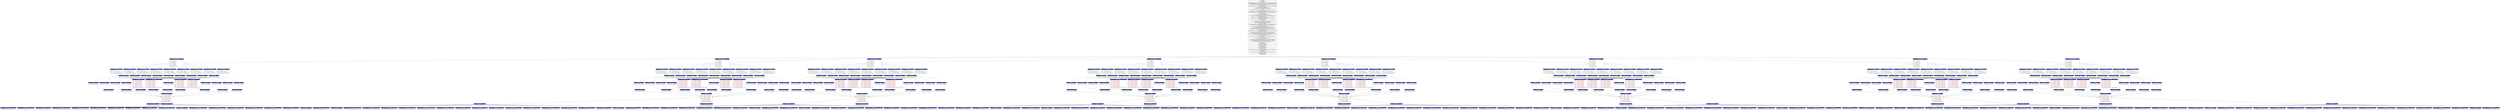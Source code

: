digraph g {
"Parameters" [
shape = "Mrecord"
 label = "{ Parameters  | Lane.5.AlignmentType=regular | MinMismatches=2 | Lane.8.ReferenceBFA=/home/uec-00/shared/production/genomes/hg18_unmasked/hg18_unmasked.plusContam.bfa | Lane.5.ReferenceBFA=/home/uec-00/shared/production/genomes/hg18_unmasked/hg18_unmasked.plusContam.bfa | uscec::sol2sanger:1.0=/home/uec-00/shared/production/software/perl_utils_usc/wrap_maq_sol2sanger.pl | FlowCellName=301HJAAXX | Lane.7.ReferenceBFA=/home/uec-00/shared/production/genomes/hg18_unmasked/hg18_unmasked.plusContam.bfa | Lane.4.Input=s_4_sequence.txt | Lane.1.Eland.Genome=/srv/data/slxa/GENOMES/phi-X174/ | Lane.7.Eland.Genome=/srv/data/slxa/GENOMES/hg18_unmasked/ | queue=laird | uscec::readcount:1.0=/home/uec-00/shared/production/software/perl_utils_usc/wrap_java_report.pl | LimsID=GW2-BPB-090630-24-547 | Lane.6.ReferenceBFA=/home/uec-00/shared/production/genomes/hg18_unmasked/hg18_unmasked.plusContam.bfa | uscec::featurepileup:1.0=/home/uec-00/shared/production/software/perl_utils_usc/wrap_java_report.pl | randomSubset=300000 | uscec::genecdax:1.0=/usr/bin/java | Lane.3.Eland.Genome=/srv/data/slxa/GENOMES/hg18_unmasked/ | uscec::mapMerge:1.0=/home/uec-00/shared/production/software/perl_utils_usc/wrap_maq_mapmerge.pl | Lane.8.AlignmentType=regular | uscec::pileup:1.0=/home/uec-00/shared/production/software/perl_utils_usc/wrap_maq_pileup.pl | Lane.2.AlignmentType=bisulfite | uscec::readdepth:1.0=/home/uec-00/shared/production/software/perl_utils_usc/wrap_java_report.pl | Lane.3.Input=s_3_sequence.txt | ClusterSize=64 | uscec::chr21:1.0=/home/uec-00/shared/production/production/software/perl_utils_usc/maqindex | Lane.4.Eland.Genome=/srv/data/slxa/GENOMES/hg18_unmasked/ | Lane.8.Eland.Genome=/srv/data/slxa/GENOMES/hg18_unmasked/ | Lane.1.Input=s_1_sequence.txt | Lane.2.ReferenceBFA=/home/uec-00/shared/production/genomes/hg18_unmasked/hg18_unmasked.plusContam.bfa | uscec::fastqSplit:1.0=/home/uec-00/shared/production/software/perl_utils_usc/fastqSplit.pl | BisulfiteSplitFactor=250000 | uscec::pileupwig:1.0=/home/uec-00/shared/production/software/perl_utils_usc/wrap_java_report.pl | Lane.5.Eland.Genome=/srv/data/slxa/GENOMES/hg18_unmasked/ | uscec::countfastq:1.0=/home/uec-00/shared/production/software/perl_utils_usc/wrap_java_report.pl | uscec::countnmer:1.0=/home/uec-00/shared/production/software/perl_utils_usc/wrap_java_report.pl | Lane.1.AlignmentType=regular | Lane.3.ReferenceBFA=/home/uec-00/shared/production/genomes/hg18_unmasked/hg18_unmasked.plusContam.bfa | Lane.4.AlignmentType=bisulfite | uscec::remotebustard:1.0=/home/uec-00/shared/production/software/perl_utils_usc/remotebustard.pl | uscec::map:1.0=/home/uec-00/shared/production/software/perl_utils_usc/wrap_maq_map.pl | Lane.4.ReferenceBFA=/home/uec-00/shared/production/genomes/hg18_unmasked/hg18_unmasked.plusContam.bfa | Lane.6.Eland.Genome=/srv/data/slxa/GENOMES/hg18_unmasked/ | uscec::gzip:1.0=/bin/gzip | uscec::filterContams:1.0=/home/uec-00/shared/production/software/perl_utils_usc/solexaFilterContams.pl | referenceLane=1 | Lane.2.Eland.Genome=/srv/data/slxa/GENOMES/hg18_unmasked/ | Lane.2.Input=s_2_sequence.txt | uscec::mapview:1.0=/home/uec-00/shared/production/software/perl_utils_usc/wrap_maq_mapview.pl | uscec::fast2bfq:1.0=/home/uec-00/shared/production/software/perl_utils_usc/wrap_maq_fastq2bfq.pl | Lane.1.ReferenceBFA=/home/uec-00/shared/production/genomes/phi-X174/phi_plus_SNPs.bfa | Eland.webdir=http://gastorage2.usc.edu/slxa_runs/incoming/ | LFN=PFN | RegularSplitFactor=4000000 | Lane.3.AlignmentType=bisulfite | Lane.6.Input=s_6_sequence.txt | Lane.5.Input=s_5_sequence.txt | ReadyToRun=false | tmpDir=/home/uec-00/ramjan/tmp | Lane.7.Input=s_7_sequence.txt | Eland.username=zack | uscec::fastqConstantSplit:1.0=/home/uec-00/shared/production/software/perl_utils_usc/fastqConstantSplit.pl | Lane.6.AlignmentType=regular | MaqPileupQ=30 | uscec::countpileup:1.0=/home/uec-00/shared/production/software/perl_utils_usc/wrap_java_report.pl | Lane.8.Input=s_8_sequence.txt | Lane.7.AlignmentType=regular | PegasusTC=tc.data}" ];
"map_s_2_sequence.2.nocontam.bfq" [
shape = "Mrecord"
label =<<table border="0" cellborder="0" cellspacing="0" cellpadding="4"><tr><td bgcolor="navy"><font color="white">uscec::map</font></td></tr><tr><td align="left"><font color="brown4"> input: s_2_sequence.2.nocontam.bfq</font></td></tr><tr><td align="left"><font color="darkgreen"> output: s_2_sequence.2.nocontam.map</font></td></tr></table>> ];
"readdepth_301HJAAXX505000" [
shape = "Mrecord"
label =<<table border="0" cellborder="0" cellspacing="0" cellpadding="4"><tr><td bgcolor="navy"><font color="white">uscec::readdepth</font></td></tr><tr><td align="left"><font color="brown4"> input: ResultCount_301HJAAXX_s_5.pileup.gz</font></td></tr><tr><td align="left"><font color="darkgreen"> output: ReadDepths_maxIden0_301HJAAXX_5_maq_5000.csv</font></td></tr></table>> ];
"fast2bfq_s_8_sequence.1.nocontam.fastq" [
shape = "Mrecord"
label =<<table border="0" cellborder="0" cellspacing="0" cellpadding="4"><tr><td bgcolor="navy"><font color="white">uscec::fast2bfq</font></td></tr><tr><td align="left"><font color="brown4"> input: s_8_sequence.1.nocontam.fastq</font></td></tr><tr><td align="left"><font color="darkgreen"> output: s_8_sequence.1.nocontam.bfq</font></td></tr></table>> ];
"countpileup_ResultCount_301HJAAXX_s_6.pileup.gz-refComposition" [
shape = "Mrecord"
label =<<table border="0" cellborder="0" cellspacing="0" cellpadding="4"><tr><td bgcolor="navy"><font color="white">uscec::countpileup</font></td></tr><tr><td align="left"><font color="brown4"> input: ResultCount_301HJAAXX_s_6.pileup.gz</font></td></tr><tr><td align="left"><font color="darkgreen"> output: ResultCount_301HJAAXX_s_6.pileup_referenceGenome.csv</font></td></tr></table>> ];
"sol2sanger_s_6_sequence.8.nocontam.txt" [
shape = "Mrecord"
label =<<table border="0" cellborder="0" cellspacing="0" cellpadding="4"><tr><td bgcolor="navy"><font color="white">uscec::sol2sanger</font></td></tr><tr><td align="left"><font color="brown4"> input: s_6_sequence.8.nocontam.txt</font></td></tr><tr><td align="left"><font color="darkgreen"> output: s_6_sequence.8.nocontam.fastq</font></td></tr></table>> ];
"filterContams_s_6_sequence.5.txt" [
shape = "Mrecord"
label =<<table border="0" cellborder="0" cellspacing="0" cellpadding="4"><tr><td bgcolor="navy"><font color="white">uscec::filterContams</font></td></tr><tr><td align="left"><font color="brown4"> input: s_6_sequence.5.txt</font></td></tr><tr><td align="left"><font color="darkgreen"> output: s_6_sequence.5.nocontam.txt</font></td></tr><tr><td align="left"><font color="darkgreen"> output: s_6_sequence.5.contam.polya.txt</font></td></tr><tr><td align="left"><font color="darkgreen"> output: s_6_sequence.5.contam.adapters.txt</font></td></tr><tr><td align="left"><font color="darkgreen"> output: s_6_sequence.5.contam.adapterTrim.txt</font></td></tr></table>> ];
"countfastq_301HJAAXX4" [
shape = "Mrecord"
label =<<table border="0" cellborder="0" cellspacing="0" cellpadding="4"><tr><td bgcolor="navy"><font color="white">uscec::countfastq</font></td></tr><tr><td align="left"><font color="brown4"> input: s_4_sequence.1.nocontam.fastq</font></td></tr><tr><td align="left"><font color="brown4"> input: s_4_sequence.2.nocontam.fastq</font></td></tr><tr><td align="left"><font color="brown4"> input: s_4_sequence.3.nocontam.fastq</font></td></tr><tr><td align="left"><font color="brown4"> input: s_4_sequence.4.nocontam.fastq</font></td></tr><tr><td align="left"><font color="brown4"> input: s_4_sequence.5.nocontam.fastq</font></td></tr><tr><td align="left"><font color="brown4"> input: s_4_sequence.6.nocontam.fastq</font></td></tr><tr><td align="left"><font color="brown4"> input: s_4_sequence.7.nocontam.fastq</font></td></tr><tr><td align="left"><font color="brown4"> input: s_4_sequence.8.nocontam.fastq</font></td></tr><tr><td align="left"><font color="brown4"> input: s_4_sequence.9.nocontam.fastq</font></td></tr><tr><td align="left"><font color="darkgreen"> output: ResultCount_301HJAAXX_s_4_Gerald_mononucleotide.csv</font></td></tr></table>> ];
"readdepth_301HJAAXX205000" [
shape = "Mrecord"
label =<<table border="0" cellborder="0" cellspacing="0" cellpadding="4"><tr><td bgcolor="navy"><font color="white">uscec::readdepth</font></td></tr><tr><td align="left"><font color="brown4"> input: ResultCount_301HJAAXX_s_2.pileup.gz</font></td></tr><tr><td align="left"><font color="darkgreen"> output: ReadDepths_maxIden0_301HJAAXX_2_maq_5000.csv</font></td></tr></table>> ];
"pileupwig_301HJAAXX21600" [
shape = "Mrecord"
label =<<table border="0" cellborder="0" cellspacing="0" cellpadding="4"><tr><td bgcolor="navy"><font color="white">uscec::pileupwig</font></td></tr><tr><td align="left"><font color="brown4"> input: ResultCount_301HJAAXX_s_2.pileup.gz</font></td></tr><tr><td align="left"><font color="darkgreen"> output: 301HJAAXX_s_2.coverage.m1.q0.wig</font></td></tr></table>> ];
"sol2sanger_s_8_sequence.1.nocontam.txt" [
shape = "Mrecord"
label =<<table border="0" cellborder="0" cellspacing="0" cellpadding="4"><tr><td bgcolor="navy"><font color="white">uscec::sol2sanger</font></td></tr><tr><td align="left"><font color="brown4"> input: s_8_sequence.1.nocontam.txt</font></td></tr><tr><td align="left"><font color="darkgreen"> output: s_8_sequence.1.nocontam.fastq</font></td></tr></table>> ];
"countnmer_301HJAAXX75" [
shape = "Mrecord"
label =<<table border="0" cellborder="0" cellspacing="0" cellpadding="4"><tr><td bgcolor="navy"><font color="white">uscec::countnmer</font></td></tr><tr><td align="left"><font color="brown4"> input: s_7_sequence.1.nocontam.fastq</font></td></tr><tr><td align="left"><font color="brown4"> input: s_7_sequence.2.nocontam.fastq</font></td></tr><tr><td align="left"><font color="brown4"> input: s_7_sequence.3.nocontam.fastq</font></td></tr><tr><td align="left"><font color="brown4"> input: s_7_sequence.4.nocontam.fastq</font></td></tr><tr><td align="left"><font color="brown4"> input: s_7_sequence.5.nocontam.fastq</font></td></tr><tr><td align="left"><font color="brown4"> input: s_7_sequence.6.nocontam.fastq</font></td></tr><tr><td align="left"><font color="brown4"> input: s_7_sequence.7.nocontam.fastq</font></td></tr><tr><td align="left"><font color="brown4"> input: s_7_sequence.8.nocontam.fastq</font></td></tr><tr><td align="left"><font color="brown4"> input: s_7_sequence.9.nocontam.fastq</font></td></tr><tr><td align="left"><font color="darkgreen"> output: nmerCount_301HJAAXX_s_7_5mers.csv</font></td></tr></table>> ];
"filterContams_s_2_sequence.1.txt" [
shape = "Mrecord"
label =<<table border="0" cellborder="0" cellspacing="0" cellpadding="4"><tr><td bgcolor="navy"><font color="white">uscec::filterContams</font></td></tr><tr><td align="left"><font color="brown4"> input: s_2_sequence.1.txt</font></td></tr><tr><td align="left"><font color="darkgreen"> output: s_2_sequence.1.nocontam.txt</font></td></tr><tr><td align="left"><font color="darkgreen"> output: s_2_sequence.1.contam.polya.txt</font></td></tr><tr><td align="left"><font color="darkgreen"> output: s_2_sequence.1.contam.adapters.txt</font></td></tr><tr><td align="left"><font color="darkgreen"> output: s_2_sequence.1.contam.adapterTrim.txt</font></td></tr></table>> ];
"countpileup_ResultCount_301HJAAXX_s_7.pileup.gz-chonly" [
shape = "Mrecord"
label =<<table border="0" cellborder="0" cellspacing="0" cellpadding="4"><tr><td bgcolor="navy"><font color="white">uscec::countpileup</font></td></tr><tr><td align="left"><font color="brown4"> input: ResultCount_301HJAAXX_s_7.pileup.gz</font></td></tr><tr><td align="left"><font color="darkgreen"> output: ResultCount_301HJAAXX_s_7.pileup_ch_dinucleotide.csv</font></td></tr></table>> ];
"map_s_4_sequence.1.nocontam.bfq" [
shape = "Mrecord"
label =<<table border="0" cellborder="0" cellspacing="0" cellpadding="4"><tr><td bgcolor="navy"><font color="white">uscec::map</font></td></tr><tr><td align="left"><font color="brown4"> input: s_4_sequence.1.nocontam.bfq</font></td></tr><tr><td align="left"><font color="darkgreen"> output: s_4_sequence.1.nocontam.map</font></td></tr></table>> ];
"filterContams_s_5_sequence.7.txt" [
shape = "Mrecord"
label =<<table border="0" cellborder="0" cellspacing="0" cellpadding="4"><tr><td bgcolor="navy"><font color="white">uscec::filterContams</font></td></tr><tr><td align="left"><font color="brown4"> input: s_5_sequence.7.txt</font></td></tr><tr><td align="left"><font color="darkgreen"> output: s_5_sequence.7.nocontam.txt</font></td></tr><tr><td align="left"><font color="darkgreen"> output: s_5_sequence.7.contam.polya.txt</font></td></tr><tr><td align="left"><font color="darkgreen"> output: s_5_sequence.7.contam.adapters.txt</font></td></tr><tr><td align="left"><font color="darkgreen"> output: s_5_sequence.7.contam.adapterTrim.txt</font></td></tr></table>> ];
"filterContams_s_2_sequence.9.txt" [
shape = "Mrecord"
label =<<table border="0" cellborder="0" cellspacing="0" cellpadding="4"><tr><td bgcolor="navy"><font color="white">uscec::filterContams</font></td></tr><tr><td align="left"><font color="brown4"> input: s_2_sequence.9.txt</font></td></tr><tr><td align="left"><font color="darkgreen"> output: s_2_sequence.9.nocontam.txt</font></td></tr><tr><td align="left"><font color="darkgreen"> output: s_2_sequence.9.contam.polya.txt</font></td></tr><tr><td align="left"><font color="darkgreen"> output: s_2_sequence.9.contam.adapters.txt</font></td></tr><tr><td align="left"><font color="darkgreen"> output: s_2_sequence.9.contam.adapterTrim.txt</font></td></tr></table>> ];
"fast2bfq_s_6_sequence.8.nocontam.fastq" [
shape = "Mrecord"
label =<<table border="0" cellborder="0" cellspacing="0" cellpadding="4"><tr><td bgcolor="navy"><font color="white">uscec::fast2bfq</font></td></tr><tr><td align="left"><font color="brown4"> input: s_6_sequence.8.nocontam.fastq</font></td></tr><tr><td align="left"><font color="darkgreen"> output: s_6_sequence.8.nocontam.bfq</font></td></tr></table>> ];
"fast2bfq_s_6_sequence.4.nocontam.fastq" [
shape = "Mrecord"
label =<<table border="0" cellborder="0" cellspacing="0" cellpadding="4"><tr><td bgcolor="navy"><font color="white">uscec::fast2bfq</font></td></tr><tr><td align="left"><font color="brown4"> input: s_6_sequence.4.nocontam.fastq</font></td></tr><tr><td align="left"><font color="darkgreen"> output: s_6_sequence.4.nocontam.bfq</font></td></tr></table>> ];
"sol2sanger_s_4_sequence.7.nocontam.txt" [
shape = "Mrecord"
label =<<table border="0" cellborder="0" cellspacing="0" cellpadding="4"><tr><td bgcolor="navy"><font color="white">uscec::sol2sanger</font></td></tr><tr><td align="left"><font color="brown4"> input: s_4_sequence.7.nocontam.txt</font></td></tr><tr><td align="left"><font color="darkgreen"> output: s_4_sequence.7.nocontam.fastq</font></td></tr></table>> ];
"featurepileup_301HJAAXX4kg-tssCgi11000" [
shape = "Mrecord"
label =<<table border="0" cellborder="0" cellspacing="0" cellpadding="4"><tr><td bgcolor="navy"><font color="white">uscec::featurepileup</font></td></tr><tr><td align="left"><font color="brown4"> input: ResultCount_301HJAAXX_s_4.pileup.gz</font></td></tr><tr><td align="left"><font color="darkgreen"> output: 301HJAAXX_s_4.coverage.m1.q0.kg-tssCgi.aligned.csv</font></td></tr></table>> ];
"sol2sanger_s_6_sequence.9.nocontam.txt" [
shape = "Mrecord"
label =<<table border="0" cellborder="0" cellspacing="0" cellpadding="4"><tr><td bgcolor="navy"><font color="white">uscec::sol2sanger</font></td></tr><tr><td align="left"><font color="brown4"> input: s_6_sequence.9.nocontam.txt</font></td></tr><tr><td align="left"><font color="darkgreen"> output: s_6_sequence.9.nocontam.fastq</font></td></tr></table>> ];
"featurepileup_301HJAAXX3kim2007-ctcf11000" [
shape = "Mrecord"
label =<<table border="0" cellborder="0" cellspacing="0" cellpadding="4"><tr><td bgcolor="navy"><font color="white">uscec::featurepileup</font></td></tr><tr><td align="left"><font color="brown4"> input: ResultCount_301HJAAXX_s_3.pileup.gz</font></td></tr><tr><td align="left"><font color="darkgreen"> output: 301HJAAXX_s_3.coverage.m1.q0.kim2007-ctcf.aligned.csv</font></td></tr></table>> ];
"fast2bfq_s_8_sequence.8.nocontam.fastq" [
shape = "Mrecord"
label =<<table border="0" cellborder="0" cellspacing="0" cellpadding="4"><tr><td bgcolor="navy"><font color="white">uscec::fast2bfq</font></td></tr><tr><td align="left"><font color="brown4"> input: s_8_sequence.8.nocontam.fastq</font></td></tr><tr><td align="left"><font color="darkgreen"> output: s_8_sequence.8.nocontam.bfq</font></td></tr></table>> ];
"filterContams_s_5_sequence.2.txt" [
shape = "Mrecord"
label =<<table border="0" cellborder="0" cellspacing="0" cellpadding="4"><tr><td bgcolor="navy"><font color="white">uscec::filterContams</font></td></tr><tr><td align="left"><font color="brown4"> input: s_5_sequence.2.txt</font></td></tr><tr><td align="left"><font color="darkgreen"> output: s_5_sequence.2.nocontam.txt</font></td></tr><tr><td align="left"><font color="darkgreen"> output: s_5_sequence.2.contam.polya.txt</font></td></tr><tr><td align="left"><font color="darkgreen"> output: s_5_sequence.2.contam.adapters.txt</font></td></tr><tr><td align="left"><font color="darkgreen"> output: s_5_sequence.2.contam.adapterTrim.txt</font></td></tr></table>> ];
"map_s_8_sequence.1.nocontam.bfq" [
shape = "Mrecord"
label =<<table border="0" cellborder="0" cellspacing="0" cellpadding="4"><tr><td bgcolor="navy"><font color="white">uscec::map</font></td></tr><tr><td align="left"><font color="brown4"> input: s_8_sequence.1.nocontam.bfq</font></td></tr><tr><td align="left"><font color="darkgreen"> output: s_8_sequence.1.nocontam.map</font></td></tr></table>> ];
"countnmer_301HJAAXX73" [
shape = "Mrecord"
label =<<table border="0" cellborder="0" cellspacing="0" cellpadding="4"><tr><td bgcolor="navy"><font color="white">uscec::countnmer</font></td></tr><tr><td align="left"><font color="brown4"> input: s_7_sequence.1.nocontam.fastq</font></td></tr><tr><td align="left"><font color="brown4"> input: s_7_sequence.2.nocontam.fastq</font></td></tr><tr><td align="left"><font color="brown4"> input: s_7_sequence.3.nocontam.fastq</font></td></tr><tr><td align="left"><font color="brown4"> input: s_7_sequence.4.nocontam.fastq</font></td></tr><tr><td align="left"><font color="brown4"> input: s_7_sequence.5.nocontam.fastq</font></td></tr><tr><td align="left"><font color="brown4"> input: s_7_sequence.6.nocontam.fastq</font></td></tr><tr><td align="left"><font color="brown4"> input: s_7_sequence.7.nocontam.fastq</font></td></tr><tr><td align="left"><font color="brown4"> input: s_7_sequence.8.nocontam.fastq</font></td></tr><tr><td align="left"><font color="brown4"> input: s_7_sequence.9.nocontam.fastq</font></td></tr><tr><td align="left"><font color="darkgreen"> output: nmerCount_301HJAAXX_s_7_3mers.csv</font></td></tr></table>> ];
"filterContams_s_6_sequence.9.txt" [
shape = "Mrecord"
label =<<table border="0" cellborder="0" cellspacing="0" cellpadding="4"><tr><td bgcolor="navy"><font color="white">uscec::filterContams</font></td></tr><tr><td align="left"><font color="brown4"> input: s_6_sequence.9.txt</font></td></tr><tr><td align="left"><font color="darkgreen"> output: s_6_sequence.9.nocontam.txt</font></td></tr><tr><td align="left"><font color="darkgreen"> output: s_6_sequence.9.contam.polya.txt</font></td></tr><tr><td align="left"><font color="darkgreen"> output: s_6_sequence.9.contam.adapters.txt</font></td></tr><tr><td align="left"><font color="darkgreen"> output: s_6_sequence.9.contam.adapterTrim.txt</font></td></tr></table>> ];
"pileup_ResultCount_301HJAAXX_s_3.map" [
shape = "Mrecord"
label =<<table border="0" cellborder="0" cellspacing="0" cellpadding="4"><tr><td bgcolor="navy"><font color="white">uscec::pileup</font></td></tr><tr><td align="left"><font color="brown4"> input: ResultCount_301HJAAXX_s_3.map</font></td></tr><tr><td align="left"><font color="darkgreen"> output: ResultCount_301HJAAXX_s_3.pileup.gz</font></td></tr></table>> ];
"map_s_4_sequence.6.nocontam.bfq" [
shape = "Mrecord"
label =<<table border="0" cellborder="0" cellspacing="0" cellpadding="4"><tr><td bgcolor="navy"><font color="white">uscec::map</font></td></tr><tr><td align="left"><font color="brown4"> input: s_4_sequence.6.nocontam.bfq</font></td></tr><tr><td align="left"><font color="darkgreen"> output: s_4_sequence.6.nocontam.map</font></td></tr></table>> ];
"filterContams_s_1_sequence.3.txt" [
shape = "Mrecord"
label =<<table border="0" cellborder="0" cellspacing="0" cellpadding="4"><tr><td bgcolor="navy"><font color="white">uscec::filterContams</font></td></tr><tr><td align="left"><font color="brown4"> input: s_1_sequence.3.txt</font></td></tr><tr><td align="left"><font color="darkgreen"> output: s_1_sequence.3.nocontam.txt</font></td></tr><tr><td align="left"><font color="darkgreen"> output: s_1_sequence.3.contam.polya.txt</font></td></tr><tr><td align="left"><font color="darkgreen"> output: s_1_sequence.3.contam.adapters.txt</font></td></tr><tr><td align="left"><font color="darkgreen"> output: s_1_sequence.3.contam.adapterTrim.txt</font></td></tr></table>> ];
"sol2sanger_s_1_sequence.3.nocontam.txt" [
shape = "Mrecord"
label =<<table border="0" cellborder="0" cellspacing="0" cellpadding="4"><tr><td bgcolor="navy"><font color="white">uscec::sol2sanger</font></td></tr><tr><td align="left"><font color="brown4"> input: s_1_sequence.3.nocontam.txt</font></td></tr><tr><td align="left"><font color="darkgreen"> output: s_1_sequence.3.nocontam.fastq</font></td></tr></table>> ];
"featurepileup_301HJAAXX4Ku2008-H3K2711000" [
shape = "Mrecord"
label =<<table border="0" cellborder="0" cellspacing="0" cellpadding="4"><tr><td bgcolor="navy"><font color="white">uscec::featurepileup</font></td></tr><tr><td align="left"><font color="brown4"> input: ResultCount_301HJAAXX_s_4.pileup.gz</font></td></tr><tr><td align="left"><font color="darkgreen"> output: 301HJAAXX_s_4.coverage.m1.q0.Ku2008-H3K27.aligned.csv</font></td></tr></table>> ];
"featurepileup_301HJAAXX8Ku2008-H3K2711000" [
shape = "Mrecord"
label =<<table border="0" cellborder="0" cellspacing="0" cellpadding="4"><tr><td bgcolor="navy"><font color="white">uscec::featurepileup</font></td></tr><tr><td align="left"><font color="brown4"> input: ResultCount_301HJAAXX_s_8.pileup.gz</font></td></tr><tr><td align="left"><font color="darkgreen"> output: 301HJAAXX_s_8.coverage.m1.q0.Ku2008-H3K27.aligned.csv</font></td></tr></table>> ];
"filterContams_s_4_sequence.2.txt" [
shape = "Mrecord"
label =<<table border="0" cellborder="0" cellspacing="0" cellpadding="4"><tr><td bgcolor="navy"><font color="white">uscec::filterContams</font></td></tr><tr><td align="left"><font color="brown4"> input: s_4_sequence.2.txt</font></td></tr><tr><td align="left"><font color="darkgreen"> output: s_4_sequence.2.nocontam.txt</font></td></tr><tr><td align="left"><font color="darkgreen"> output: s_4_sequence.2.contam.polya.txt</font></td></tr><tr><td align="left"><font color="darkgreen"> output: s_4_sequence.2.contam.adapters.txt</font></td></tr><tr><td align="left"><font color="darkgreen"> output: s_4_sequence.2.contam.adapterTrim.txt</font></td></tr></table>> ];
"map_s_6_sequence.4.nocontam.bfq" [
shape = "Mrecord"
label =<<table border="0" cellborder="0" cellspacing="0" cellpadding="4"><tr><td bgcolor="navy"><font color="white">uscec::map</font></td></tr><tr><td align="left"><font color="brown4"> input: s_6_sequence.4.nocontam.bfq</font></td></tr><tr><td align="left"><font color="darkgreen"> output: s_6_sequence.4.nocontam.map</font></td></tr></table>> ];
"pileupwig_301HJAAXX81600" [
shape = "Mrecord"
label =<<table border="0" cellborder="0" cellspacing="0" cellpadding="4"><tr><td bgcolor="navy"><font color="white">uscec::pileupwig</font></td></tr><tr><td align="left"><font color="brown4"> input: ResultCount_301HJAAXX_s_8.pileup.gz</font></td></tr><tr><td align="left"><font color="darkgreen"> output: 301HJAAXX_s_8.coverage.m1.q0.wig</font></td></tr></table>> ];
"fastqConstantSpit_s_4_sequence.txt" [
shape = "Mrecord"
label =<<table border="0" cellborder="0" cellspacing="0" cellpadding="4"><tr><td bgcolor="navy"><font color="white">uscec::fastqConstantSplit</font></td></tr><tr><td align="left"><font color="brown4"> input: /Users/zack/devel/WorkflowDAX/s_4_sequence.txt</font></td></tr><tr><td align="left"><font color="darkgreen"> output: s_4_sequence.1.txt</font></td></tr><tr><td align="left"><font color="darkgreen"> output: s_4_sequence.2.txt</font></td></tr><tr><td align="left"><font color="darkgreen"> output: s_4_sequence.3.txt</font></td></tr><tr><td align="left"><font color="darkgreen"> output: s_4_sequence.4.txt</font></td></tr><tr><td align="left"><font color="darkgreen"> output: s_4_sequence.5.txt</font></td></tr><tr><td align="left"><font color="darkgreen"> output: s_4_sequence.6.txt</font></td></tr><tr><td align="left"><font color="darkgreen"> output: s_4_sequence.7.txt</font></td></tr><tr><td align="left"><font color="darkgreen"> output: s_4_sequence.8.txt</font></td></tr><tr><td align="left"><font color="darkgreen"> output: s_4_sequence.9.txt</font></td></tr></table>> ];
"fast2bfq_s_7_sequence.7.nocontam.fastq" [
shape = "Mrecord"
label =<<table border="0" cellborder="0" cellspacing="0" cellpadding="4"><tr><td bgcolor="navy"><font color="white">uscec::fast2bfq</font></td></tr><tr><td align="left"><font color="brown4"> input: s_7_sequence.7.nocontam.fastq</font></td></tr><tr><td align="left"><font color="darkgreen"> output: s_7_sequence.7.nocontam.bfq</font></td></tr></table>> ];
"readdepth_301HJAAXX405000" [
shape = "Mrecord"
label =<<table border="0" cellborder="0" cellspacing="0" cellpadding="4"><tr><td bgcolor="navy"><font color="white">uscec::readdepth</font></td></tr><tr><td align="left"><font color="brown4"> input: ResultCount_301HJAAXX_s_4.pileup.gz</font></td></tr><tr><td align="left"><font color="darkgreen"> output: ReadDepths_maxIden0_301HJAAXX_4_maq_5000.csv</font></td></tr></table>> ];
"countnmer_301HJAAXX15" [
shape = "Mrecord"
label =<<table border="0" cellborder="0" cellspacing="0" cellpadding="4"><tr><td bgcolor="navy"><font color="white">uscec::countnmer</font></td></tr><tr><td align="left"><font color="brown4"> input: s_1_sequence.1.nocontam.fastq</font></td></tr><tr><td align="left"><font color="brown4"> input: s_1_sequence.2.nocontam.fastq</font></td></tr><tr><td align="left"><font color="brown4"> input: s_1_sequence.3.nocontam.fastq</font></td></tr><tr><td align="left"><font color="brown4"> input: s_1_sequence.4.nocontam.fastq</font></td></tr><tr><td align="left"><font color="brown4"> input: s_1_sequence.5.nocontam.fastq</font></td></tr><tr><td align="left"><font color="brown4"> input: s_1_sequence.6.nocontam.fastq</font></td></tr><tr><td align="left"><font color="brown4"> input: s_1_sequence.7.nocontam.fastq</font></td></tr><tr><td align="left"><font color="brown4"> input: s_1_sequence.8.nocontam.fastq</font></td></tr><tr><td align="left"><font color="brown4"> input: s_1_sequence.9.nocontam.fastq</font></td></tr><tr><td align="left"><font color="darkgreen"> output: nmerCount_301HJAAXX_s_1_5mers.csv</font></td></tr></table>> ];
"filterContams_s_3_sequence.6.txt" [
shape = "Mrecord"
label =<<table border="0" cellborder="0" cellspacing="0" cellpadding="4"><tr><td bgcolor="navy"><font color="white">uscec::filterContams</font></td></tr><tr><td align="left"><font color="brown4"> input: s_3_sequence.6.txt</font></td></tr><tr><td align="left"><font color="darkgreen"> output: s_3_sequence.6.nocontam.txt</font></td></tr><tr><td align="left"><font color="darkgreen"> output: s_3_sequence.6.contam.polya.txt</font></td></tr><tr><td align="left"><font color="darkgreen"> output: s_3_sequence.6.contam.adapters.txt</font></td></tr><tr><td align="left"><font color="darkgreen"> output: s_3_sequence.6.contam.adapterTrim.txt</font></td></tr></table>> ];
"map_s_4_sequence.5.nocontam.bfq" [
shape = "Mrecord"
label =<<table border="0" cellborder="0" cellspacing="0" cellpadding="4"><tr><td bgcolor="navy"><font color="white">uscec::map</font></td></tr><tr><td align="left"><font color="brown4"> input: s_4_sequence.5.nocontam.bfq</font></td></tr><tr><td align="left"><font color="darkgreen"> output: s_4_sequence.5.nocontam.map</font></td></tr></table>> ];
"map_s_5_sequence.4.nocontam.bfq" [
shape = "Mrecord"
label =<<table border="0" cellborder="0" cellspacing="0" cellpadding="4"><tr><td bgcolor="navy"><font color="white">uscec::map</font></td></tr><tr><td align="left"><font color="brown4"> input: s_5_sequence.4.nocontam.bfq</font></td></tr><tr><td align="left"><font color="darkgreen"> output: s_5_sequence.4.nocontam.map</font></td></tr></table>> ];
"sol2sanger_s_1_sequence.6.nocontam.txt" [
shape = "Mrecord"
label =<<table border="0" cellborder="0" cellspacing="0" cellpadding="4"><tr><td bgcolor="navy"><font color="white">uscec::sol2sanger</font></td></tr><tr><td align="left"><font color="brown4"> input: s_1_sequence.6.nocontam.txt</font></td></tr><tr><td align="left"><font color="darkgreen"> output: s_1_sequence.6.nocontam.fastq</font></td></tr></table>> ];
"sol2sanger_s_1_sequence.2.nocontam.txt" [
shape = "Mrecord"
label =<<table border="0" cellborder="0" cellspacing="0" cellpadding="4"><tr><td bgcolor="navy"><font color="white">uscec::sol2sanger</font></td></tr><tr><td align="left"><font color="brown4"> input: s_1_sequence.2.nocontam.txt</font></td></tr><tr><td align="left"><font color="darkgreen"> output: s_1_sequence.2.nocontam.fastq</font></td></tr></table>> ];
"mapview_ResultCount_301HJAAXX_s_8.map" [
shape = "Mrecord"
label =<<table border="0" cellborder="0" cellspacing="0" cellpadding="4"><tr><td bgcolor="navy"><font color="white">uscec::mapview</font></td></tr><tr><td align="left"><font color="brown4"> input: ResultCount_301HJAAXX_s_8.map</font></td></tr><tr><td align="left"><font color="darkgreen"> output: ResultCount_301HJAAXX_s_8.map.q30.txt</font></td></tr></table>> ];
"readdepth_301HJAAXX305000" [
shape = "Mrecord"
label =<<table border="0" cellborder="0" cellspacing="0" cellpadding="4"><tr><td bgcolor="navy"><font color="white">uscec::readdepth</font></td></tr><tr><td align="left"><font color="brown4"> input: ResultCount_301HJAAXX_s_3.pileup.gz</font></td></tr><tr><td align="left"><font color="darkgreen"> output: ReadDepths_maxIden0_301HJAAXX_3_maq_5000.csv</font></td></tr></table>> ];
"pileupwig_301HJAAXX61600" [
shape = "Mrecord"
label =<<table border="0" cellborder="0" cellspacing="0" cellpadding="4"><tr><td bgcolor="navy"><font color="white">uscec::pileupwig</font></td></tr><tr><td align="left"><font color="brown4"> input: ResultCount_301HJAAXX_s_6.pileup.gz</font></td></tr><tr><td align="left"><font color="darkgreen"> output: 301HJAAXX_s_6.coverage.m1.q0.wig</font></td></tr></table>> ];
"fast2bfq_s_7_sequence.6.nocontam.fastq" [
shape = "Mrecord"
label =<<table border="0" cellborder="0" cellspacing="0" cellpadding="4"><tr><td bgcolor="navy"><font color="white">uscec::fast2bfq</font></td></tr><tr><td align="left"><font color="brown4"> input: s_7_sequence.6.nocontam.fastq</font></td></tr><tr><td align="left"><font color="darkgreen"> output: s_7_sequence.6.nocontam.bfq</font></td></tr></table>> ];
"countnmer_301HJAAXX13" [
shape = "Mrecord"
label =<<table border="0" cellborder="0" cellspacing="0" cellpadding="4"><tr><td bgcolor="navy"><font color="white">uscec::countnmer</font></td></tr><tr><td align="left"><font color="brown4"> input: s_1_sequence.1.nocontam.fastq</font></td></tr><tr><td align="left"><font color="brown4"> input: s_1_sequence.2.nocontam.fastq</font></td></tr><tr><td align="left"><font color="brown4"> input: s_1_sequence.3.nocontam.fastq</font></td></tr><tr><td align="left"><font color="brown4"> input: s_1_sequence.4.nocontam.fastq</font></td></tr><tr><td align="left"><font color="brown4"> input: s_1_sequence.5.nocontam.fastq</font></td></tr><tr><td align="left"><font color="brown4"> input: s_1_sequence.6.nocontam.fastq</font></td></tr><tr><td align="left"><font color="brown4"> input: s_1_sequence.7.nocontam.fastq</font></td></tr><tr><td align="left"><font color="brown4"> input: s_1_sequence.8.nocontam.fastq</font></td></tr><tr><td align="left"><font color="brown4"> input: s_1_sequence.9.nocontam.fastq</font></td></tr><tr><td align="left"><font color="darkgreen"> output: nmerCount_301HJAAXX_s_1_3mers.csv</font></td></tr></table>> ];
"countpileup_ResultCount_301HJAAXX_s_2.pileup.gz-refComposition" [
shape = "Mrecord"
label =<<table border="0" cellborder="0" cellspacing="0" cellpadding="4"><tr><td bgcolor="navy"><font color="white">uscec::countpileup</font></td></tr><tr><td align="left"><font color="brown4"> input: ResultCount_301HJAAXX_s_2.pileup.gz</font></td></tr><tr><td align="left"><font color="darkgreen"> output: ResultCount_301HJAAXX_s_2.pileup_referenceGenome.csv</font></td></tr></table>> ];
"fast2bfq_s_1_sequence.3.nocontam.fastq" [
shape = "Mrecord"
label =<<table border="0" cellborder="0" cellspacing="0" cellpadding="4"><tr><td bgcolor="navy"><font color="white">uscec::fast2bfq</font></td></tr><tr><td align="left"><font color="brown4"> input: s_1_sequence.3.nocontam.fastq</font></td></tr><tr><td align="left"><font color="darkgreen"> output: s_1_sequence.3.nocontam.bfq</font></td></tr></table>> ];
"mapMerge_301HJAAXX3" [
shape = "Mrecord"
label =<<table border="0" cellborder="0" cellspacing="0" cellpadding="4"><tr><td bgcolor="navy"><font color="white">uscec::mapMerge</font></td></tr><tr><td align="left"><font color="brown4"> input: s_3_sequence.1.nocontam.map</font></td></tr><tr><td align="left"><font color="brown4"> input: s_3_sequence.2.nocontam.map</font></td></tr><tr><td align="left"><font color="brown4"> input: s_3_sequence.3.nocontam.map</font></td></tr><tr><td align="left"><font color="brown4"> input: s_3_sequence.4.nocontam.map</font></td></tr><tr><td align="left"><font color="brown4"> input: s_3_sequence.5.nocontam.map</font></td></tr><tr><td align="left"><font color="brown4"> input: s_3_sequence.6.nocontam.map</font></td></tr><tr><td align="left"><font color="brown4"> input: s_3_sequence.7.nocontam.map</font></td></tr><tr><td align="left"><font color="brown4"> input: s_3_sequence.8.nocontam.map</font></td></tr><tr><td align="left"><font color="brown4"> input: s_3_sequence.9.nocontam.map</font></td></tr><tr><td align="left"><font color="darkgreen"> output: ResultCount_301HJAAXX_s_3.map</font></td></tr></table>> ];
"fastqConstantSpit_s_6_sequence.txt" [
shape = "Mrecord"
label =<<table border="0" cellborder="0" cellspacing="0" cellpadding="4"><tr><td bgcolor="navy"><font color="white">uscec::fastqConstantSplit</font></td></tr><tr><td align="left"><font color="brown4"> input: /Users/zack/devel/WorkflowDAX/s_6_sequence.txt</font></td></tr><tr><td align="left"><font color="darkgreen"> output: s_6_sequence.1.txt</font></td></tr><tr><td align="left"><font color="darkgreen"> output: s_6_sequence.2.txt</font></td></tr><tr><td align="left"><font color="darkgreen"> output: s_6_sequence.3.txt</font></td></tr><tr><td align="left"><font color="darkgreen"> output: s_6_sequence.4.txt</font></td></tr><tr><td align="left"><font color="darkgreen"> output: s_6_sequence.5.txt</font></td></tr><tr><td align="left"><font color="darkgreen"> output: s_6_sequence.6.txt</font></td></tr><tr><td align="left"><font color="darkgreen"> output: s_6_sequence.7.txt</font></td></tr><tr><td align="left"><font color="darkgreen"> output: s_6_sequence.8.txt</font></td></tr><tr><td align="left"><font color="darkgreen"> output: s_6_sequence.9.txt</font></td></tr></table>> ];
"countfastq_301HJAAXX8" [
shape = "Mrecord"
label =<<table border="0" cellborder="0" cellspacing="0" cellpadding="4"><tr><td bgcolor="navy"><font color="white">uscec::countfastq</font></td></tr><tr><td align="left"><font color="brown4"> input: s_8_sequence.1.nocontam.fastq</font></td></tr><tr><td align="left"><font color="brown4"> input: s_8_sequence.2.nocontam.fastq</font></td></tr><tr><td align="left"><font color="brown4"> input: s_8_sequence.3.nocontam.fastq</font></td></tr><tr><td align="left"><font color="brown4"> input: s_8_sequence.4.nocontam.fastq</font></td></tr><tr><td align="left"><font color="brown4"> input: s_8_sequence.5.nocontam.fastq</font></td></tr><tr><td align="left"><font color="brown4"> input: s_8_sequence.6.nocontam.fastq</font></td></tr><tr><td align="left"><font color="brown4"> input: s_8_sequence.7.nocontam.fastq</font></td></tr><tr><td align="left"><font color="brown4"> input: s_8_sequence.8.nocontam.fastq</font></td></tr><tr><td align="left"><font color="brown4"> input: s_8_sequence.9.nocontam.fastq</font></td></tr><tr><td align="left"><font color="darkgreen"> output: ResultCount_301HJAAXX_s_8_Gerald_mononucleotide.csv</font></td></tr></table>> ];
"countpileup_ResultCount_301HJAAXX_s_7.pileup.gz" [
shape = "Mrecord"
label =<<table border="0" cellborder="0" cellspacing="0" cellpadding="4"><tr><td bgcolor="navy"><font color="white">uscec::countpileup</font></td></tr><tr><td align="left"><font color="brown4"> input: ResultCount_301HJAAXX_s_7.pileup.gz</font></td></tr><tr><td align="left"><font color="darkgreen"> output: ResultCount_301HJAAXX_s_7.pileup_maq_mononucleotide.csv</font></td></tr></table>> ];
"filterContams_s_4_sequence.3.txt" [
shape = "Mrecord"
label =<<table border="0" cellborder="0" cellspacing="0" cellpadding="4"><tr><td bgcolor="navy"><font color="white">uscec::filterContams</font></td></tr><tr><td align="left"><font color="brown4"> input: s_4_sequence.3.txt</font></td></tr><tr><td align="left"><font color="darkgreen"> output: s_4_sequence.3.nocontam.txt</font></td></tr><tr><td align="left"><font color="darkgreen"> output: s_4_sequence.3.contam.polya.txt</font></td></tr><tr><td align="left"><font color="darkgreen"> output: s_4_sequence.3.contam.adapters.txt</font></td></tr><tr><td align="left"><font color="darkgreen"> output: s_4_sequence.3.contam.adapterTrim.txt</font></td></tr></table>> ];
"map_s_5_sequence.2.nocontam.bfq" [
shape = "Mrecord"
label =<<table border="0" cellborder="0" cellspacing="0" cellpadding="4"><tr><td bgcolor="navy"><font color="white">uscec::map</font></td></tr><tr><td align="left"><font color="brown4"> input: s_5_sequence.2.nocontam.bfq</font></td></tr><tr><td align="left"><font color="darkgreen"> output: s_5_sequence.2.nocontam.map</font></td></tr></table>> ];
"fast2bfq_s_5_sequence.9.nocontam.fastq" [
shape = "Mrecord"
label =<<table border="0" cellborder="0" cellspacing="0" cellpadding="4"><tr><td bgcolor="navy"><font color="white">uscec::fast2bfq</font></td></tr><tr><td align="left"><font color="brown4"> input: s_5_sequence.9.nocontam.fastq</font></td></tr><tr><td align="left"><font color="darkgreen"> output: s_5_sequence.9.nocontam.bfq</font></td></tr></table>> ];
"filterContams_s_4_sequence.5.txt" [
shape = "Mrecord"
label =<<table border="0" cellborder="0" cellspacing="0" cellpadding="4"><tr><td bgcolor="navy"><font color="white">uscec::filterContams</font></td></tr><tr><td align="left"><font color="brown4"> input: s_4_sequence.5.txt</font></td></tr><tr><td align="left"><font color="darkgreen"> output: s_4_sequence.5.nocontam.txt</font></td></tr><tr><td align="left"><font color="darkgreen"> output: s_4_sequence.5.contam.polya.txt</font></td></tr><tr><td align="left"><font color="darkgreen"> output: s_4_sequence.5.contam.adapters.txt</font></td></tr><tr><td align="left"><font color="darkgreen"> output: s_4_sequence.5.contam.adapterTrim.txt</font></td></tr></table>> ];
"countpileup_ResultCount_301HJAAXX_s_6.pileup.gz" [
shape = "Mrecord"
label =<<table border="0" cellborder="0" cellspacing="0" cellpadding="4"><tr><td bgcolor="navy"><font color="white">uscec::countpileup</font></td></tr><tr><td align="left"><font color="brown4"> input: ResultCount_301HJAAXX_s_6.pileup.gz</font></td></tr><tr><td align="left"><font color="darkgreen"> output: ResultCount_301HJAAXX_s_6.pileup_maq_mononucleotide.csv</font></td></tr></table>> ];
"filterContams_s_2_sequence.4.txt" [
shape = "Mrecord"
label =<<table border="0" cellborder="0" cellspacing="0" cellpadding="4"><tr><td bgcolor="navy"><font color="white">uscec::filterContams</font></td></tr><tr><td align="left"><font color="brown4"> input: s_2_sequence.4.txt</font></td></tr><tr><td align="left"><font color="darkgreen"> output: s_2_sequence.4.nocontam.txt</font></td></tr><tr><td align="left"><font color="darkgreen"> output: s_2_sequence.4.contam.polya.txt</font></td></tr><tr><td align="left"><font color="darkgreen"> output: s_2_sequence.4.contam.adapters.txt</font></td></tr><tr><td align="left"><font color="darkgreen"> output: s_2_sequence.4.contam.adapterTrim.txt</font></td></tr></table>> ];
"fastqConstantSpit_s_5_sequence.txt" [
shape = "Mrecord"
label =<<table border="0" cellborder="0" cellspacing="0" cellpadding="4"><tr><td bgcolor="navy"><font color="white">uscec::fastqConstantSplit</font></td></tr><tr><td align="left"><font color="brown4"> input: /Users/zack/devel/WorkflowDAX/s_5_sequence.txt</font></td></tr><tr><td align="left"><font color="darkgreen"> output: s_5_sequence.1.txt</font></td></tr><tr><td align="left"><font color="darkgreen"> output: s_5_sequence.2.txt</font></td></tr><tr><td align="left"><font color="darkgreen"> output: s_5_sequence.3.txt</font></td></tr><tr><td align="left"><font color="darkgreen"> output: s_5_sequence.4.txt</font></td></tr><tr><td align="left"><font color="darkgreen"> output: s_5_sequence.5.txt</font></td></tr><tr><td align="left"><font color="darkgreen"> output: s_5_sequence.6.txt</font></td></tr><tr><td align="left"><font color="darkgreen"> output: s_5_sequence.7.txt</font></td></tr><tr><td align="left"><font color="darkgreen"> output: s_5_sequence.8.txt</font></td></tr><tr><td align="left"><font color="darkgreen"> output: s_5_sequence.9.txt</font></td></tr></table>> ];
"filterContams_s_2_sequence.2.txt" [
shape = "Mrecord"
label =<<table border="0" cellborder="0" cellspacing="0" cellpadding="4"><tr><td bgcolor="navy"><font color="white">uscec::filterContams</font></td></tr><tr><td align="left"><font color="brown4"> input: s_2_sequence.2.txt</font></td></tr><tr><td align="left"><font color="darkgreen"> output: s_2_sequence.2.nocontam.txt</font></td></tr><tr><td align="left"><font color="darkgreen"> output: s_2_sequence.2.contam.polya.txt</font></td></tr><tr><td align="left"><font color="darkgreen"> output: s_2_sequence.2.contam.adapters.txt</font></td></tr><tr><td align="left"><font color="darkgreen"> output: s_2_sequence.2.contam.adapterTrim.txt</font></td></tr></table>> ];
"map_s_7_sequence.1.nocontam.bfq" [
shape = "Mrecord"
label =<<table border="0" cellborder="0" cellspacing="0" cellpadding="4"><tr><td bgcolor="navy"><font color="white">uscec::map</font></td></tr><tr><td align="left"><font color="brown4"> input: s_7_sequence.1.nocontam.bfq</font></td></tr><tr><td align="left"><font color="darkgreen"> output: s_7_sequence.1.nocontam.map</font></td></tr></table>> ];
"filterContams_s_4_sequence.8.txt" [
shape = "Mrecord"
label =<<table border="0" cellborder="0" cellspacing="0" cellpadding="4"><tr><td bgcolor="navy"><font color="white">uscec::filterContams</font></td></tr><tr><td align="left"><font color="brown4"> input: s_4_sequence.8.txt</font></td></tr><tr><td align="left"><font color="darkgreen"> output: s_4_sequence.8.nocontam.txt</font></td></tr><tr><td align="left"><font color="darkgreen"> output: s_4_sequence.8.contam.polya.txt</font></td></tr><tr><td align="left"><font color="darkgreen"> output: s_4_sequence.8.contam.adapters.txt</font></td></tr><tr><td align="left"><font color="darkgreen"> output: s_4_sequence.8.contam.adapterTrim.txt</font></td></tr></table>> ];
"readcount_301HJAAXX7" [
shape = "Mrecord"
label =<<table border="0" cellborder="0" cellspacing="0" cellpadding="4"><tr><td bgcolor="navy"><font color="white">uscec::readcount</font></td></tr><tr><td align="left"><font color="brown4"> input: ResultCount_301HJAAXX_s_7.pileup.gz</font></td></tr><tr><td align="left"><font color="darkgreen"> output: ReadCounts_301HJAAXX_7_maq.csv</font></td></tr></table>> ];
"sol2sanger_s_2_sequence.8.nocontam.txt" [
shape = "Mrecord"
label =<<table border="0" cellborder="0" cellspacing="0" cellpadding="4"><tr><td bgcolor="navy"><font color="white">uscec::sol2sanger</font></td></tr><tr><td align="left"><font color="brown4"> input: s_2_sequence.8.nocontam.txt</font></td></tr><tr><td align="left"><font color="darkgreen"> output: s_2_sequence.8.nocontam.fastq</font></td></tr></table>> ];
"featurepileup_301HJAAXX6TJGG-exonNoTss11000" [
shape = "Mrecord"
label =<<table border="0" cellborder="0" cellspacing="0" cellpadding="4"><tr><td bgcolor="navy"><font color="white">uscec::featurepileup</font></td></tr><tr><td align="left"><font color="brown4"> input: ResultCount_301HJAAXX_s_6.pileup.gz</font></td></tr><tr><td align="left"><font color="darkgreen"> output: 301HJAAXX_s_6.coverage.m1.q0.TJGG-exonNoTss.aligned.csv</font></td></tr></table>> ];
"fastqConstantSpit_s_3_sequence.txt" [
shape = "Mrecord"
label =<<table border="0" cellborder="0" cellspacing="0" cellpadding="4"><tr><td bgcolor="navy"><font color="white">uscec::fastqConstantSplit</font></td></tr><tr><td align="left"><font color="brown4"> input: /Users/zack/devel/WorkflowDAX/s_3_sequence.txt</font></td></tr><tr><td align="left"><font color="darkgreen"> output: s_3_sequence.1.txt</font></td></tr><tr><td align="left"><font color="darkgreen"> output: s_3_sequence.2.txt</font></td></tr><tr><td align="left"><font color="darkgreen"> output: s_3_sequence.3.txt</font></td></tr><tr><td align="left"><font color="darkgreen"> output: s_3_sequence.4.txt</font></td></tr><tr><td align="left"><font color="darkgreen"> output: s_3_sequence.5.txt</font></td></tr><tr><td align="left"><font color="darkgreen"> output: s_3_sequence.6.txt</font></td></tr><tr><td align="left"><font color="darkgreen"> output: s_3_sequence.7.txt</font></td></tr><tr><td align="left"><font color="darkgreen"> output: s_3_sequence.8.txt</font></td></tr><tr><td align="left"><font color="darkgreen"> output: s_3_sequence.9.txt</font></td></tr></table>> ];
"filterContams_s_8_sequence.9.txt" [
shape = "Mrecord"
label =<<table border="0" cellborder="0" cellspacing="0" cellpadding="4"><tr><td bgcolor="navy"><font color="white">uscec::filterContams</font></td></tr><tr><td align="left"><font color="brown4"> input: s_8_sequence.9.txt</font></td></tr><tr><td align="left"><font color="darkgreen"> output: s_8_sequence.9.nocontam.txt</font></td></tr><tr><td align="left"><font color="darkgreen"> output: s_8_sequence.9.contam.polya.txt</font></td></tr><tr><td align="left"><font color="darkgreen"> output: s_8_sequence.9.contam.adapters.txt</font></td></tr><tr><td align="left"><font color="darkgreen"> output: s_8_sequence.9.contam.adapterTrim.txt</font></td></tr></table>> ];
"countfastq_301HJAAXX2" [
shape = "Mrecord"
label =<<table border="0" cellborder="0" cellspacing="0" cellpadding="4"><tr><td bgcolor="navy"><font color="white">uscec::countfastq</font></td></tr><tr><td align="left"><font color="brown4"> input: s_2_sequence.1.nocontam.fastq</font></td></tr><tr><td align="left"><font color="brown4"> input: s_2_sequence.2.nocontam.fastq</font></td></tr><tr><td align="left"><font color="brown4"> input: s_2_sequence.3.nocontam.fastq</font></td></tr><tr><td align="left"><font color="brown4"> input: s_2_sequence.4.nocontam.fastq</font></td></tr><tr><td align="left"><font color="brown4"> input: s_2_sequence.5.nocontam.fastq</font></td></tr><tr><td align="left"><font color="brown4"> input: s_2_sequence.6.nocontam.fastq</font></td></tr><tr><td align="left"><font color="brown4"> input: s_2_sequence.7.nocontam.fastq</font></td></tr><tr><td align="left"><font color="brown4"> input: s_2_sequence.8.nocontam.fastq</font></td></tr><tr><td align="left"><font color="brown4"> input: s_2_sequence.9.nocontam.fastq</font></td></tr><tr><td align="left"><font color="darkgreen"> output: ResultCount_301HJAAXX_s_2_Gerald_mononucleotide.csv</font></td></tr></table>> ];
"featurepileup_301HJAAXX5Ku2008-Ring1B11000" [
shape = "Mrecord"
label =<<table border="0" cellborder="0" cellspacing="0" cellpadding="4"><tr><td bgcolor="navy"><font color="white">uscec::featurepileup</font></td></tr><tr><td align="left"><font color="brown4"> input: ResultCount_301HJAAXX_s_5.pileup.gz</font></td></tr><tr><td align="left"><font color="darkgreen"> output: 301HJAAXX_s_5.coverage.m1.q0.Ku2008-Ring1B.aligned.csv</font></td></tr></table>> ];
"featurepileup_301HJAAXX2kim2007-ctcf11000" [
shape = "Mrecord"
label =<<table border="0" cellborder="0" cellspacing="0" cellpadding="4"><tr><td bgcolor="navy"><font color="white">uscec::featurepileup</font></td></tr><tr><td align="left"><font color="brown4"> input: ResultCount_301HJAAXX_s_2.pileup.gz</font></td></tr><tr><td align="left"><font color="darkgreen"> output: 301HJAAXX_s_2.coverage.m1.q0.kim2007-ctcf.aligned.csv</font></td></tr></table>> ];
"map_s_3_sequence.8.nocontam.bfq" [
shape = "Mrecord"
label =<<table border="0" cellborder="0" cellspacing="0" cellpadding="4"><tr><td bgcolor="navy"><font color="white">uscec::map</font></td></tr><tr><td align="left"><font color="brown4"> input: s_3_sequence.8.nocontam.bfq</font></td></tr><tr><td align="left"><font color="darkgreen"> output: s_3_sequence.8.nocontam.map</font></td></tr></table>> ];
"pileup_ResultCount_301HJAAXX_s_6.map" [
shape = "Mrecord"
label =<<table border="0" cellborder="0" cellspacing="0" cellpadding="4"><tr><td bgcolor="navy"><font color="white">uscec::pileup</font></td></tr><tr><td align="left"><font color="brown4"> input: ResultCount_301HJAAXX_s_6.map</font></td></tr><tr><td align="left"><font color="darkgreen"> output: ResultCount_301HJAAXX_s_6.pileup.gz</font></td></tr></table>> ];
"countpileup_ResultCount_301HJAAXX_s_6.pileup.gz-chonly" [
shape = "Mrecord"
label =<<table border="0" cellborder="0" cellspacing="0" cellpadding="4"><tr><td bgcolor="navy"><font color="white">uscec::countpileup</font></td></tr><tr><td align="left"><font color="brown4"> input: ResultCount_301HJAAXX_s_6.pileup.gz</font></td></tr><tr><td align="left"><font color="darkgreen"> output: ResultCount_301HJAAXX_s_6.pileup_ch_dinucleotide.csv</font></td></tr></table>> ];
"fast2bfq_s_2_sequence.3.nocontam.fastq" [
shape = "Mrecord"
label =<<table border="0" cellborder="0" cellspacing="0" cellpadding="4"><tr><td bgcolor="navy"><font color="white">uscec::fast2bfq</font></td></tr><tr><td align="left"><font color="brown4"> input: s_2_sequence.3.nocontam.fastq</font></td></tr><tr><td align="left"><font color="darkgreen"> output: s_2_sequence.3.nocontam.bfq</font></td></tr></table>> ];
"fast2bfq_s_5_sequence.1.nocontam.fastq" [
shape = "Mrecord"
label =<<table border="0" cellborder="0" cellspacing="0" cellpadding="4"><tr><td bgcolor="navy"><font color="white">uscec::fast2bfq</font></td></tr><tr><td align="left"><font color="brown4"> input: s_5_sequence.1.nocontam.fastq</font></td></tr><tr><td align="left"><font color="darkgreen"> output: s_5_sequence.1.nocontam.bfq</font></td></tr></table>> ];
"countfastq_301HJAAXX6" [
shape = "Mrecord"
label =<<table border="0" cellborder="0" cellspacing="0" cellpadding="4"><tr><td bgcolor="navy"><font color="white">uscec::countfastq</font></td></tr><tr><td align="left"><font color="brown4"> input: s_6_sequence.1.nocontam.fastq</font></td></tr><tr><td align="left"><font color="brown4"> input: s_6_sequence.2.nocontam.fastq</font></td></tr><tr><td align="left"><font color="brown4"> input: s_6_sequence.3.nocontam.fastq</font></td></tr><tr><td align="left"><font color="brown4"> input: s_6_sequence.4.nocontam.fastq</font></td></tr><tr><td align="left"><font color="brown4"> input: s_6_sequence.5.nocontam.fastq</font></td></tr><tr><td align="left"><font color="brown4"> input: s_6_sequence.6.nocontam.fastq</font></td></tr><tr><td align="left"><font color="brown4"> input: s_6_sequence.7.nocontam.fastq</font></td></tr><tr><td align="left"><font color="brown4"> input: s_6_sequence.8.nocontam.fastq</font></td></tr><tr><td align="left"><font color="brown4"> input: s_6_sequence.9.nocontam.fastq</font></td></tr><tr><td align="left"><font color="darkgreen"> output: ResultCount_301HJAAXX_s_6_Gerald_mononucleotide.csv</font></td></tr></table>> ];
"countnmer_301HJAAXX210" [
shape = "Mrecord"
label =<<table border="0" cellborder="0" cellspacing="0" cellpadding="4"><tr><td bgcolor="navy"><font color="white">uscec::countnmer</font></td></tr><tr><td align="left"><font color="brown4"> input: s_2_sequence.1.nocontam.fastq</font></td></tr><tr><td align="left"><font color="brown4"> input: s_2_sequence.2.nocontam.fastq</font></td></tr><tr><td align="left"><font color="brown4"> input: s_2_sequence.3.nocontam.fastq</font></td></tr><tr><td align="left"><font color="brown4"> input: s_2_sequence.4.nocontam.fastq</font></td></tr><tr><td align="left"><font color="brown4"> input: s_2_sequence.5.nocontam.fastq</font></td></tr><tr><td align="left"><font color="brown4"> input: s_2_sequence.6.nocontam.fastq</font></td></tr><tr><td align="left"><font color="brown4"> input: s_2_sequence.7.nocontam.fastq</font></td></tr><tr><td align="left"><font color="brown4"> input: s_2_sequence.8.nocontam.fastq</font></td></tr><tr><td align="left"><font color="brown4"> input: s_2_sequence.9.nocontam.fastq</font></td></tr><tr><td align="left"><font color="darkgreen"> output: nmerCount_301HJAAXX_s_2_10mers.csv</font></td></tr></table>> ];
"map_s_8_sequence.3.nocontam.bfq" [
shape = "Mrecord"
label =<<table border="0" cellborder="0" cellspacing="0" cellpadding="4"><tr><td bgcolor="navy"><font color="white">uscec::map</font></td></tr><tr><td align="left"><font color="brown4"> input: s_8_sequence.3.nocontam.bfq</font></td></tr><tr><td align="left"><font color="darkgreen"> output: s_8_sequence.3.nocontam.map</font></td></tr></table>> ];
"featurepileup_301HJAAXX5Ku2008-H3K2711000" [
shape = "Mrecord"
label =<<table border="0" cellborder="0" cellspacing="0" cellpadding="4"><tr><td bgcolor="navy"><font color="white">uscec::featurepileup</font></td></tr><tr><td align="left"><font color="brown4"> input: ResultCount_301HJAAXX_s_5.pileup.gz</font></td></tr><tr><td align="left"><font color="darkgreen"> output: 301HJAAXX_s_5.coverage.m1.q0.Ku2008-H3K27.aligned.csv</font></td></tr></table>> ];
"fast2bfq_s_7_sequence.4.nocontam.fastq" [
shape = "Mrecord"
label =<<table border="0" cellborder="0" cellspacing="0" cellpadding="4"><tr><td bgcolor="navy"><font color="white">uscec::fast2bfq</font></td></tr><tr><td align="left"><font color="brown4"> input: s_7_sequence.4.nocontam.fastq</font></td></tr><tr><td align="left"><font color="darkgreen"> output: s_7_sequence.4.nocontam.bfq</font></td></tr></table>> ];
"sol2sanger_s_2_sequence.4.nocontam.txt" [
shape = "Mrecord"
label =<<table border="0" cellborder="0" cellspacing="0" cellpadding="4"><tr><td bgcolor="navy"><font color="white">uscec::sol2sanger</font></td></tr><tr><td align="left"><font color="brown4"> input: s_2_sequence.4.nocontam.txt</font></td></tr><tr><td align="left"><font color="darkgreen"> output: s_2_sequence.4.nocontam.fastq</font></td></tr></table>> ];
"featurepileup_301HJAAXX3kg-tssNoncgi11000" [
shape = "Mrecord"
label =<<table border="0" cellborder="0" cellspacing="0" cellpadding="4"><tr><td bgcolor="navy"><font color="white">uscec::featurepileup</font></td></tr><tr><td align="left"><font color="brown4"> input: ResultCount_301HJAAXX_s_3.pileup.gz</font></td></tr><tr><td align="left"><font color="darkgreen"> output: 301HJAAXX_s_3.coverage.m1.q0.kg-tssNoncgi.aligned.csv</font></td></tr></table>> ];
"filterContams_s_8_sequence.2.txt" [
shape = "Mrecord"
label =<<table border="0" cellborder="0" cellspacing="0" cellpadding="4"><tr><td bgcolor="navy"><font color="white">uscec::filterContams</font></td></tr><tr><td align="left"><font color="brown4"> input: s_8_sequence.2.txt</font></td></tr><tr><td align="left"><font color="darkgreen"> output: s_8_sequence.2.nocontam.txt</font></td></tr><tr><td align="left"><font color="darkgreen"> output: s_8_sequence.2.contam.polya.txt</font></td></tr><tr><td align="left"><font color="darkgreen"> output: s_8_sequence.2.contam.adapters.txt</font></td></tr><tr><td align="left"><font color="darkgreen"> output: s_8_sequence.2.contam.adapterTrim.txt</font></td></tr></table>> ];
"fast2bfq_s_1_sequence.8.nocontam.fastq" [
shape = "Mrecord"
label =<<table border="0" cellborder="0" cellspacing="0" cellpadding="4"><tr><td bgcolor="navy"><font color="white">uscec::fast2bfq</font></td></tr><tr><td align="left"><font color="brown4"> input: s_1_sequence.8.nocontam.fastq</font></td></tr><tr><td align="left"><font color="darkgreen"> output: s_1_sequence.8.nocontam.bfq</font></td></tr></table>> ];
"map_s_5_sequence.9.nocontam.bfq" [
shape = "Mrecord"
label =<<table border="0" cellborder="0" cellspacing="0" cellpadding="4"><tr><td bgcolor="navy"><font color="white">uscec::map</font></td></tr><tr><td align="left"><font color="brown4"> input: s_5_sequence.9.nocontam.bfq</font></td></tr><tr><td align="left"><font color="darkgreen"> output: s_5_sequence.9.nocontam.map</font></td></tr></table>> ];
"fast2bfq_s_4_sequence.2.nocontam.fastq" [
shape = "Mrecord"
label =<<table border="0" cellborder="0" cellspacing="0" cellpadding="4"><tr><td bgcolor="navy"><font color="white">uscec::fast2bfq</font></td></tr><tr><td align="left"><font color="brown4"> input: s_4_sequence.2.nocontam.fastq</font></td></tr><tr><td align="left"><font color="darkgreen"> output: s_4_sequence.2.nocontam.bfq</font></td></tr></table>> ];
"featurepileup_301HJAAXX8Ku2008-Ring1B11000" [
shape = "Mrecord"
label =<<table border="0" cellborder="0" cellspacing="0" cellpadding="4"><tr><td bgcolor="navy"><font color="white">uscec::featurepileup</font></td></tr><tr><td align="left"><font color="brown4"> input: ResultCount_301HJAAXX_s_8.pileup.gz</font></td></tr><tr><td align="left"><font color="darkgreen"> output: 301HJAAXX_s_8.coverage.m1.q0.Ku2008-Ring1B.aligned.csv</font></td></tr></table>> ];
"sol2sanger_s_3_sequence.4.nocontam.txt" [
shape = "Mrecord"
label =<<table border="0" cellborder="0" cellspacing="0" cellpadding="4"><tr><td bgcolor="navy"><font color="white">uscec::sol2sanger</font></td></tr><tr><td align="left"><font color="brown4"> input: s_3_sequence.4.nocontam.txt</font></td></tr><tr><td align="left"><font color="darkgreen"> output: s_3_sequence.4.nocontam.fastq</font></td></tr></table>> ];
"featurepileup_301HJAAXX8guelen2008-LADs11000" [
shape = "Mrecord"
label =<<table border="0" cellborder="0" cellspacing="0" cellpadding="4"><tr><td bgcolor="navy"><font color="white">uscec::featurepileup</font></td></tr><tr><td align="left"><font color="brown4"> input: ResultCount_301HJAAXX_s_8.pileup.gz</font></td></tr><tr><td align="left"><font color="darkgreen"> output: 301HJAAXX_s_8.coverage.m1.q0.guelen2008-LADs.aligned.csv</font></td></tr></table>> ];
"sol2sanger_s_7_sequence.4.nocontam.txt" [
shape = "Mrecord"
label =<<table border="0" cellborder="0" cellspacing="0" cellpadding="4"><tr><td bgcolor="navy"><font color="white">uscec::sol2sanger</font></td></tr><tr><td align="left"><font color="brown4"> input: s_7_sequence.4.nocontam.txt</font></td></tr><tr><td align="left"><font color="darkgreen"> output: s_7_sequence.4.nocontam.fastq</font></td></tr></table>> ];
"readdepth_301HJAAXX215000" [
shape = "Mrecord"
label =<<table border="0" cellborder="0" cellspacing="0" cellpadding="4"><tr><td bgcolor="navy"><font color="white">uscec::readdepth</font></td></tr><tr><td align="left"><font color="brown4"> input: ResultCount_301HJAAXX_s_2.pileup.gz</font></td></tr><tr><td align="left"><font color="darkgreen"> output: ReadDepths_maxIden1_301HJAAXX_2_maq_5000.csv</font></td></tr></table>> ];
"featurepileup_301HJAAXX4RepeatMaskerLINE11000" [
shape = "Mrecord"
label =<<table border="0" cellborder="0" cellspacing="0" cellpadding="4"><tr><td bgcolor="navy"><font color="white">uscec::featurepileup</font></td></tr><tr><td align="left"><font color="brown4"> input: ResultCount_301HJAAXX_s_4.pileup.gz</font></td></tr><tr><td align="left"><font color="darkgreen"> output: 301HJAAXX_s_4.coverage.m1.q0.RepeatMaskerLINE.aligned.csv</font></td></tr></table>> ];
"filterContams_s_3_sequence.4.txt" [
shape = "Mrecord"
label =<<table border="0" cellborder="0" cellspacing="0" cellpadding="4"><tr><td bgcolor="navy"><font color="white">uscec::filterContams</font></td></tr><tr><td align="left"><font color="brown4"> input: s_3_sequence.4.txt</font></td></tr><tr><td align="left"><font color="darkgreen"> output: s_3_sequence.4.nocontam.txt</font></td></tr><tr><td align="left"><font color="darkgreen"> output: s_3_sequence.4.contam.polya.txt</font></td></tr><tr><td align="left"><font color="darkgreen"> output: s_3_sequence.4.contam.adapters.txt</font></td></tr><tr><td align="left"><font color="darkgreen"> output: s_3_sequence.4.contam.adapterTrim.txt</font></td></tr></table>> ];
"countpileup_ResultCount_301HJAAXX_s_2.pileup.gz-chonly" [
shape = "Mrecord"
label =<<table border="0" cellborder="0" cellspacing="0" cellpadding="4"><tr><td bgcolor="navy"><font color="white">uscec::countpileup</font></td></tr><tr><td align="left"><font color="brown4"> input: ResultCount_301HJAAXX_s_2.pileup.gz</font></td></tr><tr><td align="left"><font color="darkgreen"> output: ResultCount_301HJAAXX_s_2.pileup_ch_dinucleotide.csv</font></td></tr></table>> ];
"countnmer_301HJAAXX310" [
shape = "Mrecord"
label =<<table border="0" cellborder="0" cellspacing="0" cellpadding="4"><tr><td bgcolor="navy"><font color="white">uscec::countnmer</font></td></tr><tr><td align="left"><font color="brown4"> input: s_3_sequence.1.nocontam.fastq</font></td></tr><tr><td align="left"><font color="brown4"> input: s_3_sequence.2.nocontam.fastq</font></td></tr><tr><td align="left"><font color="brown4"> input: s_3_sequence.3.nocontam.fastq</font></td></tr><tr><td align="left"><font color="brown4"> input: s_3_sequence.4.nocontam.fastq</font></td></tr><tr><td align="left"><font color="brown4"> input: s_3_sequence.5.nocontam.fastq</font></td></tr><tr><td align="left"><font color="brown4"> input: s_3_sequence.6.nocontam.fastq</font></td></tr><tr><td align="left"><font color="brown4"> input: s_3_sequence.7.nocontam.fastq</font></td></tr><tr><td align="left"><font color="brown4"> input: s_3_sequence.8.nocontam.fastq</font></td></tr><tr><td align="left"><font color="brown4"> input: s_3_sequence.9.nocontam.fastq</font></td></tr><tr><td align="left"><font color="darkgreen"> output: nmerCount_301HJAAXX_s_3_10mers.csv</font></td></tr></table>> ];
"map_s_8_sequence.6.nocontam.bfq" [
shape = "Mrecord"
label =<<table border="0" cellborder="0" cellspacing="0" cellpadding="4"><tr><td bgcolor="navy"><font color="white">uscec::map</font></td></tr><tr><td align="left"><font color="brown4"> input: s_8_sequence.6.nocontam.bfq</font></td></tr><tr><td align="left"><font color="darkgreen"> output: s_8_sequence.6.nocontam.map</font></td></tr></table>> ];
"sol2sanger_s_2_sequence.7.nocontam.txt" [
shape = "Mrecord"
label =<<table border="0" cellborder="0" cellspacing="0" cellpadding="4"><tr><td bgcolor="navy"><font color="white">uscec::sol2sanger</font></td></tr><tr><td align="left"><font color="brown4"> input: s_2_sequence.7.nocontam.txt</font></td></tr><tr><td align="left"><font color="darkgreen"> output: s_2_sequence.7.nocontam.fastq</font></td></tr></table>> ];
"sol2sanger_s_3_sequence.2.nocontam.txt" [
shape = "Mrecord"
label =<<table border="0" cellborder="0" cellspacing="0" cellpadding="4"><tr><td bgcolor="navy"><font color="white">uscec::sol2sanger</font></td></tr><tr><td align="left"><font color="brown4"> input: s_3_sequence.2.nocontam.txt</font></td></tr><tr><td align="left"><font color="darkgreen"> output: s_3_sequence.2.nocontam.fastq</font></td></tr></table>> ];
"mapMerge_301HJAAXX1" [
shape = "Mrecord"
label =<<table border="0" cellborder="0" cellspacing="0" cellpadding="4"><tr><td bgcolor="navy"><font color="white">uscec::mapMerge</font></td></tr><tr><td align="left"><font color="brown4"> input: s_1_sequence.1.nocontam.map</font></td></tr><tr><td align="left"><font color="brown4"> input: s_1_sequence.2.nocontam.map</font></td></tr><tr><td align="left"><font color="brown4"> input: s_1_sequence.3.nocontam.map</font></td></tr><tr><td align="left"><font color="brown4"> input: s_1_sequence.4.nocontam.map</font></td></tr><tr><td align="left"><font color="brown4"> input: s_1_sequence.5.nocontam.map</font></td></tr><tr><td align="left"><font color="brown4"> input: s_1_sequence.6.nocontam.map</font></td></tr><tr><td align="left"><font color="brown4"> input: s_1_sequence.7.nocontam.map</font></td></tr><tr><td align="left"><font color="brown4"> input: s_1_sequence.8.nocontam.map</font></td></tr><tr><td align="left"><font color="brown4"> input: s_1_sequence.9.nocontam.map</font></td></tr><tr><td align="left"><font color="darkgreen"> output: ResultCount_301HJAAXX_s_1.map</font></td></tr></table>> ];
"countpileup_ResultCount_301HJAAXX_s_8.pileup.gz-refComposition" [
shape = "Mrecord"
label =<<table border="0" cellborder="0" cellspacing="0" cellpadding="4"><tr><td bgcolor="navy"><font color="white">uscec::countpileup</font></td></tr><tr><td align="left"><font color="brown4"> input: ResultCount_301HJAAXX_s_8.pileup.gz</font></td></tr><tr><td align="left"><font color="darkgreen"> output: ResultCount_301HJAAXX_s_8.pileup_referenceGenome.csv</font></td></tr></table>> ];
"map_s_7_sequence.2.nocontam.bfq" [
shape = "Mrecord"
label =<<table border="0" cellborder="0" cellspacing="0" cellpadding="4"><tr><td bgcolor="navy"><font color="white">uscec::map</font></td></tr><tr><td align="left"><font color="brown4"> input: s_7_sequence.2.nocontam.bfq</font></td></tr><tr><td align="left"><font color="darkgreen"> output: s_7_sequence.2.nocontam.map</font></td></tr></table>> ];
"fast2bfq_s_1_sequence.9.nocontam.fastq" [
shape = "Mrecord"
label =<<table border="0" cellborder="0" cellspacing="0" cellpadding="4"><tr><td bgcolor="navy"><font color="white">uscec::fast2bfq</font></td></tr><tr><td align="left"><font color="brown4"> input: s_1_sequence.9.nocontam.fastq</font></td></tr><tr><td align="left"><font color="darkgreen"> output: s_1_sequence.9.nocontam.bfq</font></td></tr></table>> ];
"countnmer_301HJAAXX110" [
shape = "Mrecord"
label =<<table border="0" cellborder="0" cellspacing="0" cellpadding="4"><tr><td bgcolor="navy"><font color="white">uscec::countnmer</font></td></tr><tr><td align="left"><font color="brown4"> input: s_1_sequence.1.nocontam.fastq</font></td></tr><tr><td align="left"><font color="brown4"> input: s_1_sequence.2.nocontam.fastq</font></td></tr><tr><td align="left"><font color="brown4"> input: s_1_sequence.3.nocontam.fastq</font></td></tr><tr><td align="left"><font color="brown4"> input: s_1_sequence.4.nocontam.fastq</font></td></tr><tr><td align="left"><font color="brown4"> input: s_1_sequence.5.nocontam.fastq</font></td></tr><tr><td align="left"><font color="brown4"> input: s_1_sequence.6.nocontam.fastq</font></td></tr><tr><td align="left"><font color="brown4"> input: s_1_sequence.7.nocontam.fastq</font></td></tr><tr><td align="left"><font color="brown4"> input: s_1_sequence.8.nocontam.fastq</font></td></tr><tr><td align="left"><font color="brown4"> input: s_1_sequence.9.nocontam.fastq</font></td></tr><tr><td align="left"><font color="darkgreen"> output: nmerCount_301HJAAXX_s_1_10mers.csv</font></td></tr></table>> ];
"pileupwig_301HJAAXX31600" [
shape = "Mrecord"
label =<<table border="0" cellborder="0" cellspacing="0" cellpadding="4"><tr><td bgcolor="navy"><font color="white">uscec::pileupwig</font></td></tr><tr><td align="left"><font color="brown4"> input: ResultCount_301HJAAXX_s_3.pileup.gz</font></td></tr><tr><td align="left"><font color="darkgreen"> output: 301HJAAXX_s_3.coverage.m1.q0.wig</font></td></tr></table>> ];
"fast2bfq_s_7_sequence.8.nocontam.fastq" [
shape = "Mrecord"
label =<<table border="0" cellborder="0" cellspacing="0" cellpadding="4"><tr><td bgcolor="navy"><font color="white">uscec::fast2bfq</font></td></tr><tr><td align="left"><font color="brown4"> input: s_7_sequence.8.nocontam.fastq</font></td></tr><tr><td align="left"><font color="darkgreen"> output: s_7_sequence.8.nocontam.bfq</font></td></tr></table>> ];
"countnmer_301HJAAXX33" [
shape = "Mrecord"
label =<<table border="0" cellborder="0" cellspacing="0" cellpadding="4"><tr><td bgcolor="navy"><font color="white">uscec::countnmer</font></td></tr><tr><td align="left"><font color="brown4"> input: s_3_sequence.1.nocontam.fastq</font></td></tr><tr><td align="left"><font color="brown4"> input: s_3_sequence.2.nocontam.fastq</font></td></tr><tr><td align="left"><font color="brown4"> input: s_3_sequence.3.nocontam.fastq</font></td></tr><tr><td align="left"><font color="brown4"> input: s_3_sequence.4.nocontam.fastq</font></td></tr><tr><td align="left"><font color="brown4"> input: s_3_sequence.5.nocontam.fastq</font></td></tr><tr><td align="left"><font color="brown4"> input: s_3_sequence.6.nocontam.fastq</font></td></tr><tr><td align="left"><font color="brown4"> input: s_3_sequence.7.nocontam.fastq</font></td></tr><tr><td align="left"><font color="brown4"> input: s_3_sequence.8.nocontam.fastq</font></td></tr><tr><td align="left"><font color="brown4"> input: s_3_sequence.9.nocontam.fastq</font></td></tr><tr><td align="left"><font color="darkgreen"> output: nmerCount_301HJAAXX_s_3_3mers.csv</font></td></tr></table>> ];
"countpileup_ResultCount_301HJAAXX_s_5.pileup.gz-chonly" [
shape = "Mrecord"
label =<<table border="0" cellborder="0" cellspacing="0" cellpadding="4"><tr><td bgcolor="navy"><font color="white">uscec::countpileup</font></td></tr><tr><td align="left"><font color="brown4"> input: ResultCount_301HJAAXX_s_5.pileup.gz</font></td></tr><tr><td align="left"><font color="darkgreen"> output: ResultCount_301HJAAXX_s_5.pileup_ch_dinucleotide.csv</font></td></tr></table>> ];
"map_s_7_sequence.6.nocontam.bfq" [
shape = "Mrecord"
label =<<table border="0" cellborder="0" cellspacing="0" cellpadding="4"><tr><td bgcolor="navy"><font color="white">uscec::map</font></td></tr><tr><td align="left"><font color="brown4"> input: s_7_sequence.6.nocontam.bfq</font></td></tr><tr><td align="left"><font color="darkgreen"> output: s_7_sequence.6.nocontam.map</font></td></tr></table>> ];
"map_s_1_sequence.2.nocontam.bfq" [
shape = "Mrecord"
label =<<table border="0" cellborder="0" cellspacing="0" cellpadding="4"><tr><td bgcolor="navy"><font color="white">uscec::map</font></td></tr><tr><td align="left"><font color="brown4"> input: s_1_sequence.2.nocontam.bfq</font></td></tr><tr><td align="left"><font color="darkgreen"> output: s_1_sequence.2.nocontam.map</font></td></tr></table>> ];
"filterContams_s_6_sequence.8.txt" [
shape = "Mrecord"
label =<<table border="0" cellborder="0" cellspacing="0" cellpadding="4"><tr><td bgcolor="navy"><font color="white">uscec::filterContams</font></td></tr><tr><td align="left"><font color="brown4"> input: s_6_sequence.8.txt</font></td></tr><tr><td align="left"><font color="darkgreen"> output: s_6_sequence.8.nocontam.txt</font></td></tr><tr><td align="left"><font color="darkgreen"> output: s_6_sequence.8.contam.polya.txt</font></td></tr><tr><td align="left"><font color="darkgreen"> output: s_6_sequence.8.contam.adapters.txt</font></td></tr><tr><td align="left"><font color="darkgreen"> output: s_6_sequence.8.contam.adapterTrim.txt</font></td></tr></table>> ];
"filterContams_s_8_sequence.1.txt" [
shape = "Mrecord"
label =<<table border="0" cellborder="0" cellspacing="0" cellpadding="4"><tr><td bgcolor="navy"><font color="white">uscec::filterContams</font></td></tr><tr><td align="left"><font color="brown4"> input: s_8_sequence.1.txt</font></td></tr><tr><td align="left"><font color="darkgreen"> output: s_8_sequence.1.nocontam.txt</font></td></tr><tr><td align="left"><font color="darkgreen"> output: s_8_sequence.1.contam.polya.txt</font></td></tr><tr><td align="left"><font color="darkgreen"> output: s_8_sequence.1.contam.adapters.txt</font></td></tr><tr><td align="left"><font color="darkgreen"> output: s_8_sequence.1.contam.adapterTrim.txt</font></td></tr></table>> ];
"fast2bfq_s_3_sequence.2.nocontam.fastq" [
shape = "Mrecord"
label =<<table border="0" cellborder="0" cellspacing="0" cellpadding="4"><tr><td bgcolor="navy"><font color="white">uscec::fast2bfq</font></td></tr><tr><td align="left"><font color="brown4"> input: s_3_sequence.2.nocontam.fastq</font></td></tr><tr><td align="left"><font color="darkgreen"> output: s_3_sequence.2.nocontam.bfq</font></td></tr></table>> ];
"countnmer_301HJAAXX63" [
shape = "Mrecord"
label =<<table border="0" cellborder="0" cellspacing="0" cellpadding="4"><tr><td bgcolor="navy"><font color="white">uscec::countnmer</font></td></tr><tr><td align="left"><font color="brown4"> input: s_6_sequence.1.nocontam.fastq</font></td></tr><tr><td align="left"><font color="brown4"> input: s_6_sequence.2.nocontam.fastq</font></td></tr><tr><td align="left"><font color="brown4"> input: s_6_sequence.3.nocontam.fastq</font></td></tr><tr><td align="left"><font color="brown4"> input: s_6_sequence.4.nocontam.fastq</font></td></tr><tr><td align="left"><font color="brown4"> input: s_6_sequence.5.nocontam.fastq</font></td></tr><tr><td align="left"><font color="brown4"> input: s_6_sequence.6.nocontam.fastq</font></td></tr><tr><td align="left"><font color="brown4"> input: s_6_sequence.7.nocontam.fastq</font></td></tr><tr><td align="left"><font color="brown4"> input: s_6_sequence.8.nocontam.fastq</font></td></tr><tr><td align="left"><font color="brown4"> input: s_6_sequence.9.nocontam.fastq</font></td></tr><tr><td align="left"><font color="darkgreen"> output: nmerCount_301HJAAXX_s_6_3mers.csv</font></td></tr></table>> ];
"sol2sanger_s_4_sequence.9.nocontam.txt" [
shape = "Mrecord"
label =<<table border="0" cellborder="0" cellspacing="0" cellpadding="4"><tr><td bgcolor="navy"><font color="white">uscec::sol2sanger</font></td></tr><tr><td align="left"><font color="brown4"> input: s_4_sequence.9.nocontam.txt</font></td></tr><tr><td align="left"><font color="darkgreen"> output: s_4_sequence.9.nocontam.fastq</font></td></tr></table>> ];
"map_s_3_sequence.2.nocontam.bfq" [
shape = "Mrecord"
label =<<table border="0" cellborder="0" cellspacing="0" cellpadding="4"><tr><td bgcolor="navy"><font color="white">uscec::map</font></td></tr><tr><td align="left"><font color="brown4"> input: s_3_sequence.2.nocontam.bfq</font></td></tr><tr><td align="left"><font color="darkgreen"> output: s_3_sequence.2.nocontam.map</font></td></tr></table>> ];
"countnmer_301HJAAXX35" [
shape = "Mrecord"
label =<<table border="0" cellborder="0" cellspacing="0" cellpadding="4"><tr><td bgcolor="navy"><font color="white">uscec::countnmer</font></td></tr><tr><td align="left"><font color="brown4"> input: s_3_sequence.1.nocontam.fastq</font></td></tr><tr><td align="left"><font color="brown4"> input: s_3_sequence.2.nocontam.fastq</font></td></tr><tr><td align="left"><font color="brown4"> input: s_3_sequence.3.nocontam.fastq</font></td></tr><tr><td align="left"><font color="brown4"> input: s_3_sequence.4.nocontam.fastq</font></td></tr><tr><td align="left"><font color="brown4"> input: s_3_sequence.5.nocontam.fastq</font></td></tr><tr><td align="left"><font color="brown4"> input: s_3_sequence.6.nocontam.fastq</font></td></tr><tr><td align="left"><font color="brown4"> input: s_3_sequence.7.nocontam.fastq</font></td></tr><tr><td align="left"><font color="brown4"> input: s_3_sequence.8.nocontam.fastq</font></td></tr><tr><td align="left"><font color="brown4"> input: s_3_sequence.9.nocontam.fastq</font></td></tr><tr><td align="left"><font color="darkgreen"> output: nmerCount_301HJAAXX_s_3_5mers.csv</font></td></tr></table>> ];
"map_s_7_sequence.4.nocontam.bfq" [
shape = "Mrecord"
label =<<table border="0" cellborder="0" cellspacing="0" cellpadding="4"><tr><td bgcolor="navy"><font color="white">uscec::map</font></td></tr><tr><td align="left"><font color="brown4"> input: s_7_sequence.4.nocontam.bfq</font></td></tr><tr><td align="left"><font color="darkgreen"> output: s_7_sequence.4.nocontam.map</font></td></tr></table>> ];
"sol2sanger_s_4_sequence.8.nocontam.txt" [
shape = "Mrecord"
label =<<table border="0" cellborder="0" cellspacing="0" cellpadding="4"><tr><td bgcolor="navy"><font color="white">uscec::sol2sanger</font></td></tr><tr><td align="left"><font color="brown4"> input: s_4_sequence.8.nocontam.txt</font></td></tr><tr><td align="left"><font color="darkgreen"> output: s_4_sequence.8.nocontam.fastq</font></td></tr></table>> ];
"mapview_ResultCount_301HJAAXX_s_2.map" [
shape = "Mrecord"
label =<<table border="0" cellborder="0" cellspacing="0" cellpadding="4"><tr><td bgcolor="navy"><font color="white">uscec::mapview</font></td></tr><tr><td align="left"><font color="brown4"> input: ResultCount_301HJAAXX_s_2.map</font></td></tr><tr><td align="left"><font color="darkgreen"> output: ResultCount_301HJAAXX_s_2.map.q30.txt</font></td></tr></table>> ];
"featurepileup_301HJAAXX2Ku2008-Ring1B11000" [
shape = "Mrecord"
label =<<table border="0" cellborder="0" cellspacing="0" cellpadding="4"><tr><td bgcolor="navy"><font color="white">uscec::featurepileup</font></td></tr><tr><td align="left"><font color="brown4"> input: ResultCount_301HJAAXX_s_2.pileup.gz</font></td></tr><tr><td align="left"><font color="darkgreen"> output: 301HJAAXX_s_2.coverage.m1.q0.Ku2008-Ring1B.aligned.csv</font></td></tr></table>> ];
"fast2bfq_s_1_sequence.5.nocontam.fastq" [
shape = "Mrecord"
label =<<table border="0" cellborder="0" cellspacing="0" cellpadding="4"><tr><td bgcolor="navy"><font color="white">uscec::fast2bfq</font></td></tr><tr><td align="left"><font color="brown4"> input: s_1_sequence.5.nocontam.fastq</font></td></tr><tr><td align="left"><font color="darkgreen"> output: s_1_sequence.5.nocontam.bfq</font></td></tr></table>> ];
"filterContams_s_2_sequence.6.txt" [
shape = "Mrecord"
label =<<table border="0" cellborder="0" cellspacing="0" cellpadding="4"><tr><td bgcolor="navy"><font color="white">uscec::filterContams</font></td></tr><tr><td align="left"><font color="brown4"> input: s_2_sequence.6.txt</font></td></tr><tr><td align="left"><font color="darkgreen"> output: s_2_sequence.6.nocontam.txt</font></td></tr><tr><td align="left"><font color="darkgreen"> output: s_2_sequence.6.contam.polya.txt</font></td></tr><tr><td align="left"><font color="darkgreen"> output: s_2_sequence.6.contam.adapters.txt</font></td></tr><tr><td align="left"><font color="darkgreen"> output: s_2_sequence.6.contam.adapterTrim.txt</font></td></tr></table>> ];
"countpileup_ResultCount_301HJAAXX_s_5.pileup.gz-cgonly" [
shape = "Mrecord"
label =<<table border="0" cellborder="0" cellspacing="0" cellpadding="4"><tr><td bgcolor="navy"><font color="white">uscec::countpileup</font></td></tr><tr><td align="left"><font color="brown4"> input: ResultCount_301HJAAXX_s_5.pileup.gz</font></td></tr><tr><td align="left"><font color="darkgreen"> output: ResultCount_301HJAAXX_s_5.pileup_cg_dinucleotide.csv</font></td></tr></table>> ];
"fast2bfq_s_1_sequence.4.nocontam.fastq" [
shape = "Mrecord"
label =<<table border="0" cellborder="0" cellspacing="0" cellpadding="4"><tr><td bgcolor="navy"><font color="white">uscec::fast2bfq</font></td></tr><tr><td align="left"><font color="brown4"> input: s_1_sequence.4.nocontam.fastq</font></td></tr><tr><td align="left"><font color="darkgreen"> output: s_1_sequence.4.nocontam.bfq</font></td></tr></table>> ];
"featurepileup_301HJAAXX3TJGG-exonNoTss11000" [
shape = "Mrecord"
label =<<table border="0" cellborder="0" cellspacing="0" cellpadding="4"><tr><td bgcolor="navy"><font color="white">uscec::featurepileup</font></td></tr><tr><td align="left"><font color="brown4"> input: ResultCount_301HJAAXX_s_3.pileup.gz</font></td></tr><tr><td align="left"><font color="darkgreen"> output: 301HJAAXX_s_3.coverage.m1.q0.TJGG-exonNoTss.aligned.csv</font></td></tr></table>> ];
"filterContams_s_1_sequence.4.txt" [
shape = "Mrecord"
label =<<table border="0" cellborder="0" cellspacing="0" cellpadding="4"><tr><td bgcolor="navy"><font color="white">uscec::filterContams</font></td></tr><tr><td align="left"><font color="brown4"> input: s_1_sequence.4.txt</font></td></tr><tr><td align="left"><font color="darkgreen"> output: s_1_sequence.4.nocontam.txt</font></td></tr><tr><td align="left"><font color="darkgreen"> output: s_1_sequence.4.contam.polya.txt</font></td></tr><tr><td align="left"><font color="darkgreen"> output: s_1_sequence.4.contam.adapters.txt</font></td></tr><tr><td align="left"><font color="darkgreen"> output: s_1_sequence.4.contam.adapterTrim.txt</font></td></tr></table>> ];
"map_s_3_sequence.3.nocontam.bfq" [
shape = "Mrecord"
label =<<table border="0" cellborder="0" cellspacing="0" cellpadding="4"><tr><td bgcolor="navy"><font color="white">uscec::map</font></td></tr><tr><td align="left"><font color="brown4"> input: s_3_sequence.3.nocontam.bfq</font></td></tr><tr><td align="left"><font color="darkgreen"> output: s_3_sequence.3.nocontam.map</font></td></tr></table>> ];
"sol2sanger_s_8_sequence.8.nocontam.txt" [
shape = "Mrecord"
label =<<table border="0" cellborder="0" cellspacing="0" cellpadding="4"><tr><td bgcolor="navy"><font color="white">uscec::sol2sanger</font></td></tr><tr><td align="left"><font color="brown4"> input: s_8_sequence.8.nocontam.txt</font></td></tr><tr><td align="left"><font color="darkgreen"> output: s_8_sequence.8.nocontam.fastq</font></td></tr></table>> ];
"featurepileup_301HJAAXX1kim2007-ctcf11000" [
shape = "Mrecord"
label =<<table border="0" cellborder="0" cellspacing="0" cellpadding="4"><tr><td bgcolor="navy"><font color="white">uscec::featurepileup</font></td></tr><tr><td align="left"><font color="brown4"> input: ResultCount_301HJAAXX_s_1.pileup.gz</font></td></tr><tr><td align="left"><font color="darkgreen"> output: 301HJAAXX_s_1.coverage.m1.q0.kim2007-ctcf.aligned.csv</font></td></tr></table>> ];
"featurepileup_301HJAAXX6Ku2008-H3K2711000" [
shape = "Mrecord"
label =<<table border="0" cellborder="0" cellspacing="0" cellpadding="4"><tr><td bgcolor="navy"><font color="white">uscec::featurepileup</font></td></tr><tr><td align="left"><font color="brown4"> input: ResultCount_301HJAAXX_s_6.pileup.gz</font></td></tr><tr><td align="left"><font color="darkgreen"> output: 301HJAAXX_s_6.coverage.m1.q0.Ku2008-H3K27.aligned.csv</font></td></tr></table>> ];
"featurepileup_301HJAAXX7kg-exon11000" [
shape = "Mrecord"
label =<<table border="0" cellborder="0" cellspacing="0" cellpadding="4"><tr><td bgcolor="navy"><font color="white">uscec::featurepileup</font></td></tr><tr><td align="left"><font color="brown4"> input: ResultCount_301HJAAXX_s_7.pileup.gz</font></td></tr><tr><td align="left"><font color="darkgreen"> output: 301HJAAXX_s_7.coverage.m1.q0.kg-exon.aligned.csv</font></td></tr></table>> ];
"filterContams_s_3_sequence.9.txt" [
shape = "Mrecord"
label =<<table border="0" cellborder="0" cellspacing="0" cellpadding="4"><tr><td bgcolor="navy"><font color="white">uscec::filterContams</font></td></tr><tr><td align="left"><font color="brown4"> input: s_3_sequence.9.txt</font></td></tr><tr><td align="left"><font color="darkgreen"> output: s_3_sequence.9.nocontam.txt</font></td></tr><tr><td align="left"><font color="darkgreen"> output: s_3_sequence.9.contam.polya.txt</font></td></tr><tr><td align="left"><font color="darkgreen"> output: s_3_sequence.9.contam.adapters.txt</font></td></tr><tr><td align="left"><font color="darkgreen"> output: s_3_sequence.9.contam.adapterTrim.txt</font></td></tr></table>> ];
"sol2sanger_s_6_sequence.3.nocontam.txt" [
shape = "Mrecord"
label =<<table border="0" cellborder="0" cellspacing="0" cellpadding="4"><tr><td bgcolor="navy"><font color="white">uscec::sol2sanger</font></td></tr><tr><td align="left"><font color="brown4"> input: s_6_sequence.3.nocontam.txt</font></td></tr><tr><td align="left"><font color="darkgreen"> output: s_6_sequence.3.nocontam.fastq</font></td></tr></table>> ];
"featurepileup_301HJAAXX4Ku2008-Ring1B11000" [
shape = "Mrecord"
label =<<table border="0" cellborder="0" cellspacing="0" cellpadding="4"><tr><td bgcolor="navy"><font color="white">uscec::featurepileup</font></td></tr><tr><td align="left"><font color="brown4"> input: ResultCount_301HJAAXX_s_4.pileup.gz</font></td></tr><tr><td align="left"><font color="darkgreen"> output: 301HJAAXX_s_4.coverage.m1.q0.Ku2008-Ring1B.aligned.csv</font></td></tr></table>> ];
"filterContams_s_5_sequence.5.txt" [
shape = "Mrecord"
label =<<table border="0" cellborder="0" cellspacing="0" cellpadding="4"><tr><td bgcolor="navy"><font color="white">uscec::filterContams</font></td></tr><tr><td align="left"><font color="brown4"> input: s_5_sequence.5.txt</font></td></tr><tr><td align="left"><font color="darkgreen"> output: s_5_sequence.5.nocontam.txt</font></td></tr><tr><td align="left"><font color="darkgreen"> output: s_5_sequence.5.contam.polya.txt</font></td></tr><tr><td align="left"><font color="darkgreen"> output: s_5_sequence.5.contam.adapters.txt</font></td></tr><tr><td align="left"><font color="darkgreen"> output: s_5_sequence.5.contam.adapterTrim.txt</font></td></tr></table>> ];
"countpileup_ResultCount_301HJAAXX_s_4.pileup.gz-cgonly" [
shape = "Mrecord"
label =<<table border="0" cellborder="0" cellspacing="0" cellpadding="4"><tr><td bgcolor="navy"><font color="white">uscec::countpileup</font></td></tr><tr><td align="left"><font color="brown4"> input: ResultCount_301HJAAXX_s_4.pileup.gz</font></td></tr><tr><td align="left"><font color="darkgreen"> output: ResultCount_301HJAAXX_s_4.pileup_cg_dinucleotide.csv</font></td></tr></table>> ];
"sol2sanger_s_5_sequence.7.nocontam.txt" [
shape = "Mrecord"
label =<<table border="0" cellborder="0" cellspacing="0" cellpadding="4"><tr><td bgcolor="navy"><font color="white">uscec::sol2sanger</font></td></tr><tr><td align="left"><font color="brown4"> input: s_5_sequence.7.nocontam.txt</font></td></tr><tr><td align="left"><font color="darkgreen"> output: s_5_sequence.7.nocontam.fastq</font></td></tr></table>> ];
"featurepileup_301HJAAXX7Ku2008-H3K2711000" [
shape = "Mrecord"
label =<<table border="0" cellborder="0" cellspacing="0" cellpadding="4"><tr><td bgcolor="navy"><font color="white">uscec::featurepileup</font></td></tr><tr><td align="left"><font color="brown4"> input: ResultCount_301HJAAXX_s_7.pileup.gz</font></td></tr><tr><td align="left"><font color="darkgreen"> output: 301HJAAXX_s_7.coverage.m1.q0.Ku2008-H3K27.aligned.csv</font></td></tr></table>> ];
"readdepth_301HJAAXX715000" [
shape = "Mrecord"
label =<<table border="0" cellborder="0" cellspacing="0" cellpadding="4"><tr><td bgcolor="navy"><font color="white">uscec::readdepth</font></td></tr><tr><td align="left"><font color="brown4"> input: ResultCount_301HJAAXX_s_7.pileup.gz</font></td></tr><tr><td align="left"><font color="darkgreen"> output: ReadDepths_maxIden1_301HJAAXX_7_maq_5000.csv</font></td></tr></table>> ];
"countpileup_ResultCount_301HJAAXX_s_7.pileup.gz-cgonly" [
shape = "Mrecord"
label =<<table border="0" cellborder="0" cellspacing="0" cellpadding="4"><tr><td bgcolor="navy"><font color="white">uscec::countpileup</font></td></tr><tr><td align="left"><font color="brown4"> input: ResultCount_301HJAAXX_s_7.pileup.gz</font></td></tr><tr><td align="left"><font color="darkgreen"> output: ResultCount_301HJAAXX_s_7.pileup_cg_dinucleotide.csv</font></td></tr></table>> ];
"fast2bfq_s_8_sequence.3.nocontam.fastq" [
shape = "Mrecord"
label =<<table border="0" cellborder="0" cellspacing="0" cellpadding="4"><tr><td bgcolor="navy"><font color="white">uscec::fast2bfq</font></td></tr><tr><td align="left"><font color="brown4"> input: s_8_sequence.3.nocontam.fastq</font></td></tr><tr><td align="left"><font color="darkgreen"> output: s_8_sequence.3.nocontam.bfq</font></td></tr></table>> ];
"fast2bfq_s_7_sequence.3.nocontam.fastq" [
shape = "Mrecord"
label =<<table border="0" cellborder="0" cellspacing="0" cellpadding="4"><tr><td bgcolor="navy"><font color="white">uscec::fast2bfq</font></td></tr><tr><td align="left"><font color="brown4"> input: s_7_sequence.3.nocontam.fastq</font></td></tr><tr><td align="left"><font color="darkgreen"> output: s_7_sequence.3.nocontam.bfq</font></td></tr></table>> ];
"fast2bfq_s_7_sequence.2.nocontam.fastq" [
shape = "Mrecord"
label =<<table border="0" cellborder="0" cellspacing="0" cellpadding="4"><tr><td bgcolor="navy"><font color="white">uscec::fast2bfq</font></td></tr><tr><td align="left"><font color="brown4"> input: s_7_sequence.2.nocontam.fastq</font></td></tr><tr><td align="left"><font color="darkgreen"> output: s_7_sequence.2.nocontam.bfq</font></td></tr></table>> ];
"fast2bfq_s_6_sequence.1.nocontam.fastq" [
shape = "Mrecord"
label =<<table border="0" cellborder="0" cellspacing="0" cellpadding="4"><tr><td bgcolor="navy"><font color="white">uscec::fast2bfq</font></td></tr><tr><td align="left"><font color="brown4"> input: s_6_sequence.1.nocontam.fastq</font></td></tr><tr><td align="left"><font color="darkgreen"> output: s_6_sequence.1.nocontam.bfq</font></td></tr></table>> ];
"filterContams_s_2_sequence.5.txt" [
shape = "Mrecord"
label =<<table border="0" cellborder="0" cellspacing="0" cellpadding="4"><tr><td bgcolor="navy"><font color="white">uscec::filterContams</font></td></tr><tr><td align="left"><font color="brown4"> input: s_2_sequence.5.txt</font></td></tr><tr><td align="left"><font color="darkgreen"> output: s_2_sequence.5.nocontam.txt</font></td></tr><tr><td align="left"><font color="darkgreen"> output: s_2_sequence.5.contam.polya.txt</font></td></tr><tr><td align="left"><font color="darkgreen"> output: s_2_sequence.5.contam.adapters.txt</font></td></tr><tr><td align="left"><font color="darkgreen"> output: s_2_sequence.5.contam.adapterTrim.txt</font></td></tr></table>> ];
"fast2bfq_s_3_sequence.9.nocontam.fastq" [
shape = "Mrecord"
label =<<table border="0" cellborder="0" cellspacing="0" cellpadding="4"><tr><td bgcolor="navy"><font color="white">uscec::fast2bfq</font></td></tr><tr><td align="left"><font color="brown4"> input: s_3_sequence.9.nocontam.fastq</font></td></tr><tr><td align="left"><font color="darkgreen"> output: s_3_sequence.9.nocontam.bfq</font></td></tr></table>> ];
"sol2sanger_s_6_sequence.2.nocontam.txt" [
shape = "Mrecord"
label =<<table border="0" cellborder="0" cellspacing="0" cellpadding="4"><tr><td bgcolor="navy"><font color="white">uscec::sol2sanger</font></td></tr><tr><td align="left"><font color="brown4"> input: s_6_sequence.2.nocontam.txt</font></td></tr><tr><td align="left"><font color="darkgreen"> output: s_6_sequence.2.nocontam.fastq</font></td></tr></table>> ];
"featurepileup_301HJAAXX6RepeatMaskerLINE11000" [
shape = "Mrecord"
label =<<table border="0" cellborder="0" cellspacing="0" cellpadding="4"><tr><td bgcolor="navy"><font color="white">uscec::featurepileup</font></td></tr><tr><td align="left"><font color="brown4"> input: ResultCount_301HJAAXX_s_6.pileup.gz</font></td></tr><tr><td align="left"><font color="darkgreen"> output: 301HJAAXX_s_6.coverage.m1.q0.RepeatMaskerLINE.aligned.csv</font></td></tr></table>> ];
"map_s_2_sequence.6.nocontam.bfq" [
shape = "Mrecord"
label =<<table border="0" cellborder="0" cellspacing="0" cellpadding="4"><tr><td bgcolor="navy"><font color="white">uscec::map</font></td></tr><tr><td align="left"><font color="brown4"> input: s_2_sequence.6.nocontam.bfq</font></td></tr><tr><td align="left"><font color="darkgreen"> output: s_2_sequence.6.nocontam.map</font></td></tr></table>> ];
"fast2bfq_s_4_sequence.3.nocontam.fastq" [
shape = "Mrecord"
label =<<table border="0" cellborder="0" cellspacing="0" cellpadding="4"><tr><td bgcolor="navy"><font color="white">uscec::fast2bfq</font></td></tr><tr><td align="left"><font color="brown4"> input: s_4_sequence.3.nocontam.fastq</font></td></tr><tr><td align="left"><font color="darkgreen"> output: s_4_sequence.3.nocontam.bfq</font></td></tr></table>> ];
"pileup_ResultCount_301HJAAXX_s_5.map" [
shape = "Mrecord"
label =<<table border="0" cellborder="0" cellspacing="0" cellpadding="4"><tr><td bgcolor="navy"><font color="white">uscec::pileup</font></td></tr><tr><td align="left"><font color="brown4"> input: ResultCount_301HJAAXX_s_5.map</font></td></tr><tr><td align="left"><font color="darkgreen"> output: ResultCount_301HJAAXX_s_5.pileup.gz</font></td></tr></table>> ];
"map_s_1_sequence.3.nocontam.bfq" [
shape = "Mrecord"
label =<<table border="0" cellborder="0" cellspacing="0" cellpadding="4"><tr><td bgcolor="navy"><font color="white">uscec::map</font></td></tr><tr><td align="left"><font color="brown4"> input: s_1_sequence.3.nocontam.bfq</font></td></tr><tr><td align="left"><font color="darkgreen"> output: s_1_sequence.3.nocontam.map</font></td></tr></table>> ];
"fast2bfq_s_6_sequence.6.nocontam.fastq" [
shape = "Mrecord"
label =<<table border="0" cellborder="0" cellspacing="0" cellpadding="4"><tr><td bgcolor="navy"><font color="white">uscec::fast2bfq</font></td></tr><tr><td align="left"><font color="brown4"> input: s_6_sequence.6.nocontam.fastq</font></td></tr><tr><td align="left"><font color="darkgreen"> output: s_6_sequence.6.nocontam.bfq</font></td></tr></table>> ];
"filterContams_s_2_sequence.3.txt" [
shape = "Mrecord"
label =<<table border="0" cellborder="0" cellspacing="0" cellpadding="4"><tr><td bgcolor="navy"><font color="white">uscec::filterContams</font></td></tr><tr><td align="left"><font color="brown4"> input: s_2_sequence.3.txt</font></td></tr><tr><td align="left"><font color="darkgreen"> output: s_2_sequence.3.nocontam.txt</font></td></tr><tr><td align="left"><font color="darkgreen"> output: s_2_sequence.3.contam.polya.txt</font></td></tr><tr><td align="left"><font color="darkgreen"> output: s_2_sequence.3.contam.adapters.txt</font></td></tr><tr><td align="left"><font color="darkgreen"> output: s_2_sequence.3.contam.adapterTrim.txt</font></td></tr></table>> ];
"filterContams_s_2_sequence.7.txt" [
shape = "Mrecord"
label =<<table border="0" cellborder="0" cellspacing="0" cellpadding="4"><tr><td bgcolor="navy"><font color="white">uscec::filterContams</font></td></tr><tr><td align="left"><font color="brown4"> input: s_2_sequence.7.txt</font></td></tr><tr><td align="left"><font color="darkgreen"> output: s_2_sequence.7.nocontam.txt</font></td></tr><tr><td align="left"><font color="darkgreen"> output: s_2_sequence.7.contam.polya.txt</font></td></tr><tr><td align="left"><font color="darkgreen"> output: s_2_sequence.7.contam.adapters.txt</font></td></tr><tr><td align="left"><font color="darkgreen"> output: s_2_sequence.7.contam.adapterTrim.txt</font></td></tr></table>> ];
"featurepileup_301HJAAXX7RepeatMaskerSINE11000" [
shape = "Mrecord"
label =<<table border="0" cellborder="0" cellspacing="0" cellpadding="4"><tr><td bgcolor="navy"><font color="white">uscec::featurepileup</font></td></tr><tr><td align="left"><font color="brown4"> input: ResultCount_301HJAAXX_s_7.pileup.gz</font></td></tr><tr><td align="left"><font color="darkgreen"> output: 301HJAAXX_s_7.coverage.m1.q0.RepeatMaskerSINE.aligned.csv</font></td></tr></table>> ];
"sol2sanger_s_1_sequence.5.nocontam.txt" [
shape = "Mrecord"
label =<<table border="0" cellborder="0" cellspacing="0" cellpadding="4"><tr><td bgcolor="navy"><font color="white">uscec::sol2sanger</font></td></tr><tr><td align="left"><font color="brown4"> input: s_1_sequence.5.nocontam.txt</font></td></tr><tr><td align="left"><font color="darkgreen"> output: s_1_sequence.5.nocontam.fastq</font></td></tr></table>> ];
"featurepileup_301HJAAXX7Ku2008-Ring1B11000" [
shape = "Mrecord"
label =<<table border="0" cellborder="0" cellspacing="0" cellpadding="4"><tr><td bgcolor="navy"><font color="white">uscec::featurepileup</font></td></tr><tr><td align="left"><font color="brown4"> input: ResultCount_301HJAAXX_s_7.pileup.gz</font></td></tr><tr><td align="left"><font color="darkgreen"> output: 301HJAAXX_s_7.coverage.m1.q0.Ku2008-Ring1B.aligned.csv</font></td></tr></table>> ];
"countnmer_301HJAAXX55" [
shape = "Mrecord"
label =<<table border="0" cellborder="0" cellspacing="0" cellpadding="4"><tr><td bgcolor="navy"><font color="white">uscec::countnmer</font></td></tr><tr><td align="left"><font color="brown4"> input: s_5_sequence.1.nocontam.fastq</font></td></tr><tr><td align="left"><font color="brown4"> input: s_5_sequence.2.nocontam.fastq</font></td></tr><tr><td align="left"><font color="brown4"> input: s_5_sequence.3.nocontam.fastq</font></td></tr><tr><td align="left"><font color="brown4"> input: s_5_sequence.4.nocontam.fastq</font></td></tr><tr><td align="left"><font color="brown4"> input: s_5_sequence.5.nocontam.fastq</font></td></tr><tr><td align="left"><font color="brown4"> input: s_5_sequence.6.nocontam.fastq</font></td></tr><tr><td align="left"><font color="brown4"> input: s_5_sequence.7.nocontam.fastq</font></td></tr><tr><td align="left"><font color="brown4"> input: s_5_sequence.8.nocontam.fastq</font></td></tr><tr><td align="left"><font color="brown4"> input: s_5_sequence.9.nocontam.fastq</font></td></tr><tr><td align="left"><font color="darkgreen"> output: nmerCount_301HJAAXX_s_5_5mers.csv</font></td></tr></table>> ];
"map_s_7_sequence.3.nocontam.bfq" [
shape = "Mrecord"
label =<<table border="0" cellborder="0" cellspacing="0" cellpadding="4"><tr><td bgcolor="navy"><font color="white">uscec::map</font></td></tr><tr><td align="left"><font color="brown4"> input: s_7_sequence.3.nocontam.bfq</font></td></tr><tr><td align="left"><font color="darkgreen"> output: s_7_sequence.3.nocontam.map</font></td></tr></table>> ];
"featurepileup_301HJAAXX3RepeatMaskerSINE11000" [
shape = "Mrecord"
label =<<table border="0" cellborder="0" cellspacing="0" cellpadding="4"><tr><td bgcolor="navy"><font color="white">uscec::featurepileup</font></td></tr><tr><td align="left"><font color="brown4"> input: ResultCount_301HJAAXX_s_3.pileup.gz</font></td></tr><tr><td align="left"><font color="darkgreen"> output: 301HJAAXX_s_3.coverage.m1.q0.RepeatMaskerSINE.aligned.csv</font></td></tr></table>> ];
"countpileup_ResultCount_301HJAAXX_s_5.pileup.gz" [
shape = "Mrecord"
label =<<table border="0" cellborder="0" cellspacing="0" cellpadding="4"><tr><td bgcolor="navy"><font color="white">uscec::countpileup</font></td></tr><tr><td align="left"><font color="brown4"> input: ResultCount_301HJAAXX_s_5.pileup.gz</font></td></tr><tr><td align="left"><font color="darkgreen"> output: ResultCount_301HJAAXX_s_5.pileup_maq_mononucleotide.csv</font></td></tr></table>> ];
"readdepth_301HJAAXX105000" [
shape = "Mrecord"
label =<<table border="0" cellborder="0" cellspacing="0" cellpadding="4"><tr><td bgcolor="navy"><font color="white">uscec::readdepth</font></td></tr><tr><td align="left"><font color="brown4"> input: ResultCount_301HJAAXX_s_1.pileup.gz</font></td></tr><tr><td align="left"><font color="darkgreen"> output: ReadDepths_maxIden0_301HJAAXX_1_maq_5000.csv</font></td></tr></table>> ];
"countpileup_ResultCount_301HJAAXX_s_2.pileup.gz-cgonly" [
shape = "Mrecord"
label =<<table border="0" cellborder="0" cellspacing="0" cellpadding="4"><tr><td bgcolor="navy"><font color="white">uscec::countpileup</font></td></tr><tr><td align="left"><font color="brown4"> input: ResultCount_301HJAAXX_s_2.pileup.gz</font></td></tr><tr><td align="left"><font color="darkgreen"> output: ResultCount_301HJAAXX_s_2.pileup_cg_dinucleotide.csv</font></td></tr></table>> ];
"sol2sanger_s_3_sequence.3.nocontam.txt" [
shape = "Mrecord"
label =<<table border="0" cellborder="0" cellspacing="0" cellpadding="4"><tr><td bgcolor="navy"><font color="white">uscec::sol2sanger</font></td></tr><tr><td align="left"><font color="brown4"> input: s_3_sequence.3.nocontam.txt</font></td></tr><tr><td align="left"><font color="darkgreen"> output: s_3_sequence.3.nocontam.fastq</font></td></tr></table>> ];
"fast2bfq_s_6_sequence.7.nocontam.fastq" [
shape = "Mrecord"
label =<<table border="0" cellborder="0" cellspacing="0" cellpadding="4"><tr><td bgcolor="navy"><font color="white">uscec::fast2bfq</font></td></tr><tr><td align="left"><font color="brown4"> input: s_6_sequence.7.nocontam.fastq</font></td></tr><tr><td align="left"><font color="darkgreen"> output: s_6_sequence.7.nocontam.bfq</font></td></tr></table>> ];
"map_s_2_sequence.9.nocontam.bfq" [
shape = "Mrecord"
label =<<table border="0" cellborder="0" cellspacing="0" cellpadding="4"><tr><td bgcolor="navy"><font color="white">uscec::map</font></td></tr><tr><td align="left"><font color="brown4"> input: s_2_sequence.9.nocontam.bfq</font></td></tr><tr><td align="left"><font color="darkgreen"> output: s_2_sequence.9.nocontam.map</font></td></tr></table>> ];
"sol2sanger_s_4_sequence.4.nocontam.txt" [
shape = "Mrecord"
label =<<table border="0" cellborder="0" cellspacing="0" cellpadding="4"><tr><td bgcolor="navy"><font color="white">uscec::sol2sanger</font></td></tr><tr><td align="left"><font color="brown4"> input: s_4_sequence.4.nocontam.txt</font></td></tr><tr><td align="left"><font color="darkgreen"> output: s_4_sequence.4.nocontam.fastq</font></td></tr></table>> ];
"featurepileup_301HJAAXX2guelen2008-LADs11000" [
shape = "Mrecord"
label =<<table border="0" cellborder="0" cellspacing="0" cellpadding="4"><tr><td bgcolor="navy"><font color="white">uscec::featurepileup</font></td></tr><tr><td align="left"><font color="brown4"> input: ResultCount_301HJAAXX_s_2.pileup.gz</font></td></tr><tr><td align="left"><font color="darkgreen"> output: 301HJAAXX_s_2.coverage.m1.q0.guelen2008-LADs.aligned.csv</font></td></tr></table>> ];
"countnmer_301HJAAXX510" [
shape = "Mrecord"
label =<<table border="0" cellborder="0" cellspacing="0" cellpadding="4"><tr><td bgcolor="navy"><font color="white">uscec::countnmer</font></td></tr><tr><td align="left"><font color="brown4"> input: s_5_sequence.1.nocontam.fastq</font></td></tr><tr><td align="left"><font color="brown4"> input: s_5_sequence.2.nocontam.fastq</font></td></tr><tr><td align="left"><font color="brown4"> input: s_5_sequence.3.nocontam.fastq</font></td></tr><tr><td align="left"><font color="brown4"> input: s_5_sequence.4.nocontam.fastq</font></td></tr><tr><td align="left"><font color="brown4"> input: s_5_sequence.5.nocontam.fastq</font></td></tr><tr><td align="left"><font color="brown4"> input: s_5_sequence.6.nocontam.fastq</font></td></tr><tr><td align="left"><font color="brown4"> input: s_5_sequence.7.nocontam.fastq</font></td></tr><tr><td align="left"><font color="brown4"> input: s_5_sequence.8.nocontam.fastq</font></td></tr><tr><td align="left"><font color="brown4"> input: s_5_sequence.9.nocontam.fastq</font></td></tr><tr><td align="left"><font color="darkgreen"> output: nmerCount_301HJAAXX_s_5_10mers.csv</font></td></tr></table>> ];
"map_s_5_sequence.6.nocontam.bfq" [
shape = "Mrecord"
label =<<table border="0" cellborder="0" cellspacing="0" cellpadding="4"><tr><td bgcolor="navy"><font color="white">uscec::map</font></td></tr><tr><td align="left"><font color="brown4"> input: s_5_sequence.6.nocontam.bfq</font></td></tr><tr><td align="left"><font color="darkgreen"> output: s_5_sequence.6.nocontam.map</font></td></tr></table>> ];
"countnmer_301HJAAXX43" [
shape = "Mrecord"
label =<<table border="0" cellborder="0" cellspacing="0" cellpadding="4"><tr><td bgcolor="navy"><font color="white">uscec::countnmer</font></td></tr><tr><td align="left"><font color="brown4"> input: s_4_sequence.1.nocontam.fastq</font></td></tr><tr><td align="left"><font color="brown4"> input: s_4_sequence.2.nocontam.fastq</font></td></tr><tr><td align="left"><font color="brown4"> input: s_4_sequence.3.nocontam.fastq</font></td></tr><tr><td align="left"><font color="brown4"> input: s_4_sequence.4.nocontam.fastq</font></td></tr><tr><td align="left"><font color="brown4"> input: s_4_sequence.5.nocontam.fastq</font></td></tr><tr><td align="left"><font color="brown4"> input: s_4_sequence.6.nocontam.fastq</font></td></tr><tr><td align="left"><font color="brown4"> input: s_4_sequence.7.nocontam.fastq</font></td></tr><tr><td align="left"><font color="brown4"> input: s_4_sequence.8.nocontam.fastq</font></td></tr><tr><td align="left"><font color="brown4"> input: s_4_sequence.9.nocontam.fastq</font></td></tr><tr><td align="left"><font color="darkgreen"> output: nmerCount_301HJAAXX_s_4_3mers.csv</font></td></tr></table>> ];
"featurepileup_301HJAAXX4kim2007-ctcf11000" [
shape = "Mrecord"
label =<<table border="0" cellborder="0" cellspacing="0" cellpadding="4"><tr><td bgcolor="navy"><font color="white">uscec::featurepileup</font></td></tr><tr><td align="left"><font color="brown4"> input: ResultCount_301HJAAXX_s_4.pileup.gz</font></td></tr><tr><td align="left"><font color="darkgreen"> output: 301HJAAXX_s_4.coverage.m1.q0.kim2007-ctcf.aligned.csv</font></td></tr></table>> ];
"fast2bfq_s_6_sequence.2.nocontam.fastq" [
shape = "Mrecord"
label =<<table border="0" cellborder="0" cellspacing="0" cellpadding="4"><tr><td bgcolor="navy"><font color="white">uscec::fast2bfq</font></td></tr><tr><td align="left"><font color="brown4"> input: s_6_sequence.2.nocontam.fastq</font></td></tr><tr><td align="left"><font color="darkgreen"> output: s_6_sequence.2.nocontam.bfq</font></td></tr></table>> ];
"featurepileup_301HJAAXX6guelen2008-LADs11000" [
shape = "Mrecord"
label =<<table border="0" cellborder="0" cellspacing="0" cellpadding="4"><tr><td bgcolor="navy"><font color="white">uscec::featurepileup</font></td></tr><tr><td align="left"><font color="brown4"> input: ResultCount_301HJAAXX_s_6.pileup.gz</font></td></tr><tr><td align="left"><font color="darkgreen"> output: 301HJAAXX_s_6.coverage.m1.q0.guelen2008-LADs.aligned.csv</font></td></tr></table>> ];
"map_s_2_sequence.5.nocontam.bfq" [
shape = "Mrecord"
label =<<table border="0" cellborder="0" cellspacing="0" cellpadding="4"><tr><td bgcolor="navy"><font color="white">uscec::map</font></td></tr><tr><td align="left"><font color="brown4"> input: s_2_sequence.5.nocontam.bfq</font></td></tr><tr><td align="left"><font color="darkgreen"> output: s_2_sequence.5.nocontam.map</font></td></tr></table>> ];
"readdepth_301HJAAXX615000" [
shape = "Mrecord"
label =<<table border="0" cellborder="0" cellspacing="0" cellpadding="4"><tr><td bgcolor="navy"><font color="white">uscec::readdepth</font></td></tr><tr><td align="left"><font color="brown4"> input: ResultCount_301HJAAXX_s_6.pileup.gz</font></td></tr><tr><td align="left"><font color="darkgreen"> output: ReadDepths_maxIden1_301HJAAXX_6_maq_5000.csv</font></td></tr></table>> ];
"featurepileup_301HJAAXX5kg-exon11000" [
shape = "Mrecord"
label =<<table border="0" cellborder="0" cellspacing="0" cellpadding="4"><tr><td bgcolor="navy"><font color="white">uscec::featurepileup</font></td></tr><tr><td align="left"><font color="brown4"> input: ResultCount_301HJAAXX_s_5.pileup.gz</font></td></tr><tr><td align="left"><font color="darkgreen"> output: 301HJAAXX_s_5.coverage.m1.q0.kg-exon.aligned.csv</font></td></tr></table>> ];
"featurepileup_301HJAAXX6kg-tssCgi11000" [
shape = "Mrecord"
label =<<table border="0" cellborder="0" cellspacing="0" cellpadding="4"><tr><td bgcolor="navy"><font color="white">uscec::featurepileup</font></td></tr><tr><td align="left"><font color="brown4"> input: ResultCount_301HJAAXX_s_6.pileup.gz</font></td></tr><tr><td align="left"><font color="darkgreen"> output: 301HJAAXX_s_6.coverage.m1.q0.kg-tssCgi.aligned.csv</font></td></tr></table>> ];
"map_s_6_sequence.1.nocontam.bfq" [
shape = "Mrecord"
label =<<table border="0" cellborder="0" cellspacing="0" cellpadding="4"><tr><td bgcolor="navy"><font color="white">uscec::map</font></td></tr><tr><td align="left"><font color="brown4"> input: s_6_sequence.1.nocontam.bfq</font></td></tr><tr><td align="left"><font color="darkgreen"> output: s_6_sequence.1.nocontam.map</font></td></tr></table>> ];
"sol2sanger_s_1_sequence.7.nocontam.txt" [
shape = "Mrecord"
label =<<table border="0" cellborder="0" cellspacing="0" cellpadding="4"><tr><td bgcolor="navy"><font color="white">uscec::sol2sanger</font></td></tr><tr><td align="left"><font color="brown4"> input: s_1_sequence.7.nocontam.txt</font></td></tr><tr><td align="left"><font color="darkgreen"> output: s_1_sequence.7.nocontam.fastq</font></td></tr></table>> ];
"countpileup_ResultCount_301HJAAXX_s_1.pileup.gz-refComposition" [
shape = "Mrecord"
label =<<table border="0" cellborder="0" cellspacing="0" cellpadding="4"><tr><td bgcolor="navy"><font color="white">uscec::countpileup</font></td></tr><tr><td align="left"><font color="brown4"> input: ResultCount_301HJAAXX_s_1.pileup.gz</font></td></tr><tr><td align="left"><font color="darkgreen"> output: ResultCount_301HJAAXX_s_1.pileup_referenceGenome.csv</font></td></tr></table>> ];
"filterContams_s_5_sequence.3.txt" [
shape = "Mrecord"
label =<<table border="0" cellborder="0" cellspacing="0" cellpadding="4"><tr><td bgcolor="navy"><font color="white">uscec::filterContams</font></td></tr><tr><td align="left"><font color="brown4"> input: s_5_sequence.3.txt</font></td></tr><tr><td align="left"><font color="darkgreen"> output: s_5_sequence.3.nocontam.txt</font></td></tr><tr><td align="left"><font color="darkgreen"> output: s_5_sequence.3.contam.polya.txt</font></td></tr><tr><td align="left"><font color="darkgreen"> output: s_5_sequence.3.contam.adapters.txt</font></td></tr><tr><td align="left"><font color="darkgreen"> output: s_5_sequence.3.contam.adapterTrim.txt</font></td></tr></table>> ];
"readcount_301HJAAXX1" [
shape = "Mrecord"
label =<<table border="0" cellborder="0" cellspacing="0" cellpadding="4"><tr><td bgcolor="navy"><font color="white">uscec::readcount</font></td></tr><tr><td align="left"><font color="brown4"> input: ResultCount_301HJAAXX_s_1.pileup.gz</font></td></tr><tr><td align="left"><font color="darkgreen"> output: ReadCounts_301HJAAXX_1_maq.csv</font></td></tr></table>> ];
"filterContams_s_6_sequence.6.txt" [
shape = "Mrecord"
label =<<table border="0" cellborder="0" cellspacing="0" cellpadding="4"><tr><td bgcolor="navy"><font color="white">uscec::filterContams</font></td></tr><tr><td align="left"><font color="brown4"> input: s_6_sequence.6.txt</font></td></tr><tr><td align="left"><font color="darkgreen"> output: s_6_sequence.6.nocontam.txt</font></td></tr><tr><td align="left"><font color="darkgreen"> output: s_6_sequence.6.contam.polya.txt</font></td></tr><tr><td align="left"><font color="darkgreen"> output: s_6_sequence.6.contam.adapters.txt</font></td></tr><tr><td align="left"><font color="darkgreen"> output: s_6_sequence.6.contam.adapterTrim.txt</font></td></tr></table>> ];
"mapview_ResultCount_301HJAAXX_s_4.map" [
shape = "Mrecord"
label =<<table border="0" cellborder="0" cellspacing="0" cellpadding="4"><tr><td bgcolor="navy"><font color="white">uscec::mapview</font></td></tr><tr><td align="left"><font color="brown4"> input: ResultCount_301HJAAXX_s_4.map</font></td></tr><tr><td align="left"><font color="darkgreen"> output: ResultCount_301HJAAXX_s_4.map.q30.txt</font></td></tr></table>> ];
"filterContams_s_8_sequence.7.txt" [
shape = "Mrecord"
label =<<table border="0" cellborder="0" cellspacing="0" cellpadding="4"><tr><td bgcolor="navy"><font color="white">uscec::filterContams</font></td></tr><tr><td align="left"><font color="brown4"> input: s_8_sequence.7.txt</font></td></tr><tr><td align="left"><font color="darkgreen"> output: s_8_sequence.7.nocontam.txt</font></td></tr><tr><td align="left"><font color="darkgreen"> output: s_8_sequence.7.contam.polya.txt</font></td></tr><tr><td align="left"><font color="darkgreen"> output: s_8_sequence.7.contam.adapters.txt</font></td></tr><tr><td align="left"><font color="darkgreen"> output: s_8_sequence.7.contam.adapterTrim.txt</font></td></tr></table>> ];
"map_s_2_sequence.1.nocontam.bfq" [
shape = "Mrecord"
label =<<table border="0" cellborder="0" cellspacing="0" cellpadding="4"><tr><td bgcolor="navy"><font color="white">uscec::map</font></td></tr><tr><td align="left"><font color="brown4"> input: s_2_sequence.1.nocontam.bfq</font></td></tr><tr><td align="left"><font color="darkgreen"> output: s_2_sequence.1.nocontam.map</font></td></tr></table>> ];
"sol2sanger_s_3_sequence.9.nocontam.txt" [
shape = "Mrecord"
label =<<table border="0" cellborder="0" cellspacing="0" cellpadding="4"><tr><td bgcolor="navy"><font color="white">uscec::sol2sanger</font></td></tr><tr><td align="left"><font color="brown4"> input: s_3_sequence.9.nocontam.txt</font></td></tr><tr><td align="left"><font color="darkgreen"> output: s_3_sequence.9.nocontam.fastq</font></td></tr></table>> ];
"fast2bfq_s_3_sequence.3.nocontam.fastq" [
shape = "Mrecord"
label =<<table border="0" cellborder="0" cellspacing="0" cellpadding="4"><tr><td bgcolor="navy"><font color="white">uscec::fast2bfq</font></td></tr><tr><td align="left"><font color="brown4"> input: s_3_sequence.3.nocontam.fastq</font></td></tr><tr><td align="left"><font color="darkgreen"> output: s_3_sequence.3.nocontam.bfq</font></td></tr></table>> ];
"countnmer_301HJAAXX23" [
shape = "Mrecord"
label =<<table border="0" cellborder="0" cellspacing="0" cellpadding="4"><tr><td bgcolor="navy"><font color="white">uscec::countnmer</font></td></tr><tr><td align="left"><font color="brown4"> input: s_2_sequence.1.nocontam.fastq</font></td></tr><tr><td align="left"><font color="brown4"> input: s_2_sequence.2.nocontam.fastq</font></td></tr><tr><td align="left"><font color="brown4"> input: s_2_sequence.3.nocontam.fastq</font></td></tr><tr><td align="left"><font color="brown4"> input: s_2_sequence.4.nocontam.fastq</font></td></tr><tr><td align="left"><font color="brown4"> input: s_2_sequence.5.nocontam.fastq</font></td></tr><tr><td align="left"><font color="brown4"> input: s_2_sequence.6.nocontam.fastq</font></td></tr><tr><td align="left"><font color="brown4"> input: s_2_sequence.7.nocontam.fastq</font></td></tr><tr><td align="left"><font color="brown4"> input: s_2_sequence.8.nocontam.fastq</font></td></tr><tr><td align="left"><font color="brown4"> input: s_2_sequence.9.nocontam.fastq</font></td></tr><tr><td align="left"><font color="darkgreen"> output: nmerCount_301HJAAXX_s_2_3mers.csv</font></td></tr></table>> ];
"map_s_1_sequence.6.nocontam.bfq" [
shape = "Mrecord"
label =<<table border="0" cellborder="0" cellspacing="0" cellpadding="4"><tr><td bgcolor="navy"><font color="white">uscec::map</font></td></tr><tr><td align="left"><font color="brown4"> input: s_1_sequence.6.nocontam.bfq</font></td></tr><tr><td align="left"><font color="darkgreen"> output: s_1_sequence.6.nocontam.map</font></td></tr></table>> ];
"featurepileup_301HJAAXX4kg-exon11000" [
shape = "Mrecord"
label =<<table border="0" cellborder="0" cellspacing="0" cellpadding="4"><tr><td bgcolor="navy"><font color="white">uscec::featurepileup</font></td></tr><tr><td align="left"><font color="brown4"> input: ResultCount_301HJAAXX_s_4.pileup.gz</font></td></tr><tr><td align="left"><font color="darkgreen"> output: 301HJAAXX_s_4.coverage.m1.q0.kg-exon.aligned.csv</font></td></tr></table>> ];
"readdepth_301HJAAXX415000" [
shape = "Mrecord"
label =<<table border="0" cellborder="0" cellspacing="0" cellpadding="4"><tr><td bgcolor="navy"><font color="white">uscec::readdepth</font></td></tr><tr><td align="left"><font color="brown4"> input: ResultCount_301HJAAXX_s_4.pileup.gz</font></td></tr><tr><td align="left"><font color="darkgreen"> output: ReadDepths_maxIden1_301HJAAXX_4_maq_5000.csv</font></td></tr></table>> ];
"fast2bfq_s_4_sequence.6.nocontam.fastq" [
shape = "Mrecord"
label =<<table border="0" cellborder="0" cellspacing="0" cellpadding="4"><tr><td bgcolor="navy"><font color="white">uscec::fast2bfq</font></td></tr><tr><td align="left"><font color="brown4"> input: s_4_sequence.6.nocontam.fastq</font></td></tr><tr><td align="left"><font color="darkgreen"> output: s_4_sequence.6.nocontam.bfq</font></td></tr></table>> ];
"fast2bfq_s_5_sequence.4.nocontam.fastq" [
shape = "Mrecord"
label =<<table border="0" cellborder="0" cellspacing="0" cellpadding="4"><tr><td bgcolor="navy"><font color="white">uscec::fast2bfq</font></td></tr><tr><td align="left"><font color="brown4"> input: s_5_sequence.4.nocontam.fastq</font></td></tr><tr><td align="left"><font color="darkgreen"> output: s_5_sequence.4.nocontam.bfq</font></td></tr></table>> ];
"fast2bfq_s_5_sequence.7.nocontam.fastq" [
shape = "Mrecord"
label =<<table border="0" cellborder="0" cellspacing="0" cellpadding="4"><tr><td bgcolor="navy"><font color="white">uscec::fast2bfq</font></td></tr><tr><td align="left"><font color="brown4"> input: s_5_sequence.7.nocontam.fastq</font></td></tr><tr><td align="left"><font color="darkgreen"> output: s_5_sequence.7.nocontam.bfq</font></td></tr></table>> ];
"map_s_5_sequence.3.nocontam.bfq" [
shape = "Mrecord"
label =<<table border="0" cellborder="0" cellspacing="0" cellpadding="4"><tr><td bgcolor="navy"><font color="white">uscec::map</font></td></tr><tr><td align="left"><font color="brown4"> input: s_5_sequence.3.nocontam.bfq</font></td></tr><tr><td align="left"><font color="darkgreen"> output: s_5_sequence.3.nocontam.map</font></td></tr></table>> ];
"readcount_301HJAAXX3" [
shape = "Mrecord"
label =<<table border="0" cellborder="0" cellspacing="0" cellpadding="4"><tr><td bgcolor="navy"><font color="white">uscec::readcount</font></td></tr><tr><td align="left"><font color="brown4"> input: ResultCount_301HJAAXX_s_3.pileup.gz</font></td></tr><tr><td align="left"><font color="darkgreen"> output: ReadCounts_301HJAAXX_3_maq.csv</font></td></tr></table>> ];
"fastqConstantSpit_s_7_sequence.txt" [
shape = "Mrecord"
label =<<table border="0" cellborder="0" cellspacing="0" cellpadding="4"><tr><td bgcolor="navy"><font color="white">uscec::fastqConstantSplit</font></td></tr><tr><td align="left"><font color="brown4"> input: /Users/zack/devel/WorkflowDAX/s_7_sequence.txt</font></td></tr><tr><td align="left"><font color="darkgreen"> output: s_7_sequence.1.txt</font></td></tr><tr><td align="left"><font color="darkgreen"> output: s_7_sequence.2.txt</font></td></tr><tr><td align="left"><font color="darkgreen"> output: s_7_sequence.3.txt</font></td></tr><tr><td align="left"><font color="darkgreen"> output: s_7_sequence.4.txt</font></td></tr><tr><td align="left"><font color="darkgreen"> output: s_7_sequence.5.txt</font></td></tr><tr><td align="left"><font color="darkgreen"> output: s_7_sequence.6.txt</font></td></tr><tr><td align="left"><font color="darkgreen"> output: s_7_sequence.7.txt</font></td></tr><tr><td align="left"><font color="darkgreen"> output: s_7_sequence.8.txt</font></td></tr><tr><td align="left"><font color="darkgreen"> output: s_7_sequence.9.txt</font></td></tr></table>> ];
"map_s_3_sequence.6.nocontam.bfq" [
shape = "Mrecord"
label =<<table border="0" cellborder="0" cellspacing="0" cellpadding="4"><tr><td bgcolor="navy"><font color="white">uscec::map</font></td></tr><tr><td align="left"><font color="brown4"> input: s_3_sequence.6.nocontam.bfq</font></td></tr><tr><td align="left"><font color="darkgreen"> output: s_3_sequence.6.nocontam.map</font></td></tr></table>> ];
"pileup_ResultCount_301HJAAXX_s_8.map" [
shape = "Mrecord"
label =<<table border="0" cellborder="0" cellspacing="0" cellpadding="4"><tr><td bgcolor="navy"><font color="white">uscec::pileup</font></td></tr><tr><td align="left"><font color="brown4"> input: ResultCount_301HJAAXX_s_8.map</font></td></tr><tr><td align="left"><font color="darkgreen"> output: ResultCount_301HJAAXX_s_8.pileup.gz</font></td></tr></table>> ];
"sol2sanger_s_6_sequence.1.nocontam.txt" [
shape = "Mrecord"
label =<<table border="0" cellborder="0" cellspacing="0" cellpadding="4"><tr><td bgcolor="navy"><font color="white">uscec::sol2sanger</font></td></tr><tr><td align="left"><font color="brown4"> input: s_6_sequence.1.nocontam.txt</font></td></tr><tr><td align="left"><font color="darkgreen"> output: s_6_sequence.1.nocontam.fastq</font></td></tr></table>> ];
"fast2bfq_s_2_sequence.7.nocontam.fastq" [
shape = "Mrecord"
label =<<table border="0" cellborder="0" cellspacing="0" cellpadding="4"><tr><td bgcolor="navy"><font color="white">uscec::fast2bfq</font></td></tr><tr><td align="left"><font color="brown4"> input: s_2_sequence.7.nocontam.fastq</font></td></tr><tr><td align="left"><font color="darkgreen"> output: s_2_sequence.7.nocontam.bfq</font></td></tr></table>> ];
"sol2sanger_s_7_sequence.2.nocontam.txt" [
shape = "Mrecord"
label =<<table border="0" cellborder="0" cellspacing="0" cellpadding="4"><tr><td bgcolor="navy"><font color="white">uscec::sol2sanger</font></td></tr><tr><td align="left"><font color="brown4"> input: s_7_sequence.2.nocontam.txt</font></td></tr><tr><td align="left"><font color="darkgreen"> output: s_7_sequence.2.nocontam.fastq</font></td></tr></table>> ];
"fast2bfq_s_2_sequence.1.nocontam.fastq" [
shape = "Mrecord"
label =<<table border="0" cellborder="0" cellspacing="0" cellpadding="4"><tr><td bgcolor="navy"><font color="white">uscec::fast2bfq</font></td></tr><tr><td align="left"><font color="brown4"> input: s_2_sequence.1.nocontam.fastq</font></td></tr><tr><td align="left"><font color="darkgreen"> output: s_2_sequence.1.nocontam.bfq</font></td></tr></table>> ];
"filterContams_s_1_sequence.2.txt" [
shape = "Mrecord"
label =<<table border="0" cellborder="0" cellspacing="0" cellpadding="4"><tr><td bgcolor="navy"><font color="white">uscec::filterContams</font></td></tr><tr><td align="left"><font color="brown4"> input: s_1_sequence.2.txt</font></td></tr><tr><td align="left"><font color="darkgreen"> output: s_1_sequence.2.nocontam.txt</font></td></tr><tr><td align="left"><font color="darkgreen"> output: s_1_sequence.2.contam.polya.txt</font></td></tr><tr><td align="left"><font color="darkgreen"> output: s_1_sequence.2.contam.adapters.txt</font></td></tr><tr><td align="left"><font color="darkgreen"> output: s_1_sequence.2.contam.adapterTrim.txt</font></td></tr></table>> ];
"fast2bfq_s_5_sequence.3.nocontam.fastq" [
shape = "Mrecord"
label =<<table border="0" cellborder="0" cellspacing="0" cellpadding="4"><tr><td bgcolor="navy"><font color="white">uscec::fast2bfq</font></td></tr><tr><td align="left"><font color="brown4"> input: s_5_sequence.3.nocontam.fastq</font></td></tr><tr><td align="left"><font color="darkgreen"> output: s_5_sequence.3.nocontam.bfq</font></td></tr></table>> ];
"map_s_2_sequence.4.nocontam.bfq" [
shape = "Mrecord"
label =<<table border="0" cellborder="0" cellspacing="0" cellpadding="4"><tr><td bgcolor="navy"><font color="white">uscec::map</font></td></tr><tr><td align="left"><font color="brown4"> input: s_2_sequence.4.nocontam.bfq</font></td></tr><tr><td align="left"><font color="darkgreen"> output: s_2_sequence.4.nocontam.map</font></td></tr></table>> ];
"fastqConstantSpit_s_1_sequence.txt" [
shape = "Mrecord"
label =<<table border="0" cellborder="0" cellspacing="0" cellpadding="4"><tr><td bgcolor="navy"><font color="white">uscec::fastqConstantSplit</font></td></tr><tr><td align="left"><font color="brown4"> input: /Users/zack/devel/WorkflowDAX/s_1_sequence.txt</font></td></tr><tr><td align="left"><font color="darkgreen"> output: s_1_sequence.1.txt</font></td></tr><tr><td align="left"><font color="darkgreen"> output: s_1_sequence.2.txt</font></td></tr><tr><td align="left"><font color="darkgreen"> output: s_1_sequence.3.txt</font></td></tr><tr><td align="left"><font color="darkgreen"> output: s_1_sequence.4.txt</font></td></tr><tr><td align="left"><font color="darkgreen"> output: s_1_sequence.5.txt</font></td></tr><tr><td align="left"><font color="darkgreen"> output: s_1_sequence.6.txt</font></td></tr><tr><td align="left"><font color="darkgreen"> output: s_1_sequence.7.txt</font></td></tr><tr><td align="left"><font color="darkgreen"> output: s_1_sequence.8.txt</font></td></tr><tr><td align="left"><font color="darkgreen"> output: s_1_sequence.9.txt</font></td></tr></table>> ];
"readdepth_301HJAAXX705000" [
shape = "Mrecord"
label =<<table border="0" cellborder="0" cellspacing="0" cellpadding="4"><tr><td bgcolor="navy"><font color="white">uscec::readdepth</font></td></tr><tr><td align="left"><font color="brown4"> input: ResultCount_301HJAAXX_s_7.pileup.gz</font></td></tr><tr><td align="left"><font color="darkgreen"> output: ReadDepths_maxIden0_301HJAAXX_7_maq_5000.csv</font></td></tr></table>> ];
"sol2sanger_s_6_sequence.7.nocontam.txt" [
shape = "Mrecord"
label =<<table border="0" cellborder="0" cellspacing="0" cellpadding="4"><tr><td bgcolor="navy"><font color="white">uscec::sol2sanger</font></td></tr><tr><td align="left"><font color="brown4"> input: s_6_sequence.7.nocontam.txt</font></td></tr><tr><td align="left"><font color="darkgreen"> output: s_6_sequence.7.nocontam.fastq</font></td></tr></table>> ];
"readcount_301HJAAXX5" [
shape = "Mrecord"
label =<<table border="0" cellborder="0" cellspacing="0" cellpadding="4"><tr><td bgcolor="navy"><font color="white">uscec::readcount</font></td></tr><tr><td align="left"><font color="brown4"> input: ResultCount_301HJAAXX_s_5.pileup.gz</font></td></tr><tr><td align="left"><font color="darkgreen"> output: ReadCounts_301HJAAXX_5_maq.csv</font></td></tr></table>> ];
"countpileup_ResultCount_301HJAAXX_s_1.pileup.gz" [
shape = "Mrecord"
label =<<table border="0" cellborder="0" cellspacing="0" cellpadding="4"><tr><td bgcolor="navy"><font color="white">uscec::countpileup</font></td></tr><tr><td align="left"><font color="brown4"> input: ResultCount_301HJAAXX_s_1.pileup.gz</font></td></tr><tr><td align="left"><font color="darkgreen"> output: ResultCount_301HJAAXX_s_1.pileup_maq_mononucleotide.csv</font></td></tr></table>> ];
"countpileup_ResultCount_301HJAAXX_s_5.pileup.gz-refComposition" [
shape = "Mrecord"
label =<<table border="0" cellborder="0" cellspacing="0" cellpadding="4"><tr><td bgcolor="navy"><font color="white">uscec::countpileup</font></td></tr><tr><td align="left"><font color="brown4"> input: ResultCount_301HJAAXX_s_5.pileup.gz</font></td></tr><tr><td align="left"><font color="darkgreen"> output: ResultCount_301HJAAXX_s_5.pileup_referenceGenome.csv</font></td></tr></table>> ];
"fast2bfq_s_4_sequence.5.nocontam.fastq" [
shape = "Mrecord"
label =<<table border="0" cellborder="0" cellspacing="0" cellpadding="4"><tr><td bgcolor="navy"><font color="white">uscec::fast2bfq</font></td></tr><tr><td align="left"><font color="brown4"> input: s_4_sequence.5.nocontam.fastq</font></td></tr><tr><td align="left"><font color="darkgreen"> output: s_4_sequence.5.nocontam.bfq</font></td></tr></table>> ];
"countnmer_301HJAAXX25" [
shape = "Mrecord"
label =<<table border="0" cellborder="0" cellspacing="0" cellpadding="4"><tr><td bgcolor="navy"><font color="white">uscec::countnmer</font></td></tr><tr><td align="left"><font color="brown4"> input: s_2_sequence.1.nocontam.fastq</font></td></tr><tr><td align="left"><font color="brown4"> input: s_2_sequence.2.nocontam.fastq</font></td></tr><tr><td align="left"><font color="brown4"> input: s_2_sequence.3.nocontam.fastq</font></td></tr><tr><td align="left"><font color="brown4"> input: s_2_sequence.4.nocontam.fastq</font></td></tr><tr><td align="left"><font color="brown4"> input: s_2_sequence.5.nocontam.fastq</font></td></tr><tr><td align="left"><font color="brown4"> input: s_2_sequence.6.nocontam.fastq</font></td></tr><tr><td align="left"><font color="brown4"> input: s_2_sequence.7.nocontam.fastq</font></td></tr><tr><td align="left"><font color="brown4"> input: s_2_sequence.8.nocontam.fastq</font></td></tr><tr><td align="left"><font color="brown4"> input: s_2_sequence.9.nocontam.fastq</font></td></tr><tr><td align="left"><font color="darkgreen"> output: nmerCount_301HJAAXX_s_2_5mers.csv</font></td></tr></table>> ];
"mapMerge_301HJAAXX7" [
shape = "Mrecord"
label =<<table border="0" cellborder="0" cellspacing="0" cellpadding="4"><tr><td bgcolor="navy"><font color="white">uscec::mapMerge</font></td></tr><tr><td align="left"><font color="brown4"> input: s_7_sequence.1.nocontam.map</font></td></tr><tr><td align="left"><font color="brown4"> input: s_7_sequence.2.nocontam.map</font></td></tr><tr><td align="left"><font color="brown4"> input: s_7_sequence.3.nocontam.map</font></td></tr><tr><td align="left"><font color="brown4"> input: s_7_sequence.4.nocontam.map</font></td></tr><tr><td align="left"><font color="brown4"> input: s_7_sequence.5.nocontam.map</font></td></tr><tr><td align="left"><font color="brown4"> input: s_7_sequence.6.nocontam.map</font></td></tr><tr><td align="left"><font color="brown4"> input: s_7_sequence.7.nocontam.map</font></td></tr><tr><td align="left"><font color="brown4"> input: s_7_sequence.8.nocontam.map</font></td></tr><tr><td align="left"><font color="brown4"> input: s_7_sequence.9.nocontam.map</font></td></tr><tr><td align="left"><font color="darkgreen"> output: ResultCount_301HJAAXX_s_7.map</font></td></tr></table>> ];
"countpileup_ResultCount_301HJAAXX_s_8.pileup.gz-chonly" [
shape = "Mrecord"
label =<<table border="0" cellborder="0" cellspacing="0" cellpadding="4"><tr><td bgcolor="navy"><font color="white">uscec::countpileup</font></td></tr><tr><td align="left"><font color="brown4"> input: ResultCount_301HJAAXX_s_8.pileup.gz</font></td></tr><tr><td align="left"><font color="darkgreen"> output: ResultCount_301HJAAXX_s_8.pileup_ch_dinucleotide.csv</font></td></tr></table>> ];
"featurepileup_301HJAAXX8TJGG-exonNoTss11000" [
shape = "Mrecord"
label =<<table border="0" cellborder="0" cellspacing="0" cellpadding="4"><tr><td bgcolor="navy"><font color="white">uscec::featurepileup</font></td></tr><tr><td align="left"><font color="brown4"> input: ResultCount_301HJAAXX_s_8.pileup.gz</font></td></tr><tr><td align="left"><font color="darkgreen"> output: 301HJAAXX_s_8.coverage.m1.q0.TJGG-exonNoTss.aligned.csv</font></td></tr></table>> ];
"featurepileup_301HJAAXX4kg-tssNoncgi11000" [
shape = "Mrecord"
label =<<table border="0" cellborder="0" cellspacing="0" cellpadding="4"><tr><td bgcolor="navy"><font color="white">uscec::featurepileup</font></td></tr><tr><td align="left"><font color="brown4"> input: ResultCount_301HJAAXX_s_4.pileup.gz</font></td></tr><tr><td align="left"><font color="darkgreen"> output: 301HJAAXX_s_4.coverage.m1.q0.kg-tssNoncgi.aligned.csv</font></td></tr></table>> ];
"filterContams_s_1_sequence.8.txt" [
shape = "Mrecord"
label =<<table border="0" cellborder="0" cellspacing="0" cellpadding="4"><tr><td bgcolor="navy"><font color="white">uscec::filterContams</font></td></tr><tr><td align="left"><font color="brown4"> input: s_1_sequence.8.txt</font></td></tr><tr><td align="left"><font color="darkgreen"> output: s_1_sequence.8.nocontam.txt</font></td></tr><tr><td align="left"><font color="darkgreen"> output: s_1_sequence.8.contam.polya.txt</font></td></tr><tr><td align="left"><font color="darkgreen"> output: s_1_sequence.8.contam.adapters.txt</font></td></tr><tr><td align="left"><font color="darkgreen"> output: s_1_sequence.8.contam.adapterTrim.txt</font></td></tr></table>> ];
"fast2bfq_s_6_sequence.9.nocontam.fastq" [
shape = "Mrecord"
label =<<table border="0" cellborder="0" cellspacing="0" cellpadding="4"><tr><td bgcolor="navy"><font color="white">uscec::fast2bfq</font></td></tr><tr><td align="left"><font color="brown4"> input: s_6_sequence.9.nocontam.fastq</font></td></tr><tr><td align="left"><font color="darkgreen"> output: s_6_sequence.9.nocontam.bfq</font></td></tr></table>> ];
"sol2sanger_s_7_sequence.5.nocontam.txt" [
shape = "Mrecord"
label =<<table border="0" cellborder="0" cellspacing="0" cellpadding="4"><tr><td bgcolor="navy"><font color="white">uscec::sol2sanger</font></td></tr><tr><td align="left"><font color="brown4"> input: s_7_sequence.5.nocontam.txt</font></td></tr><tr><td align="left"><font color="darkgreen"> output: s_7_sequence.5.nocontam.fastq</font></td></tr></table>> ];
"countnmer_301HJAAXX45" [
shape = "Mrecord"
label =<<table border="0" cellborder="0" cellspacing="0" cellpadding="4"><tr><td bgcolor="navy"><font color="white">uscec::countnmer</font></td></tr><tr><td align="left"><font color="brown4"> input: s_4_sequence.1.nocontam.fastq</font></td></tr><tr><td align="left"><font color="brown4"> input: s_4_sequence.2.nocontam.fastq</font></td></tr><tr><td align="left"><font color="brown4"> input: s_4_sequence.3.nocontam.fastq</font></td></tr><tr><td align="left"><font color="brown4"> input: s_4_sequence.4.nocontam.fastq</font></td></tr><tr><td align="left"><font color="brown4"> input: s_4_sequence.5.nocontam.fastq</font></td></tr><tr><td align="left"><font color="brown4"> input: s_4_sequence.6.nocontam.fastq</font></td></tr><tr><td align="left"><font color="brown4"> input: s_4_sequence.7.nocontam.fastq</font></td></tr><tr><td align="left"><font color="brown4"> input: s_4_sequence.8.nocontam.fastq</font></td></tr><tr><td align="left"><font color="brown4"> input: s_4_sequence.9.nocontam.fastq</font></td></tr><tr><td align="left"><font color="darkgreen"> output: nmerCount_301HJAAXX_s_4_5mers.csv</font></td></tr></table>> ];
"sol2sanger_s_2_sequence.2.nocontam.txt" [
shape = "Mrecord"
label =<<table border="0" cellborder="0" cellspacing="0" cellpadding="4"><tr><td bgcolor="navy"><font color="white">uscec::sol2sanger</font></td></tr><tr><td align="left"><font color="brown4"> input: s_2_sequence.2.nocontam.txt</font></td></tr><tr><td align="left"><font color="darkgreen"> output: s_2_sequence.2.nocontam.fastq</font></td></tr></table>> ];
"mapMerge_301HJAAXX5" [
shape = "Mrecord"
label =<<table border="0" cellborder="0" cellspacing="0" cellpadding="4"><tr><td bgcolor="navy"><font color="white">uscec::mapMerge</font></td></tr><tr><td align="left"><font color="brown4"> input: s_5_sequence.1.nocontam.map</font></td></tr><tr><td align="left"><font color="brown4"> input: s_5_sequence.2.nocontam.map</font></td></tr><tr><td align="left"><font color="brown4"> input: s_5_sequence.3.nocontam.map</font></td></tr><tr><td align="left"><font color="brown4"> input: s_5_sequence.4.nocontam.map</font></td></tr><tr><td align="left"><font color="brown4"> input: s_5_sequence.5.nocontam.map</font></td></tr><tr><td align="left"><font color="brown4"> input: s_5_sequence.6.nocontam.map</font></td></tr><tr><td align="left"><font color="brown4"> input: s_5_sequence.7.nocontam.map</font></td></tr><tr><td align="left"><font color="brown4"> input: s_5_sequence.8.nocontam.map</font></td></tr><tr><td align="left"><font color="brown4"> input: s_5_sequence.9.nocontam.map</font></td></tr><tr><td align="left"><font color="darkgreen"> output: ResultCount_301HJAAXX_s_5.map</font></td></tr></table>> ];
"featurepileup_301HJAAXX7RepeatMaskerLINE11000" [
shape = "Mrecord"
label =<<table border="0" cellborder="0" cellspacing="0" cellpadding="4"><tr><td bgcolor="navy"><font color="white">uscec::featurepileup</font></td></tr><tr><td align="left"><font color="brown4"> input: ResultCount_301HJAAXX_s_7.pileup.gz</font></td></tr><tr><td align="left"><font color="darkgreen"> output: 301HJAAXX_s_7.coverage.m1.q0.RepeatMaskerLINE.aligned.csv</font></td></tr></table>> ];
"filterContams_s_6_sequence.4.txt" [
shape = "Mrecord"
label =<<table border="0" cellborder="0" cellspacing="0" cellpadding="4"><tr><td bgcolor="navy"><font color="white">uscec::filterContams</font></td></tr><tr><td align="left"><font color="brown4"> input: s_6_sequence.4.txt</font></td></tr><tr><td align="left"><font color="darkgreen"> output: s_6_sequence.4.nocontam.txt</font></td></tr><tr><td align="left"><font color="darkgreen"> output: s_6_sequence.4.contam.polya.txt</font></td></tr><tr><td align="left"><font color="darkgreen"> output: s_6_sequence.4.contam.adapters.txt</font></td></tr><tr><td align="left"><font color="darkgreen"> output: s_6_sequence.4.contam.adapterTrim.txt</font></td></tr></table>> ];
"sol2sanger_s_2_sequence.1.nocontam.txt" [
shape = "Mrecord"
label =<<table border="0" cellborder="0" cellspacing="0" cellpadding="4"><tr><td bgcolor="navy"><font color="white">uscec::sol2sanger</font></td></tr><tr><td align="left"><font color="brown4"> input: s_2_sequence.1.nocontam.txt</font></td></tr><tr><td align="left"><font color="darkgreen"> output: s_2_sequence.1.nocontam.fastq</font></td></tr></table>> ];
"featurepileup_301HJAAXX5guelen2008-LADs11000" [
shape = "Mrecord"
label =<<table border="0" cellborder="0" cellspacing="0" cellpadding="4"><tr><td bgcolor="navy"><font color="white">uscec::featurepileup</font></td></tr><tr><td align="left"><font color="brown4"> input: ResultCount_301HJAAXX_s_5.pileup.gz</font></td></tr><tr><td align="left"><font color="darkgreen"> output: 301HJAAXX_s_5.coverage.m1.q0.guelen2008-LADs.aligned.csv</font></td></tr></table>> ];
"featurepileup_301HJAAXX7kg-tssNoncgi11000" [
shape = "Mrecord"
label =<<table border="0" cellborder="0" cellspacing="0" cellpadding="4"><tr><td bgcolor="navy"><font color="white">uscec::featurepileup</font></td></tr><tr><td align="left"><font color="brown4"> input: ResultCount_301HJAAXX_s_7.pileup.gz</font></td></tr><tr><td align="left"><font color="darkgreen"> output: 301HJAAXX_s_7.coverage.m1.q0.kg-tssNoncgi.aligned.csv</font></td></tr></table>> ];
"map_s_2_sequence.3.nocontam.bfq" [
shape = "Mrecord"
label =<<table border="0" cellborder="0" cellspacing="0" cellpadding="4"><tr><td bgcolor="navy"><font color="white">uscec::map</font></td></tr><tr><td align="left"><font color="brown4"> input: s_2_sequence.3.nocontam.bfq</font></td></tr><tr><td align="left"><font color="darkgreen"> output: s_2_sequence.3.nocontam.map</font></td></tr></table>> ];
"map_s_1_sequence.5.nocontam.bfq" [
shape = "Mrecord"
label =<<table border="0" cellborder="0" cellspacing="0" cellpadding="4"><tr><td bgcolor="navy"><font color="white">uscec::map</font></td></tr><tr><td align="left"><font color="brown4"> input: s_1_sequence.5.nocontam.bfq</font></td></tr><tr><td align="left"><font color="darkgreen"> output: s_1_sequence.5.nocontam.map</font></td></tr></table>> ];
"featurepileup_301HJAAXX1TJGG-exonNoTss11000" [
shape = "Mrecord"
label =<<table border="0" cellborder="0" cellspacing="0" cellpadding="4"><tr><td bgcolor="navy"><font color="white">uscec::featurepileup</font></td></tr><tr><td align="left"><font color="brown4"> input: ResultCount_301HJAAXX_s_1.pileup.gz</font></td></tr><tr><td align="left"><font color="darkgreen"> output: 301HJAAXX_s_1.coverage.m1.q0.TJGG-exonNoTss.aligned.csv</font></td></tr></table>> ];
"featurepileup_301HJAAXX2kg-exon11000" [
shape = "Mrecord"
label =<<table border="0" cellborder="0" cellspacing="0" cellpadding="4"><tr><td bgcolor="navy"><font color="white">uscec::featurepileup</font></td></tr><tr><td align="left"><font color="brown4"> input: ResultCount_301HJAAXX_s_2.pileup.gz</font></td></tr><tr><td align="left"><font color="darkgreen"> output: 301HJAAXX_s_2.coverage.m1.q0.kg-exon.aligned.csv</font></td></tr></table>> ];
"filterContams_s_8_sequence.5.txt" [
shape = "Mrecord"
label =<<table border="0" cellborder="0" cellspacing="0" cellpadding="4"><tr><td bgcolor="navy"><font color="white">uscec::filterContams</font></td></tr><tr><td align="left"><font color="brown4"> input: s_8_sequence.5.txt</font></td></tr><tr><td align="left"><font color="darkgreen"> output: s_8_sequence.5.nocontam.txt</font></td></tr><tr><td align="left"><font color="darkgreen"> output: s_8_sequence.5.contam.polya.txt</font></td></tr><tr><td align="left"><font color="darkgreen"> output: s_8_sequence.5.contam.adapters.txt</font></td></tr><tr><td align="left"><font color="darkgreen"> output: s_8_sequence.5.contam.adapterTrim.txt</font></td></tr></table>> ];
"featurepileup_301HJAAXX7guelen2008-LADs11000" [
shape = "Mrecord"
label =<<table border="0" cellborder="0" cellspacing="0" cellpadding="4"><tr><td bgcolor="navy"><font color="white">uscec::featurepileup</font></td></tr><tr><td align="left"><font color="brown4"> input: ResultCount_301HJAAXX_s_7.pileup.gz</font></td></tr><tr><td align="left"><font color="darkgreen"> output: 301HJAAXX_s_7.coverage.m1.q0.guelen2008-LADs.aligned.csv</font></td></tr></table>> ];
"filterContams_s_8_sequence.4.txt" [
shape = "Mrecord"
label =<<table border="0" cellborder="0" cellspacing="0" cellpadding="4"><tr><td bgcolor="navy"><font color="white">uscec::filterContams</font></td></tr><tr><td align="left"><font color="brown4"> input: s_8_sequence.4.txt</font></td></tr><tr><td align="left"><font color="darkgreen"> output: s_8_sequence.4.nocontam.txt</font></td></tr><tr><td align="left"><font color="darkgreen"> output: s_8_sequence.4.contam.polya.txt</font></td></tr><tr><td align="left"><font color="darkgreen"> output: s_8_sequence.4.contam.adapters.txt</font></td></tr><tr><td align="left"><font color="darkgreen"> output: s_8_sequence.4.contam.adapterTrim.txt</font></td></tr></table>> ];
"pileupwig_301HJAAXX51600" [
shape = "Mrecord"
label =<<table border="0" cellborder="0" cellspacing="0" cellpadding="4"><tr><td bgcolor="navy"><font color="white">uscec::pileupwig</font></td></tr><tr><td align="left"><font color="brown4"> input: ResultCount_301HJAAXX_s_5.pileup.gz</font></td></tr><tr><td align="left"><font color="darkgreen"> output: 301HJAAXX_s_5.coverage.m1.q0.wig</font></td></tr></table>> ];
"filterContams_s_3_sequence.2.txt" [
shape = "Mrecord"
label =<<table border="0" cellborder="0" cellspacing="0" cellpadding="4"><tr><td bgcolor="navy"><font color="white">uscec::filterContams</font></td></tr><tr><td align="left"><font color="brown4"> input: s_3_sequence.2.txt</font></td></tr><tr><td align="left"><font color="darkgreen"> output: s_3_sequence.2.nocontam.txt</font></td></tr><tr><td align="left"><font color="darkgreen"> output: s_3_sequence.2.contam.polya.txt</font></td></tr><tr><td align="left"><font color="darkgreen"> output: s_3_sequence.2.contam.adapters.txt</font></td></tr><tr><td align="left"><font color="darkgreen"> output: s_3_sequence.2.contam.adapterTrim.txt</font></td></tr></table>> ];
"map_s_2_sequence.7.nocontam.bfq" [
shape = "Mrecord"
label =<<table border="0" cellborder="0" cellspacing="0" cellpadding="4"><tr><td bgcolor="navy"><font color="white">uscec::map</font></td></tr><tr><td align="left"><font color="brown4"> input: s_2_sequence.7.nocontam.bfq</font></td></tr><tr><td align="left"><font color="darkgreen"> output: s_2_sequence.7.nocontam.map</font></td></tr></table>> ];
"featurepileup_301HJAAXX6kg-exon11000" [
shape = "Mrecord"
label =<<table border="0" cellborder="0" cellspacing="0" cellpadding="4"><tr><td bgcolor="navy"><font color="white">uscec::featurepileup</font></td></tr><tr><td align="left"><font color="brown4"> input: ResultCount_301HJAAXX_s_6.pileup.gz</font></td></tr><tr><td align="left"><font color="darkgreen"> output: 301HJAAXX_s_6.coverage.m1.q0.kg-exon.aligned.csv</font></td></tr></table>> ];
"featurepileup_301HJAAXX2TJGG-exonNoTss11000" [
shape = "Mrecord"
label =<<table border="0" cellborder="0" cellspacing="0" cellpadding="4"><tr><td bgcolor="navy"><font color="white">uscec::featurepileup</font></td></tr><tr><td align="left"><font color="brown4"> input: ResultCount_301HJAAXX_s_2.pileup.gz</font></td></tr><tr><td align="left"><font color="darkgreen"> output: 301HJAAXX_s_2.coverage.m1.q0.TJGG-exonNoTss.aligned.csv</font></td></tr></table>> ];
"sol2sanger_s_2_sequence.9.nocontam.txt" [
shape = "Mrecord"
label =<<table border="0" cellborder="0" cellspacing="0" cellpadding="4"><tr><td bgcolor="navy"><font color="white">uscec::sol2sanger</font></td></tr><tr><td align="left"><font color="brown4"> input: s_2_sequence.9.nocontam.txt</font></td></tr><tr><td align="left"><font color="darkgreen"> output: s_2_sequence.9.nocontam.fastq</font></td></tr></table>> ];
"featurepileup_301HJAAXX5RepeatMaskerLINE11000" [
shape = "Mrecord"
label =<<table border="0" cellborder="0" cellspacing="0" cellpadding="4"><tr><td bgcolor="navy"><font color="white">uscec::featurepileup</font></td></tr><tr><td align="left"><font color="brown4"> input: ResultCount_301HJAAXX_s_5.pileup.gz</font></td></tr><tr><td align="left"><font color="darkgreen"> output: 301HJAAXX_s_5.coverage.m1.q0.RepeatMaskerLINE.aligned.csv</font></td></tr></table>> ];
"filterContams_s_1_sequence.7.txt" [
shape = "Mrecord"
label =<<table border="0" cellborder="0" cellspacing="0" cellpadding="4"><tr><td bgcolor="navy"><font color="white">uscec::filterContams</font></td></tr><tr><td align="left"><font color="brown4"> input: s_1_sequence.7.txt</font></td></tr><tr><td align="left"><font color="darkgreen"> output: s_1_sequence.7.nocontam.txt</font></td></tr><tr><td align="left"><font color="darkgreen"> output: s_1_sequence.7.contam.polya.txt</font></td></tr><tr><td align="left"><font color="darkgreen"> output: s_1_sequence.7.contam.adapters.txt</font></td></tr><tr><td align="left"><font color="darkgreen"> output: s_1_sequence.7.contam.adapterTrim.txt</font></td></tr></table>> ];
"featurepileup_301HJAAXX1RepeatMaskerLINE11000" [
shape = "Mrecord"
label =<<table border="0" cellborder="0" cellspacing="0" cellpadding="4"><tr><td bgcolor="navy"><font color="white">uscec::featurepileup</font></td></tr><tr><td align="left"><font color="brown4"> input: ResultCount_301HJAAXX_s_1.pileup.gz</font></td></tr><tr><td align="left"><font color="darkgreen"> output: 301HJAAXX_s_1.coverage.m1.q0.RepeatMaskerLINE.aligned.csv</font></td></tr></table>> ];
"fast2bfq_s_5_sequence.2.nocontam.fastq" [
shape = "Mrecord"
label =<<table border="0" cellborder="0" cellspacing="0" cellpadding="4"><tr><td bgcolor="navy"><font color="white">uscec::fast2bfq</font></td></tr><tr><td align="left"><font color="brown4"> input: s_5_sequence.2.nocontam.fastq</font></td></tr><tr><td align="left"><font color="darkgreen"> output: s_5_sequence.2.nocontam.bfq</font></td></tr></table>> ];
"map_s_6_sequence.5.nocontam.bfq" [
shape = "Mrecord"
label =<<table border="0" cellborder="0" cellspacing="0" cellpadding="4"><tr><td bgcolor="navy"><font color="white">uscec::map</font></td></tr><tr><td align="left"><font color="brown4"> input: s_6_sequence.5.nocontam.bfq</font></td></tr><tr><td align="left"><font color="darkgreen"> output: s_6_sequence.5.nocontam.map</font></td></tr></table>> ];
"filterContams_s_4_sequence.6.txt" [
shape = "Mrecord"
label =<<table border="0" cellborder="0" cellspacing="0" cellpadding="4"><tr><td bgcolor="navy"><font color="white">uscec::filterContams</font></td></tr><tr><td align="left"><font color="brown4"> input: s_4_sequence.6.txt</font></td></tr><tr><td align="left"><font color="darkgreen"> output: s_4_sequence.6.nocontam.txt</font></td></tr><tr><td align="left"><font color="darkgreen"> output: s_4_sequence.6.contam.polya.txt</font></td></tr><tr><td align="left"><font color="darkgreen"> output: s_4_sequence.6.contam.adapters.txt</font></td></tr><tr><td align="left"><font color="darkgreen"> output: s_4_sequence.6.contam.adapterTrim.txt</font></td></tr></table>> ];
"countpileup_ResultCount_301HJAAXX_s_3.pileup.gz-chonly" [
shape = "Mrecord"
label =<<table border="0" cellborder="0" cellspacing="0" cellpadding="4"><tr><td bgcolor="navy"><font color="white">uscec::countpileup</font></td></tr><tr><td align="left"><font color="brown4"> input: ResultCount_301HJAAXX_s_3.pileup.gz</font></td></tr><tr><td align="left"><font color="darkgreen"> output: ResultCount_301HJAAXX_s_3.pileup_ch_dinucleotide.csv</font></td></tr></table>> ];
"sol2sanger_s_1_sequence.8.nocontam.txt" [
shape = "Mrecord"
label =<<table border="0" cellborder="0" cellspacing="0" cellpadding="4"><tr><td bgcolor="navy"><font color="white">uscec::sol2sanger</font></td></tr><tr><td align="left"><font color="brown4"> input: s_1_sequence.8.nocontam.txt</font></td></tr><tr><td align="left"><font color="darkgreen"> output: s_1_sequence.8.nocontam.fastq</font></td></tr></table>> ];
"map_s_4_sequence.9.nocontam.bfq" [
shape = "Mrecord"
label =<<table border="0" cellborder="0" cellspacing="0" cellpadding="4"><tr><td bgcolor="navy"><font color="white">uscec::map</font></td></tr><tr><td align="left"><font color="brown4"> input: s_4_sequence.9.nocontam.bfq</font></td></tr><tr><td align="left"><font color="darkgreen"> output: s_4_sequence.9.nocontam.map</font></td></tr></table>> ];
"sol2sanger_s_5_sequence.5.nocontam.txt" [
shape = "Mrecord"
label =<<table border="0" cellborder="0" cellspacing="0" cellpadding="4"><tr><td bgcolor="navy"><font color="white">uscec::sol2sanger</font></td></tr><tr><td align="left"><font color="brown4"> input: s_5_sequence.5.nocontam.txt</font></td></tr><tr><td align="left"><font color="darkgreen"> output: s_5_sequence.5.nocontam.fastq</font></td></tr></table>> ];
"readdepth_301HJAAXX815000" [
shape = "Mrecord"
label =<<table border="0" cellborder="0" cellspacing="0" cellpadding="4"><tr><td bgcolor="navy"><font color="white">uscec::readdepth</font></td></tr><tr><td align="left"><font color="brown4"> input: ResultCount_301HJAAXX_s_8.pileup.gz</font></td></tr><tr><td align="left"><font color="darkgreen"> output: ReadDepths_maxIden1_301HJAAXX_8_maq_5000.csv</font></td></tr></table>> ];
"readdepth_301HJAAXX515000" [
shape = "Mrecord"
label =<<table border="0" cellborder="0" cellspacing="0" cellpadding="4"><tr><td bgcolor="navy"><font color="white">uscec::readdepth</font></td></tr><tr><td align="left"><font color="brown4"> input: ResultCount_301HJAAXX_s_5.pileup.gz</font></td></tr><tr><td align="left"><font color="darkgreen"> output: ReadDepths_maxIden1_301HJAAXX_5_maq_5000.csv</font></td></tr></table>> ];
"fast2bfq_s_3_sequence.4.nocontam.fastq" [
shape = "Mrecord"
label =<<table border="0" cellborder="0" cellspacing="0" cellpadding="4"><tr><td bgcolor="navy"><font color="white">uscec::fast2bfq</font></td></tr><tr><td align="left"><font color="brown4"> input: s_3_sequence.4.nocontam.fastq</font></td></tr><tr><td align="left"><font color="darkgreen"> output: s_3_sequence.4.nocontam.bfq</font></td></tr></table>> ];
"sol2sanger_s_3_sequence.5.nocontam.txt" [
shape = "Mrecord"
label =<<table border="0" cellborder="0" cellspacing="0" cellpadding="4"><tr><td bgcolor="navy"><font color="white">uscec::sol2sanger</font></td></tr><tr><td align="left"><font color="brown4"> input: s_3_sequence.5.nocontam.txt</font></td></tr><tr><td align="left"><font color="darkgreen"> output: s_3_sequence.5.nocontam.fastq</font></td></tr></table>> ];
"featurepileup_301HJAAXX7TJGG-exonNoTss11000" [
shape = "Mrecord"
label =<<table border="0" cellborder="0" cellspacing="0" cellpadding="4"><tr><td bgcolor="navy"><font color="white">uscec::featurepileup</font></td></tr><tr><td align="left"><font color="brown4"> input: ResultCount_301HJAAXX_s_7.pileup.gz</font></td></tr><tr><td align="left"><font color="darkgreen"> output: 301HJAAXX_s_7.coverage.m1.q0.TJGG-exonNoTss.aligned.csv</font></td></tr></table>> ];
"sol2sanger_s_5_sequence.4.nocontam.txt" [
shape = "Mrecord"
label =<<table border="0" cellborder="0" cellspacing="0" cellpadding="4"><tr><td bgcolor="navy"><font color="white">uscec::sol2sanger</font></td></tr><tr><td align="left"><font color="brown4"> input: s_5_sequence.4.nocontam.txt</font></td></tr><tr><td align="left"><font color="darkgreen"> output: s_5_sequence.4.nocontam.fastq</font></td></tr></table>> ];
"pileup_ResultCount_301HJAAXX_s_2.map" [
shape = "Mrecord"
label =<<table border="0" cellborder="0" cellspacing="0" cellpadding="4"><tr><td bgcolor="navy"><font color="white">uscec::pileup</font></td></tr><tr><td align="left"><font color="brown4"> input: ResultCount_301HJAAXX_s_2.map</font></td></tr><tr><td align="left"><font color="darkgreen"> output: ResultCount_301HJAAXX_s_2.pileup.gz</font></td></tr></table>> ];
"fast2bfq_s_4_sequence.9.nocontam.fastq" [
shape = "Mrecord"
label =<<table border="0" cellborder="0" cellspacing="0" cellpadding="4"><tr><td bgcolor="navy"><font color="white">uscec::fast2bfq</font></td></tr><tr><td align="left"><font color="brown4"> input: s_4_sequence.9.nocontam.fastq</font></td></tr><tr><td align="left"><font color="darkgreen"> output: s_4_sequence.9.nocontam.bfq</font></td></tr></table>> ];
"countpileup_ResultCount_301HJAAXX_s_3.pileup.gz" [
shape = "Mrecord"
label =<<table border="0" cellborder="0" cellspacing="0" cellpadding="4"><tr><td bgcolor="navy"><font color="white">uscec::countpileup</font></td></tr><tr><td align="left"><font color="brown4"> input: ResultCount_301HJAAXX_s_3.pileup.gz</font></td></tr><tr><td align="left"><font color="darkgreen"> output: ResultCount_301HJAAXX_s_3.pileup_maq_mononucleotide.csv</font></td></tr></table>> ];
"featurepileup_301HJAAXX8kim2007-ctcf11000" [
shape = "Mrecord"
label =<<table border="0" cellborder="0" cellspacing="0" cellpadding="4"><tr><td bgcolor="navy"><font color="white">uscec::featurepileup</font></td></tr><tr><td align="left"><font color="brown4"> input: ResultCount_301HJAAXX_s_8.pileup.gz</font></td></tr><tr><td align="left"><font color="darkgreen"> output: 301HJAAXX_s_8.coverage.m1.q0.kim2007-ctcf.aligned.csv</font></td></tr></table>> ];
"map_s_5_sequence.7.nocontam.bfq" [
shape = "Mrecord"
label =<<table border="0" cellborder="0" cellspacing="0" cellpadding="4"><tr><td bgcolor="navy"><font color="white">uscec::map</font></td></tr><tr><td align="left"><font color="brown4"> input: s_5_sequence.7.nocontam.bfq</font></td></tr><tr><td align="left"><font color="darkgreen"> output: s_5_sequence.7.nocontam.map</font></td></tr></table>> ];
"sol2sanger_s_4_sequence.6.nocontam.txt" [
shape = "Mrecord"
label =<<table border="0" cellborder="0" cellspacing="0" cellpadding="4"><tr><td bgcolor="navy"><font color="white">uscec::sol2sanger</font></td></tr><tr><td align="left"><font color="brown4"> input: s_4_sequence.6.nocontam.txt</font></td></tr><tr><td align="left"><font color="darkgreen"> output: s_4_sequence.6.nocontam.fastq</font></td></tr></table>> ];
"featurepileup_301HJAAXX2RepeatMaskerSINE11000" [
shape = "Mrecord"
label =<<table border="0" cellborder="0" cellspacing="0" cellpadding="4"><tr><td bgcolor="navy"><font color="white">uscec::featurepileup</font></td></tr><tr><td align="left"><font color="brown4"> input: ResultCount_301HJAAXX_s_2.pileup.gz</font></td></tr><tr><td align="left"><font color="darkgreen"> output: 301HJAAXX_s_2.coverage.m1.q0.RepeatMaskerSINE.aligned.csv</font></td></tr></table>> ];
"map_s_8_sequence.5.nocontam.bfq" [
shape = "Mrecord"
label =<<table border="0" cellborder="0" cellspacing="0" cellpadding="4"><tr><td bgcolor="navy"><font color="white">uscec::map</font></td></tr><tr><td align="left"><font color="brown4"> input: s_8_sequence.5.nocontam.bfq</font></td></tr><tr><td align="left"><font color="darkgreen"> output: s_8_sequence.5.nocontam.map</font></td></tr></table>> ];
"featurepileup_301HJAAXX5kg-tssNoncgi11000" [
shape = "Mrecord"
label =<<table border="0" cellborder="0" cellspacing="0" cellpadding="4"><tr><td bgcolor="navy"><font color="white">uscec::featurepileup</font></td></tr><tr><td align="left"><font color="brown4"> input: ResultCount_301HJAAXX_s_5.pileup.gz</font></td></tr><tr><td align="left"><font color="darkgreen"> output: 301HJAAXX_s_5.coverage.m1.q0.kg-tssNoncgi.aligned.csv</font></td></tr></table>> ];
"featurepileup_301HJAAXX3kg-exon11000" [
shape = "Mrecord"
label =<<table border="0" cellborder="0" cellspacing="0" cellpadding="4"><tr><td bgcolor="navy"><font color="white">uscec::featurepileup</font></td></tr><tr><td align="left"><font color="brown4"> input: ResultCount_301HJAAXX_s_3.pileup.gz</font></td></tr><tr><td align="left"><font color="darkgreen"> output: 301HJAAXX_s_3.coverage.m1.q0.kg-exon.aligned.csv</font></td></tr></table>> ];
"fast2bfq_s_7_sequence.1.nocontam.fastq" [
shape = "Mrecord"
label =<<table border="0" cellborder="0" cellspacing="0" cellpadding="4"><tr><td bgcolor="navy"><font color="white">uscec::fast2bfq</font></td></tr><tr><td align="left"><font color="brown4"> input: s_7_sequence.1.nocontam.fastq</font></td></tr><tr><td align="left"><font color="darkgreen"> output: s_7_sequence.1.nocontam.bfq</font></td></tr></table>> ];
"featurepileup_301HJAAXX6kg-tssNoncgi11000" [
shape = "Mrecord"
label =<<table border="0" cellborder="0" cellspacing="0" cellpadding="4"><tr><td bgcolor="navy"><font color="white">uscec::featurepileup</font></td></tr><tr><td align="left"><font color="brown4"> input: ResultCount_301HJAAXX_s_6.pileup.gz</font></td></tr><tr><td align="left"><font color="darkgreen"> output: 301HJAAXX_s_6.coverage.m1.q0.kg-tssNoncgi.aligned.csv</font></td></tr></table>> ];
"sol2sanger_s_3_sequence.7.nocontam.txt" [
shape = "Mrecord"
label =<<table border="0" cellborder="0" cellspacing="0" cellpadding="4"><tr><td bgcolor="navy"><font color="white">uscec::sol2sanger</font></td></tr><tr><td align="left"><font color="brown4"> input: s_3_sequence.7.nocontam.txt</font></td></tr><tr><td align="left"><font color="darkgreen"> output: s_3_sequence.7.nocontam.fastq</font></td></tr></table>> ];
"filterContams_s_6_sequence.1.txt" [
shape = "Mrecord"
label =<<table border="0" cellborder="0" cellspacing="0" cellpadding="4"><tr><td bgcolor="navy"><font color="white">uscec::filterContams</font></td></tr><tr><td align="left"><font color="brown4"> input: s_6_sequence.1.txt</font></td></tr><tr><td align="left"><font color="darkgreen"> output: s_6_sequence.1.nocontam.txt</font></td></tr><tr><td align="left"><font color="darkgreen"> output: s_6_sequence.1.contam.polya.txt</font></td></tr><tr><td align="left"><font color="darkgreen"> output: s_6_sequence.1.contam.adapters.txt</font></td></tr><tr><td align="left"><font color="darkgreen"> output: s_6_sequence.1.contam.adapterTrim.txt</font></td></tr></table>> ];
"countfastq_301HJAAXX5" [
shape = "Mrecord"
label =<<table border="0" cellborder="0" cellspacing="0" cellpadding="4"><tr><td bgcolor="navy"><font color="white">uscec::countfastq</font></td></tr><tr><td align="left"><font color="brown4"> input: s_5_sequence.1.nocontam.fastq</font></td></tr><tr><td align="left"><font color="brown4"> input: s_5_sequence.2.nocontam.fastq</font></td></tr><tr><td align="left"><font color="brown4"> input: s_5_sequence.3.nocontam.fastq</font></td></tr><tr><td align="left"><font color="brown4"> input: s_5_sequence.4.nocontam.fastq</font></td></tr><tr><td align="left"><font color="brown4"> input: s_5_sequence.5.nocontam.fastq</font></td></tr><tr><td align="left"><font color="brown4"> input: s_5_sequence.6.nocontam.fastq</font></td></tr><tr><td align="left"><font color="brown4"> input: s_5_sequence.7.nocontam.fastq</font></td></tr><tr><td align="left"><font color="brown4"> input: s_5_sequence.8.nocontam.fastq</font></td></tr><tr><td align="left"><font color="brown4"> input: s_5_sequence.9.nocontam.fastq</font></td></tr><tr><td align="left"><font color="darkgreen"> output: ResultCount_301HJAAXX_s_5_Gerald_mononucleotide.csv</font></td></tr></table>> ];
"map_s_6_sequence.2.nocontam.bfq" [
shape = "Mrecord"
label =<<table border="0" cellborder="0" cellspacing="0" cellpadding="4"><tr><td bgcolor="navy"><font color="white">uscec::map</font></td></tr><tr><td align="left"><font color="brown4"> input: s_6_sequence.2.nocontam.bfq</font></td></tr><tr><td align="left"><font color="darkgreen"> output: s_6_sequence.2.nocontam.map</font></td></tr></table>> ];
"featurepileup_301HJAAXX1Ku2008-H3K2711000" [
shape = "Mrecord"
label =<<table border="0" cellborder="0" cellspacing="0" cellpadding="4"><tr><td bgcolor="navy"><font color="white">uscec::featurepileup</font></td></tr><tr><td align="left"><font color="brown4"> input: ResultCount_301HJAAXX_s_1.pileup.gz</font></td></tr><tr><td align="left"><font color="darkgreen"> output: 301HJAAXX_s_1.coverage.m1.q0.Ku2008-H3K27.aligned.csv</font></td></tr></table>> ];
"sol2sanger_s_8_sequence.7.nocontam.txt" [
shape = "Mrecord"
label =<<table border="0" cellborder="0" cellspacing="0" cellpadding="4"><tr><td bgcolor="navy"><font color="white">uscec::sol2sanger</font></td></tr><tr><td align="left"><font color="brown4"> input: s_8_sequence.7.nocontam.txt</font></td></tr><tr><td align="left"><font color="darkgreen"> output: s_8_sequence.7.nocontam.fastq</font></td></tr></table>> ];
"filterContams_s_3_sequence.3.txt" [
shape = "Mrecord"
label =<<table border="0" cellborder="0" cellspacing="0" cellpadding="4"><tr><td bgcolor="navy"><font color="white">uscec::filterContams</font></td></tr><tr><td align="left"><font color="brown4"> input: s_3_sequence.3.txt</font></td></tr><tr><td align="left"><font color="darkgreen"> output: s_3_sequence.3.nocontam.txt</font></td></tr><tr><td align="left"><font color="darkgreen"> output: s_3_sequence.3.contam.polya.txt</font></td></tr><tr><td align="left"><font color="darkgreen"> output: s_3_sequence.3.contam.adapters.txt</font></td></tr><tr><td align="left"><font color="darkgreen"> output: s_3_sequence.3.contam.adapterTrim.txt</font></td></tr></table>> ];
"map_s_7_sequence.8.nocontam.bfq" [
shape = "Mrecord"
label =<<table border="0" cellborder="0" cellspacing="0" cellpadding="4"><tr><td bgcolor="navy"><font color="white">uscec::map</font></td></tr><tr><td align="left"><font color="brown4"> input: s_7_sequence.8.nocontam.bfq</font></td></tr><tr><td align="left"><font color="darkgreen"> output: s_7_sequence.8.nocontam.map</font></td></tr></table>> ];
"featurepileup_301HJAAXX1RepeatMaskerSINE11000" [
shape = "Mrecord"
label =<<table border="0" cellborder="0" cellspacing="0" cellpadding="4"><tr><td bgcolor="navy"><font color="white">uscec::featurepileup</font></td></tr><tr><td align="left"><font color="brown4"> input: ResultCount_301HJAAXX_s_1.pileup.gz</font></td></tr><tr><td align="left"><font color="darkgreen"> output: 301HJAAXX_s_1.coverage.m1.q0.RepeatMaskerSINE.aligned.csv</font></td></tr></table>> ];
"sol2sanger_s_8_sequence.4.nocontam.txt" [
shape = "Mrecord"
label =<<table border="0" cellborder="0" cellspacing="0" cellpadding="4"><tr><td bgcolor="navy"><font color="white">uscec::sol2sanger</font></td></tr><tr><td align="left"><font color="brown4"> input: s_8_sequence.4.nocontam.txt</font></td></tr><tr><td align="left"><font color="darkgreen"> output: s_8_sequence.4.nocontam.fastq</font></td></tr></table>> ];
"map_s_4_sequence.7.nocontam.bfq" [
shape = "Mrecord"
label =<<table border="0" cellborder="0" cellspacing="0" cellpadding="4"><tr><td bgcolor="navy"><font color="white">uscec::map</font></td></tr><tr><td align="left"><font color="brown4"> input: s_4_sequence.7.nocontam.bfq</font></td></tr><tr><td align="left"><font color="darkgreen"> output: s_4_sequence.7.nocontam.map</font></td></tr></table>> ];
"map_s_7_sequence.7.nocontam.bfq" [
shape = "Mrecord"
label =<<table border="0" cellborder="0" cellspacing="0" cellpadding="4"><tr><td bgcolor="navy"><font color="white">uscec::map</font></td></tr><tr><td align="left"><font color="brown4"> input: s_7_sequence.7.nocontam.bfq</font></td></tr><tr><td align="left"><font color="darkgreen"> output: s_7_sequence.7.nocontam.map</font></td></tr></table>> ];
"sol2sanger_s_2_sequence.6.nocontam.txt" [
shape = "Mrecord"
label =<<table border="0" cellborder="0" cellspacing="0" cellpadding="4"><tr><td bgcolor="navy"><font color="white">uscec::sol2sanger</font></td></tr><tr><td align="left"><font color="brown4"> input: s_2_sequence.6.nocontam.txt</font></td></tr><tr><td align="left"><font color="darkgreen"> output: s_2_sequence.6.nocontam.fastq</font></td></tr></table>> ];
"featurepileup_301HJAAXX3kg-tssCgi11000" [
shape = "Mrecord"
label =<<table border="0" cellborder="0" cellspacing="0" cellpadding="4"><tr><td bgcolor="navy"><font color="white">uscec::featurepileup</font></td></tr><tr><td align="left"><font color="brown4"> input: ResultCount_301HJAAXX_s_3.pileup.gz</font></td></tr><tr><td align="left"><font color="darkgreen"> output: 301HJAAXX_s_3.coverage.m1.q0.kg-tssCgi.aligned.csv</font></td></tr></table>> ];
"countpileup_ResultCount_301HJAAXX_s_7.pileup.gz-refComposition" [
shape = "Mrecord"
label =<<table border="0" cellborder="0" cellspacing="0" cellpadding="4"><tr><td bgcolor="navy"><font color="white">uscec::countpileup</font></td></tr><tr><td align="left"><font color="brown4"> input: ResultCount_301HJAAXX_s_7.pileup.gz</font></td></tr><tr><td align="left"><font color="darkgreen"> output: ResultCount_301HJAAXX_s_7.pileup_referenceGenome.csv</font></td></tr></table>> ];
"fast2bfq_s_1_sequence.6.nocontam.fastq" [
shape = "Mrecord"
label =<<table border="0" cellborder="0" cellspacing="0" cellpadding="4"><tr><td bgcolor="navy"><font color="white">uscec::fast2bfq</font></td></tr><tr><td align="left"><font color="brown4"> input: s_1_sequence.6.nocontam.fastq</font></td></tr><tr><td align="left"><font color="darkgreen"> output: s_1_sequence.6.nocontam.bfq</font></td></tr></table>> ];
"filterContams_s_7_sequence.3.txt" [
shape = "Mrecord"
label =<<table border="0" cellborder="0" cellspacing="0" cellpadding="4"><tr><td bgcolor="navy"><font color="white">uscec::filterContams</font></td></tr><tr><td align="left"><font color="brown4"> input: s_7_sequence.3.txt</font></td></tr><tr><td align="left"><font color="darkgreen"> output: s_7_sequence.3.nocontam.txt</font></td></tr><tr><td align="left"><font color="darkgreen"> output: s_7_sequence.3.contam.polya.txt</font></td></tr><tr><td align="left"><font color="darkgreen"> output: s_7_sequence.3.contam.adapters.txt</font></td></tr><tr><td align="left"><font color="darkgreen"> output: s_7_sequence.3.contam.adapterTrim.txt</font></td></tr></table>> ];
"filterContams_s_1_sequence.9.txt" [
shape = "Mrecord"
label =<<table border="0" cellborder="0" cellspacing="0" cellpadding="4"><tr><td bgcolor="navy"><font color="white">uscec::filterContams</font></td></tr><tr><td align="left"><font color="brown4"> input: s_1_sequence.9.txt</font></td></tr><tr><td align="left"><font color="darkgreen"> output: s_1_sequence.9.nocontam.txt</font></td></tr><tr><td align="left"><font color="darkgreen"> output: s_1_sequence.9.contam.polya.txt</font></td></tr><tr><td align="left"><font color="darkgreen"> output: s_1_sequence.9.contam.adapters.txt</font></td></tr><tr><td align="left"><font color="darkgreen"> output: s_1_sequence.9.contam.adapterTrim.txt</font></td></tr></table>> ];
"map_s_3_sequence.1.nocontam.bfq" [
shape = "Mrecord"
label =<<table border="0" cellborder="0" cellspacing="0" cellpadding="4"><tr><td bgcolor="navy"><font color="white">uscec::map</font></td></tr><tr><td align="left"><font color="brown4"> input: s_3_sequence.1.nocontam.bfq</font></td></tr><tr><td align="left"><font color="darkgreen"> output: s_3_sequence.1.nocontam.map</font></td></tr></table>> ];
"featurepileup_301HJAAXX3RepeatMaskerLINE11000" [
shape = "Mrecord"
label =<<table border="0" cellborder="0" cellspacing="0" cellpadding="4"><tr><td bgcolor="navy"><font color="white">uscec::featurepileup</font></td></tr><tr><td align="left"><font color="brown4"> input: ResultCount_301HJAAXX_s_3.pileup.gz</font></td></tr><tr><td align="left"><font color="darkgreen"> output: 301HJAAXX_s_3.coverage.m1.q0.RepeatMaskerLINE.aligned.csv</font></td></tr></table>> ];
"filterContams_s_5_sequence.1.txt" [
shape = "Mrecord"
label =<<table border="0" cellborder="0" cellspacing="0" cellpadding="4"><tr><td bgcolor="navy"><font color="white">uscec::filterContams</font></td></tr><tr><td align="left"><font color="brown4"> input: s_5_sequence.1.txt</font></td></tr><tr><td align="left"><font color="darkgreen"> output: s_5_sequence.1.nocontam.txt</font></td></tr><tr><td align="left"><font color="darkgreen"> output: s_5_sequence.1.contam.polya.txt</font></td></tr><tr><td align="left"><font color="darkgreen"> output: s_5_sequence.1.contam.adapters.txt</font></td></tr><tr><td align="left"><font color="darkgreen"> output: s_5_sequence.1.contam.adapterTrim.txt</font></td></tr></table>> ];
"countpileup_ResultCount_301HJAAXX_s_1.pileup.gz-chonly" [
shape = "Mrecord"
label =<<table border="0" cellborder="0" cellspacing="0" cellpadding="4"><tr><td bgcolor="navy"><font color="white">uscec::countpileup</font></td></tr><tr><td align="left"><font color="brown4"> input: ResultCount_301HJAAXX_s_1.pileup.gz</font></td></tr><tr><td align="left"><font color="darkgreen"> output: ResultCount_301HJAAXX_s_1.pileup_ch_dinucleotide.csv</font></td></tr></table>> ];
"countpileup_ResultCount_301HJAAXX_s_3.pileup.gz-refComposition" [
shape = "Mrecord"
label =<<table border="0" cellborder="0" cellspacing="0" cellpadding="4"><tr><td bgcolor="navy"><font color="white">uscec::countpileup</font></td></tr><tr><td align="left"><font color="brown4"> input: ResultCount_301HJAAXX_s_3.pileup.gz</font></td></tr><tr><td align="left"><font color="darkgreen"> output: ResultCount_301HJAAXX_s_3.pileup_referenceGenome.csv</font></td></tr></table>> ];
"fast2bfq_s_2_sequence.5.nocontam.fastq" [
shape = "Mrecord"
label =<<table border="0" cellborder="0" cellspacing="0" cellpadding="4"><tr><td bgcolor="navy"><font color="white">uscec::fast2bfq</font></td></tr><tr><td align="left"><font color="brown4"> input: s_2_sequence.5.nocontam.fastq</font></td></tr><tr><td align="left"><font color="darkgreen"> output: s_2_sequence.5.nocontam.bfq</font></td></tr></table>> ];
"readdepth_301HJAAXX805000" [
shape = "Mrecord"
label =<<table border="0" cellborder="0" cellspacing="0" cellpadding="4"><tr><td bgcolor="navy"><font color="white">uscec::readdepth</font></td></tr><tr><td align="left"><font color="brown4"> input: ResultCount_301HJAAXX_s_8.pileup.gz</font></td></tr><tr><td align="left"><font color="darkgreen"> output: ReadDepths_maxIden0_301HJAAXX_8_maq_5000.csv</font></td></tr></table>> ];
"countnmer_301HJAAXX53" [
shape = "Mrecord"
label =<<table border="0" cellborder="0" cellspacing="0" cellpadding="4"><tr><td bgcolor="navy"><font color="white">uscec::countnmer</font></td></tr><tr><td align="left"><font color="brown4"> input: s_5_sequence.1.nocontam.fastq</font></td></tr><tr><td align="left"><font color="brown4"> input: s_5_sequence.2.nocontam.fastq</font></td></tr><tr><td align="left"><font color="brown4"> input: s_5_sequence.3.nocontam.fastq</font></td></tr><tr><td align="left"><font color="brown4"> input: s_5_sequence.4.nocontam.fastq</font></td></tr><tr><td align="left"><font color="brown4"> input: s_5_sequence.5.nocontam.fastq</font></td></tr><tr><td align="left"><font color="brown4"> input: s_5_sequence.6.nocontam.fastq</font></td></tr><tr><td align="left"><font color="brown4"> input: s_5_sequence.7.nocontam.fastq</font></td></tr><tr><td align="left"><font color="brown4"> input: s_5_sequence.8.nocontam.fastq</font></td></tr><tr><td align="left"><font color="brown4"> input: s_5_sequence.9.nocontam.fastq</font></td></tr><tr><td align="left"><font color="darkgreen"> output: nmerCount_301HJAAXX_s_5_3mers.csv</font></td></tr></table>> ];
"readcount_301HJAAXX8" [
shape = "Mrecord"
label =<<table border="0" cellborder="0" cellspacing="0" cellpadding="4"><tr><td bgcolor="navy"><font color="white">uscec::readcount</font></td></tr><tr><td align="left"><font color="brown4"> input: ResultCount_301HJAAXX_s_8.pileup.gz</font></td></tr><tr><td align="left"><font color="darkgreen"> output: ReadCounts_301HJAAXX_8_maq.csv</font></td></tr></table>> ];
"featurepileup_301HJAAXX3guelen2008-LADs11000" [
shape = "Mrecord"
label =<<table border="0" cellborder="0" cellspacing="0" cellpadding="4"><tr><td bgcolor="navy"><font color="white">uscec::featurepileup</font></td></tr><tr><td align="left"><font color="brown4"> input: ResultCount_301HJAAXX_s_3.pileup.gz</font></td></tr><tr><td align="left"><font color="darkgreen"> output: 301HJAAXX_s_3.coverage.m1.q0.guelen2008-LADs.aligned.csv</font></td></tr></table>> ];
"mapMerge_301HJAAXX2" [
shape = "Mrecord"
label =<<table border="0" cellborder="0" cellspacing="0" cellpadding="4"><tr><td bgcolor="navy"><font color="white">uscec::mapMerge</font></td></tr><tr><td align="left"><font color="brown4"> input: s_2_sequence.1.nocontam.map</font></td></tr><tr><td align="left"><font color="brown4"> input: s_2_sequence.2.nocontam.map</font></td></tr><tr><td align="left"><font color="brown4"> input: s_2_sequence.3.nocontam.map</font></td></tr><tr><td align="left"><font color="brown4"> input: s_2_sequence.4.nocontam.map</font></td></tr><tr><td align="left"><font color="brown4"> input: s_2_sequence.5.nocontam.map</font></td></tr><tr><td align="left"><font color="brown4"> input: s_2_sequence.6.nocontam.map</font></td></tr><tr><td align="left"><font color="brown4"> input: s_2_sequence.7.nocontam.map</font></td></tr><tr><td align="left"><font color="brown4"> input: s_2_sequence.8.nocontam.map</font></td></tr><tr><td align="left"><font color="brown4"> input: s_2_sequence.9.nocontam.map</font></td></tr><tr><td align="left"><font color="darkgreen"> output: ResultCount_301HJAAXX_s_2.map</font></td></tr></table>> ];
"countnmer_301HJAAXX83" [
shape = "Mrecord"
label =<<table border="0" cellborder="0" cellspacing="0" cellpadding="4"><tr><td bgcolor="navy"><font color="white">uscec::countnmer</font></td></tr><tr><td align="left"><font color="brown4"> input: s_8_sequence.1.nocontam.fastq</font></td></tr><tr><td align="left"><font color="brown4"> input: s_8_sequence.2.nocontam.fastq</font></td></tr><tr><td align="left"><font color="brown4"> input: s_8_sequence.3.nocontam.fastq</font></td></tr><tr><td align="left"><font color="brown4"> input: s_8_sequence.4.nocontam.fastq</font></td></tr><tr><td align="left"><font color="brown4"> input: s_8_sequence.5.nocontam.fastq</font></td></tr><tr><td align="left"><font color="brown4"> input: s_8_sequence.6.nocontam.fastq</font></td></tr><tr><td align="left"><font color="brown4"> input: s_8_sequence.7.nocontam.fastq</font></td></tr><tr><td align="left"><font color="brown4"> input: s_8_sequence.8.nocontam.fastq</font></td></tr><tr><td align="left"><font color="brown4"> input: s_8_sequence.9.nocontam.fastq</font></td></tr><tr><td align="left"><font color="darkgreen"> output: nmerCount_301HJAAXX_s_8_3mers.csv</font></td></tr></table>> ];
"readdepth_301HJAAXX315000" [
shape = "Mrecord"
label =<<table border="0" cellborder="0" cellspacing="0" cellpadding="4"><tr><td bgcolor="navy"><font color="white">uscec::readdepth</font></td></tr><tr><td align="left"><font color="brown4"> input: ResultCount_301HJAAXX_s_3.pileup.gz</font></td></tr><tr><td align="left"><font color="darkgreen"> output: ReadDepths_maxIden1_301HJAAXX_3_maq_5000.csv</font></td></tr></table>> ];
"map_s_3_sequence.9.nocontam.bfq" [
shape = "Mrecord"
label =<<table border="0" cellborder="0" cellspacing="0" cellpadding="4"><tr><td bgcolor="navy"><font color="white">uscec::map</font></td></tr><tr><td align="left"><font color="brown4"> input: s_3_sequence.9.nocontam.bfq</font></td></tr><tr><td align="left"><font color="darkgreen"> output: s_3_sequence.9.nocontam.map</font></td></tr></table>> ];
"countfastq_301HJAAXX3" [
shape = "Mrecord"
label =<<table border="0" cellborder="0" cellspacing="0" cellpadding="4"><tr><td bgcolor="navy"><font color="white">uscec::countfastq</font></td></tr><tr><td align="left"><font color="brown4"> input: s_3_sequence.1.nocontam.fastq</font></td></tr><tr><td align="left"><font color="brown4"> input: s_3_sequence.2.nocontam.fastq</font></td></tr><tr><td align="left"><font color="brown4"> input: s_3_sequence.3.nocontam.fastq</font></td></tr><tr><td align="left"><font color="brown4"> input: s_3_sequence.4.nocontam.fastq</font></td></tr><tr><td align="left"><font color="brown4"> input: s_3_sequence.5.nocontam.fastq</font></td></tr><tr><td align="left"><font color="brown4"> input: s_3_sequence.6.nocontam.fastq</font></td></tr><tr><td align="left"><font color="brown4"> input: s_3_sequence.7.nocontam.fastq</font></td></tr><tr><td align="left"><font color="brown4"> input: s_3_sequence.8.nocontam.fastq</font></td></tr><tr><td align="left"><font color="brown4"> input: s_3_sequence.9.nocontam.fastq</font></td></tr><tr><td align="left"><font color="darkgreen"> output: ResultCount_301HJAAXX_s_3_Gerald_mononucleotide.csv</font></td></tr></table>> ];
"map_s_4_sequence.3.nocontam.bfq" [
shape = "Mrecord"
label =<<table border="0" cellborder="0" cellspacing="0" cellpadding="4"><tr><td bgcolor="navy"><font color="white">uscec::map</font></td></tr><tr><td align="left"><font color="brown4"> input: s_4_sequence.3.nocontam.bfq</font></td></tr><tr><td align="left"><font color="darkgreen"> output: s_4_sequence.3.nocontam.map</font></td></tr></table>> ];
"pileupwig_301HJAAXX41600" [
shape = "Mrecord"
label =<<table border="0" cellborder="0" cellspacing="0" cellpadding="4"><tr><td bgcolor="navy"><font color="white">uscec::pileupwig</font></td></tr><tr><td align="left"><font color="brown4"> input: ResultCount_301HJAAXX_s_4.pileup.gz</font></td></tr><tr><td align="left"><font color="darkgreen"> output: 301HJAAXX_s_4.coverage.m1.q0.wig</font></td></tr></table>> ];
"fast2bfq_s_6_sequence.5.nocontam.fastq" [
shape = "Mrecord"
label =<<table border="0" cellborder="0" cellspacing="0" cellpadding="4"><tr><td bgcolor="navy"><font color="white">uscec::fast2bfq</font></td></tr><tr><td align="left"><font color="brown4"> input: s_6_sequence.5.nocontam.fastq</font></td></tr><tr><td align="left"><font color="darkgreen"> output: s_6_sequence.5.nocontam.bfq</font></td></tr></table>> ];
"sol2sanger_s_4_sequence.5.nocontam.txt" [
shape = "Mrecord"
label =<<table border="0" cellborder="0" cellspacing="0" cellpadding="4"><tr><td bgcolor="navy"><font color="white">uscec::sol2sanger</font></td></tr><tr><td align="left"><font color="brown4"> input: s_4_sequence.5.nocontam.txt</font></td></tr><tr><td align="left"><font color="darkgreen"> output: s_4_sequence.5.nocontam.fastq</font></td></tr></table>> ];
"filterContams_s_5_sequence.6.txt" [
shape = "Mrecord"
label =<<table border="0" cellborder="0" cellspacing="0" cellpadding="4"><tr><td bgcolor="navy"><font color="white">uscec::filterContams</font></td></tr><tr><td align="left"><font color="brown4"> input: s_5_sequence.6.txt</font></td></tr><tr><td align="left"><font color="darkgreen"> output: s_5_sequence.6.nocontam.txt</font></td></tr><tr><td align="left"><font color="darkgreen"> output: s_5_sequence.6.contam.polya.txt</font></td></tr><tr><td align="left"><font color="darkgreen"> output: s_5_sequence.6.contam.adapters.txt</font></td></tr><tr><td align="left"><font color="darkgreen"> output: s_5_sequence.6.contam.adapterTrim.txt</font></td></tr></table>> ];
"filterContams_s_6_sequence.3.txt" [
shape = "Mrecord"
label =<<table border="0" cellborder="0" cellspacing="0" cellpadding="4"><tr><td bgcolor="navy"><font color="white">uscec::filterContams</font></td></tr><tr><td align="left"><font color="brown4"> input: s_6_sequence.3.txt</font></td></tr><tr><td align="left"><font color="darkgreen"> output: s_6_sequence.3.nocontam.txt</font></td></tr><tr><td align="left"><font color="darkgreen"> output: s_6_sequence.3.contam.polya.txt</font></td></tr><tr><td align="left"><font color="darkgreen"> output: s_6_sequence.3.contam.adapters.txt</font></td></tr><tr><td align="left"><font color="darkgreen"> output: s_6_sequence.3.contam.adapterTrim.txt</font></td></tr></table>> ];
"featurepileup_301HJAAXX5TJGG-exonNoTss11000" [
shape = "Mrecord"
label =<<table border="0" cellborder="0" cellspacing="0" cellpadding="4"><tr><td bgcolor="navy"><font color="white">uscec::featurepileup</font></td></tr><tr><td align="left"><font color="brown4"> input: ResultCount_301HJAAXX_s_5.pileup.gz</font></td></tr><tr><td align="left"><font color="darkgreen"> output: 301HJAAXX_s_5.coverage.m1.q0.TJGG-exonNoTss.aligned.csv</font></td></tr></table>> ];
"sol2sanger_s_5_sequence.1.nocontam.txt" [
shape = "Mrecord"
label =<<table border="0" cellborder="0" cellspacing="0" cellpadding="4"><tr><td bgcolor="navy"><font color="white">uscec::sol2sanger</font></td></tr><tr><td align="left"><font color="brown4"> input: s_5_sequence.1.nocontam.txt</font></td></tr><tr><td align="left"><font color="darkgreen"> output: s_5_sequence.1.nocontam.fastq</font></td></tr></table>> ];
"fast2bfq_s_3_sequence.5.nocontam.fastq" [
shape = "Mrecord"
label =<<table border="0" cellborder="0" cellspacing="0" cellpadding="4"><tr><td bgcolor="navy"><font color="white">uscec::fast2bfq</font></td></tr><tr><td align="left"><font color="brown4"> input: s_3_sequence.5.nocontam.fastq</font></td></tr><tr><td align="left"><font color="darkgreen"> output: s_3_sequence.5.nocontam.bfq</font></td></tr></table>> ];
"countpileup_ResultCount_301HJAAXX_s_8.pileup.gz" [
shape = "Mrecord"
label =<<table border="0" cellborder="0" cellspacing="0" cellpadding="4"><tr><td bgcolor="navy"><font color="white">uscec::countpileup</font></td></tr><tr><td align="left"><font color="brown4"> input: ResultCount_301HJAAXX_s_8.pileup.gz</font></td></tr><tr><td align="left"><font color="darkgreen"> output: ResultCount_301HJAAXX_s_8.pileup_maq_mononucleotide.csv</font></td></tr></table>> ];
"map_s_7_sequence.9.nocontam.bfq" [
shape = "Mrecord"
label =<<table border="0" cellborder="0" cellspacing="0" cellpadding="4"><tr><td bgcolor="navy"><font color="white">uscec::map</font></td></tr><tr><td align="left"><font color="brown4"> input: s_7_sequence.9.nocontam.bfq</font></td></tr><tr><td align="left"><font color="darkgreen"> output: s_7_sequence.9.nocontam.map</font></td></tr></table>> ];
"featurepileup_301HJAAXX2RepeatMaskerLINE11000" [
shape = "Mrecord"
label =<<table border="0" cellborder="0" cellspacing="0" cellpadding="4"><tr><td bgcolor="navy"><font color="white">uscec::featurepileup</font></td></tr><tr><td align="left"><font color="brown4"> input: ResultCount_301HJAAXX_s_2.pileup.gz</font></td></tr><tr><td align="left"><font color="darkgreen"> output: 301HJAAXX_s_2.coverage.m1.q0.RepeatMaskerLINE.aligned.csv</font></td></tr></table>> ];
"sol2sanger_s_5_sequence.8.nocontam.txt" [
shape = "Mrecord"
label =<<table border="0" cellborder="0" cellspacing="0" cellpadding="4"><tr><td bgcolor="navy"><font color="white">uscec::sol2sanger</font></td></tr><tr><td align="left"><font color="brown4"> input: s_5_sequence.8.nocontam.txt</font></td></tr><tr><td align="left"><font color="darkgreen"> output: s_5_sequence.8.nocontam.fastq</font></td></tr></table>> ];
"countnmer_301HJAAXX85" [
shape = "Mrecord"
label =<<table border="0" cellborder="0" cellspacing="0" cellpadding="4"><tr><td bgcolor="navy"><font color="white">uscec::countnmer</font></td></tr><tr><td align="left"><font color="brown4"> input: s_8_sequence.1.nocontam.fastq</font></td></tr><tr><td align="left"><font color="brown4"> input: s_8_sequence.2.nocontam.fastq</font></td></tr><tr><td align="left"><font color="brown4"> input: s_8_sequence.3.nocontam.fastq</font></td></tr><tr><td align="left"><font color="brown4"> input: s_8_sequence.4.nocontam.fastq</font></td></tr><tr><td align="left"><font color="brown4"> input: s_8_sequence.5.nocontam.fastq</font></td></tr><tr><td align="left"><font color="brown4"> input: s_8_sequence.6.nocontam.fastq</font></td></tr><tr><td align="left"><font color="brown4"> input: s_8_sequence.7.nocontam.fastq</font></td></tr><tr><td align="left"><font color="brown4"> input: s_8_sequence.8.nocontam.fastq</font></td></tr><tr><td align="left"><font color="brown4"> input: s_8_sequence.9.nocontam.fastq</font></td></tr><tr><td align="left"><font color="darkgreen"> output: nmerCount_301HJAAXX_s_8_5mers.csv</font></td></tr></table>> ];
"countpileup_ResultCount_301HJAAXX_s_3.pileup.gz-cgonly" [
shape = "Mrecord"
label =<<table border="0" cellborder="0" cellspacing="0" cellpadding="4"><tr><td bgcolor="navy"><font color="white">uscec::countpileup</font></td></tr><tr><td align="left"><font color="brown4"> input: ResultCount_301HJAAXX_s_3.pileup.gz</font></td></tr><tr><td align="left"><font color="darkgreen"> output: ResultCount_301HJAAXX_s_3.pileup_cg_dinucleotide.csv</font></td></tr></table>> ];
"countfastq_301HJAAXX7" [
shape = "Mrecord"
label =<<table border="0" cellborder="0" cellspacing="0" cellpadding="4"><tr><td bgcolor="navy"><font color="white">uscec::countfastq</font></td></tr><tr><td align="left"><font color="brown4"> input: s_7_sequence.1.nocontam.fastq</font></td></tr><tr><td align="left"><font color="brown4"> input: s_7_sequence.2.nocontam.fastq</font></td></tr><tr><td align="left"><font color="brown4"> input: s_7_sequence.3.nocontam.fastq</font></td></tr><tr><td align="left"><font color="brown4"> input: s_7_sequence.4.nocontam.fastq</font></td></tr><tr><td align="left"><font color="brown4"> input: s_7_sequence.5.nocontam.fastq</font></td></tr><tr><td align="left"><font color="brown4"> input: s_7_sequence.6.nocontam.fastq</font></td></tr><tr><td align="left"><font color="brown4"> input: s_7_sequence.7.nocontam.fastq</font></td></tr><tr><td align="left"><font color="brown4"> input: s_7_sequence.8.nocontam.fastq</font></td></tr><tr><td align="left"><font color="brown4"> input: s_7_sequence.9.nocontam.fastq</font></td></tr><tr><td align="left"><font color="darkgreen"> output: ResultCount_301HJAAXX_s_7_Gerald_mononucleotide.csv</font></td></tr></table>> ];
"featurepileup_301HJAAXX7kim2007-ctcf11000" [
shape = "Mrecord"
label =<<table border="0" cellborder="0" cellspacing="0" cellpadding="4"><tr><td bgcolor="navy"><font color="white">uscec::featurepileup</font></td></tr><tr><td align="left"><font color="brown4"> input: ResultCount_301HJAAXX_s_7.pileup.gz</font></td></tr><tr><td align="left"><font color="darkgreen"> output: 301HJAAXX_s_7.coverage.m1.q0.kim2007-ctcf.aligned.csv</font></td></tr></table>> ];
"featurepileup_301HJAAXX4RepeatMaskerSINE11000" [
shape = "Mrecord"
label =<<table border="0" cellborder="0" cellspacing="0" cellpadding="4"><tr><td bgcolor="navy"><font color="white">uscec::featurepileup</font></td></tr><tr><td align="left"><font color="brown4"> input: ResultCount_301HJAAXX_s_4.pileup.gz</font></td></tr><tr><td align="left"><font color="darkgreen"> output: 301HJAAXX_s_4.coverage.m1.q0.RepeatMaskerSINE.aligned.csv</font></td></tr></table>> ];
"filterContams_s_4_sequence.4.txt" [
shape = "Mrecord"
label =<<table border="0" cellborder="0" cellspacing="0" cellpadding="4"><tr><td bgcolor="navy"><font color="white">uscec::filterContams</font></td></tr><tr><td align="left"><font color="brown4"> input: s_4_sequence.4.txt</font></td></tr><tr><td align="left"><font color="darkgreen"> output: s_4_sequence.4.nocontam.txt</font></td></tr><tr><td align="left"><font color="darkgreen"> output: s_4_sequence.4.contam.polya.txt</font></td></tr><tr><td align="left"><font color="darkgreen"> output: s_4_sequence.4.contam.adapters.txt</font></td></tr><tr><td align="left"><font color="darkgreen"> output: s_4_sequence.4.contam.adapterTrim.txt</font></td></tr></table>> ];
"featurepileup_301HJAAXX3Ku2008-Ring1B11000" [
shape = "Mrecord"
label =<<table border="0" cellborder="0" cellspacing="0" cellpadding="4"><tr><td bgcolor="navy"><font color="white">uscec::featurepileup</font></td></tr><tr><td align="left"><font color="brown4"> input: ResultCount_301HJAAXX_s_3.pileup.gz</font></td></tr><tr><td align="left"><font color="darkgreen"> output: 301HJAAXX_s_3.coverage.m1.q0.Ku2008-Ring1B.aligned.csv</font></td></tr></table>> ];
"filterContams_s_1_sequence.6.txt" [
shape = "Mrecord"
label =<<table border="0" cellborder="0" cellspacing="0" cellpadding="4"><tr><td bgcolor="navy"><font color="white">uscec::filterContams</font></td></tr><tr><td align="left"><font color="brown4"> input: s_1_sequence.6.txt</font></td></tr><tr><td align="left"><font color="darkgreen"> output: s_1_sequence.6.nocontam.txt</font></td></tr><tr><td align="left"><font color="darkgreen"> output: s_1_sequence.6.contam.polya.txt</font></td></tr><tr><td align="left"><font color="darkgreen"> output: s_1_sequence.6.contam.adapters.txt</font></td></tr><tr><td align="left"><font color="darkgreen"> output: s_1_sequence.6.contam.adapterTrim.txt</font></td></tr></table>> ];
"fast2bfq_s_5_sequence.5.nocontam.fastq" [
shape = "Mrecord"
label =<<table border="0" cellborder="0" cellspacing="0" cellpadding="4"><tr><td bgcolor="navy"><font color="white">uscec::fast2bfq</font></td></tr><tr><td align="left"><font color="brown4"> input: s_5_sequence.5.nocontam.fastq</font></td></tr><tr><td align="left"><font color="darkgreen"> output: s_5_sequence.5.nocontam.bfq</font></td></tr></table>> ];
"filterContams_s_8_sequence.3.txt" [
shape = "Mrecord"
label =<<table border="0" cellborder="0" cellspacing="0" cellpadding="4"><tr><td bgcolor="navy"><font color="white">uscec::filterContams</font></td></tr><tr><td align="left"><font color="brown4"> input: s_8_sequence.3.txt</font></td></tr><tr><td align="left"><font color="darkgreen"> output: s_8_sequence.3.nocontam.txt</font></td></tr><tr><td align="left"><font color="darkgreen"> output: s_8_sequence.3.contam.polya.txt</font></td></tr><tr><td align="left"><font color="darkgreen"> output: s_8_sequence.3.contam.adapters.txt</font></td></tr><tr><td align="left"><font color="darkgreen"> output: s_8_sequence.3.contam.adapterTrim.txt</font></td></tr></table>> ];
"countnmer_301HJAAXX65" [
shape = "Mrecord"
label =<<table border="0" cellborder="0" cellspacing="0" cellpadding="4"><tr><td bgcolor="navy"><font color="white">uscec::countnmer</font></td></tr><tr><td align="left"><font color="brown4"> input: s_6_sequence.1.nocontam.fastq</font></td></tr><tr><td align="left"><font color="brown4"> input: s_6_sequence.2.nocontam.fastq</font></td></tr><tr><td align="left"><font color="brown4"> input: s_6_sequence.3.nocontam.fastq</font></td></tr><tr><td align="left"><font color="brown4"> input: s_6_sequence.4.nocontam.fastq</font></td></tr><tr><td align="left"><font color="brown4"> input: s_6_sequence.5.nocontam.fastq</font></td></tr><tr><td align="left"><font color="brown4"> input: s_6_sequence.6.nocontam.fastq</font></td></tr><tr><td align="left"><font color="brown4"> input: s_6_sequence.7.nocontam.fastq</font></td></tr><tr><td align="left"><font color="brown4"> input: s_6_sequence.8.nocontam.fastq</font></td></tr><tr><td align="left"><font color="brown4"> input: s_6_sequence.9.nocontam.fastq</font></td></tr><tr><td align="left"><font color="darkgreen"> output: nmerCount_301HJAAXX_s_6_5mers.csv</font></td></tr></table>> ];
"filterContams_s_1_sequence.5.txt" [
shape = "Mrecord"
label =<<table border="0" cellborder="0" cellspacing="0" cellpadding="4"><tr><td bgcolor="navy"><font color="white">uscec::filterContams</font></td></tr><tr><td align="left"><font color="brown4"> input: s_1_sequence.5.txt</font></td></tr><tr><td align="left"><font color="darkgreen"> output: s_1_sequence.5.nocontam.txt</font></td></tr><tr><td align="left"><font color="darkgreen"> output: s_1_sequence.5.contam.polya.txt</font></td></tr><tr><td align="left"><font color="darkgreen"> output: s_1_sequence.5.contam.adapters.txt</font></td></tr><tr><td align="left"><font color="darkgreen"> output: s_1_sequence.5.contam.adapterTrim.txt</font></td></tr></table>> ];
"fast2bfq_s_6_sequence.3.nocontam.fastq" [
shape = "Mrecord"
label =<<table border="0" cellborder="0" cellspacing="0" cellpadding="4"><tr><td bgcolor="navy"><font color="white">uscec::fast2bfq</font></td></tr><tr><td align="left"><font color="brown4"> input: s_6_sequence.3.nocontam.fastq</font></td></tr><tr><td align="left"><font color="darkgreen"> output: s_6_sequence.3.nocontam.bfq</font></td></tr></table>> ];
"sol2sanger_s_3_sequence.6.nocontam.txt" [
shape = "Mrecord"
label =<<table border="0" cellborder="0" cellspacing="0" cellpadding="4"><tr><td bgcolor="navy"><font color="white">uscec::sol2sanger</font></td></tr><tr><td align="left"><font color="brown4"> input: s_3_sequence.6.nocontam.txt</font></td></tr><tr><td align="left"><font color="darkgreen"> output: s_3_sequence.6.nocontam.fastq</font></td></tr></table>> ];
"sol2sanger_s_6_sequence.6.nocontam.txt" [
shape = "Mrecord"
label =<<table border="0" cellborder="0" cellspacing="0" cellpadding="4"><tr><td bgcolor="navy"><font color="white">uscec::sol2sanger</font></td></tr><tr><td align="left"><font color="brown4"> input: s_6_sequence.6.nocontam.txt</font></td></tr><tr><td align="left"><font color="darkgreen"> output: s_6_sequence.6.nocontam.fastq</font></td></tr></table>> ];
"sol2sanger_s_2_sequence.5.nocontam.txt" [
shape = "Mrecord"
label =<<table border="0" cellborder="0" cellspacing="0" cellpadding="4"><tr><td bgcolor="navy"><font color="white">uscec::sol2sanger</font></td></tr><tr><td align="left"><font color="brown4"> input: s_2_sequence.5.nocontam.txt</font></td></tr><tr><td align="left"><font color="darkgreen"> output: s_2_sequence.5.nocontam.fastq</font></td></tr></table>> ];
"filterContams_s_4_sequence.7.txt" [
shape = "Mrecord"
label =<<table border="0" cellborder="0" cellspacing="0" cellpadding="4"><tr><td bgcolor="navy"><font color="white">uscec::filterContams</font></td></tr><tr><td align="left"><font color="brown4"> input: s_4_sequence.7.txt</font></td></tr><tr><td align="left"><font color="darkgreen"> output: s_4_sequence.7.nocontam.txt</font></td></tr><tr><td align="left"><font color="darkgreen"> output: s_4_sequence.7.contam.polya.txt</font></td></tr><tr><td align="left"><font color="darkgreen"> output: s_4_sequence.7.contam.adapters.txt</font></td></tr><tr><td align="left"><font color="darkgreen"> output: s_4_sequence.7.contam.adapterTrim.txt</font></td></tr></table>> ];
"fast2bfq_s_1_sequence.7.nocontam.fastq" [
shape = "Mrecord"
label =<<table border="0" cellborder="0" cellspacing="0" cellpadding="4"><tr><td bgcolor="navy"><font color="white">uscec::fast2bfq</font></td></tr><tr><td align="left"><font color="brown4"> input: s_1_sequence.7.nocontam.fastq</font></td></tr><tr><td align="left"><font color="darkgreen"> output: s_1_sequence.7.nocontam.bfq</font></td></tr></table>> ];
"filterContams_s_8_sequence.6.txt" [
shape = "Mrecord"
label =<<table border="0" cellborder="0" cellspacing="0" cellpadding="4"><tr><td bgcolor="navy"><font color="white">uscec::filterContams</font></td></tr><tr><td align="left"><font color="brown4"> input: s_8_sequence.6.txt</font></td></tr><tr><td align="left"><font color="darkgreen"> output: s_8_sequence.6.nocontam.txt</font></td></tr><tr><td align="left"><font color="darkgreen"> output: s_8_sequence.6.contam.polya.txt</font></td></tr><tr><td align="left"><font color="darkgreen"> output: s_8_sequence.6.contam.adapters.txt</font></td></tr><tr><td align="left"><font color="darkgreen"> output: s_8_sequence.6.contam.adapterTrim.txt</font></td></tr></table>> ];
"map_s_8_sequence.9.nocontam.bfq" [
shape = "Mrecord"
label =<<table border="0" cellborder="0" cellspacing="0" cellpadding="4"><tr><td bgcolor="navy"><font color="white">uscec::map</font></td></tr><tr><td align="left"><font color="brown4"> input: s_8_sequence.9.nocontam.bfq</font></td></tr><tr><td align="left"><font color="darkgreen"> output: s_8_sequence.9.nocontam.map</font></td></tr></table>> ];
"featurepileup_301HJAAXX5kg-tssCgi11000" [
shape = "Mrecord"
label =<<table border="0" cellborder="0" cellspacing="0" cellpadding="4"><tr><td bgcolor="navy"><font color="white">uscec::featurepileup</font></td></tr><tr><td align="left"><font color="brown4"> input: ResultCount_301HJAAXX_s_5.pileup.gz</font></td></tr><tr><td align="left"><font color="darkgreen"> output: 301HJAAXX_s_5.coverage.m1.q0.kg-tssCgi.aligned.csv</font></td></tr></table>> ];
"sol2sanger_s_7_sequence.6.nocontam.txt" [
shape = "Mrecord"
label =<<table border="0" cellborder="0" cellspacing="0" cellpadding="4"><tr><td bgcolor="navy"><font color="white">uscec::sol2sanger</font></td></tr><tr><td align="left"><font color="brown4"> input: s_7_sequence.6.nocontam.txt</font></td></tr><tr><td align="left"><font color="darkgreen"> output: s_7_sequence.6.nocontam.fastq</font></td></tr></table>> ];
"map_s_6_sequence.6.nocontam.bfq" [
shape = "Mrecord"
label =<<table border="0" cellborder="0" cellspacing="0" cellpadding="4"><tr><td bgcolor="navy"><font color="white">uscec::map</font></td></tr><tr><td align="left"><font color="brown4"> input: s_6_sequence.6.nocontam.bfq</font></td></tr><tr><td align="left"><font color="darkgreen"> output: s_6_sequence.6.nocontam.map</font></td></tr></table>> ];
"filterContams_s_3_sequence.7.txt" [
shape = "Mrecord"
label =<<table border="0" cellborder="0" cellspacing="0" cellpadding="4"><tr><td bgcolor="navy"><font color="white">uscec::filterContams</font></td></tr><tr><td align="left"><font color="brown4"> input: s_3_sequence.7.txt</font></td></tr><tr><td align="left"><font color="darkgreen"> output: s_3_sequence.7.nocontam.txt</font></td></tr><tr><td align="left"><font color="darkgreen"> output: s_3_sequence.7.contam.polya.txt</font></td></tr><tr><td align="left"><font color="darkgreen"> output: s_3_sequence.7.contam.adapters.txt</font></td></tr><tr><td align="left"><font color="darkgreen"> output: s_3_sequence.7.contam.adapterTrim.txt</font></td></tr></table>> ];
"map_s_1_sequence.9.nocontam.bfq" [
shape = "Mrecord"
label =<<table border="0" cellborder="0" cellspacing="0" cellpadding="4"><tr><td bgcolor="navy"><font color="white">uscec::map</font></td></tr><tr><td align="left"><font color="brown4"> input: s_1_sequence.9.nocontam.bfq</font></td></tr><tr><td align="left"><font color="darkgreen"> output: s_1_sequence.9.nocontam.map</font></td></tr></table>> ];
"map_s_8_sequence.8.nocontam.bfq" [
shape = "Mrecord"
label =<<table border="0" cellborder="0" cellspacing="0" cellpadding="4"><tr><td bgcolor="navy"><font color="white">uscec::map</font></td></tr><tr><td align="left"><font color="brown4"> input: s_8_sequence.8.nocontam.bfq</font></td></tr><tr><td align="left"><font color="darkgreen"> output: s_8_sequence.8.nocontam.map</font></td></tr></table>> ];
"sol2sanger_s_8_sequence.9.nocontam.txt" [
shape = "Mrecord"
label =<<table border="0" cellborder="0" cellspacing="0" cellpadding="4"><tr><td bgcolor="navy"><font color="white">uscec::sol2sanger</font></td></tr><tr><td align="left"><font color="brown4"> input: s_8_sequence.9.nocontam.txt</font></td></tr><tr><td align="left"><font color="darkgreen"> output: s_8_sequence.9.nocontam.fastq</font></td></tr></table>> ];
"fast2bfq_s_3_sequence.8.nocontam.fastq" [
shape = "Mrecord"
label =<<table border="0" cellborder="0" cellspacing="0" cellpadding="4"><tr><td bgcolor="navy"><font color="white">uscec::fast2bfq</font></td></tr><tr><td align="left"><font color="brown4"> input: s_3_sequence.8.nocontam.fastq</font></td></tr><tr><td align="left"><font color="darkgreen"> output: s_3_sequence.8.nocontam.bfq</font></td></tr></table>> ];
"map_s_5_sequence.8.nocontam.bfq" [
shape = "Mrecord"
label =<<table border="0" cellborder="0" cellspacing="0" cellpadding="4"><tr><td bgcolor="navy"><font color="white">uscec::map</font></td></tr><tr><td align="left"><font color="brown4"> input: s_5_sequence.8.nocontam.bfq</font></td></tr><tr><td align="left"><font color="darkgreen"> output: s_5_sequence.8.nocontam.map</font></td></tr></table>> ];
"filterContams_s_3_sequence.8.txt" [
shape = "Mrecord"
label =<<table border="0" cellborder="0" cellspacing="0" cellpadding="4"><tr><td bgcolor="navy"><font color="white">uscec::filterContams</font></td></tr><tr><td align="left"><font color="brown4"> input: s_3_sequence.8.txt</font></td></tr><tr><td align="left"><font color="darkgreen"> output: s_3_sequence.8.nocontam.txt</font></td></tr><tr><td align="left"><font color="darkgreen"> output: s_3_sequence.8.contam.polya.txt</font></td></tr><tr><td align="left"><font color="darkgreen"> output: s_3_sequence.8.contam.adapters.txt</font></td></tr><tr><td align="left"><font color="darkgreen"> output: s_3_sequence.8.contam.adapterTrim.txt</font></td></tr></table>> ];
"filterContams_s_4_sequence.1.txt" [
shape = "Mrecord"
label =<<table border="0" cellborder="0" cellspacing="0" cellpadding="4"><tr><td bgcolor="navy"><font color="white">uscec::filterContams</font></td></tr><tr><td align="left"><font color="brown4"> input: s_4_sequence.1.txt</font></td></tr><tr><td align="left"><font color="darkgreen"> output: s_4_sequence.1.nocontam.txt</font></td></tr><tr><td align="left"><font color="darkgreen"> output: s_4_sequence.1.contam.polya.txt</font></td></tr><tr><td align="left"><font color="darkgreen"> output: s_4_sequence.1.contam.adapters.txt</font></td></tr><tr><td align="left"><font color="darkgreen"> output: s_4_sequence.1.contam.adapterTrim.txt</font></td></tr></table>> ];
"countpileup_ResultCount_301HJAAXX_s_1.pileup.gz-cgonly" [
shape = "Mrecord"
label =<<table border="0" cellborder="0" cellspacing="0" cellpadding="4"><tr><td bgcolor="navy"><font color="white">uscec::countpileup</font></td></tr><tr><td align="left"><font color="brown4"> input: ResultCount_301HJAAXX_s_1.pileup.gz</font></td></tr><tr><td align="left"><font color="darkgreen"> output: ResultCount_301HJAAXX_s_1.pileup_cg_dinucleotide.csv</font></td></tr></table>> ];
"map_s_1_sequence.8.nocontam.bfq" [
shape = "Mrecord"
label =<<table border="0" cellborder="0" cellspacing="0" cellpadding="4"><tr><td bgcolor="navy"><font color="white">uscec::map</font></td></tr><tr><td align="left"><font color="brown4"> input: s_1_sequence.8.nocontam.bfq</font></td></tr><tr><td align="left"><font color="darkgreen"> output: s_1_sequence.8.nocontam.map</font></td></tr></table>> ];
"featurepileup_301HJAAXX6Ku2008-Ring1B11000" [
shape = "Mrecord"
label =<<table border="0" cellborder="0" cellspacing="0" cellpadding="4"><tr><td bgcolor="navy"><font color="white">uscec::featurepileup</font></td></tr><tr><td align="left"><font color="brown4"> input: ResultCount_301HJAAXX_s_6.pileup.gz</font></td></tr><tr><td align="left"><font color="darkgreen"> output: 301HJAAXX_s_6.coverage.m1.q0.Ku2008-Ring1B.aligned.csv</font></td></tr></table>> ];
"sol2sanger_s_3_sequence.8.nocontam.txt" [
shape = "Mrecord"
label =<<table border="0" cellborder="0" cellspacing="0" cellpadding="4"><tr><td bgcolor="navy"><font color="white">uscec::sol2sanger</font></td></tr><tr><td align="left"><font color="brown4"> input: s_3_sequence.8.nocontam.txt</font></td></tr><tr><td align="left"><font color="darkgreen"> output: s_3_sequence.8.nocontam.fastq</font></td></tr></table>> ];
"featurepileup_301HJAAXX1Ku2008-Ring1B11000" [
shape = "Mrecord"
label =<<table border="0" cellborder="0" cellspacing="0" cellpadding="4"><tr><td bgcolor="navy"><font color="white">uscec::featurepileup</font></td></tr><tr><td align="left"><font color="brown4"> input: ResultCount_301HJAAXX_s_1.pileup.gz</font></td></tr><tr><td align="left"><font color="darkgreen"> output: 301HJAAXX_s_1.coverage.m1.q0.Ku2008-Ring1B.aligned.csv</font></td></tr></table>> ];
"map_s_2_sequence.8.nocontam.bfq" [
shape = "Mrecord"
label =<<table border="0" cellborder="0" cellspacing="0" cellpadding="4"><tr><td bgcolor="navy"><font color="white">uscec::map</font></td></tr><tr><td align="left"><font color="brown4"> input: s_2_sequence.8.nocontam.bfq</font></td></tr><tr><td align="left"><font color="darkgreen"> output: s_2_sequence.8.nocontam.map</font></td></tr></table>> ];
"mapview_ResultCount_301HJAAXX_s_6.map" [
shape = "Mrecord"
label =<<table border="0" cellborder="0" cellspacing="0" cellpadding="4"><tr><td bgcolor="navy"><font color="white">uscec::mapview</font></td></tr><tr><td align="left"><font color="brown4"> input: ResultCount_301HJAAXX_s_6.map</font></td></tr><tr><td align="left"><font color="darkgreen"> output: ResultCount_301HJAAXX_s_6.map.q30.txt</font></td></tr></table>> ];
"fast2bfq_s_1_sequence.1.nocontam.fastq" [
shape = "Mrecord"
label =<<table border="0" cellborder="0" cellspacing="0" cellpadding="4"><tr><td bgcolor="navy"><font color="white">uscec::fast2bfq</font></td></tr><tr><td align="left"><font color="brown4"> input: s_1_sequence.1.nocontam.fastq</font></td></tr><tr><td align="left"><font color="darkgreen"> output: s_1_sequence.1.nocontam.bfq</font></td></tr></table>> ];
"filterContams_s_5_sequence.4.txt" [
shape = "Mrecord"
label =<<table border="0" cellborder="0" cellspacing="0" cellpadding="4"><tr><td bgcolor="navy"><font color="white">uscec::filterContams</font></td></tr><tr><td align="left"><font color="brown4"> input: s_5_sequence.4.txt</font></td></tr><tr><td align="left"><font color="darkgreen"> output: s_5_sequence.4.nocontam.txt</font></td></tr><tr><td align="left"><font color="darkgreen"> output: s_5_sequence.4.contam.polya.txt</font></td></tr><tr><td align="left"><font color="darkgreen"> output: s_5_sequence.4.contam.adapters.txt</font></td></tr><tr><td align="left"><font color="darkgreen"> output: s_5_sequence.4.contam.adapterTrim.txt</font></td></tr></table>> ];
"map_s_1_sequence.1.nocontam.bfq" [
shape = "Mrecord"
label =<<table border="0" cellborder="0" cellspacing="0" cellpadding="4"><tr><td bgcolor="navy"><font color="white">uscec::map</font></td></tr><tr><td align="left"><font color="brown4"> input: s_1_sequence.1.nocontam.bfq</font></td></tr><tr><td align="left"><font color="darkgreen"> output: s_1_sequence.1.nocontam.map</font></td></tr></table>> ];
"pileupwig_301HJAAXX11600" [
shape = "Mrecord"
label =<<table border="0" cellborder="0" cellspacing="0" cellpadding="4"><tr><td bgcolor="navy"><font color="white">uscec::pileupwig</font></td></tr><tr><td align="left"><font color="brown4"> input: ResultCount_301HJAAXX_s_1.pileup.gz</font></td></tr><tr><td align="left"><font color="darkgreen"> output: 301HJAAXX_s_1.coverage.m1.q0.wig</font></td></tr></table>> ];
"featurepileup_301HJAAXX6RepeatMaskerSINE11000" [
shape = "Mrecord"
label =<<table border="0" cellborder="0" cellspacing="0" cellpadding="4"><tr><td bgcolor="navy"><font color="white">uscec::featurepileup</font></td></tr><tr><td align="left"><font color="brown4"> input: ResultCount_301HJAAXX_s_6.pileup.gz</font></td></tr><tr><td align="left"><font color="darkgreen"> output: 301HJAAXX_s_6.coverage.m1.q0.RepeatMaskerSINE.aligned.csv</font></td></tr></table>> ];
"featurepileup_301HJAAXX8kg-tssNoncgi11000" [
shape = "Mrecord"
label =<<table border="0" cellborder="0" cellspacing="0" cellpadding="4"><tr><td bgcolor="navy"><font color="white">uscec::featurepileup</font></td></tr><tr><td align="left"><font color="brown4"> input: ResultCount_301HJAAXX_s_8.pileup.gz</font></td></tr><tr><td align="left"><font color="darkgreen"> output: 301HJAAXX_s_8.coverage.m1.q0.kg-tssNoncgi.aligned.csv</font></td></tr></table>> ];
"featurepileup_301HJAAXX8RepeatMaskerSINE11000" [
shape = "Mrecord"
label =<<table border="0" cellborder="0" cellspacing="0" cellpadding="4"><tr><td bgcolor="navy"><font color="white">uscec::featurepileup</font></td></tr><tr><td align="left"><font color="brown4"> input: ResultCount_301HJAAXX_s_8.pileup.gz</font></td></tr><tr><td align="left"><font color="darkgreen"> output: 301HJAAXX_s_8.coverage.m1.q0.RepeatMaskerSINE.aligned.csv</font></td></tr></table>> ];
"countpileup_ResultCount_301HJAAXX_s_4.pileup.gz" [
shape = "Mrecord"
label =<<table border="0" cellborder="0" cellspacing="0" cellpadding="4"><tr><td bgcolor="navy"><font color="white">uscec::countpileup</font></td></tr><tr><td align="left"><font color="brown4"> input: ResultCount_301HJAAXX_s_4.pileup.gz</font></td></tr><tr><td align="left"><font color="darkgreen"> output: ResultCount_301HJAAXX_s_4.pileup_maq_mononucleotide.csv</font></td></tr></table>> ];
"map_s_1_sequence.7.nocontam.bfq" [
shape = "Mrecord"
label =<<table border="0" cellborder="0" cellspacing="0" cellpadding="4"><tr><td bgcolor="navy"><font color="white">uscec::map</font></td></tr><tr><td align="left"><font color="brown4"> input: s_1_sequence.7.nocontam.bfq</font></td></tr><tr><td align="left"><font color="darkgreen"> output: s_1_sequence.7.nocontam.map</font></td></tr></table>> ];
"countnmer_301HJAAXX610" [
shape = "Mrecord"
label =<<table border="0" cellborder="0" cellspacing="0" cellpadding="4"><tr><td bgcolor="navy"><font color="white">uscec::countnmer</font></td></tr><tr><td align="left"><font color="brown4"> input: s_6_sequence.1.nocontam.fastq</font></td></tr><tr><td align="left"><font color="brown4"> input: s_6_sequence.2.nocontam.fastq</font></td></tr><tr><td align="left"><font color="brown4"> input: s_6_sequence.3.nocontam.fastq</font></td></tr><tr><td align="left"><font color="brown4"> input: s_6_sequence.4.nocontam.fastq</font></td></tr><tr><td align="left"><font color="brown4"> input: s_6_sequence.5.nocontam.fastq</font></td></tr><tr><td align="left"><font color="brown4"> input: s_6_sequence.6.nocontam.fastq</font></td></tr><tr><td align="left"><font color="brown4"> input: s_6_sequence.7.nocontam.fastq</font></td></tr><tr><td align="left"><font color="brown4"> input: s_6_sequence.8.nocontam.fastq</font></td></tr><tr><td align="left"><font color="brown4"> input: s_6_sequence.9.nocontam.fastq</font></td></tr><tr><td align="left"><font color="darkgreen"> output: nmerCount_301HJAAXX_s_6_10mers.csv</font></td></tr></table>> ];
"sol2sanger_s_8_sequence.3.nocontam.txt" [
shape = "Mrecord"
label =<<table border="0" cellborder="0" cellspacing="0" cellpadding="4"><tr><td bgcolor="navy"><font color="white">uscec::sol2sanger</font></td></tr><tr><td align="left"><font color="brown4"> input: s_8_sequence.3.nocontam.txt</font></td></tr><tr><td align="left"><font color="darkgreen"> output: s_8_sequence.3.nocontam.fastq</font></td></tr></table>> ];
"fast2bfq_s_7_sequence.9.nocontam.fastq" [
shape = "Mrecord"
label =<<table border="0" cellborder="0" cellspacing="0" cellpadding="4"><tr><td bgcolor="navy"><font color="white">uscec::fast2bfq</font></td></tr><tr><td align="left"><font color="brown4"> input: s_7_sequence.9.nocontam.fastq</font></td></tr><tr><td align="left"><font color="darkgreen"> output: s_7_sequence.9.nocontam.bfq</font></td></tr></table>> ];
"fast2bfq_s_2_sequence.9.nocontam.fastq" [
shape = "Mrecord"
label =<<table border="0" cellborder="0" cellspacing="0" cellpadding="4"><tr><td bgcolor="navy"><font color="white">uscec::fast2bfq</font></td></tr><tr><td align="left"><font color="brown4"> input: s_2_sequence.9.nocontam.fastq</font></td></tr><tr><td align="left"><font color="darkgreen"> output: s_2_sequence.9.nocontam.bfq</font></td></tr></table>> ];
"fast2bfq_s_2_sequence.2.nocontam.fastq" [
shape = "Mrecord"
label =<<table border="0" cellborder="0" cellspacing="0" cellpadding="4"><tr><td bgcolor="navy"><font color="white">uscec::fast2bfq</font></td></tr><tr><td align="left"><font color="brown4"> input: s_2_sequence.2.nocontam.fastq</font></td></tr><tr><td align="left"><font color="darkgreen"> output: s_2_sequence.2.nocontam.bfq</font></td></tr></table>> ];
"map_s_4_sequence.8.nocontam.bfq" [
shape = "Mrecord"
label =<<table border="0" cellborder="0" cellspacing="0" cellpadding="4"><tr><td bgcolor="navy"><font color="white">uscec::map</font></td></tr><tr><td align="left"><font color="brown4"> input: s_4_sequence.8.nocontam.bfq</font></td></tr><tr><td align="left"><font color="darkgreen"> output: s_4_sequence.8.nocontam.map</font></td></tr></table>> ];
"fast2bfq_s_2_sequence.8.nocontam.fastq" [
shape = "Mrecord"
label =<<table border="0" cellborder="0" cellspacing="0" cellpadding="4"><tr><td bgcolor="navy"><font color="white">uscec::fast2bfq</font></td></tr><tr><td align="left"><font color="brown4"> input: s_2_sequence.8.nocontam.fastq</font></td></tr><tr><td align="left"><font color="darkgreen"> output: s_2_sequence.8.nocontam.bfq</font></td></tr></table>> ];
"fast2bfq_s_4_sequence.1.nocontam.fastq" [
shape = "Mrecord"
label =<<table border="0" cellborder="0" cellspacing="0" cellpadding="4"><tr><td bgcolor="navy"><font color="white">uscec::fast2bfq</font></td></tr><tr><td align="left"><font color="brown4"> input: s_4_sequence.1.nocontam.fastq</font></td></tr><tr><td align="left"><font color="darkgreen"> output: s_4_sequence.1.nocontam.bfq</font></td></tr></table>> ];
"sol2sanger_s_6_sequence.5.nocontam.txt" [
shape = "Mrecord"
label =<<table border="0" cellborder="0" cellspacing="0" cellpadding="4"><tr><td bgcolor="navy"><font color="white">uscec::sol2sanger</font></td></tr><tr><td align="left"><font color="brown4"> input: s_6_sequence.5.nocontam.txt</font></td></tr><tr><td align="left"><font color="darkgreen"> output: s_6_sequence.5.nocontam.fastq</font></td></tr></table>> ];
"featurepileup_301HJAAXX3Ku2008-H3K2711000" [
shape = "Mrecord"
label =<<table border="0" cellborder="0" cellspacing="0" cellpadding="4"><tr><td bgcolor="navy"><font color="white">uscec::featurepileup</font></td></tr><tr><td align="left"><font color="brown4"> input: ResultCount_301HJAAXX_s_3.pileup.gz</font></td></tr><tr><td align="left"><font color="darkgreen"> output: 301HJAAXX_s_3.coverage.m1.q0.Ku2008-H3K27.aligned.csv</font></td></tr></table>> ];
"fast2bfq_s_4_sequence.4.nocontam.fastq" [
shape = "Mrecord"
label =<<table border="0" cellborder="0" cellspacing="0" cellpadding="4"><tr><td bgcolor="navy"><font color="white">uscec::fast2bfq</font></td></tr><tr><td align="left"><font color="brown4"> input: s_4_sequence.4.nocontam.fastq</font></td></tr><tr><td align="left"><font color="darkgreen"> output: s_4_sequence.4.nocontam.bfq</font></td></tr></table>> ];
"sol2sanger_s_8_sequence.2.nocontam.txt" [
shape = "Mrecord"
label =<<table border="0" cellborder="0" cellspacing="0" cellpadding="4"><tr><td bgcolor="navy"><font color="white">uscec::sol2sanger</font></td></tr><tr><td align="left"><font color="brown4"> input: s_8_sequence.2.nocontam.txt</font></td></tr><tr><td align="left"><font color="darkgreen"> output: s_8_sequence.2.nocontam.fastq</font></td></tr></table>> ];
"map_s_3_sequence.4.nocontam.bfq" [
shape = "Mrecord"
label =<<table border="0" cellborder="0" cellspacing="0" cellpadding="4"><tr><td bgcolor="navy"><font color="white">uscec::map</font></td></tr><tr><td align="left"><font color="brown4"> input: s_3_sequence.4.nocontam.bfq</font></td></tr><tr><td align="left"><font color="darkgreen"> output: s_3_sequence.4.nocontam.map</font></td></tr></table>> ];
"filterContams_s_5_sequence.9.txt" [
shape = "Mrecord"
label =<<table border="0" cellborder="0" cellspacing="0" cellpadding="4"><tr><td bgcolor="navy"><font color="white">uscec::filterContams</font></td></tr><tr><td align="left"><font color="brown4"> input: s_5_sequence.9.txt</font></td></tr><tr><td align="left"><font color="darkgreen"> output: s_5_sequence.9.nocontam.txt</font></td></tr><tr><td align="left"><font color="darkgreen"> output: s_5_sequence.9.contam.polya.txt</font></td></tr><tr><td align="left"><font color="darkgreen"> output: s_5_sequence.9.contam.adapters.txt</font></td></tr><tr><td align="left"><font color="darkgreen"> output: s_5_sequence.9.contam.adapterTrim.txt</font></td></tr></table>> ];
"filterContams_s_6_sequence.7.txt" [
shape = "Mrecord"
label =<<table border="0" cellborder="0" cellspacing="0" cellpadding="4"><tr><td bgcolor="navy"><font color="white">uscec::filterContams</font></td></tr><tr><td align="left"><font color="brown4"> input: s_6_sequence.7.txt</font></td></tr><tr><td align="left"><font color="darkgreen"> output: s_6_sequence.7.nocontam.txt</font></td></tr><tr><td align="left"><font color="darkgreen"> output: s_6_sequence.7.contam.polya.txt</font></td></tr><tr><td align="left"><font color="darkgreen"> output: s_6_sequence.7.contam.adapters.txt</font></td></tr><tr><td align="left"><font color="darkgreen"> output: s_6_sequence.7.contam.adapterTrim.txt</font></td></tr></table>> ];
"featurepileup_301HJAAXX2kg-tssCgi11000" [
shape = "Mrecord"
label =<<table border="0" cellborder="0" cellspacing="0" cellpadding="4"><tr><td bgcolor="navy"><font color="white">uscec::featurepileup</font></td></tr><tr><td align="left"><font color="brown4"> input: ResultCount_301HJAAXX_s_2.pileup.gz</font></td></tr><tr><td align="left"><font color="darkgreen"> output: 301HJAAXX_s_2.coverage.m1.q0.kg-tssCgi.aligned.csv</font></td></tr></table>> ];
"countpileup_ResultCount_301HJAAXX_s_2.pileup.gz" [
shape = "Mrecord"
label =<<table border="0" cellborder="0" cellspacing="0" cellpadding="4"><tr><td bgcolor="navy"><font color="white">uscec::countpileup</font></td></tr><tr><td align="left"><font color="brown4"> input: ResultCount_301HJAAXX_s_2.pileup.gz</font></td></tr><tr><td align="left"><font color="darkgreen"> output: ResultCount_301HJAAXX_s_2.pileup_maq_mononucleotide.csv</font></td></tr></table>> ];
"filterContams_s_6_sequence.2.txt" [
shape = "Mrecord"
label =<<table border="0" cellborder="0" cellspacing="0" cellpadding="4"><tr><td bgcolor="navy"><font color="white">uscec::filterContams</font></td></tr><tr><td align="left"><font color="brown4"> input: s_6_sequence.2.txt</font></td></tr><tr><td align="left"><font color="darkgreen"> output: s_6_sequence.2.nocontam.txt</font></td></tr><tr><td align="left"><font color="darkgreen"> output: s_6_sequence.2.contam.polya.txt</font></td></tr><tr><td align="left"><font color="darkgreen"> output: s_6_sequence.2.contam.adapters.txt</font></td></tr><tr><td align="left"><font color="darkgreen"> output: s_6_sequence.2.contam.adapterTrim.txt</font></td></tr></table>> ];
"fast2bfq_s_8_sequence.4.nocontam.fastq" [
shape = "Mrecord"
label =<<table border="0" cellborder="0" cellspacing="0" cellpadding="4"><tr><td bgcolor="navy"><font color="white">uscec::fast2bfq</font></td></tr><tr><td align="left"><font color="brown4"> input: s_8_sequence.4.nocontam.fastq</font></td></tr><tr><td align="left"><font color="darkgreen"> output: s_8_sequence.4.nocontam.bfq</font></td></tr></table>> ];
"fast2bfq_s_8_sequence.5.nocontam.fastq" [
shape = "Mrecord"
label =<<table border="0" cellborder="0" cellspacing="0" cellpadding="4"><tr><td bgcolor="navy"><font color="white">uscec::fast2bfq</font></td></tr><tr><td align="left"><font color="brown4"> input: s_8_sequence.5.nocontam.fastq</font></td></tr><tr><td align="left"><font color="darkgreen"> output: s_8_sequence.5.nocontam.bfq</font></td></tr></table>> ];
"featurepileup_301HJAAXX5kim2007-ctcf11000" [
shape = "Mrecord"
label =<<table border="0" cellborder="0" cellspacing="0" cellpadding="4"><tr><td bgcolor="navy"><font color="white">uscec::featurepileup</font></td></tr><tr><td align="left"><font color="brown4"> input: ResultCount_301HJAAXX_s_5.pileup.gz</font></td></tr><tr><td align="left"><font color="darkgreen"> output: 301HJAAXX_s_5.coverage.m1.q0.kim2007-ctcf.aligned.csv</font></td></tr></table>> ];
"fast2bfq_s_8_sequence.9.nocontam.fastq" [
shape = "Mrecord"
label =<<table border="0" cellborder="0" cellspacing="0" cellpadding="4"><tr><td bgcolor="navy"><font color="white">uscec::fast2bfq</font></td></tr><tr><td align="left"><font color="brown4"> input: s_8_sequence.9.nocontam.fastq</font></td></tr><tr><td align="left"><font color="darkgreen"> output: s_8_sequence.9.nocontam.bfq</font></td></tr></table>> ];
"countpileup_ResultCount_301HJAAXX_s_4.pileup.gz-refComposition" [
shape = "Mrecord"
label =<<table border="0" cellborder="0" cellspacing="0" cellpadding="4"><tr><td bgcolor="navy"><font color="white">uscec::countpileup</font></td></tr><tr><td align="left"><font color="brown4"> input: ResultCount_301HJAAXX_s_4.pileup.gz</font></td></tr><tr><td align="left"><font color="darkgreen"> output: ResultCount_301HJAAXX_s_4.pileup_referenceGenome.csv</font></td></tr></table>> ];
"filterContams_s_4_sequence.9.txt" [
shape = "Mrecord"
label =<<table border="0" cellborder="0" cellspacing="0" cellpadding="4"><tr><td bgcolor="navy"><font color="white">uscec::filterContams</font></td></tr><tr><td align="left"><font color="brown4"> input: s_4_sequence.9.txt</font></td></tr><tr><td align="left"><font color="darkgreen"> output: s_4_sequence.9.nocontam.txt</font></td></tr><tr><td align="left"><font color="darkgreen"> output: s_4_sequence.9.contam.polya.txt</font></td></tr><tr><td align="left"><font color="darkgreen"> output: s_4_sequence.9.contam.adapters.txt</font></td></tr><tr><td align="left"><font color="darkgreen"> output: s_4_sequence.9.contam.adapterTrim.txt</font></td></tr></table>> ];
"filterContams_s_7_sequence.8.txt" [
shape = "Mrecord"
label =<<table border="0" cellborder="0" cellspacing="0" cellpadding="4"><tr><td bgcolor="navy"><font color="white">uscec::filterContams</font></td></tr><tr><td align="left"><font color="brown4"> input: s_7_sequence.8.txt</font></td></tr><tr><td align="left"><font color="darkgreen"> output: s_7_sequence.8.nocontam.txt</font></td></tr><tr><td align="left"><font color="darkgreen"> output: s_7_sequence.8.contam.polya.txt</font></td></tr><tr><td align="left"><font color="darkgreen"> output: s_7_sequence.8.contam.adapters.txt</font></td></tr><tr><td align="left"><font color="darkgreen"> output: s_7_sequence.8.contam.adapterTrim.txt</font></td></tr></table>> ];
"countpileup_ResultCount_301HJAAXX_s_6.pileup.gz-cgonly" [
shape = "Mrecord"
label =<<table border="0" cellborder="0" cellspacing="0" cellpadding="4"><tr><td bgcolor="navy"><font color="white">uscec::countpileup</font></td></tr><tr><td align="left"><font color="brown4"> input: ResultCount_301HJAAXX_s_6.pileup.gz</font></td></tr><tr><td align="left"><font color="darkgreen"> output: ResultCount_301HJAAXX_s_6.pileup_cg_dinucleotide.csv</font></td></tr></table>> ];
"featurepileup_301HJAAXX6kim2007-ctcf11000" [
shape = "Mrecord"
label =<<table border="0" cellborder="0" cellspacing="0" cellpadding="4"><tr><td bgcolor="navy"><font color="white">uscec::featurepileup</font></td></tr><tr><td align="left"><font color="brown4"> input: ResultCount_301HJAAXX_s_6.pileup.gz</font></td></tr><tr><td align="left"><font color="darkgreen"> output: 301HJAAXX_s_6.coverage.m1.q0.kim2007-ctcf.aligned.csv</font></td></tr></table>> ];
"featurepileup_301HJAAXX8kg-exon11000" [
shape = "Mrecord"
label =<<table border="0" cellborder="0" cellspacing="0" cellpadding="4"><tr><td bgcolor="navy"><font color="white">uscec::featurepileup</font></td></tr><tr><td align="left"><font color="brown4"> input: ResultCount_301HJAAXX_s_8.pileup.gz</font></td></tr><tr><td align="left"><font color="darkgreen"> output: 301HJAAXX_s_8.coverage.m1.q0.kg-exon.aligned.csv</font></td></tr></table>> ];
"sol2sanger_s_7_sequence.8.nocontam.txt" [
shape = "Mrecord"
label =<<table border="0" cellborder="0" cellspacing="0" cellpadding="4"><tr><td bgcolor="navy"><font color="white">uscec::sol2sanger</font></td></tr><tr><td align="left"><font color="brown4"> input: s_7_sequence.8.nocontam.txt</font></td></tr><tr><td align="left"><font color="darkgreen"> output: s_7_sequence.8.nocontam.fastq</font></td></tr></table>> ];
"mapview_ResultCount_301HJAAXX_s_7.map" [
shape = "Mrecord"
label =<<table border="0" cellborder="0" cellspacing="0" cellpadding="4"><tr><td bgcolor="navy"><font color="white">uscec::mapview</font></td></tr><tr><td align="left"><font color="brown4"> input: ResultCount_301HJAAXX_s_7.map</font></td></tr><tr><td align="left"><font color="darkgreen"> output: ResultCount_301HJAAXX_s_7.map.q30.txt</font></td></tr></table>> ];
"map_s_8_sequence.7.nocontam.bfq" [
shape = "Mrecord"
label =<<table border="0" cellborder="0" cellspacing="0" cellpadding="4"><tr><td bgcolor="navy"><font color="white">uscec::map</font></td></tr><tr><td align="left"><font color="brown4"> input: s_8_sequence.7.nocontam.bfq</font></td></tr><tr><td align="left"><font color="darkgreen"> output: s_8_sequence.7.nocontam.map</font></td></tr></table>> ];
"readdepth_301HJAAXX605000" [
shape = "Mrecord"
label =<<table border="0" cellborder="0" cellspacing="0" cellpadding="4"><tr><td bgcolor="navy"><font color="white">uscec::readdepth</font></td></tr><tr><td align="left"><font color="brown4"> input: ResultCount_301HJAAXX_s_6.pileup.gz</font></td></tr><tr><td align="left"><font color="darkgreen"> output: ReadDepths_maxIden0_301HJAAXX_6_maq_5000.csv</font></td></tr></table>> ];
"featurepileup_301HJAAXX1kg-tssNoncgi11000" [
shape = "Mrecord"
label =<<table border="0" cellborder="0" cellspacing="0" cellpadding="4"><tr><td bgcolor="navy"><font color="white">uscec::featurepileup</font></td></tr><tr><td align="left"><font color="brown4"> input: ResultCount_301HJAAXX_s_1.pileup.gz</font></td></tr><tr><td align="left"><font color="darkgreen"> output: 301HJAAXX_s_1.coverage.m1.q0.kg-tssNoncgi.aligned.csv</font></td></tr></table>> ];
"map_s_5_sequence.1.nocontam.bfq" [
shape = "Mrecord"
label =<<table border="0" cellborder="0" cellspacing="0" cellpadding="4"><tr><td bgcolor="navy"><font color="white">uscec::map</font></td></tr><tr><td align="left"><font color="brown4"> input: s_5_sequence.1.nocontam.bfq</font></td></tr><tr><td align="left"><font color="darkgreen"> output: s_5_sequence.1.nocontam.map</font></td></tr></table>> ];
"mapview_ResultCount_301HJAAXX_s_1.map" [
shape = "Mrecord"
label =<<table border="0" cellborder="0" cellspacing="0" cellpadding="4"><tr><td bgcolor="navy"><font color="white">uscec::mapview</font></td></tr><tr><td align="left"><font color="brown4"> input: ResultCount_301HJAAXX_s_1.map</font></td></tr><tr><td align="left"><font color="darkgreen"> output: ResultCount_301HJAAXX_s_1.map.q30.txt</font></td></tr></table>> ];
"sol2sanger_s_4_sequence.2.nocontam.txt" [
shape = "Mrecord"
label =<<table border="0" cellborder="0" cellspacing="0" cellpadding="4"><tr><td bgcolor="navy"><font color="white">uscec::sol2sanger</font></td></tr><tr><td align="left"><font color="brown4"> input: s_4_sequence.2.nocontam.txt</font></td></tr><tr><td align="left"><font color="darkgreen"> output: s_4_sequence.2.nocontam.fastq</font></td></tr></table>> ];
"sol2sanger_s_2_sequence.3.nocontam.txt" [
shape = "Mrecord"
label =<<table border="0" cellborder="0" cellspacing="0" cellpadding="4"><tr><td bgcolor="navy"><font color="white">uscec::sol2sanger</font></td></tr><tr><td align="left"><font color="brown4"> input: s_2_sequence.3.nocontam.txt</font></td></tr><tr><td align="left"><font color="darkgreen"> output: s_2_sequence.3.nocontam.fastq</font></td></tr></table>> ];
"map_s_6_sequence.3.nocontam.bfq" [
shape = "Mrecord"
label =<<table border="0" cellborder="0" cellspacing="0" cellpadding="4"><tr><td bgcolor="navy"><font color="white">uscec::map</font></td></tr><tr><td align="left"><font color="brown4"> input: s_6_sequence.3.nocontam.bfq</font></td></tr><tr><td align="left"><font color="darkgreen"> output: s_6_sequence.3.nocontam.map</font></td></tr></table>> ];
"filterContams_s_3_sequence.5.txt" [
shape = "Mrecord"
label =<<table border="0" cellborder="0" cellspacing="0" cellpadding="4"><tr><td bgcolor="navy"><font color="white">uscec::filterContams</font></td></tr><tr><td align="left"><font color="brown4"> input: s_3_sequence.5.txt</font></td></tr><tr><td align="left"><font color="darkgreen"> output: s_3_sequence.5.nocontam.txt</font></td></tr><tr><td align="left"><font color="darkgreen"> output: s_3_sequence.5.contam.polya.txt</font></td></tr><tr><td align="left"><font color="darkgreen"> output: s_3_sequence.5.contam.adapters.txt</font></td></tr><tr><td align="left"><font color="darkgreen"> output: s_3_sequence.5.contam.adapterTrim.txt</font></td></tr></table>> ];
"map_s_6_sequence.7.nocontam.bfq" [
shape = "Mrecord"
label =<<table border="0" cellborder="0" cellspacing="0" cellpadding="4"><tr><td bgcolor="navy"><font color="white">uscec::map</font></td></tr><tr><td align="left"><font color="brown4"> input: s_6_sequence.7.nocontam.bfq</font></td></tr><tr><td align="left"><font color="darkgreen"> output: s_6_sequence.7.nocontam.map</font></td></tr></table>> ];
"sol2sanger_s_7_sequence.1.nocontam.txt" [
shape = "Mrecord"
label =<<table border="0" cellborder="0" cellspacing="0" cellpadding="4"><tr><td bgcolor="navy"><font color="white">uscec::sol2sanger</font></td></tr><tr><td align="left"><font color="brown4"> input: s_7_sequence.1.nocontam.txt</font></td></tr><tr><td align="left"><font color="darkgreen"> output: s_7_sequence.1.nocontam.fastq</font></td></tr></table>> ];
"filterContams_s_7_sequence.4.txt" [
shape = "Mrecord"
label =<<table border="0" cellborder="0" cellspacing="0" cellpadding="4"><tr><td bgcolor="navy"><font color="white">uscec::filterContams</font></td></tr><tr><td align="left"><font color="brown4"> input: s_7_sequence.4.txt</font></td></tr><tr><td align="left"><font color="darkgreen"> output: s_7_sequence.4.nocontam.txt</font></td></tr><tr><td align="left"><font color="darkgreen"> output: s_7_sequence.4.contam.polya.txt</font></td></tr><tr><td align="left"><font color="darkgreen"> output: s_7_sequence.4.contam.adapters.txt</font></td></tr><tr><td align="left"><font color="darkgreen"> output: s_7_sequence.4.contam.adapterTrim.txt</font></td></tr></table>> ];
"map_s_6_sequence.9.nocontam.bfq" [
shape = "Mrecord"
label =<<table border="0" cellborder="0" cellspacing="0" cellpadding="4"><tr><td bgcolor="navy"><font color="white">uscec::map</font></td></tr><tr><td align="left"><font color="brown4"> input: s_6_sequence.9.nocontam.bfq</font></td></tr><tr><td align="left"><font color="darkgreen"> output: s_6_sequence.9.nocontam.map</font></td></tr></table>> ];
"map_s_1_sequence.4.nocontam.bfq" [
shape = "Mrecord"
label =<<table border="0" cellborder="0" cellspacing="0" cellpadding="4"><tr><td bgcolor="navy"><font color="white">uscec::map</font></td></tr><tr><td align="left"><font color="brown4"> input: s_1_sequence.4.nocontam.bfq</font></td></tr><tr><td align="left"><font color="darkgreen"> output: s_1_sequence.4.nocontam.map</font></td></tr></table>> ];
"sol2sanger_s_1_sequence.1.nocontam.txt" [
shape = "Mrecord"
label =<<table border="0" cellborder="0" cellspacing="0" cellpadding="4"><tr><td bgcolor="navy"><font color="white">uscec::sol2sanger</font></td></tr><tr><td align="left"><font color="brown4"> input: s_1_sequence.1.nocontam.txt</font></td></tr><tr><td align="left"><font color="darkgreen"> output: s_1_sequence.1.nocontam.fastq</font></td></tr></table>> ];
"fast2bfq_s_3_sequence.6.nocontam.fastq" [
shape = "Mrecord"
label =<<table border="0" cellborder="0" cellspacing="0" cellpadding="4"><tr><td bgcolor="navy"><font color="white">uscec::fast2bfq</font></td></tr><tr><td align="left"><font color="brown4"> input: s_3_sequence.6.nocontam.fastq</font></td></tr><tr><td align="left"><font color="darkgreen"> output: s_3_sequence.6.nocontam.bfq</font></td></tr></table>> ];
"fast2bfq_s_8_sequence.6.nocontam.fastq" [
shape = "Mrecord"
label =<<table border="0" cellborder="0" cellspacing="0" cellpadding="4"><tr><td bgcolor="navy"><font color="white">uscec::fast2bfq</font></td></tr><tr><td align="left"><font color="brown4"> input: s_8_sequence.6.nocontam.fastq</font></td></tr><tr><td align="left"><font color="darkgreen"> output: s_8_sequence.6.nocontam.bfq</font></td></tr></table>> ];
"featurepileup_301HJAAXX2kg-tssNoncgi11000" [
shape = "Mrecord"
label =<<table border="0" cellborder="0" cellspacing="0" cellpadding="4"><tr><td bgcolor="navy"><font color="white">uscec::featurepileup</font></td></tr><tr><td align="left"><font color="brown4"> input: ResultCount_301HJAAXX_s_2.pileup.gz</font></td></tr><tr><td align="left"><font color="darkgreen"> output: 301HJAAXX_s_2.coverage.m1.q0.kg-tssNoncgi.aligned.csv</font></td></tr></table>> ];
"sol2sanger_s_1_sequence.9.nocontam.txt" [
shape = "Mrecord"
label =<<table border="0" cellborder="0" cellspacing="0" cellpadding="4"><tr><td bgcolor="navy"><font color="white">uscec::sol2sanger</font></td></tr><tr><td align="left"><font color="brown4"> input: s_1_sequence.9.nocontam.txt</font></td></tr><tr><td align="left"><font color="darkgreen"> output: s_1_sequence.9.nocontam.fastq</font></td></tr></table>> ];
"pileup_ResultCount_301HJAAXX_s_7.map" [
shape = "Mrecord"
label =<<table border="0" cellborder="0" cellspacing="0" cellpadding="4"><tr><td bgcolor="navy"><font color="white">uscec::pileup</font></td></tr><tr><td align="left"><font color="brown4"> input: ResultCount_301HJAAXX_s_7.map</font></td></tr><tr><td align="left"><font color="darkgreen"> output: ResultCount_301HJAAXX_s_7.pileup.gz</font></td></tr></table>> ];
"fastqConstantSpit_s_8_sequence.txt" [
shape = "Mrecord"
label =<<table border="0" cellborder="0" cellspacing="0" cellpadding="4"><tr><td bgcolor="navy"><font color="white">uscec::fastqConstantSplit</font></td></tr><tr><td align="left"><font color="brown4"> input: /Users/zack/devel/WorkflowDAX/s_8_sequence.txt</font></td></tr><tr><td align="left"><font color="darkgreen"> output: s_8_sequence.1.txt</font></td></tr><tr><td align="left"><font color="darkgreen"> output: s_8_sequence.2.txt</font></td></tr><tr><td align="left"><font color="darkgreen"> output: s_8_sequence.3.txt</font></td></tr><tr><td align="left"><font color="darkgreen"> output: s_8_sequence.4.txt</font></td></tr><tr><td align="left"><font color="darkgreen"> output: s_8_sequence.5.txt</font></td></tr><tr><td align="left"><font color="darkgreen"> output: s_8_sequence.6.txt</font></td></tr><tr><td align="left"><font color="darkgreen"> output: s_8_sequence.7.txt</font></td></tr><tr><td align="left"><font color="darkgreen"> output: s_8_sequence.8.txt</font></td></tr><tr><td align="left"><font color="darkgreen"> output: s_8_sequence.9.txt</font></td></tr></table>> ];
"map_s_4_sequence.4.nocontam.bfq" [
shape = "Mrecord"
label =<<table border="0" cellborder="0" cellspacing="0" cellpadding="4"><tr><td bgcolor="navy"><font color="white">uscec::map</font></td></tr><tr><td align="left"><font color="brown4"> input: s_4_sequence.4.nocontam.bfq</font></td></tr><tr><td align="left"><font color="darkgreen"> output: s_4_sequence.4.nocontam.map</font></td></tr></table>> ];
"countpileup_ResultCount_301HJAAXX_s_8.pileup.gz-cgonly" [
shape = "Mrecord"
label =<<table border="0" cellborder="0" cellspacing="0" cellpadding="4"><tr><td bgcolor="navy"><font color="white">uscec::countpileup</font></td></tr><tr><td align="left"><font color="brown4"> input: ResultCount_301HJAAXX_s_8.pileup.gz</font></td></tr><tr><td align="left"><font color="darkgreen"> output: ResultCount_301HJAAXX_s_8.pileup_cg_dinucleotide.csv</font></td></tr></table>> ];
"filterContams_s_5_sequence.8.txt" [
shape = "Mrecord"
label =<<table border="0" cellborder="0" cellspacing="0" cellpadding="4"><tr><td bgcolor="navy"><font color="white">uscec::filterContams</font></td></tr><tr><td align="left"><font color="brown4"> input: s_5_sequence.8.txt</font></td></tr><tr><td align="left"><font color="darkgreen"> output: s_5_sequence.8.nocontam.txt</font></td></tr><tr><td align="left"><font color="darkgreen"> output: s_5_sequence.8.contam.polya.txt</font></td></tr><tr><td align="left"><font color="darkgreen"> output: s_5_sequence.8.contam.adapters.txt</font></td></tr><tr><td align="left"><font color="darkgreen"> output: s_5_sequence.8.contam.adapterTrim.txt</font></td></tr></table>> ];
"map_s_5_sequence.5.nocontam.bfq" [
shape = "Mrecord"
label =<<table border="0" cellborder="0" cellspacing="0" cellpadding="4"><tr><td bgcolor="navy"><font color="white">uscec::map</font></td></tr><tr><td align="left"><font color="brown4"> input: s_5_sequence.5.nocontam.bfq</font></td></tr><tr><td align="left"><font color="darkgreen"> output: s_5_sequence.5.nocontam.map</font></td></tr></table>> ];
"sol2sanger_s_5_sequence.2.nocontam.txt" [
shape = "Mrecord"
label =<<table border="0" cellborder="0" cellspacing="0" cellpadding="4"><tr><td bgcolor="navy"><font color="white">uscec::sol2sanger</font></td></tr><tr><td align="left"><font color="brown4"> input: s_5_sequence.2.nocontam.txt</font></td></tr><tr><td align="left"><font color="darkgreen"> output: s_5_sequence.2.nocontam.fastq</font></td></tr></table>> ];
"pileup_ResultCount_301HJAAXX_s_1.map" [
shape = "Mrecord"
label =<<table border="0" cellborder="0" cellspacing="0" cellpadding="4"><tr><td bgcolor="navy"><font color="white">uscec::pileup</font></td></tr><tr><td align="left"><font color="brown4"> input: ResultCount_301HJAAXX_s_1.map</font></td></tr><tr><td align="left"><font color="darkgreen"> output: ResultCount_301HJAAXX_s_1.pileup.gz</font></td></tr></table>> ];
"featurepileup_301HJAAXX1guelen2008-LADs11000" [
shape = "Mrecord"
label =<<table border="0" cellborder="0" cellspacing="0" cellpadding="4"><tr><td bgcolor="navy"><font color="white">uscec::featurepileup</font></td></tr><tr><td align="left"><font color="brown4"> input: ResultCount_301HJAAXX_s_1.pileup.gz</font></td></tr><tr><td align="left"><font color="darkgreen"> output: 301HJAAXX_s_1.coverage.m1.q0.guelen2008-LADs.aligned.csv</font></td></tr></table>> ];
"fast2bfq_s_3_sequence.7.nocontam.fastq" [
shape = "Mrecord"
label =<<table border="0" cellborder="0" cellspacing="0" cellpadding="4"><tr><td bgcolor="navy"><font color="white">uscec::fast2bfq</font></td></tr><tr><td align="left"><font color="brown4"> input: s_3_sequence.7.nocontam.fastq</font></td></tr><tr><td align="left"><font color="darkgreen"> output: s_3_sequence.7.nocontam.bfq</font></td></tr></table>> ];
"featurepileup_301HJAAXX7kg-tssCgi11000" [
shape = "Mrecord"
label =<<table border="0" cellborder="0" cellspacing="0" cellpadding="4"><tr><td bgcolor="navy"><font color="white">uscec::featurepileup</font></td></tr><tr><td align="left"><font color="brown4"> input: ResultCount_301HJAAXX_s_7.pileup.gz</font></td></tr><tr><td align="left"><font color="darkgreen"> output: 301HJAAXX_s_7.coverage.m1.q0.kg-tssCgi.aligned.csv</font></td></tr></table>> ];
"filterContams_s_3_sequence.1.txt" [
shape = "Mrecord"
label =<<table border="0" cellborder="0" cellspacing="0" cellpadding="4"><tr><td bgcolor="navy"><font color="white">uscec::filterContams</font></td></tr><tr><td align="left"><font color="brown4"> input: s_3_sequence.1.txt</font></td></tr><tr><td align="left"><font color="darkgreen"> output: s_3_sequence.1.nocontam.txt</font></td></tr><tr><td align="left"><font color="darkgreen"> output: s_3_sequence.1.contam.polya.txt</font></td></tr><tr><td align="left"><font color="darkgreen"> output: s_3_sequence.1.contam.adapters.txt</font></td></tr><tr><td align="left"><font color="darkgreen"> output: s_3_sequence.1.contam.adapterTrim.txt</font></td></tr></table>> ];
"filterContams_s_7_sequence.5.txt" [
shape = "Mrecord"
label =<<table border="0" cellborder="0" cellspacing="0" cellpadding="4"><tr><td bgcolor="navy"><font color="white">uscec::filterContams</font></td></tr><tr><td align="left"><font color="brown4"> input: s_7_sequence.5.txt</font></td></tr><tr><td align="left"><font color="darkgreen"> output: s_7_sequence.5.nocontam.txt</font></td></tr><tr><td align="left"><font color="darkgreen"> output: s_7_sequence.5.contam.polya.txt</font></td></tr><tr><td align="left"><font color="darkgreen"> output: s_7_sequence.5.contam.adapters.txt</font></td></tr><tr><td align="left"><font color="darkgreen"> output: s_7_sequence.5.contam.adapterTrim.txt</font></td></tr></table>> ];
"sol2sanger_s_5_sequence.6.nocontam.txt" [
shape = "Mrecord"
label =<<table border="0" cellborder="0" cellspacing="0" cellpadding="4"><tr><td bgcolor="navy"><font color="white">uscec::sol2sanger</font></td></tr><tr><td align="left"><font color="brown4"> input: s_5_sequence.6.nocontam.txt</font></td></tr><tr><td align="left"><font color="darkgreen"> output: s_5_sequence.6.nocontam.fastq</font></td></tr></table>> ];
"sol2sanger_s_8_sequence.5.nocontam.txt" [
shape = "Mrecord"
label =<<table border="0" cellborder="0" cellspacing="0" cellpadding="4"><tr><td bgcolor="navy"><font color="white">uscec::sol2sanger</font></td></tr><tr><td align="left"><font color="brown4"> input: s_8_sequence.5.nocontam.txt</font></td></tr><tr><td align="left"><font color="darkgreen"> output: s_8_sequence.5.nocontam.fastq</font></td></tr></table>> ];
"pileup_ResultCount_301HJAAXX_s_4.map" [
shape = "Mrecord"
label =<<table border="0" cellborder="0" cellspacing="0" cellpadding="4"><tr><td bgcolor="navy"><font color="white">uscec::pileup</font></td></tr><tr><td align="left"><font color="brown4"> input: ResultCount_301HJAAXX_s_4.map</font></td></tr><tr><td align="left"><font color="darkgreen"> output: ResultCount_301HJAAXX_s_4.pileup.gz</font></td></tr></table>> ];
"readcount_301HJAAXX2" [
shape = "Mrecord"
label =<<table border="0" cellborder="0" cellspacing="0" cellpadding="4"><tr><td bgcolor="navy"><font color="white">uscec::readcount</font></td></tr><tr><td align="left"><font color="brown4"> input: ResultCount_301HJAAXX_s_2.pileup.gz</font></td></tr><tr><td align="left"><font color="darkgreen"> output: ReadCounts_301HJAAXX_2_maq.csv</font></td></tr></table>> ];
"fast2bfq_s_7_sequence.5.nocontam.fastq" [
shape = "Mrecord"
label =<<table border="0" cellborder="0" cellspacing="0" cellpadding="4"><tr><td bgcolor="navy"><font color="white">uscec::fast2bfq</font></td></tr><tr><td align="left"><font color="brown4"> input: s_7_sequence.5.nocontam.fastq</font></td></tr><tr><td align="left"><font color="darkgreen"> output: s_7_sequence.5.nocontam.bfq</font></td></tr></table>> ];
"sol2sanger_s_7_sequence.3.nocontam.txt" [
shape = "Mrecord"
label =<<table border="0" cellborder="0" cellspacing="0" cellpadding="4"><tr><td bgcolor="navy"><font color="white">uscec::sol2sanger</font></td></tr><tr><td align="left"><font color="brown4"> input: s_7_sequence.3.nocontam.txt</font></td></tr><tr><td align="left"><font color="darkgreen"> output: s_7_sequence.3.nocontam.fastq</font></td></tr></table>> ];
"countnmer_301HJAAXX410" [
shape = "Mrecord"
label =<<table border="0" cellborder="0" cellspacing="0" cellpadding="4"><tr><td bgcolor="navy"><font color="white">uscec::countnmer</font></td></tr><tr><td align="left"><font color="brown4"> input: s_4_sequence.1.nocontam.fastq</font></td></tr><tr><td align="left"><font color="brown4"> input: s_4_sequence.2.nocontam.fastq</font></td></tr><tr><td align="left"><font color="brown4"> input: s_4_sequence.3.nocontam.fastq</font></td></tr><tr><td align="left"><font color="brown4"> input: s_4_sequence.4.nocontam.fastq</font></td></tr><tr><td align="left"><font color="brown4"> input: s_4_sequence.5.nocontam.fastq</font></td></tr><tr><td align="left"><font color="brown4"> input: s_4_sequence.6.nocontam.fastq</font></td></tr><tr><td align="left"><font color="brown4"> input: s_4_sequence.7.nocontam.fastq</font></td></tr><tr><td align="left"><font color="brown4"> input: s_4_sequence.8.nocontam.fastq</font></td></tr><tr><td align="left"><font color="brown4"> input: s_4_sequence.9.nocontam.fastq</font></td></tr><tr><td align="left"><font color="darkgreen"> output: nmerCount_301HJAAXX_s_4_10mers.csv</font></td></tr></table>> ];
"featurepileup_301HJAAXX4guelen2008-LADs11000" [
shape = "Mrecord"
label =<<table border="0" cellborder="0" cellspacing="0" cellpadding="4"><tr><td bgcolor="navy"><font color="white">uscec::featurepileup</font></td></tr><tr><td align="left"><font color="brown4"> input: ResultCount_301HJAAXX_s_4.pileup.gz</font></td></tr><tr><td align="left"><font color="darkgreen"> output: 301HJAAXX_s_4.coverage.m1.q0.guelen2008-LADs.aligned.csv</font></td></tr></table>> ];
"featurepileup_301HJAAXX8kg-tssCgi11000" [
shape = "Mrecord"
label =<<table border="0" cellborder="0" cellspacing="0" cellpadding="4"><tr><td bgcolor="navy"><font color="white">uscec::featurepileup</font></td></tr><tr><td align="left"><font color="brown4"> input: ResultCount_301HJAAXX_s_8.pileup.gz</font></td></tr><tr><td align="left"><font color="darkgreen"> output: 301HJAAXX_s_8.coverage.m1.q0.kg-tssCgi.aligned.csv</font></td></tr></table>> ];
"fast2bfq_s_1_sequence.2.nocontam.fastq" [
shape = "Mrecord"
label =<<table border="0" cellborder="0" cellspacing="0" cellpadding="4"><tr><td bgcolor="navy"><font color="white">uscec::fast2bfq</font></td></tr><tr><td align="left"><font color="brown4"> input: s_1_sequence.2.nocontam.fastq</font></td></tr><tr><td align="left"><font color="darkgreen"> output: s_1_sequence.2.nocontam.bfq</font></td></tr></table>> ];
"featurepileup_301HJAAXX2Ku2008-H3K2711000" [
shape = "Mrecord"
label =<<table border="0" cellborder="0" cellspacing="0" cellpadding="4"><tr><td bgcolor="navy"><font color="white">uscec::featurepileup</font></td></tr><tr><td align="left"><font color="brown4"> input: ResultCount_301HJAAXX_s_2.pileup.gz</font></td></tr><tr><td align="left"><font color="darkgreen"> output: 301HJAAXX_s_2.coverage.m1.q0.Ku2008-H3K27.aligned.csv</font></td></tr></table>> ];
"fast2bfq_s_5_sequence.6.nocontam.fastq" [
shape = "Mrecord"
label =<<table border="0" cellborder="0" cellspacing="0" cellpadding="4"><tr><td bgcolor="navy"><font color="white">uscec::fast2bfq</font></td></tr><tr><td align="left"><font color="brown4"> input: s_5_sequence.6.nocontam.fastq</font></td></tr><tr><td align="left"><font color="darkgreen"> output: s_5_sequence.6.nocontam.bfq</font></td></tr></table>> ];
"countnmer_301HJAAXX810" [
shape = "Mrecord"
label =<<table border="0" cellborder="0" cellspacing="0" cellpadding="4"><tr><td bgcolor="navy"><font color="white">uscec::countnmer</font></td></tr><tr><td align="left"><font color="brown4"> input: s_8_sequence.1.nocontam.fastq</font></td></tr><tr><td align="left"><font color="brown4"> input: s_8_sequence.2.nocontam.fastq</font></td></tr><tr><td align="left"><font color="brown4"> input: s_8_sequence.3.nocontam.fastq</font></td></tr><tr><td align="left"><font color="brown4"> input: s_8_sequence.4.nocontam.fastq</font></td></tr><tr><td align="left"><font color="brown4"> input: s_8_sequence.5.nocontam.fastq</font></td></tr><tr><td align="left"><font color="brown4"> input: s_8_sequence.6.nocontam.fastq</font></td></tr><tr><td align="left"><font color="brown4"> input: s_8_sequence.7.nocontam.fastq</font></td></tr><tr><td align="left"><font color="brown4"> input: s_8_sequence.8.nocontam.fastq</font></td></tr><tr><td align="left"><font color="brown4"> input: s_8_sequence.9.nocontam.fastq</font></td></tr><tr><td align="left"><font color="darkgreen"> output: nmerCount_301HJAAXX_s_8_10mers.csv</font></td></tr></table>> ];
"fast2bfq_s_3_sequence.1.nocontam.fastq" [
shape = "Mrecord"
label =<<table border="0" cellborder="0" cellspacing="0" cellpadding="4"><tr><td bgcolor="navy"><font color="white">uscec::fast2bfq</font></td></tr><tr><td align="left"><font color="brown4"> input: s_3_sequence.1.nocontam.fastq</font></td></tr><tr><td align="left"><font color="darkgreen"> output: s_3_sequence.1.nocontam.bfq</font></td></tr></table>> ];
"fast2bfq_s_2_sequence.6.nocontam.fastq" [
shape = "Mrecord"
label =<<table border="0" cellborder="0" cellspacing="0" cellpadding="4"><tr><td bgcolor="navy"><font color="white">uscec::fast2bfq</font></td></tr><tr><td align="left"><font color="brown4"> input: s_2_sequence.6.nocontam.fastq</font></td></tr><tr><td align="left"><font color="darkgreen"> output: s_2_sequence.6.nocontam.bfq</font></td></tr></table>> ];
"mapview_ResultCount_301HJAAXX_s_3.map" [
shape = "Mrecord"
label =<<table border="0" cellborder="0" cellspacing="0" cellpadding="4"><tr><td bgcolor="navy"><font color="white">uscec::mapview</font></td></tr><tr><td align="left"><font color="brown4"> input: ResultCount_301HJAAXX_s_3.map</font></td></tr><tr><td align="left"><font color="darkgreen"> output: ResultCount_301HJAAXX_s_3.map.q30.txt</font></td></tr></table>> ];
"readdepth_301HJAAXX115000" [
shape = "Mrecord"
label =<<table border="0" cellborder="0" cellspacing="0" cellpadding="4"><tr><td bgcolor="navy"><font color="white">uscec::readdepth</font></td></tr><tr><td align="left"><font color="brown4"> input: ResultCount_301HJAAXX_s_1.pileup.gz</font></td></tr><tr><td align="left"><font color="darkgreen"> output: ReadDepths_maxIden1_301HJAAXX_1_maq_5000.csv</font></td></tr></table>> ];
"readcount_301HJAAXX6" [
shape = "Mrecord"
label =<<table border="0" cellborder="0" cellspacing="0" cellpadding="4"><tr><td bgcolor="navy"><font color="white">uscec::readcount</font></td></tr><tr><td align="left"><font color="brown4"> input: ResultCount_301HJAAXX_s_6.pileup.gz</font></td></tr><tr><td align="left"><font color="darkgreen"> output: ReadCounts_301HJAAXX_6_maq.csv</font></td></tr></table>> ];
"mapMerge_301HJAAXX6" [
shape = "Mrecord"
label =<<table border="0" cellborder="0" cellspacing="0" cellpadding="4"><tr><td bgcolor="navy"><font color="white">uscec::mapMerge</font></td></tr><tr><td align="left"><font color="brown4"> input: s_6_sequence.1.nocontam.map</font></td></tr><tr><td align="left"><font color="brown4"> input: s_6_sequence.2.nocontam.map</font></td></tr><tr><td align="left"><font color="brown4"> input: s_6_sequence.3.nocontam.map</font></td></tr><tr><td align="left"><font color="brown4"> input: s_6_sequence.4.nocontam.map</font></td></tr><tr><td align="left"><font color="brown4"> input: s_6_sequence.5.nocontam.map</font></td></tr><tr><td align="left"><font color="brown4"> input: s_6_sequence.6.nocontam.map</font></td></tr><tr><td align="left"><font color="brown4"> input: s_6_sequence.7.nocontam.map</font></td></tr><tr><td align="left"><font color="brown4"> input: s_6_sequence.8.nocontam.map</font></td></tr><tr><td align="left"><font color="brown4"> input: s_6_sequence.9.nocontam.map</font></td></tr><tr><td align="left"><font color="darkgreen"> output: ResultCount_301HJAAXX_s_6.map</font></td></tr></table>> ];
"sol2sanger_s_4_sequence.1.nocontam.txt" [
shape = "Mrecord"
label =<<table border="0" cellborder="0" cellspacing="0" cellpadding="4"><tr><td bgcolor="navy"><font color="white">uscec::sol2sanger</font></td></tr><tr><td align="left"><font color="brown4"> input: s_4_sequence.1.nocontam.txt</font></td></tr><tr><td align="left"><font color="darkgreen"> output: s_4_sequence.1.nocontam.fastq</font></td></tr></table>> ];
"filterContams_s_8_sequence.8.txt" [
shape = "Mrecord"
label =<<table border="0" cellborder="0" cellspacing="0" cellpadding="4"><tr><td bgcolor="navy"><font color="white">uscec::filterContams</font></td></tr><tr><td align="left"><font color="brown4"> input: s_8_sequence.8.txt</font></td></tr><tr><td align="left"><font color="darkgreen"> output: s_8_sequence.8.nocontam.txt</font></td></tr><tr><td align="left"><font color="darkgreen"> output: s_8_sequence.8.contam.polya.txt</font></td></tr><tr><td align="left"><font color="darkgreen"> output: s_8_sequence.8.contam.adapters.txt</font></td></tr><tr><td align="left"><font color="darkgreen"> output: s_8_sequence.8.contam.adapterTrim.txt</font></td></tr></table>> ];
"featurepileup_301HJAAXX8RepeatMaskerLINE11000" [
shape = "Mrecord"
label =<<table border="0" cellborder="0" cellspacing="0" cellpadding="4"><tr><td bgcolor="navy"><font color="white">uscec::featurepileup</font></td></tr><tr><td align="left"><font color="brown4"> input: ResultCount_301HJAAXX_s_8.pileup.gz</font></td></tr><tr><td align="left"><font color="darkgreen"> output: 301HJAAXX_s_8.coverage.m1.q0.RepeatMaskerLINE.aligned.csv</font></td></tr></table>> ];
"fast2bfq_s_4_sequence.7.nocontam.fastq" [
shape = "Mrecord"
label =<<table border="0" cellborder="0" cellspacing="0" cellpadding="4"><tr><td bgcolor="navy"><font color="white">uscec::fast2bfq</font></td></tr><tr><td align="left"><font color="brown4"> input: s_4_sequence.7.nocontam.fastq</font></td></tr><tr><td align="left"><font color="darkgreen"> output: s_4_sequence.7.nocontam.bfq</font></td></tr></table>> ];
"fast2bfq_s_4_sequence.8.nocontam.fastq" [
shape = "Mrecord"
label =<<table border="0" cellborder="0" cellspacing="0" cellpadding="4"><tr><td bgcolor="navy"><font color="white">uscec::fast2bfq</font></td></tr><tr><td align="left"><font color="brown4"> input: s_4_sequence.8.nocontam.fastq</font></td></tr><tr><td align="left"><font color="darkgreen"> output: s_4_sequence.8.nocontam.bfq</font></td></tr></table>> ];
"filterContams_s_7_sequence.1.txt" [
shape = "Mrecord"
label =<<table border="0" cellborder="0" cellspacing="0" cellpadding="4"><tr><td bgcolor="navy"><font color="white">uscec::filterContams</font></td></tr><tr><td align="left"><font color="brown4"> input: s_7_sequence.1.txt</font></td></tr><tr><td align="left"><font color="darkgreen"> output: s_7_sequence.1.nocontam.txt</font></td></tr><tr><td align="left"><font color="darkgreen"> output: s_7_sequence.1.contam.polya.txt</font></td></tr><tr><td align="left"><font color="darkgreen"> output: s_7_sequence.1.contam.adapters.txt</font></td></tr><tr><td align="left"><font color="darkgreen"> output: s_7_sequence.1.contam.adapterTrim.txt</font></td></tr></table>> ];
"map_s_8_sequence.2.nocontam.bfq" [
shape = "Mrecord"
label =<<table border="0" cellborder="0" cellspacing="0" cellpadding="4"><tr><td bgcolor="navy"><font color="white">uscec::map</font></td></tr><tr><td align="left"><font color="brown4"> input: s_8_sequence.2.nocontam.bfq</font></td></tr><tr><td align="left"><font color="darkgreen"> output: s_8_sequence.2.nocontam.map</font></td></tr></table>> ];
"fast2bfq_s_8_sequence.2.nocontam.fastq" [
shape = "Mrecord"
label =<<table border="0" cellborder="0" cellspacing="0" cellpadding="4"><tr><td bgcolor="navy"><font color="white">uscec::fast2bfq</font></td></tr><tr><td align="left"><font color="brown4"> input: s_8_sequence.2.nocontam.fastq</font></td></tr><tr><td align="left"><font color="darkgreen"> output: s_8_sequence.2.nocontam.bfq</font></td></tr></table>> ];
"filterContams_s_7_sequence.6.txt" [
shape = "Mrecord"
label =<<table border="0" cellborder="0" cellspacing="0" cellpadding="4"><tr><td bgcolor="navy"><font color="white">uscec::filterContams</font></td></tr><tr><td align="left"><font color="brown4"> input: s_7_sequence.6.txt</font></td></tr><tr><td align="left"><font color="darkgreen"> output: s_7_sequence.6.nocontam.txt</font></td></tr><tr><td align="left"><font color="darkgreen"> output: s_7_sequence.6.contam.polya.txt</font></td></tr><tr><td align="left"><font color="darkgreen"> output: s_7_sequence.6.contam.adapters.txt</font></td></tr><tr><td align="left"><font color="darkgreen"> output: s_7_sequence.6.contam.adapterTrim.txt</font></td></tr></table>> ];
"mapMerge_301HJAAXX8" [
shape = "Mrecord"
label =<<table border="0" cellborder="0" cellspacing="0" cellpadding="4"><tr><td bgcolor="navy"><font color="white">uscec::mapMerge</font></td></tr><tr><td align="left"><font color="brown4"> input: s_8_sequence.1.nocontam.map</font></td></tr><tr><td align="left"><font color="brown4"> input: s_8_sequence.2.nocontam.map</font></td></tr><tr><td align="left"><font color="brown4"> input: s_8_sequence.3.nocontam.map</font></td></tr><tr><td align="left"><font color="brown4"> input: s_8_sequence.4.nocontam.map</font></td></tr><tr><td align="left"><font color="brown4"> input: s_8_sequence.5.nocontam.map</font></td></tr><tr><td align="left"><font color="brown4"> input: s_8_sequence.6.nocontam.map</font></td></tr><tr><td align="left"><font color="brown4"> input: s_8_sequence.7.nocontam.map</font></td></tr><tr><td align="left"><font color="brown4"> input: s_8_sequence.8.nocontam.map</font></td></tr><tr><td align="left"><font color="brown4"> input: s_8_sequence.9.nocontam.map</font></td></tr><tr><td align="left"><font color="darkgreen"> output: ResultCount_301HJAAXX_s_8.map</font></td></tr></table>> ];
"mapview_ResultCount_301HJAAXX_s_5.map" [
shape = "Mrecord"
label =<<table border="0" cellborder="0" cellspacing="0" cellpadding="4"><tr><td bgcolor="navy"><font color="white">uscec::mapview</font></td></tr><tr><td align="left"><font color="brown4"> input: ResultCount_301HJAAXX_s_5.map</font></td></tr><tr><td align="left"><font color="darkgreen"> output: ResultCount_301HJAAXX_s_5.map.q30.txt</font></td></tr></table>> ];
"pileupwig_301HJAAXX71600" [
shape = "Mrecord"
label =<<table border="0" cellborder="0" cellspacing="0" cellpadding="4"><tr><td bgcolor="navy"><font color="white">uscec::pileupwig</font></td></tr><tr><td align="left"><font color="brown4"> input: ResultCount_301HJAAXX_s_7.pileup.gz</font></td></tr><tr><td align="left"><font color="darkgreen"> output: 301HJAAXX_s_7.coverage.m1.q0.wig</font></td></tr></table>> ];
"filterContams_s_7_sequence.2.txt" [
shape = "Mrecord"
label =<<table border="0" cellborder="0" cellspacing="0" cellpadding="4"><tr><td bgcolor="navy"><font color="white">uscec::filterContams</font></td></tr><tr><td align="left"><font color="brown4"> input: s_7_sequence.2.txt</font></td></tr><tr><td align="left"><font color="darkgreen"> output: s_7_sequence.2.nocontam.txt</font></td></tr><tr><td align="left"><font color="darkgreen"> output: s_7_sequence.2.contam.polya.txt</font></td></tr><tr><td align="left"><font color="darkgreen"> output: s_7_sequence.2.contam.adapters.txt</font></td></tr><tr><td align="left"><font color="darkgreen"> output: s_7_sequence.2.contam.adapterTrim.txt</font></td></tr></table>> ];
"countfastq_301HJAAXX1" [
shape = "Mrecord"
label =<<table border="0" cellborder="0" cellspacing="0" cellpadding="4"><tr><td bgcolor="navy"><font color="white">uscec::countfastq</font></td></tr><tr><td align="left"><font color="brown4"> input: s_1_sequence.1.nocontam.fastq</font></td></tr><tr><td align="left"><font color="brown4"> input: s_1_sequence.2.nocontam.fastq</font></td></tr><tr><td align="left"><font color="brown4"> input: s_1_sequence.3.nocontam.fastq</font></td></tr><tr><td align="left"><font color="brown4"> input: s_1_sequence.4.nocontam.fastq</font></td></tr><tr><td align="left"><font color="brown4"> input: s_1_sequence.5.nocontam.fastq</font></td></tr><tr><td align="left"><font color="brown4"> input: s_1_sequence.6.nocontam.fastq</font></td></tr><tr><td align="left"><font color="brown4"> input: s_1_sequence.7.nocontam.fastq</font></td></tr><tr><td align="left"><font color="brown4"> input: s_1_sequence.8.nocontam.fastq</font></td></tr><tr><td align="left"><font color="brown4"> input: s_1_sequence.9.nocontam.fastq</font></td></tr><tr><td align="left"><font color="darkgreen"> output: ResultCount_301HJAAXX_s_1_Gerald_mononucleotide.csv</font></td></tr></table>> ];
"fast2bfq_s_8_sequence.7.nocontam.fastq" [
shape = "Mrecord"
label =<<table border="0" cellborder="0" cellspacing="0" cellpadding="4"><tr><td bgcolor="navy"><font color="white">uscec::fast2bfq</font></td></tr><tr><td align="left"><font color="brown4"> input: s_8_sequence.7.nocontam.fastq</font></td></tr><tr><td align="left"><font color="darkgreen"> output: s_8_sequence.7.nocontam.bfq</font></td></tr></table>> ];
"map_s_8_sequence.4.nocontam.bfq" [
shape = "Mrecord"
label =<<table border="0" cellborder="0" cellspacing="0" cellpadding="4"><tr><td bgcolor="navy"><font color="white">uscec::map</font></td></tr><tr><td align="left"><font color="brown4"> input: s_8_sequence.4.nocontam.bfq</font></td></tr><tr><td align="left"><font color="darkgreen"> output: s_8_sequence.4.nocontam.map</font></td></tr></table>> ];
"sol2sanger_s_7_sequence.7.nocontam.txt" [
shape = "Mrecord"
label =<<table border="0" cellborder="0" cellspacing="0" cellpadding="4"><tr><td bgcolor="navy"><font color="white">uscec::sol2sanger</font></td></tr><tr><td align="left"><font color="brown4"> input: s_7_sequence.7.nocontam.txt</font></td></tr><tr><td align="left"><font color="darkgreen"> output: s_7_sequence.7.nocontam.fastq</font></td></tr></table>> ];
"map_s_4_sequence.2.nocontam.bfq" [
shape = "Mrecord"
label =<<table border="0" cellborder="0" cellspacing="0" cellpadding="4"><tr><td bgcolor="navy"><font color="white">uscec::map</font></td></tr><tr><td align="left"><font color="brown4"> input: s_4_sequence.2.nocontam.bfq</font></td></tr><tr><td align="left"><font color="darkgreen"> output: s_4_sequence.2.nocontam.map</font></td></tr></table>> ];
"map_s_3_sequence.7.nocontam.bfq" [
shape = "Mrecord"
label =<<table border="0" cellborder="0" cellspacing="0" cellpadding="4"><tr><td bgcolor="navy"><font color="white">uscec::map</font></td></tr><tr><td align="left"><font color="brown4"> input: s_3_sequence.7.nocontam.bfq</font></td></tr><tr><td align="left"><font color="darkgreen"> output: s_3_sequence.7.nocontam.map</font></td></tr></table>> ];
"sol2sanger_s_5_sequence.9.nocontam.txt" [
shape = "Mrecord"
label =<<table border="0" cellborder="0" cellspacing="0" cellpadding="4"><tr><td bgcolor="navy"><font color="white">uscec::sol2sanger</font></td></tr><tr><td align="left"><font color="brown4"> input: s_5_sequence.9.nocontam.txt</font></td></tr><tr><td align="left"><font color="darkgreen"> output: s_5_sequence.9.nocontam.fastq</font></td></tr></table>> ];
"sol2sanger_s_4_sequence.3.nocontam.txt" [
shape = "Mrecord"
label =<<table border="0" cellborder="0" cellspacing="0" cellpadding="4"><tr><td bgcolor="navy"><font color="white">uscec::sol2sanger</font></td></tr><tr><td align="left"><font color="brown4"> input: s_4_sequence.3.nocontam.txt</font></td></tr><tr><td align="left"><font color="darkgreen"> output: s_4_sequence.3.nocontam.fastq</font></td></tr></table>> ];
"featurepileup_301HJAAXX1kg-exon11000" [
shape = "Mrecord"
label =<<table border="0" cellborder="0" cellspacing="0" cellpadding="4"><tr><td bgcolor="navy"><font color="white">uscec::featurepileup</font></td></tr><tr><td align="left"><font color="brown4"> input: ResultCount_301HJAAXX_s_1.pileup.gz</font></td></tr><tr><td align="left"><font color="darkgreen"> output: 301HJAAXX_s_1.coverage.m1.q0.kg-exon.aligned.csv</font></td></tr></table>> ];
"sol2sanger_s_7_sequence.9.nocontam.txt" [
shape = "Mrecord"
label =<<table border="0" cellborder="0" cellspacing="0" cellpadding="4"><tr><td bgcolor="navy"><font color="white">uscec::sol2sanger</font></td></tr><tr><td align="left"><font color="brown4"> input: s_7_sequence.9.nocontam.txt</font></td></tr><tr><td align="left"><font color="darkgreen"> output: s_7_sequence.9.nocontam.fastq</font></td></tr></table>> ];
"filterContams_s_1_sequence.1.txt" [
shape = "Mrecord"
label =<<table border="0" cellborder="0" cellspacing="0" cellpadding="4"><tr><td bgcolor="navy"><font color="white">uscec::filterContams</font></td></tr><tr><td align="left"><font color="brown4"> input: s_1_sequence.1.txt</font></td></tr><tr><td align="left"><font color="darkgreen"> output: s_1_sequence.1.nocontam.txt</font></td></tr><tr><td align="left"><font color="darkgreen"> output: s_1_sequence.1.contam.polya.txt</font></td></tr><tr><td align="left"><font color="darkgreen"> output: s_1_sequence.1.contam.adapters.txt</font></td></tr><tr><td align="left"><font color="darkgreen"> output: s_1_sequence.1.contam.adapterTrim.txt</font></td></tr></table>> ];
"sol2sanger_s_1_sequence.4.nocontam.txt" [
shape = "Mrecord"
label =<<table border="0" cellborder="0" cellspacing="0" cellpadding="4"><tr><td bgcolor="navy"><font color="white">uscec::sol2sanger</font></td></tr><tr><td align="left"><font color="brown4"> input: s_1_sequence.4.nocontam.txt</font></td></tr><tr><td align="left"><font color="darkgreen"> output: s_1_sequence.4.nocontam.fastq</font></td></tr></table>> ];
"fast2bfq_s_2_sequence.4.nocontam.fastq" [
shape = "Mrecord"
label =<<table border="0" cellborder="0" cellspacing="0" cellpadding="4"><tr><td bgcolor="navy"><font color="white">uscec::fast2bfq</font></td></tr><tr><td align="left"><font color="brown4"> input: s_2_sequence.4.nocontam.fastq</font></td></tr><tr><td align="left"><font color="darkgreen"> output: s_2_sequence.4.nocontam.bfq</font></td></tr></table>> ];
"fast2bfq_s_5_sequence.8.nocontam.fastq" [
shape = "Mrecord"
label =<<table border="0" cellborder="0" cellspacing="0" cellpadding="4"><tr><td bgcolor="navy"><font color="white">uscec::fast2bfq</font></td></tr><tr><td align="left"><font color="brown4"> input: s_5_sequence.8.nocontam.fastq</font></td></tr><tr><td align="left"><font color="darkgreen"> output: s_5_sequence.8.nocontam.bfq</font></td></tr></table>> ];
"sol2sanger_s_8_sequence.6.nocontam.txt" [
shape = "Mrecord"
label =<<table border="0" cellborder="0" cellspacing="0" cellpadding="4"><tr><td bgcolor="navy"><font color="white">uscec::sol2sanger</font></td></tr><tr><td align="left"><font color="brown4"> input: s_8_sequence.6.nocontam.txt</font></td></tr><tr><td align="left"><font color="darkgreen"> output: s_8_sequence.6.nocontam.fastq</font></td></tr></table>> ];
"countnmer_301HJAAXX710" [
shape = "Mrecord"
label =<<table border="0" cellborder="0" cellspacing="0" cellpadding="4"><tr><td bgcolor="navy"><font color="white">uscec::countnmer</font></td></tr><tr><td align="left"><font color="brown4"> input: s_7_sequence.1.nocontam.fastq</font></td></tr><tr><td align="left"><font color="brown4"> input: s_7_sequence.2.nocontam.fastq</font></td></tr><tr><td align="left"><font color="brown4"> input: s_7_sequence.3.nocontam.fastq</font></td></tr><tr><td align="left"><font color="brown4"> input: s_7_sequence.4.nocontam.fastq</font></td></tr><tr><td align="left"><font color="brown4"> input: s_7_sequence.5.nocontam.fastq</font></td></tr><tr><td align="left"><font color="brown4"> input: s_7_sequence.6.nocontam.fastq</font></td></tr><tr><td align="left"><font color="brown4"> input: s_7_sequence.7.nocontam.fastq</font></td></tr><tr><td align="left"><font color="brown4"> input: s_7_sequence.8.nocontam.fastq</font></td></tr><tr><td align="left"><font color="brown4"> input: s_7_sequence.9.nocontam.fastq</font></td></tr><tr><td align="left"><font color="darkgreen"> output: nmerCount_301HJAAXX_s_7_10mers.csv</font></td></tr></table>> ];
"featurepileup_301HJAAXX5RepeatMaskerSINE11000" [
shape = "Mrecord"
label =<<table border="0" cellborder="0" cellspacing="0" cellpadding="4"><tr><td bgcolor="navy"><font color="white">uscec::featurepileup</font></td></tr><tr><td align="left"><font color="brown4"> input: ResultCount_301HJAAXX_s_5.pileup.gz</font></td></tr><tr><td align="left"><font color="darkgreen"> output: 301HJAAXX_s_5.coverage.m1.q0.RepeatMaskerSINE.aligned.csv</font></td></tr></table>> ];
"mapMerge_301HJAAXX4" [
shape = "Mrecord"
label =<<table border="0" cellborder="0" cellspacing="0" cellpadding="4"><tr><td bgcolor="navy"><font color="white">uscec::mapMerge</font></td></tr><tr><td align="left"><font color="brown4"> input: s_4_sequence.1.nocontam.map</font></td></tr><tr><td align="left"><font color="brown4"> input: s_4_sequence.2.nocontam.map</font></td></tr><tr><td align="left"><font color="brown4"> input: s_4_sequence.3.nocontam.map</font></td></tr><tr><td align="left"><font color="brown4"> input: s_4_sequence.4.nocontam.map</font></td></tr><tr><td align="left"><font color="brown4"> input: s_4_sequence.5.nocontam.map</font></td></tr><tr><td align="left"><font color="brown4"> input: s_4_sequence.6.nocontam.map</font></td></tr><tr><td align="left"><font color="brown4"> input: s_4_sequence.7.nocontam.map</font></td></tr><tr><td align="left"><font color="brown4"> input: s_4_sequence.8.nocontam.map</font></td></tr><tr><td align="left"><font color="brown4"> input: s_4_sequence.9.nocontam.map</font></td></tr><tr><td align="left"><font color="darkgreen"> output: ResultCount_301HJAAXX_s_4.map</font></td></tr></table>> ];
"sol2sanger_s_5_sequence.3.nocontam.txt" [
shape = "Mrecord"
label =<<table border="0" cellborder="0" cellspacing="0" cellpadding="4"><tr><td bgcolor="navy"><font color="white">uscec::sol2sanger</font></td></tr><tr><td align="left"><font color="brown4"> input: s_5_sequence.3.nocontam.txt</font></td></tr><tr><td align="left"><font color="darkgreen"> output: s_5_sequence.3.nocontam.fastq</font></td></tr></table>> ];
"featurepileup_301HJAAXX4TJGG-exonNoTss11000" [
shape = "Mrecord"
label =<<table border="0" cellborder="0" cellspacing="0" cellpadding="4"><tr><td bgcolor="navy"><font color="white">uscec::featurepileup</font></td></tr><tr><td align="left"><font color="brown4"> input: ResultCount_301HJAAXX_s_4.pileup.gz</font></td></tr><tr><td align="left"><font color="darkgreen"> output: 301HJAAXX_s_4.coverage.m1.q0.TJGG-exonNoTss.aligned.csv</font></td></tr></table>> ];
"countpileup_ResultCount_301HJAAXX_s_4.pileup.gz-chonly" [
shape = "Mrecord"
label =<<table border="0" cellborder="0" cellspacing="0" cellpadding="4"><tr><td bgcolor="navy"><font color="white">uscec::countpileup</font></td></tr><tr><td align="left"><font color="brown4"> input: ResultCount_301HJAAXX_s_4.pileup.gz</font></td></tr><tr><td align="left"><font color="darkgreen"> output: ResultCount_301HJAAXX_s_4.pileup_ch_dinucleotide.csv</font></td></tr></table>> ];
"featurepileup_301HJAAXX1kg-tssCgi11000" [
shape = "Mrecord"
label =<<table border="0" cellborder="0" cellspacing="0" cellpadding="4"><tr><td bgcolor="navy"><font color="white">uscec::featurepileup</font></td></tr><tr><td align="left"><font color="brown4"> input: ResultCount_301HJAAXX_s_1.pileup.gz</font></td></tr><tr><td align="left"><font color="darkgreen"> output: 301HJAAXX_s_1.coverage.m1.q0.kg-tssCgi.aligned.csv</font></td></tr></table>> ];
"map_s_3_sequence.5.nocontam.bfq" [
shape = "Mrecord"
label =<<table border="0" cellborder="0" cellspacing="0" cellpadding="4"><tr><td bgcolor="navy"><font color="white">uscec::map</font></td></tr><tr><td align="left"><font color="brown4"> input: s_3_sequence.5.nocontam.bfq</font></td></tr><tr><td align="left"><font color="darkgreen"> output: s_3_sequence.5.nocontam.map</font></td></tr></table>> ];
"map_s_6_sequence.8.nocontam.bfq" [
shape = "Mrecord"
label =<<table border="0" cellborder="0" cellspacing="0" cellpadding="4"><tr><td bgcolor="navy"><font color="white">uscec::map</font></td></tr><tr><td align="left"><font color="brown4"> input: s_6_sequence.8.nocontam.bfq</font></td></tr><tr><td align="left"><font color="darkgreen"> output: s_6_sequence.8.nocontam.map</font></td></tr></table>> ];
"sol2sanger_s_3_sequence.1.nocontam.txt" [
shape = "Mrecord"
label =<<table border="0" cellborder="0" cellspacing="0" cellpadding="4"><tr><td bgcolor="navy"><font color="white">uscec::sol2sanger</font></td></tr><tr><td align="left"><font color="brown4"> input: s_3_sequence.1.nocontam.txt</font></td></tr><tr><td align="left"><font color="darkgreen"> output: s_3_sequence.1.nocontam.fastq</font></td></tr></table>> ];
"fastqConstantSpit_s_2_sequence.txt" [
shape = "Mrecord"
label =<<table border="0" cellborder="0" cellspacing="0" cellpadding="4"><tr><td bgcolor="navy"><font color="white">uscec::fastqConstantSplit</font></td></tr><tr><td align="left"><font color="brown4"> input: /Users/zack/devel/WorkflowDAX/s_2_sequence.txt</font></td></tr><tr><td align="left"><font color="darkgreen"> output: s_2_sequence.1.txt</font></td></tr><tr><td align="left"><font color="darkgreen"> output: s_2_sequence.2.txt</font></td></tr><tr><td align="left"><font color="darkgreen"> output: s_2_sequence.3.txt</font></td></tr><tr><td align="left"><font color="darkgreen"> output: s_2_sequence.4.txt</font></td></tr><tr><td align="left"><font color="darkgreen"> output: s_2_sequence.5.txt</font></td></tr><tr><td align="left"><font color="darkgreen"> output: s_2_sequence.6.txt</font></td></tr><tr><td align="left"><font color="darkgreen"> output: s_2_sequence.7.txt</font></td></tr><tr><td align="left"><font color="darkgreen"> output: s_2_sequence.8.txt</font></td></tr><tr><td align="left"><font color="darkgreen"> output: s_2_sequence.9.txt</font></td></tr></table>> ];
"filterContams_s_2_sequence.8.txt" [
shape = "Mrecord"
label =<<table border="0" cellborder="0" cellspacing="0" cellpadding="4"><tr><td bgcolor="navy"><font color="white">uscec::filterContams</font></td></tr><tr><td align="left"><font color="brown4"> input: s_2_sequence.8.txt</font></td></tr><tr><td align="left"><font color="darkgreen"> output: s_2_sequence.8.nocontam.txt</font></td></tr><tr><td align="left"><font color="darkgreen"> output: s_2_sequence.8.contam.polya.txt</font></td></tr><tr><td align="left"><font color="darkgreen"> output: s_2_sequence.8.contam.adapters.txt</font></td></tr><tr><td align="left"><font color="darkgreen"> output: s_2_sequence.8.contam.adapterTrim.txt</font></td></tr></table>> ];
"filterContams_s_7_sequence.9.txt" [
shape = "Mrecord"
label =<<table border="0" cellborder="0" cellspacing="0" cellpadding="4"><tr><td bgcolor="navy"><font color="white">uscec::filterContams</font></td></tr><tr><td align="left"><font color="brown4"> input: s_7_sequence.9.txt</font></td></tr><tr><td align="left"><font color="darkgreen"> output: s_7_sequence.9.nocontam.txt</font></td></tr><tr><td align="left"><font color="darkgreen"> output: s_7_sequence.9.contam.polya.txt</font></td></tr><tr><td align="left"><font color="darkgreen"> output: s_7_sequence.9.contam.adapters.txt</font></td></tr><tr><td align="left"><font color="darkgreen"> output: s_7_sequence.9.contam.adapterTrim.txt</font></td></tr></table>> ];
"map_s_7_sequence.5.nocontam.bfq" [
shape = "Mrecord"
label =<<table border="0" cellborder="0" cellspacing="0" cellpadding="4"><tr><td bgcolor="navy"><font color="white">uscec::map</font></td></tr><tr><td align="left"><font color="brown4"> input: s_7_sequence.5.nocontam.bfq</font></td></tr><tr><td align="left"><font color="darkgreen"> output: s_7_sequence.5.nocontam.map</font></td></tr></table>> ];
"sol2sanger_s_6_sequence.4.nocontam.txt" [
shape = "Mrecord"
label =<<table border="0" cellborder="0" cellspacing="0" cellpadding="4"><tr><td bgcolor="navy"><font color="white">uscec::sol2sanger</font></td></tr><tr><td align="left"><font color="brown4"> input: s_6_sequence.4.nocontam.txt</font></td></tr><tr><td align="left"><font color="darkgreen"> output: s_6_sequence.4.nocontam.fastq</font></td></tr></table>> ];
"readcount_301HJAAXX4" [
shape = "Mrecord"
label =<<table border="0" cellborder="0" cellspacing="0" cellpadding="4"><tr><td bgcolor="navy"><font color="white">uscec::readcount</font></td></tr><tr><td align="left"><font color="brown4"> input: ResultCount_301HJAAXX_s_4.pileup.gz</font></td></tr><tr><td align="left"><font color="darkgreen"> output: ReadCounts_301HJAAXX_4_maq.csv</font></td></tr></table>> ];
"filterContams_s_7_sequence.7.txt" [
shape = "Mrecord"
label =<<table border="0" cellborder="0" cellspacing="0" cellpadding="4"><tr><td bgcolor="navy"><font color="white">uscec::filterContams</font></td></tr><tr><td align="left"><font color="brown4"> input: s_7_sequence.7.txt</font></td></tr><tr><td align="left"><font color="darkgreen"> output: s_7_sequence.7.nocontam.txt</font></td></tr><tr><td align="left"><font color="darkgreen"> output: s_7_sequence.7.contam.polya.txt</font></td></tr><tr><td align="left"><font color="darkgreen"> output: s_7_sequence.7.contam.adapters.txt</font></td></tr><tr><td align="left"><font color="darkgreen"> output: s_7_sequence.7.contam.adapterTrim.txt</font></td></tr></table>> ];
"map_s_2_sequence.2.nocontam.bfq" -> "mapMerge_301HJAAXX2"
"fast2bfq_s_8_sequence.1.nocontam.fastq" -> "map_s_8_sequence.1.nocontam.bfq"
"sol2sanger_s_6_sequence.8.nocontam.txt" -> "countfastq_301HJAAXX6"
"sol2sanger_s_6_sequence.8.nocontam.txt" -> "countnmer_301HJAAXX610"
"sol2sanger_s_6_sequence.8.nocontam.txt" -> "countnmer_301HJAAXX63"
"sol2sanger_s_6_sequence.8.nocontam.txt" -> "countnmer_301HJAAXX65"
"sol2sanger_s_6_sequence.8.nocontam.txt" -> "fast2bfq_s_6_sequence.8.nocontam.fastq"
"filterContams_s_6_sequence.5.txt" -> "sol2sanger_s_6_sequence.5.nocontam.txt"
"sol2sanger_s_8_sequence.1.nocontam.txt" -> "countfastq_301HJAAXX8"
"sol2sanger_s_8_sequence.1.nocontam.txt" -> "countnmer_301HJAAXX810"
"sol2sanger_s_8_sequence.1.nocontam.txt" -> "countnmer_301HJAAXX83"
"sol2sanger_s_8_sequence.1.nocontam.txt" -> "countnmer_301HJAAXX85"
"sol2sanger_s_8_sequence.1.nocontam.txt" -> "fast2bfq_s_8_sequence.1.nocontam.fastq"
"filterContams_s_2_sequence.1.txt" -> "sol2sanger_s_2_sequence.1.nocontam.txt"
"map_s_4_sequence.1.nocontam.bfq" -> "mapMerge_301HJAAXX4"
"filterContams_s_5_sequence.7.txt" -> "sol2sanger_s_5_sequence.7.nocontam.txt"
"filterContams_s_2_sequence.9.txt" -> "sol2sanger_s_2_sequence.9.nocontam.txt"
"fast2bfq_s_6_sequence.8.nocontam.fastq" -> "map_s_6_sequence.8.nocontam.bfq"
"fast2bfq_s_6_sequence.4.nocontam.fastq" -> "map_s_6_sequence.4.nocontam.bfq"
"sol2sanger_s_4_sequence.7.nocontam.txt" -> "countfastq_301HJAAXX4"
"sol2sanger_s_4_sequence.7.nocontam.txt" -> "countnmer_301HJAAXX410"
"sol2sanger_s_4_sequence.7.nocontam.txt" -> "countnmer_301HJAAXX43"
"sol2sanger_s_4_sequence.7.nocontam.txt" -> "countnmer_301HJAAXX45"
"sol2sanger_s_4_sequence.7.nocontam.txt" -> "fast2bfq_s_4_sequence.7.nocontam.fastq"
"sol2sanger_s_6_sequence.9.nocontam.txt" -> "countfastq_301HJAAXX6"
"sol2sanger_s_6_sequence.9.nocontam.txt" -> "countnmer_301HJAAXX610"
"sol2sanger_s_6_sequence.9.nocontam.txt" -> "countnmer_301HJAAXX63"
"sol2sanger_s_6_sequence.9.nocontam.txt" -> "countnmer_301HJAAXX65"
"sol2sanger_s_6_sequence.9.nocontam.txt" -> "fast2bfq_s_6_sequence.9.nocontam.fastq"
"fast2bfq_s_8_sequence.8.nocontam.fastq" -> "map_s_8_sequence.8.nocontam.bfq"
"filterContams_s_5_sequence.2.txt" -> "sol2sanger_s_5_sequence.2.nocontam.txt"
"map_s_8_sequence.1.nocontam.bfq" -> "mapMerge_301HJAAXX8"
"filterContams_s_6_sequence.9.txt" -> "sol2sanger_s_6_sequence.9.nocontam.txt"
"pileup_ResultCount_301HJAAXX_s_3.map" -> "countpileup_ResultCount_301HJAAXX_s_3.pileup.gz"
"pileup_ResultCount_301HJAAXX_s_3.map" -> "countpileup_ResultCount_301HJAAXX_s_3.pileup.gz-cgonly"
"pileup_ResultCount_301HJAAXX_s_3.map" -> "countpileup_ResultCount_301HJAAXX_s_3.pileup.gz-chonly"
"pileup_ResultCount_301HJAAXX_s_3.map" -> "countpileup_ResultCount_301HJAAXX_s_3.pileup.gz-refComposition"
"pileup_ResultCount_301HJAAXX_s_3.map" -> "featurepileup_301HJAAXX3Ku2008-H3K2711000"
"pileup_ResultCount_301HJAAXX_s_3.map" -> "featurepileup_301HJAAXX3Ku2008-Ring1B11000"
"pileup_ResultCount_301HJAAXX_s_3.map" -> "featurepileup_301HJAAXX3RepeatMaskerLINE11000"
"pileup_ResultCount_301HJAAXX_s_3.map" -> "featurepileup_301HJAAXX3RepeatMaskerSINE11000"
"pileup_ResultCount_301HJAAXX_s_3.map" -> "featurepileup_301HJAAXX3TJGG-exonNoTss11000"
"pileup_ResultCount_301HJAAXX_s_3.map" -> "featurepileup_301HJAAXX3guelen2008-LADs11000"
"pileup_ResultCount_301HJAAXX_s_3.map" -> "featurepileup_301HJAAXX3kg-exon11000"
"pileup_ResultCount_301HJAAXX_s_3.map" -> "featurepileup_301HJAAXX3kg-tssCgi11000"
"pileup_ResultCount_301HJAAXX_s_3.map" -> "featurepileup_301HJAAXX3kg-tssNoncgi11000"
"pileup_ResultCount_301HJAAXX_s_3.map" -> "featurepileup_301HJAAXX3kim2007-ctcf11000"
"pileup_ResultCount_301HJAAXX_s_3.map" -> "pileupwig_301HJAAXX31600"
"pileup_ResultCount_301HJAAXX_s_3.map" -> "readcount_301HJAAXX3"
"pileup_ResultCount_301HJAAXX_s_3.map" -> "readdepth_301HJAAXX305000"
"pileup_ResultCount_301HJAAXX_s_3.map" -> "readdepth_301HJAAXX315000"
"map_s_4_sequence.6.nocontam.bfq" -> "mapMerge_301HJAAXX4"
"filterContams_s_1_sequence.3.txt" -> "sol2sanger_s_1_sequence.3.nocontam.txt"
"sol2sanger_s_1_sequence.3.nocontam.txt" -> "countfastq_301HJAAXX1"
"sol2sanger_s_1_sequence.3.nocontam.txt" -> "countnmer_301HJAAXX110"
"sol2sanger_s_1_sequence.3.nocontam.txt" -> "countnmer_301HJAAXX13"
"sol2sanger_s_1_sequence.3.nocontam.txt" -> "countnmer_301HJAAXX15"
"sol2sanger_s_1_sequence.3.nocontam.txt" -> "fast2bfq_s_1_sequence.3.nocontam.fastq"
"filterContams_s_4_sequence.2.txt" -> "sol2sanger_s_4_sequence.2.nocontam.txt"
"map_s_6_sequence.4.nocontam.bfq" -> "mapMerge_301HJAAXX6"
"fastqConstantSpit_s_4_sequence.txt" -> "filterContams_s_4_sequence.1.txt"
"fastqConstantSpit_s_4_sequence.txt" -> "filterContams_s_4_sequence.2.txt"
"fastqConstantSpit_s_4_sequence.txt" -> "filterContams_s_4_sequence.3.txt"
"fastqConstantSpit_s_4_sequence.txt" -> "filterContams_s_4_sequence.4.txt"
"fastqConstantSpit_s_4_sequence.txt" -> "filterContams_s_4_sequence.5.txt"
"fastqConstantSpit_s_4_sequence.txt" -> "filterContams_s_4_sequence.6.txt"
"fastqConstantSpit_s_4_sequence.txt" -> "filterContams_s_4_sequence.7.txt"
"fastqConstantSpit_s_4_sequence.txt" -> "filterContams_s_4_sequence.8.txt"
"fastqConstantSpit_s_4_sequence.txt" -> "filterContams_s_4_sequence.9.txt"
"fast2bfq_s_7_sequence.7.nocontam.fastq" -> "map_s_7_sequence.7.nocontam.bfq"
"filterContams_s_3_sequence.6.txt" -> "sol2sanger_s_3_sequence.6.nocontam.txt"
"map_s_4_sequence.5.nocontam.bfq" -> "mapMerge_301HJAAXX4"
"map_s_5_sequence.4.nocontam.bfq" -> "mapMerge_301HJAAXX5"
"sol2sanger_s_1_sequence.6.nocontam.txt" -> "countfastq_301HJAAXX1"
"sol2sanger_s_1_sequence.6.nocontam.txt" -> "countnmer_301HJAAXX110"
"sol2sanger_s_1_sequence.6.nocontam.txt" -> "countnmer_301HJAAXX13"
"sol2sanger_s_1_sequence.6.nocontam.txt" -> "countnmer_301HJAAXX15"
"sol2sanger_s_1_sequence.6.nocontam.txt" -> "fast2bfq_s_1_sequence.6.nocontam.fastq"
"sol2sanger_s_1_sequence.2.nocontam.txt" -> "countfastq_301HJAAXX1"
"sol2sanger_s_1_sequence.2.nocontam.txt" -> "countnmer_301HJAAXX110"
"sol2sanger_s_1_sequence.2.nocontam.txt" -> "countnmer_301HJAAXX13"
"sol2sanger_s_1_sequence.2.nocontam.txt" -> "countnmer_301HJAAXX15"
"sol2sanger_s_1_sequence.2.nocontam.txt" -> "fast2bfq_s_1_sequence.2.nocontam.fastq"
"fast2bfq_s_7_sequence.6.nocontam.fastq" -> "map_s_7_sequence.6.nocontam.bfq"
"fast2bfq_s_1_sequence.3.nocontam.fastq" -> "map_s_1_sequence.3.nocontam.bfq"
"mapMerge_301HJAAXX3" -> "mapview_ResultCount_301HJAAXX_s_3.map"
"mapMerge_301HJAAXX3" -> "pileup_ResultCount_301HJAAXX_s_3.map"
"fastqConstantSpit_s_6_sequence.txt" -> "filterContams_s_6_sequence.1.txt"
"fastqConstantSpit_s_6_sequence.txt" -> "filterContams_s_6_sequence.2.txt"
"fastqConstantSpit_s_6_sequence.txt" -> "filterContams_s_6_sequence.3.txt"
"fastqConstantSpit_s_6_sequence.txt" -> "filterContams_s_6_sequence.4.txt"
"fastqConstantSpit_s_6_sequence.txt" -> "filterContams_s_6_sequence.5.txt"
"fastqConstantSpit_s_6_sequence.txt" -> "filterContams_s_6_sequence.6.txt"
"fastqConstantSpit_s_6_sequence.txt" -> "filterContams_s_6_sequence.7.txt"
"fastqConstantSpit_s_6_sequence.txt" -> "filterContams_s_6_sequence.8.txt"
"fastqConstantSpit_s_6_sequence.txt" -> "filterContams_s_6_sequence.9.txt"
"filterContams_s_4_sequence.3.txt" -> "sol2sanger_s_4_sequence.3.nocontam.txt"
"map_s_5_sequence.2.nocontam.bfq" -> "mapMerge_301HJAAXX5"
"fast2bfq_s_5_sequence.9.nocontam.fastq" -> "map_s_5_sequence.9.nocontam.bfq"
"filterContams_s_4_sequence.5.txt" -> "sol2sanger_s_4_sequence.5.nocontam.txt"
"filterContams_s_2_sequence.4.txt" -> "sol2sanger_s_2_sequence.4.nocontam.txt"
"fastqConstantSpit_s_5_sequence.txt" -> "filterContams_s_5_sequence.1.txt"
"fastqConstantSpit_s_5_sequence.txt" -> "filterContams_s_5_sequence.2.txt"
"fastqConstantSpit_s_5_sequence.txt" -> "filterContams_s_5_sequence.3.txt"
"fastqConstantSpit_s_5_sequence.txt" -> "filterContams_s_5_sequence.4.txt"
"fastqConstantSpit_s_5_sequence.txt" -> "filterContams_s_5_sequence.5.txt"
"fastqConstantSpit_s_5_sequence.txt" -> "filterContams_s_5_sequence.6.txt"
"fastqConstantSpit_s_5_sequence.txt" -> "filterContams_s_5_sequence.7.txt"
"fastqConstantSpit_s_5_sequence.txt" -> "filterContams_s_5_sequence.8.txt"
"fastqConstantSpit_s_5_sequence.txt" -> "filterContams_s_5_sequence.9.txt"
"filterContams_s_2_sequence.2.txt" -> "sol2sanger_s_2_sequence.2.nocontam.txt"
"map_s_7_sequence.1.nocontam.bfq" -> "mapMerge_301HJAAXX7"
"filterContams_s_4_sequence.8.txt" -> "sol2sanger_s_4_sequence.8.nocontam.txt"
"sol2sanger_s_2_sequence.8.nocontam.txt" -> "countfastq_301HJAAXX2"
"sol2sanger_s_2_sequence.8.nocontam.txt" -> "countnmer_301HJAAXX210"
"sol2sanger_s_2_sequence.8.nocontam.txt" -> "countnmer_301HJAAXX23"
"sol2sanger_s_2_sequence.8.nocontam.txt" -> "countnmer_301HJAAXX25"
"sol2sanger_s_2_sequence.8.nocontam.txt" -> "fast2bfq_s_2_sequence.8.nocontam.fastq"
"fastqConstantSpit_s_3_sequence.txt" -> "filterContams_s_3_sequence.1.txt"
"fastqConstantSpit_s_3_sequence.txt" -> "filterContams_s_3_sequence.2.txt"
"fastqConstantSpit_s_3_sequence.txt" -> "filterContams_s_3_sequence.3.txt"
"fastqConstantSpit_s_3_sequence.txt" -> "filterContams_s_3_sequence.4.txt"
"fastqConstantSpit_s_3_sequence.txt" -> "filterContams_s_3_sequence.5.txt"
"fastqConstantSpit_s_3_sequence.txt" -> "filterContams_s_3_sequence.6.txt"
"fastqConstantSpit_s_3_sequence.txt" -> "filterContams_s_3_sequence.7.txt"
"fastqConstantSpit_s_3_sequence.txt" -> "filterContams_s_3_sequence.8.txt"
"fastqConstantSpit_s_3_sequence.txt" -> "filterContams_s_3_sequence.9.txt"
"filterContams_s_8_sequence.9.txt" -> "sol2sanger_s_8_sequence.9.nocontam.txt"
"map_s_3_sequence.8.nocontam.bfq" -> "mapMerge_301HJAAXX3"
"pileup_ResultCount_301HJAAXX_s_6.map" -> "countpileup_ResultCount_301HJAAXX_s_6.pileup.gz"
"pileup_ResultCount_301HJAAXX_s_6.map" -> "countpileup_ResultCount_301HJAAXX_s_6.pileup.gz-cgonly"
"pileup_ResultCount_301HJAAXX_s_6.map" -> "countpileup_ResultCount_301HJAAXX_s_6.pileup.gz-chonly"
"pileup_ResultCount_301HJAAXX_s_6.map" -> "countpileup_ResultCount_301HJAAXX_s_6.pileup.gz-refComposition"
"pileup_ResultCount_301HJAAXX_s_6.map" -> "featurepileup_301HJAAXX6Ku2008-H3K2711000"
"pileup_ResultCount_301HJAAXX_s_6.map" -> "featurepileup_301HJAAXX6Ku2008-Ring1B11000"
"pileup_ResultCount_301HJAAXX_s_6.map" -> "featurepileup_301HJAAXX6RepeatMaskerLINE11000"
"pileup_ResultCount_301HJAAXX_s_6.map" -> "featurepileup_301HJAAXX6RepeatMaskerSINE11000"
"pileup_ResultCount_301HJAAXX_s_6.map" -> "featurepileup_301HJAAXX6TJGG-exonNoTss11000"
"pileup_ResultCount_301HJAAXX_s_6.map" -> "featurepileup_301HJAAXX6guelen2008-LADs11000"
"pileup_ResultCount_301HJAAXX_s_6.map" -> "featurepileup_301HJAAXX6kg-exon11000"
"pileup_ResultCount_301HJAAXX_s_6.map" -> "featurepileup_301HJAAXX6kg-tssCgi11000"
"pileup_ResultCount_301HJAAXX_s_6.map" -> "featurepileup_301HJAAXX6kg-tssNoncgi11000"
"pileup_ResultCount_301HJAAXX_s_6.map" -> "featurepileup_301HJAAXX6kim2007-ctcf11000"
"pileup_ResultCount_301HJAAXX_s_6.map" -> "pileupwig_301HJAAXX61600"
"pileup_ResultCount_301HJAAXX_s_6.map" -> "readcount_301HJAAXX6"
"pileup_ResultCount_301HJAAXX_s_6.map" -> "readdepth_301HJAAXX605000"
"pileup_ResultCount_301HJAAXX_s_6.map" -> "readdepth_301HJAAXX615000"
"fast2bfq_s_2_sequence.3.nocontam.fastq" -> "map_s_2_sequence.3.nocontam.bfq"
"fast2bfq_s_5_sequence.1.nocontam.fastq" -> "map_s_5_sequence.1.nocontam.bfq"
"map_s_8_sequence.3.nocontam.bfq" -> "mapMerge_301HJAAXX8"
"fast2bfq_s_7_sequence.4.nocontam.fastq" -> "map_s_7_sequence.4.nocontam.bfq"
"sol2sanger_s_2_sequence.4.nocontam.txt" -> "countfastq_301HJAAXX2"
"sol2sanger_s_2_sequence.4.nocontam.txt" -> "countnmer_301HJAAXX210"
"sol2sanger_s_2_sequence.4.nocontam.txt" -> "countnmer_301HJAAXX23"
"sol2sanger_s_2_sequence.4.nocontam.txt" -> "countnmer_301HJAAXX25"
"sol2sanger_s_2_sequence.4.nocontam.txt" -> "fast2bfq_s_2_sequence.4.nocontam.fastq"
"filterContams_s_8_sequence.2.txt" -> "sol2sanger_s_8_sequence.2.nocontam.txt"
"fast2bfq_s_1_sequence.8.nocontam.fastq" -> "map_s_1_sequence.8.nocontam.bfq"
"map_s_5_sequence.9.nocontam.bfq" -> "mapMerge_301HJAAXX5"
"fast2bfq_s_4_sequence.2.nocontam.fastq" -> "map_s_4_sequence.2.nocontam.bfq"
"sol2sanger_s_3_sequence.4.nocontam.txt" -> "countfastq_301HJAAXX3"
"sol2sanger_s_3_sequence.4.nocontam.txt" -> "countnmer_301HJAAXX310"
"sol2sanger_s_3_sequence.4.nocontam.txt" -> "countnmer_301HJAAXX33"
"sol2sanger_s_3_sequence.4.nocontam.txt" -> "countnmer_301HJAAXX35"
"sol2sanger_s_3_sequence.4.nocontam.txt" -> "fast2bfq_s_3_sequence.4.nocontam.fastq"
"sol2sanger_s_7_sequence.4.nocontam.txt" -> "countfastq_301HJAAXX7"
"sol2sanger_s_7_sequence.4.nocontam.txt" -> "countnmer_301HJAAXX710"
"sol2sanger_s_7_sequence.4.nocontam.txt" -> "countnmer_301HJAAXX73"
"sol2sanger_s_7_sequence.4.nocontam.txt" -> "countnmer_301HJAAXX75"
"sol2sanger_s_7_sequence.4.nocontam.txt" -> "fast2bfq_s_7_sequence.4.nocontam.fastq"
"filterContams_s_3_sequence.4.txt" -> "sol2sanger_s_3_sequence.4.nocontam.txt"
"map_s_8_sequence.6.nocontam.bfq" -> "mapMerge_301HJAAXX8"
"sol2sanger_s_2_sequence.7.nocontam.txt" -> "countfastq_301HJAAXX2"
"sol2sanger_s_2_sequence.7.nocontam.txt" -> "countnmer_301HJAAXX210"
"sol2sanger_s_2_sequence.7.nocontam.txt" -> "countnmer_301HJAAXX23"
"sol2sanger_s_2_sequence.7.nocontam.txt" -> "countnmer_301HJAAXX25"
"sol2sanger_s_2_sequence.7.nocontam.txt" -> "fast2bfq_s_2_sequence.7.nocontam.fastq"
"sol2sanger_s_3_sequence.2.nocontam.txt" -> "countfastq_301HJAAXX3"
"sol2sanger_s_3_sequence.2.nocontam.txt" -> "countnmer_301HJAAXX310"
"sol2sanger_s_3_sequence.2.nocontam.txt" -> "countnmer_301HJAAXX33"
"sol2sanger_s_3_sequence.2.nocontam.txt" -> "countnmer_301HJAAXX35"
"sol2sanger_s_3_sequence.2.nocontam.txt" -> "fast2bfq_s_3_sequence.2.nocontam.fastq"
"mapMerge_301HJAAXX1" -> "mapview_ResultCount_301HJAAXX_s_1.map"
"mapMerge_301HJAAXX1" -> "pileup_ResultCount_301HJAAXX_s_1.map"
"map_s_7_sequence.2.nocontam.bfq" -> "mapMerge_301HJAAXX7"
"fast2bfq_s_1_sequence.9.nocontam.fastq" -> "map_s_1_sequence.9.nocontam.bfq"
"fast2bfq_s_7_sequence.8.nocontam.fastq" -> "map_s_7_sequence.8.nocontam.bfq"
"map_s_7_sequence.6.nocontam.bfq" -> "mapMerge_301HJAAXX7"
"map_s_1_sequence.2.nocontam.bfq" -> "mapMerge_301HJAAXX1"
"filterContams_s_6_sequence.8.txt" -> "sol2sanger_s_6_sequence.8.nocontam.txt"
"filterContams_s_8_sequence.1.txt" -> "sol2sanger_s_8_sequence.1.nocontam.txt"
"fast2bfq_s_3_sequence.2.nocontam.fastq" -> "map_s_3_sequence.2.nocontam.bfq"
"sol2sanger_s_4_sequence.9.nocontam.txt" -> "countfastq_301HJAAXX4"
"sol2sanger_s_4_sequence.9.nocontam.txt" -> "countnmer_301HJAAXX410"
"sol2sanger_s_4_sequence.9.nocontam.txt" -> "countnmer_301HJAAXX43"
"sol2sanger_s_4_sequence.9.nocontam.txt" -> "countnmer_301HJAAXX45"
"sol2sanger_s_4_sequence.9.nocontam.txt" -> "fast2bfq_s_4_sequence.9.nocontam.fastq"
"map_s_3_sequence.2.nocontam.bfq" -> "mapMerge_301HJAAXX3"
"map_s_7_sequence.4.nocontam.bfq" -> "mapMerge_301HJAAXX7"
"sol2sanger_s_4_sequence.8.nocontam.txt" -> "countfastq_301HJAAXX4"
"sol2sanger_s_4_sequence.8.nocontam.txt" -> "countnmer_301HJAAXX410"
"sol2sanger_s_4_sequence.8.nocontam.txt" -> "countnmer_301HJAAXX43"
"sol2sanger_s_4_sequence.8.nocontam.txt" -> "countnmer_301HJAAXX45"
"sol2sanger_s_4_sequence.8.nocontam.txt" -> "fast2bfq_s_4_sequence.8.nocontam.fastq"
"fast2bfq_s_1_sequence.5.nocontam.fastq" -> "map_s_1_sequence.5.nocontam.bfq"
"filterContams_s_2_sequence.6.txt" -> "sol2sanger_s_2_sequence.6.nocontam.txt"
"fast2bfq_s_1_sequence.4.nocontam.fastq" -> "map_s_1_sequence.4.nocontam.bfq"
"filterContams_s_1_sequence.4.txt" -> "sol2sanger_s_1_sequence.4.nocontam.txt"
"map_s_3_sequence.3.nocontam.bfq" -> "mapMerge_301HJAAXX3"
"sol2sanger_s_8_sequence.8.nocontam.txt" -> "countfastq_301HJAAXX8"
"sol2sanger_s_8_sequence.8.nocontam.txt" -> "countnmer_301HJAAXX810"
"sol2sanger_s_8_sequence.8.nocontam.txt" -> "countnmer_301HJAAXX83"
"sol2sanger_s_8_sequence.8.nocontam.txt" -> "countnmer_301HJAAXX85"
"sol2sanger_s_8_sequence.8.nocontam.txt" -> "fast2bfq_s_8_sequence.8.nocontam.fastq"
"filterContams_s_3_sequence.9.txt" -> "sol2sanger_s_3_sequence.9.nocontam.txt"
"sol2sanger_s_6_sequence.3.nocontam.txt" -> "countfastq_301HJAAXX6"
"sol2sanger_s_6_sequence.3.nocontam.txt" -> "countnmer_301HJAAXX610"
"sol2sanger_s_6_sequence.3.nocontam.txt" -> "countnmer_301HJAAXX63"
"sol2sanger_s_6_sequence.3.nocontam.txt" -> "countnmer_301HJAAXX65"
"sol2sanger_s_6_sequence.3.nocontam.txt" -> "fast2bfq_s_6_sequence.3.nocontam.fastq"
"filterContams_s_5_sequence.5.txt" -> "sol2sanger_s_5_sequence.5.nocontam.txt"
"sol2sanger_s_5_sequence.7.nocontam.txt" -> "countfastq_301HJAAXX5"
"sol2sanger_s_5_sequence.7.nocontam.txt" -> "countnmer_301HJAAXX510"
"sol2sanger_s_5_sequence.7.nocontam.txt" -> "countnmer_301HJAAXX53"
"sol2sanger_s_5_sequence.7.nocontam.txt" -> "countnmer_301HJAAXX55"
"sol2sanger_s_5_sequence.7.nocontam.txt" -> "fast2bfq_s_5_sequence.7.nocontam.fastq"
"fast2bfq_s_8_sequence.3.nocontam.fastq" -> "map_s_8_sequence.3.nocontam.bfq"
"fast2bfq_s_7_sequence.3.nocontam.fastq" -> "map_s_7_sequence.3.nocontam.bfq"
"fast2bfq_s_7_sequence.2.nocontam.fastq" -> "map_s_7_sequence.2.nocontam.bfq"
"fast2bfq_s_6_sequence.1.nocontam.fastq" -> "map_s_6_sequence.1.nocontam.bfq"
"filterContams_s_2_sequence.5.txt" -> "sol2sanger_s_2_sequence.5.nocontam.txt"
"fast2bfq_s_3_sequence.9.nocontam.fastq" -> "map_s_3_sequence.9.nocontam.bfq"
"sol2sanger_s_6_sequence.2.nocontam.txt" -> "countfastq_301HJAAXX6"
"sol2sanger_s_6_sequence.2.nocontam.txt" -> "countnmer_301HJAAXX610"
"sol2sanger_s_6_sequence.2.nocontam.txt" -> "countnmer_301HJAAXX63"
"sol2sanger_s_6_sequence.2.nocontam.txt" -> "countnmer_301HJAAXX65"
"sol2sanger_s_6_sequence.2.nocontam.txt" -> "fast2bfq_s_6_sequence.2.nocontam.fastq"
"map_s_2_sequence.6.nocontam.bfq" -> "mapMerge_301HJAAXX2"
"fast2bfq_s_4_sequence.3.nocontam.fastq" -> "map_s_4_sequence.3.nocontam.bfq"
"pileup_ResultCount_301HJAAXX_s_5.map" -> "countpileup_ResultCount_301HJAAXX_s_5.pileup.gz"
"pileup_ResultCount_301HJAAXX_s_5.map" -> "countpileup_ResultCount_301HJAAXX_s_5.pileup.gz-cgonly"
"pileup_ResultCount_301HJAAXX_s_5.map" -> "countpileup_ResultCount_301HJAAXX_s_5.pileup.gz-chonly"
"pileup_ResultCount_301HJAAXX_s_5.map" -> "countpileup_ResultCount_301HJAAXX_s_5.pileup.gz-refComposition"
"pileup_ResultCount_301HJAAXX_s_5.map" -> "featurepileup_301HJAAXX5Ku2008-H3K2711000"
"pileup_ResultCount_301HJAAXX_s_5.map" -> "featurepileup_301HJAAXX5Ku2008-Ring1B11000"
"pileup_ResultCount_301HJAAXX_s_5.map" -> "featurepileup_301HJAAXX5RepeatMaskerLINE11000"
"pileup_ResultCount_301HJAAXX_s_5.map" -> "featurepileup_301HJAAXX5RepeatMaskerSINE11000"
"pileup_ResultCount_301HJAAXX_s_5.map" -> "featurepileup_301HJAAXX5TJGG-exonNoTss11000"
"pileup_ResultCount_301HJAAXX_s_5.map" -> "featurepileup_301HJAAXX5guelen2008-LADs11000"
"pileup_ResultCount_301HJAAXX_s_5.map" -> "featurepileup_301HJAAXX5kg-exon11000"
"pileup_ResultCount_301HJAAXX_s_5.map" -> "featurepileup_301HJAAXX5kg-tssCgi11000"
"pileup_ResultCount_301HJAAXX_s_5.map" -> "featurepileup_301HJAAXX5kg-tssNoncgi11000"
"pileup_ResultCount_301HJAAXX_s_5.map" -> "featurepileup_301HJAAXX5kim2007-ctcf11000"
"pileup_ResultCount_301HJAAXX_s_5.map" -> "pileupwig_301HJAAXX51600"
"pileup_ResultCount_301HJAAXX_s_5.map" -> "readcount_301HJAAXX5"
"pileup_ResultCount_301HJAAXX_s_5.map" -> "readdepth_301HJAAXX505000"
"pileup_ResultCount_301HJAAXX_s_5.map" -> "readdepth_301HJAAXX515000"
"map_s_1_sequence.3.nocontam.bfq" -> "mapMerge_301HJAAXX1"
"fast2bfq_s_6_sequence.6.nocontam.fastq" -> "map_s_6_sequence.6.nocontam.bfq"
"filterContams_s_2_sequence.3.txt" -> "sol2sanger_s_2_sequence.3.nocontam.txt"
"filterContams_s_2_sequence.7.txt" -> "sol2sanger_s_2_sequence.7.nocontam.txt"
"sol2sanger_s_1_sequence.5.nocontam.txt" -> "countfastq_301HJAAXX1"
"sol2sanger_s_1_sequence.5.nocontam.txt" -> "countnmer_301HJAAXX110"
"sol2sanger_s_1_sequence.5.nocontam.txt" -> "countnmer_301HJAAXX13"
"sol2sanger_s_1_sequence.5.nocontam.txt" -> "countnmer_301HJAAXX15"
"sol2sanger_s_1_sequence.5.nocontam.txt" -> "fast2bfq_s_1_sequence.5.nocontam.fastq"
"map_s_7_sequence.3.nocontam.bfq" -> "mapMerge_301HJAAXX7"
"sol2sanger_s_3_sequence.3.nocontam.txt" -> "countfastq_301HJAAXX3"
"sol2sanger_s_3_sequence.3.nocontam.txt" -> "countnmer_301HJAAXX310"
"sol2sanger_s_3_sequence.3.nocontam.txt" -> "countnmer_301HJAAXX33"
"sol2sanger_s_3_sequence.3.nocontam.txt" -> "countnmer_301HJAAXX35"
"sol2sanger_s_3_sequence.3.nocontam.txt" -> "fast2bfq_s_3_sequence.3.nocontam.fastq"
"fast2bfq_s_6_sequence.7.nocontam.fastq" -> "map_s_6_sequence.7.nocontam.bfq"
"map_s_2_sequence.9.nocontam.bfq" -> "mapMerge_301HJAAXX2"
"sol2sanger_s_4_sequence.4.nocontam.txt" -> "countfastq_301HJAAXX4"
"sol2sanger_s_4_sequence.4.nocontam.txt" -> "countnmer_301HJAAXX410"
"sol2sanger_s_4_sequence.4.nocontam.txt" -> "countnmer_301HJAAXX43"
"sol2sanger_s_4_sequence.4.nocontam.txt" -> "countnmer_301HJAAXX45"
"sol2sanger_s_4_sequence.4.nocontam.txt" -> "fast2bfq_s_4_sequence.4.nocontam.fastq"
"map_s_5_sequence.6.nocontam.bfq" -> "mapMerge_301HJAAXX5"
"fast2bfq_s_6_sequence.2.nocontam.fastq" -> "map_s_6_sequence.2.nocontam.bfq"
"map_s_2_sequence.5.nocontam.bfq" -> "mapMerge_301HJAAXX2"
"map_s_6_sequence.1.nocontam.bfq" -> "mapMerge_301HJAAXX6"
"sol2sanger_s_1_sequence.7.nocontam.txt" -> "countfastq_301HJAAXX1"
"sol2sanger_s_1_sequence.7.nocontam.txt" -> "countnmer_301HJAAXX110"
"sol2sanger_s_1_sequence.7.nocontam.txt" -> "countnmer_301HJAAXX13"
"sol2sanger_s_1_sequence.7.nocontam.txt" -> "countnmer_301HJAAXX15"
"sol2sanger_s_1_sequence.7.nocontam.txt" -> "fast2bfq_s_1_sequence.7.nocontam.fastq"
"filterContams_s_5_sequence.3.txt" -> "sol2sanger_s_5_sequence.3.nocontam.txt"
"filterContams_s_6_sequence.6.txt" -> "sol2sanger_s_6_sequence.6.nocontam.txt"
"filterContams_s_8_sequence.7.txt" -> "sol2sanger_s_8_sequence.7.nocontam.txt"
"map_s_2_sequence.1.nocontam.bfq" -> "mapMerge_301HJAAXX2"
"sol2sanger_s_3_sequence.9.nocontam.txt" -> "countfastq_301HJAAXX3"
"sol2sanger_s_3_sequence.9.nocontam.txt" -> "countnmer_301HJAAXX310"
"sol2sanger_s_3_sequence.9.nocontam.txt" -> "countnmer_301HJAAXX33"
"sol2sanger_s_3_sequence.9.nocontam.txt" -> "countnmer_301HJAAXX35"
"sol2sanger_s_3_sequence.9.nocontam.txt" -> "fast2bfq_s_3_sequence.9.nocontam.fastq"
"fast2bfq_s_3_sequence.3.nocontam.fastq" -> "map_s_3_sequence.3.nocontam.bfq"
"map_s_1_sequence.6.nocontam.bfq" -> "mapMerge_301HJAAXX1"
"fast2bfq_s_4_sequence.6.nocontam.fastq" -> "map_s_4_sequence.6.nocontam.bfq"
"fast2bfq_s_5_sequence.4.nocontam.fastq" -> "map_s_5_sequence.4.nocontam.bfq"
"fast2bfq_s_5_sequence.7.nocontam.fastq" -> "map_s_5_sequence.7.nocontam.bfq"
"map_s_5_sequence.3.nocontam.bfq" -> "mapMerge_301HJAAXX5"
"fastqConstantSpit_s_7_sequence.txt" -> "filterContams_s_7_sequence.1.txt"
"fastqConstantSpit_s_7_sequence.txt" -> "filterContams_s_7_sequence.2.txt"
"fastqConstantSpit_s_7_sequence.txt" -> "filterContams_s_7_sequence.3.txt"
"fastqConstantSpit_s_7_sequence.txt" -> "filterContams_s_7_sequence.4.txt"
"fastqConstantSpit_s_7_sequence.txt" -> "filterContams_s_7_sequence.5.txt"
"fastqConstantSpit_s_7_sequence.txt" -> "filterContams_s_7_sequence.6.txt"
"fastqConstantSpit_s_7_sequence.txt" -> "filterContams_s_7_sequence.7.txt"
"fastqConstantSpit_s_7_sequence.txt" -> "filterContams_s_7_sequence.8.txt"
"fastqConstantSpit_s_7_sequence.txt" -> "filterContams_s_7_sequence.9.txt"
"map_s_3_sequence.6.nocontam.bfq" -> "mapMerge_301HJAAXX3"
"pileup_ResultCount_301HJAAXX_s_8.map" -> "countpileup_ResultCount_301HJAAXX_s_8.pileup.gz"
"pileup_ResultCount_301HJAAXX_s_8.map" -> "countpileup_ResultCount_301HJAAXX_s_8.pileup.gz-cgonly"
"pileup_ResultCount_301HJAAXX_s_8.map" -> "countpileup_ResultCount_301HJAAXX_s_8.pileup.gz-chonly"
"pileup_ResultCount_301HJAAXX_s_8.map" -> "countpileup_ResultCount_301HJAAXX_s_8.pileup.gz-refComposition"
"pileup_ResultCount_301HJAAXX_s_8.map" -> "featurepileup_301HJAAXX8Ku2008-H3K2711000"
"pileup_ResultCount_301HJAAXX_s_8.map" -> "featurepileup_301HJAAXX8Ku2008-Ring1B11000"
"pileup_ResultCount_301HJAAXX_s_8.map" -> "featurepileup_301HJAAXX8RepeatMaskerLINE11000"
"pileup_ResultCount_301HJAAXX_s_8.map" -> "featurepileup_301HJAAXX8RepeatMaskerSINE11000"
"pileup_ResultCount_301HJAAXX_s_8.map" -> "featurepileup_301HJAAXX8TJGG-exonNoTss11000"
"pileup_ResultCount_301HJAAXX_s_8.map" -> "featurepileup_301HJAAXX8guelen2008-LADs11000"
"pileup_ResultCount_301HJAAXX_s_8.map" -> "featurepileup_301HJAAXX8kg-exon11000"
"pileup_ResultCount_301HJAAXX_s_8.map" -> "featurepileup_301HJAAXX8kg-tssCgi11000"
"pileup_ResultCount_301HJAAXX_s_8.map" -> "featurepileup_301HJAAXX8kg-tssNoncgi11000"
"pileup_ResultCount_301HJAAXX_s_8.map" -> "featurepileup_301HJAAXX8kim2007-ctcf11000"
"pileup_ResultCount_301HJAAXX_s_8.map" -> "pileupwig_301HJAAXX81600"
"pileup_ResultCount_301HJAAXX_s_8.map" -> "readcount_301HJAAXX8"
"pileup_ResultCount_301HJAAXX_s_8.map" -> "readdepth_301HJAAXX805000"
"pileup_ResultCount_301HJAAXX_s_8.map" -> "readdepth_301HJAAXX815000"
"sol2sanger_s_6_sequence.1.nocontam.txt" -> "countfastq_301HJAAXX6"
"sol2sanger_s_6_sequence.1.nocontam.txt" -> "countnmer_301HJAAXX610"
"sol2sanger_s_6_sequence.1.nocontam.txt" -> "countnmer_301HJAAXX63"
"sol2sanger_s_6_sequence.1.nocontam.txt" -> "countnmer_301HJAAXX65"
"sol2sanger_s_6_sequence.1.nocontam.txt" -> "fast2bfq_s_6_sequence.1.nocontam.fastq"
"fast2bfq_s_2_sequence.7.nocontam.fastq" -> "map_s_2_sequence.7.nocontam.bfq"
"sol2sanger_s_7_sequence.2.nocontam.txt" -> "countfastq_301HJAAXX7"
"sol2sanger_s_7_sequence.2.nocontam.txt" -> "countnmer_301HJAAXX710"
"sol2sanger_s_7_sequence.2.nocontam.txt" -> "countnmer_301HJAAXX73"
"sol2sanger_s_7_sequence.2.nocontam.txt" -> "countnmer_301HJAAXX75"
"sol2sanger_s_7_sequence.2.nocontam.txt" -> "fast2bfq_s_7_sequence.2.nocontam.fastq"
"fast2bfq_s_2_sequence.1.nocontam.fastq" -> "map_s_2_sequence.1.nocontam.bfq"
"filterContams_s_1_sequence.2.txt" -> "sol2sanger_s_1_sequence.2.nocontam.txt"
"fast2bfq_s_5_sequence.3.nocontam.fastq" -> "map_s_5_sequence.3.nocontam.bfq"
"map_s_2_sequence.4.nocontam.bfq" -> "mapMerge_301HJAAXX2"
"fastqConstantSpit_s_1_sequence.txt" -> "filterContams_s_1_sequence.1.txt"
"fastqConstantSpit_s_1_sequence.txt" -> "filterContams_s_1_sequence.2.txt"
"fastqConstantSpit_s_1_sequence.txt" -> "filterContams_s_1_sequence.3.txt"
"fastqConstantSpit_s_1_sequence.txt" -> "filterContams_s_1_sequence.4.txt"
"fastqConstantSpit_s_1_sequence.txt" -> "filterContams_s_1_sequence.5.txt"
"fastqConstantSpit_s_1_sequence.txt" -> "filterContams_s_1_sequence.6.txt"
"fastqConstantSpit_s_1_sequence.txt" -> "filterContams_s_1_sequence.7.txt"
"fastqConstantSpit_s_1_sequence.txt" -> "filterContams_s_1_sequence.8.txt"
"fastqConstantSpit_s_1_sequence.txt" -> "filterContams_s_1_sequence.9.txt"
"sol2sanger_s_6_sequence.7.nocontam.txt" -> "countfastq_301HJAAXX6"
"sol2sanger_s_6_sequence.7.nocontam.txt" -> "countnmer_301HJAAXX610"
"sol2sanger_s_6_sequence.7.nocontam.txt" -> "countnmer_301HJAAXX63"
"sol2sanger_s_6_sequence.7.nocontam.txt" -> "countnmer_301HJAAXX65"
"sol2sanger_s_6_sequence.7.nocontam.txt" -> "fast2bfq_s_6_sequence.7.nocontam.fastq"
"fast2bfq_s_4_sequence.5.nocontam.fastq" -> "map_s_4_sequence.5.nocontam.bfq"
"mapMerge_301HJAAXX7" -> "mapview_ResultCount_301HJAAXX_s_7.map"
"mapMerge_301HJAAXX7" -> "pileup_ResultCount_301HJAAXX_s_7.map"
"filterContams_s_1_sequence.8.txt" -> "sol2sanger_s_1_sequence.8.nocontam.txt"
"fast2bfq_s_6_sequence.9.nocontam.fastq" -> "map_s_6_sequence.9.nocontam.bfq"
"sol2sanger_s_7_sequence.5.nocontam.txt" -> "countfastq_301HJAAXX7"
"sol2sanger_s_7_sequence.5.nocontam.txt" -> "countnmer_301HJAAXX710"
"sol2sanger_s_7_sequence.5.nocontam.txt" -> "countnmer_301HJAAXX73"
"sol2sanger_s_7_sequence.5.nocontam.txt" -> "countnmer_301HJAAXX75"
"sol2sanger_s_7_sequence.5.nocontam.txt" -> "fast2bfq_s_7_sequence.5.nocontam.fastq"
"sol2sanger_s_2_sequence.2.nocontam.txt" -> "countfastq_301HJAAXX2"
"sol2sanger_s_2_sequence.2.nocontam.txt" -> "countnmer_301HJAAXX210"
"sol2sanger_s_2_sequence.2.nocontam.txt" -> "countnmer_301HJAAXX23"
"sol2sanger_s_2_sequence.2.nocontam.txt" -> "countnmer_301HJAAXX25"
"sol2sanger_s_2_sequence.2.nocontam.txt" -> "fast2bfq_s_2_sequence.2.nocontam.fastq"
"mapMerge_301HJAAXX5" -> "mapview_ResultCount_301HJAAXX_s_5.map"
"mapMerge_301HJAAXX5" -> "pileup_ResultCount_301HJAAXX_s_5.map"
"filterContams_s_6_sequence.4.txt" -> "sol2sanger_s_6_sequence.4.nocontam.txt"
"sol2sanger_s_2_sequence.1.nocontam.txt" -> "countfastq_301HJAAXX2"
"sol2sanger_s_2_sequence.1.nocontam.txt" -> "countnmer_301HJAAXX210"
"sol2sanger_s_2_sequence.1.nocontam.txt" -> "countnmer_301HJAAXX23"
"sol2sanger_s_2_sequence.1.nocontam.txt" -> "countnmer_301HJAAXX25"
"sol2sanger_s_2_sequence.1.nocontam.txt" -> "fast2bfq_s_2_sequence.1.nocontam.fastq"
"map_s_2_sequence.3.nocontam.bfq" -> "mapMerge_301HJAAXX2"
"map_s_1_sequence.5.nocontam.bfq" -> "mapMerge_301HJAAXX1"
"filterContams_s_8_sequence.5.txt" -> "sol2sanger_s_8_sequence.5.nocontam.txt"
"filterContams_s_8_sequence.4.txt" -> "sol2sanger_s_8_sequence.4.nocontam.txt"
"filterContams_s_3_sequence.2.txt" -> "sol2sanger_s_3_sequence.2.nocontam.txt"
"map_s_2_sequence.7.nocontam.bfq" -> "mapMerge_301HJAAXX2"
"sol2sanger_s_2_sequence.9.nocontam.txt" -> "countfastq_301HJAAXX2"
"sol2sanger_s_2_sequence.9.nocontam.txt" -> "countnmer_301HJAAXX210"
"sol2sanger_s_2_sequence.9.nocontam.txt" -> "countnmer_301HJAAXX23"
"sol2sanger_s_2_sequence.9.nocontam.txt" -> "countnmer_301HJAAXX25"
"sol2sanger_s_2_sequence.9.nocontam.txt" -> "fast2bfq_s_2_sequence.9.nocontam.fastq"
"filterContams_s_1_sequence.7.txt" -> "sol2sanger_s_1_sequence.7.nocontam.txt"
"fast2bfq_s_5_sequence.2.nocontam.fastq" -> "map_s_5_sequence.2.nocontam.bfq"
"map_s_6_sequence.5.nocontam.bfq" -> "mapMerge_301HJAAXX6"
"filterContams_s_4_sequence.6.txt" -> "sol2sanger_s_4_sequence.6.nocontam.txt"
"sol2sanger_s_1_sequence.8.nocontam.txt" -> "countfastq_301HJAAXX1"
"sol2sanger_s_1_sequence.8.nocontam.txt" -> "countnmer_301HJAAXX110"
"sol2sanger_s_1_sequence.8.nocontam.txt" -> "countnmer_301HJAAXX13"
"sol2sanger_s_1_sequence.8.nocontam.txt" -> "countnmer_301HJAAXX15"
"sol2sanger_s_1_sequence.8.nocontam.txt" -> "fast2bfq_s_1_sequence.8.nocontam.fastq"
"map_s_4_sequence.9.nocontam.bfq" -> "mapMerge_301HJAAXX4"
"sol2sanger_s_5_sequence.5.nocontam.txt" -> "countfastq_301HJAAXX5"
"sol2sanger_s_5_sequence.5.nocontam.txt" -> "countnmer_301HJAAXX510"
"sol2sanger_s_5_sequence.5.nocontam.txt" -> "countnmer_301HJAAXX53"
"sol2sanger_s_5_sequence.5.nocontam.txt" -> "countnmer_301HJAAXX55"
"sol2sanger_s_5_sequence.5.nocontam.txt" -> "fast2bfq_s_5_sequence.5.nocontam.fastq"
"fast2bfq_s_3_sequence.4.nocontam.fastq" -> "map_s_3_sequence.4.nocontam.bfq"
"sol2sanger_s_3_sequence.5.nocontam.txt" -> "countfastq_301HJAAXX3"
"sol2sanger_s_3_sequence.5.nocontam.txt" -> "countnmer_301HJAAXX310"
"sol2sanger_s_3_sequence.5.nocontam.txt" -> "countnmer_301HJAAXX33"
"sol2sanger_s_3_sequence.5.nocontam.txt" -> "countnmer_301HJAAXX35"
"sol2sanger_s_3_sequence.5.nocontam.txt" -> "fast2bfq_s_3_sequence.5.nocontam.fastq"
"sol2sanger_s_5_sequence.4.nocontam.txt" -> "countfastq_301HJAAXX5"
"sol2sanger_s_5_sequence.4.nocontam.txt" -> "countnmer_301HJAAXX510"
"sol2sanger_s_5_sequence.4.nocontam.txt" -> "countnmer_301HJAAXX53"
"sol2sanger_s_5_sequence.4.nocontam.txt" -> "countnmer_301HJAAXX55"
"sol2sanger_s_5_sequence.4.nocontam.txt" -> "fast2bfq_s_5_sequence.4.nocontam.fastq"
"pileup_ResultCount_301HJAAXX_s_2.map" -> "countpileup_ResultCount_301HJAAXX_s_2.pileup.gz"
"pileup_ResultCount_301HJAAXX_s_2.map" -> "countpileup_ResultCount_301HJAAXX_s_2.pileup.gz-cgonly"
"pileup_ResultCount_301HJAAXX_s_2.map" -> "countpileup_ResultCount_301HJAAXX_s_2.pileup.gz-chonly"
"pileup_ResultCount_301HJAAXX_s_2.map" -> "countpileup_ResultCount_301HJAAXX_s_2.pileup.gz-refComposition"
"pileup_ResultCount_301HJAAXX_s_2.map" -> "featurepileup_301HJAAXX2Ku2008-H3K2711000"
"pileup_ResultCount_301HJAAXX_s_2.map" -> "featurepileup_301HJAAXX2Ku2008-Ring1B11000"
"pileup_ResultCount_301HJAAXX_s_2.map" -> "featurepileup_301HJAAXX2RepeatMaskerLINE11000"
"pileup_ResultCount_301HJAAXX_s_2.map" -> "featurepileup_301HJAAXX2RepeatMaskerSINE11000"
"pileup_ResultCount_301HJAAXX_s_2.map" -> "featurepileup_301HJAAXX2TJGG-exonNoTss11000"
"pileup_ResultCount_301HJAAXX_s_2.map" -> "featurepileup_301HJAAXX2guelen2008-LADs11000"
"pileup_ResultCount_301HJAAXX_s_2.map" -> "featurepileup_301HJAAXX2kg-exon11000"
"pileup_ResultCount_301HJAAXX_s_2.map" -> "featurepileup_301HJAAXX2kg-tssCgi11000"
"pileup_ResultCount_301HJAAXX_s_2.map" -> "featurepileup_301HJAAXX2kg-tssNoncgi11000"
"pileup_ResultCount_301HJAAXX_s_2.map" -> "featurepileup_301HJAAXX2kim2007-ctcf11000"
"pileup_ResultCount_301HJAAXX_s_2.map" -> "pileupwig_301HJAAXX21600"
"pileup_ResultCount_301HJAAXX_s_2.map" -> "readcount_301HJAAXX2"
"pileup_ResultCount_301HJAAXX_s_2.map" -> "readdepth_301HJAAXX205000"
"pileup_ResultCount_301HJAAXX_s_2.map" -> "readdepth_301HJAAXX215000"
"fast2bfq_s_4_sequence.9.nocontam.fastq" -> "map_s_4_sequence.9.nocontam.bfq"
"map_s_5_sequence.7.nocontam.bfq" -> "mapMerge_301HJAAXX5"
"sol2sanger_s_4_sequence.6.nocontam.txt" -> "countfastq_301HJAAXX4"
"sol2sanger_s_4_sequence.6.nocontam.txt" -> "countnmer_301HJAAXX410"
"sol2sanger_s_4_sequence.6.nocontam.txt" -> "countnmer_301HJAAXX43"
"sol2sanger_s_4_sequence.6.nocontam.txt" -> "countnmer_301HJAAXX45"
"sol2sanger_s_4_sequence.6.nocontam.txt" -> "fast2bfq_s_4_sequence.6.nocontam.fastq"
"map_s_8_sequence.5.nocontam.bfq" -> "mapMerge_301HJAAXX8"
"fast2bfq_s_7_sequence.1.nocontam.fastq" -> "map_s_7_sequence.1.nocontam.bfq"
"sol2sanger_s_3_sequence.7.nocontam.txt" -> "countfastq_301HJAAXX3"
"sol2sanger_s_3_sequence.7.nocontam.txt" -> "countnmer_301HJAAXX310"
"sol2sanger_s_3_sequence.7.nocontam.txt" -> "countnmer_301HJAAXX33"
"sol2sanger_s_3_sequence.7.nocontam.txt" -> "countnmer_301HJAAXX35"
"sol2sanger_s_3_sequence.7.nocontam.txt" -> "fast2bfq_s_3_sequence.7.nocontam.fastq"
"filterContams_s_6_sequence.1.txt" -> "sol2sanger_s_6_sequence.1.nocontam.txt"
"map_s_6_sequence.2.nocontam.bfq" -> "mapMerge_301HJAAXX6"
"sol2sanger_s_8_sequence.7.nocontam.txt" -> "countfastq_301HJAAXX8"
"sol2sanger_s_8_sequence.7.nocontam.txt" -> "countnmer_301HJAAXX810"
"sol2sanger_s_8_sequence.7.nocontam.txt" -> "countnmer_301HJAAXX83"
"sol2sanger_s_8_sequence.7.nocontam.txt" -> "countnmer_301HJAAXX85"
"sol2sanger_s_8_sequence.7.nocontam.txt" -> "fast2bfq_s_8_sequence.7.nocontam.fastq"
"filterContams_s_3_sequence.3.txt" -> "sol2sanger_s_3_sequence.3.nocontam.txt"
"map_s_7_sequence.8.nocontam.bfq" -> "mapMerge_301HJAAXX7"
"sol2sanger_s_8_sequence.4.nocontam.txt" -> "countfastq_301HJAAXX8"
"sol2sanger_s_8_sequence.4.nocontam.txt" -> "countnmer_301HJAAXX810"
"sol2sanger_s_8_sequence.4.nocontam.txt" -> "countnmer_301HJAAXX83"
"sol2sanger_s_8_sequence.4.nocontam.txt" -> "countnmer_301HJAAXX85"
"sol2sanger_s_8_sequence.4.nocontam.txt" -> "fast2bfq_s_8_sequence.4.nocontam.fastq"
"map_s_4_sequence.7.nocontam.bfq" -> "mapMerge_301HJAAXX4"
"map_s_7_sequence.7.nocontam.bfq" -> "mapMerge_301HJAAXX7"
"sol2sanger_s_2_sequence.6.nocontam.txt" -> "countfastq_301HJAAXX2"
"sol2sanger_s_2_sequence.6.nocontam.txt" -> "countnmer_301HJAAXX210"
"sol2sanger_s_2_sequence.6.nocontam.txt" -> "countnmer_301HJAAXX23"
"sol2sanger_s_2_sequence.6.nocontam.txt" -> "countnmer_301HJAAXX25"
"sol2sanger_s_2_sequence.6.nocontam.txt" -> "fast2bfq_s_2_sequence.6.nocontam.fastq"
"fast2bfq_s_1_sequence.6.nocontam.fastq" -> "map_s_1_sequence.6.nocontam.bfq"
"filterContams_s_7_sequence.3.txt" -> "sol2sanger_s_7_sequence.3.nocontam.txt"
"filterContams_s_1_sequence.9.txt" -> "sol2sanger_s_1_sequence.9.nocontam.txt"
"map_s_3_sequence.1.nocontam.bfq" -> "mapMerge_301HJAAXX3"
"filterContams_s_5_sequence.1.txt" -> "sol2sanger_s_5_sequence.1.nocontam.txt"
"fast2bfq_s_2_sequence.5.nocontam.fastq" -> "map_s_2_sequence.5.nocontam.bfq"
"mapMerge_301HJAAXX2" -> "mapview_ResultCount_301HJAAXX_s_2.map"
"mapMerge_301HJAAXX2" -> "pileup_ResultCount_301HJAAXX_s_2.map"
"map_s_3_sequence.9.nocontam.bfq" -> "mapMerge_301HJAAXX3"
"map_s_4_sequence.3.nocontam.bfq" -> "mapMerge_301HJAAXX4"
"fast2bfq_s_6_sequence.5.nocontam.fastq" -> "map_s_6_sequence.5.nocontam.bfq"
"sol2sanger_s_4_sequence.5.nocontam.txt" -> "countfastq_301HJAAXX4"
"sol2sanger_s_4_sequence.5.nocontam.txt" -> "countnmer_301HJAAXX410"
"sol2sanger_s_4_sequence.5.nocontam.txt" -> "countnmer_301HJAAXX43"
"sol2sanger_s_4_sequence.5.nocontam.txt" -> "countnmer_301HJAAXX45"
"sol2sanger_s_4_sequence.5.nocontam.txt" -> "fast2bfq_s_4_sequence.5.nocontam.fastq"
"filterContams_s_5_sequence.6.txt" -> "sol2sanger_s_5_sequence.6.nocontam.txt"
"filterContams_s_6_sequence.3.txt" -> "sol2sanger_s_6_sequence.3.nocontam.txt"
"sol2sanger_s_5_sequence.1.nocontam.txt" -> "countfastq_301HJAAXX5"
"sol2sanger_s_5_sequence.1.nocontam.txt" -> "countnmer_301HJAAXX510"
"sol2sanger_s_5_sequence.1.nocontam.txt" -> "countnmer_301HJAAXX53"
"sol2sanger_s_5_sequence.1.nocontam.txt" -> "countnmer_301HJAAXX55"
"sol2sanger_s_5_sequence.1.nocontam.txt" -> "fast2bfq_s_5_sequence.1.nocontam.fastq"
"fast2bfq_s_3_sequence.5.nocontam.fastq" -> "map_s_3_sequence.5.nocontam.bfq"
"map_s_7_sequence.9.nocontam.bfq" -> "mapMerge_301HJAAXX7"
"sol2sanger_s_5_sequence.8.nocontam.txt" -> "countfastq_301HJAAXX5"
"sol2sanger_s_5_sequence.8.nocontam.txt" -> "countnmer_301HJAAXX510"
"sol2sanger_s_5_sequence.8.nocontam.txt" -> "countnmer_301HJAAXX53"
"sol2sanger_s_5_sequence.8.nocontam.txt" -> "countnmer_301HJAAXX55"
"sol2sanger_s_5_sequence.8.nocontam.txt" -> "fast2bfq_s_5_sequence.8.nocontam.fastq"
"filterContams_s_4_sequence.4.txt" -> "sol2sanger_s_4_sequence.4.nocontam.txt"
"filterContams_s_1_sequence.6.txt" -> "sol2sanger_s_1_sequence.6.nocontam.txt"
"fast2bfq_s_5_sequence.5.nocontam.fastq" -> "map_s_5_sequence.5.nocontam.bfq"
"filterContams_s_8_sequence.3.txt" -> "sol2sanger_s_8_sequence.3.nocontam.txt"
"filterContams_s_1_sequence.5.txt" -> "sol2sanger_s_1_sequence.5.nocontam.txt"
"fast2bfq_s_6_sequence.3.nocontam.fastq" -> "map_s_6_sequence.3.nocontam.bfq"
"sol2sanger_s_3_sequence.6.nocontam.txt" -> "countfastq_301HJAAXX3"
"sol2sanger_s_3_sequence.6.nocontam.txt" -> "countnmer_301HJAAXX310"
"sol2sanger_s_3_sequence.6.nocontam.txt" -> "countnmer_301HJAAXX33"
"sol2sanger_s_3_sequence.6.nocontam.txt" -> "countnmer_301HJAAXX35"
"sol2sanger_s_3_sequence.6.nocontam.txt" -> "fast2bfq_s_3_sequence.6.nocontam.fastq"
"sol2sanger_s_6_sequence.6.nocontam.txt" -> "countfastq_301HJAAXX6"
"sol2sanger_s_6_sequence.6.nocontam.txt" -> "countnmer_301HJAAXX610"
"sol2sanger_s_6_sequence.6.nocontam.txt" -> "countnmer_301HJAAXX63"
"sol2sanger_s_6_sequence.6.nocontam.txt" -> "countnmer_301HJAAXX65"
"sol2sanger_s_6_sequence.6.nocontam.txt" -> "fast2bfq_s_6_sequence.6.nocontam.fastq"
"sol2sanger_s_2_sequence.5.nocontam.txt" -> "countfastq_301HJAAXX2"
"sol2sanger_s_2_sequence.5.nocontam.txt" -> "countnmer_301HJAAXX210"
"sol2sanger_s_2_sequence.5.nocontam.txt" -> "countnmer_301HJAAXX23"
"sol2sanger_s_2_sequence.5.nocontam.txt" -> "countnmer_301HJAAXX25"
"sol2sanger_s_2_sequence.5.nocontam.txt" -> "fast2bfq_s_2_sequence.5.nocontam.fastq"
"filterContams_s_4_sequence.7.txt" -> "sol2sanger_s_4_sequence.7.nocontam.txt"
"fast2bfq_s_1_sequence.7.nocontam.fastq" -> "map_s_1_sequence.7.nocontam.bfq"
"filterContams_s_8_sequence.6.txt" -> "sol2sanger_s_8_sequence.6.nocontam.txt"
"map_s_8_sequence.9.nocontam.bfq" -> "mapMerge_301HJAAXX8"
"sol2sanger_s_7_sequence.6.nocontam.txt" -> "countfastq_301HJAAXX7"
"sol2sanger_s_7_sequence.6.nocontam.txt" -> "countnmer_301HJAAXX710"
"sol2sanger_s_7_sequence.6.nocontam.txt" -> "countnmer_301HJAAXX73"
"sol2sanger_s_7_sequence.6.nocontam.txt" -> "countnmer_301HJAAXX75"
"sol2sanger_s_7_sequence.6.nocontam.txt" -> "fast2bfq_s_7_sequence.6.nocontam.fastq"
"map_s_6_sequence.6.nocontam.bfq" -> "mapMerge_301HJAAXX6"
"filterContams_s_3_sequence.7.txt" -> "sol2sanger_s_3_sequence.7.nocontam.txt"
"map_s_1_sequence.9.nocontam.bfq" -> "mapMerge_301HJAAXX1"
"map_s_8_sequence.8.nocontam.bfq" -> "mapMerge_301HJAAXX8"
"sol2sanger_s_8_sequence.9.nocontam.txt" -> "countfastq_301HJAAXX8"
"sol2sanger_s_8_sequence.9.nocontam.txt" -> "countnmer_301HJAAXX810"
"sol2sanger_s_8_sequence.9.nocontam.txt" -> "countnmer_301HJAAXX83"
"sol2sanger_s_8_sequence.9.nocontam.txt" -> "countnmer_301HJAAXX85"
"sol2sanger_s_8_sequence.9.nocontam.txt" -> "fast2bfq_s_8_sequence.9.nocontam.fastq"
"fast2bfq_s_3_sequence.8.nocontam.fastq" -> "map_s_3_sequence.8.nocontam.bfq"
"map_s_5_sequence.8.nocontam.bfq" -> "mapMerge_301HJAAXX5"
"filterContams_s_3_sequence.8.txt" -> "sol2sanger_s_3_sequence.8.nocontam.txt"
"filterContams_s_4_sequence.1.txt" -> "sol2sanger_s_4_sequence.1.nocontam.txt"
"map_s_1_sequence.8.nocontam.bfq" -> "mapMerge_301HJAAXX1"
"sol2sanger_s_3_sequence.8.nocontam.txt" -> "countfastq_301HJAAXX3"
"sol2sanger_s_3_sequence.8.nocontam.txt" -> "countnmer_301HJAAXX310"
"sol2sanger_s_3_sequence.8.nocontam.txt" -> "countnmer_301HJAAXX33"
"sol2sanger_s_3_sequence.8.nocontam.txt" -> "countnmer_301HJAAXX35"
"sol2sanger_s_3_sequence.8.nocontam.txt" -> "fast2bfq_s_3_sequence.8.nocontam.fastq"
"map_s_2_sequence.8.nocontam.bfq" -> "mapMerge_301HJAAXX2"
"fast2bfq_s_1_sequence.1.nocontam.fastq" -> "map_s_1_sequence.1.nocontam.bfq"
"filterContams_s_5_sequence.4.txt" -> "sol2sanger_s_5_sequence.4.nocontam.txt"
"map_s_1_sequence.1.nocontam.bfq" -> "mapMerge_301HJAAXX1"
"map_s_1_sequence.7.nocontam.bfq" -> "mapMerge_301HJAAXX1"
"sol2sanger_s_8_sequence.3.nocontam.txt" -> "countfastq_301HJAAXX8"
"sol2sanger_s_8_sequence.3.nocontam.txt" -> "countnmer_301HJAAXX810"
"sol2sanger_s_8_sequence.3.nocontam.txt" -> "countnmer_301HJAAXX83"
"sol2sanger_s_8_sequence.3.nocontam.txt" -> "countnmer_301HJAAXX85"
"sol2sanger_s_8_sequence.3.nocontam.txt" -> "fast2bfq_s_8_sequence.3.nocontam.fastq"
"fast2bfq_s_7_sequence.9.nocontam.fastq" -> "map_s_7_sequence.9.nocontam.bfq"
"fast2bfq_s_2_sequence.9.nocontam.fastq" -> "map_s_2_sequence.9.nocontam.bfq"
"fast2bfq_s_2_sequence.2.nocontam.fastq" -> "map_s_2_sequence.2.nocontam.bfq"
"map_s_4_sequence.8.nocontam.bfq" -> "mapMerge_301HJAAXX4"
"fast2bfq_s_2_sequence.8.nocontam.fastq" -> "map_s_2_sequence.8.nocontam.bfq"
"fast2bfq_s_4_sequence.1.nocontam.fastq" -> "map_s_4_sequence.1.nocontam.bfq"
"sol2sanger_s_6_sequence.5.nocontam.txt" -> "countfastq_301HJAAXX6"
"sol2sanger_s_6_sequence.5.nocontam.txt" -> "countnmer_301HJAAXX610"
"sol2sanger_s_6_sequence.5.nocontam.txt" -> "countnmer_301HJAAXX63"
"sol2sanger_s_6_sequence.5.nocontam.txt" -> "countnmer_301HJAAXX65"
"sol2sanger_s_6_sequence.5.nocontam.txt" -> "fast2bfq_s_6_sequence.5.nocontam.fastq"
"fast2bfq_s_4_sequence.4.nocontam.fastq" -> "map_s_4_sequence.4.nocontam.bfq"
"sol2sanger_s_8_sequence.2.nocontam.txt" -> "countfastq_301HJAAXX8"
"sol2sanger_s_8_sequence.2.nocontam.txt" -> "countnmer_301HJAAXX810"
"sol2sanger_s_8_sequence.2.nocontam.txt" -> "countnmer_301HJAAXX83"
"sol2sanger_s_8_sequence.2.nocontam.txt" -> "countnmer_301HJAAXX85"
"sol2sanger_s_8_sequence.2.nocontam.txt" -> "fast2bfq_s_8_sequence.2.nocontam.fastq"
"map_s_3_sequence.4.nocontam.bfq" -> "mapMerge_301HJAAXX3"
"filterContams_s_5_sequence.9.txt" -> "sol2sanger_s_5_sequence.9.nocontam.txt"
"filterContams_s_6_sequence.7.txt" -> "sol2sanger_s_6_sequence.7.nocontam.txt"
"filterContams_s_6_sequence.2.txt" -> "sol2sanger_s_6_sequence.2.nocontam.txt"
"fast2bfq_s_8_sequence.4.nocontam.fastq" -> "map_s_8_sequence.4.nocontam.bfq"
"fast2bfq_s_8_sequence.5.nocontam.fastq" -> "map_s_8_sequence.5.nocontam.bfq"
"fast2bfq_s_8_sequence.9.nocontam.fastq" -> "map_s_8_sequence.9.nocontam.bfq"
"filterContams_s_4_sequence.9.txt" -> "sol2sanger_s_4_sequence.9.nocontam.txt"
"filterContams_s_7_sequence.8.txt" -> "sol2sanger_s_7_sequence.8.nocontam.txt"
"sol2sanger_s_7_sequence.8.nocontam.txt" -> "countfastq_301HJAAXX7"
"sol2sanger_s_7_sequence.8.nocontam.txt" -> "countnmer_301HJAAXX710"
"sol2sanger_s_7_sequence.8.nocontam.txt" -> "countnmer_301HJAAXX73"
"sol2sanger_s_7_sequence.8.nocontam.txt" -> "countnmer_301HJAAXX75"
"sol2sanger_s_7_sequence.8.nocontam.txt" -> "fast2bfq_s_7_sequence.8.nocontam.fastq"
"map_s_8_sequence.7.nocontam.bfq" -> "mapMerge_301HJAAXX8"
"map_s_5_sequence.1.nocontam.bfq" -> "mapMerge_301HJAAXX5"
"sol2sanger_s_4_sequence.2.nocontam.txt" -> "countfastq_301HJAAXX4"
"sol2sanger_s_4_sequence.2.nocontam.txt" -> "countnmer_301HJAAXX410"
"sol2sanger_s_4_sequence.2.nocontam.txt" -> "countnmer_301HJAAXX43"
"sol2sanger_s_4_sequence.2.nocontam.txt" -> "countnmer_301HJAAXX45"
"sol2sanger_s_4_sequence.2.nocontam.txt" -> "fast2bfq_s_4_sequence.2.nocontam.fastq"
"sol2sanger_s_2_sequence.3.nocontam.txt" -> "countfastq_301HJAAXX2"
"sol2sanger_s_2_sequence.3.nocontam.txt" -> "countnmer_301HJAAXX210"
"sol2sanger_s_2_sequence.3.nocontam.txt" -> "countnmer_301HJAAXX23"
"sol2sanger_s_2_sequence.3.nocontam.txt" -> "countnmer_301HJAAXX25"
"sol2sanger_s_2_sequence.3.nocontam.txt" -> "fast2bfq_s_2_sequence.3.nocontam.fastq"
"map_s_6_sequence.3.nocontam.bfq" -> "mapMerge_301HJAAXX6"
"filterContams_s_3_sequence.5.txt" -> "sol2sanger_s_3_sequence.5.nocontam.txt"
"map_s_6_sequence.7.nocontam.bfq" -> "mapMerge_301HJAAXX6"
"sol2sanger_s_7_sequence.1.nocontam.txt" -> "countfastq_301HJAAXX7"
"sol2sanger_s_7_sequence.1.nocontam.txt" -> "countnmer_301HJAAXX710"
"sol2sanger_s_7_sequence.1.nocontam.txt" -> "countnmer_301HJAAXX73"
"sol2sanger_s_7_sequence.1.nocontam.txt" -> "countnmer_301HJAAXX75"
"sol2sanger_s_7_sequence.1.nocontam.txt" -> "fast2bfq_s_7_sequence.1.nocontam.fastq"
"filterContams_s_7_sequence.4.txt" -> "sol2sanger_s_7_sequence.4.nocontam.txt"
"map_s_6_sequence.9.nocontam.bfq" -> "mapMerge_301HJAAXX6"
"map_s_1_sequence.4.nocontam.bfq" -> "mapMerge_301HJAAXX1"
"sol2sanger_s_1_sequence.1.nocontam.txt" -> "countfastq_301HJAAXX1"
"sol2sanger_s_1_sequence.1.nocontam.txt" -> "countnmer_301HJAAXX110"
"sol2sanger_s_1_sequence.1.nocontam.txt" -> "countnmer_301HJAAXX13"
"sol2sanger_s_1_sequence.1.nocontam.txt" -> "countnmer_301HJAAXX15"
"sol2sanger_s_1_sequence.1.nocontam.txt" -> "fast2bfq_s_1_sequence.1.nocontam.fastq"
"fast2bfq_s_3_sequence.6.nocontam.fastq" -> "map_s_3_sequence.6.nocontam.bfq"
"fast2bfq_s_8_sequence.6.nocontam.fastq" -> "map_s_8_sequence.6.nocontam.bfq"
"sol2sanger_s_1_sequence.9.nocontam.txt" -> "countfastq_301HJAAXX1"
"sol2sanger_s_1_sequence.9.nocontam.txt" -> "countnmer_301HJAAXX110"
"sol2sanger_s_1_sequence.9.nocontam.txt" -> "countnmer_301HJAAXX13"
"sol2sanger_s_1_sequence.9.nocontam.txt" -> "countnmer_301HJAAXX15"
"sol2sanger_s_1_sequence.9.nocontam.txt" -> "fast2bfq_s_1_sequence.9.nocontam.fastq"
"pileup_ResultCount_301HJAAXX_s_7.map" -> "countpileup_ResultCount_301HJAAXX_s_7.pileup.gz"
"pileup_ResultCount_301HJAAXX_s_7.map" -> "countpileup_ResultCount_301HJAAXX_s_7.pileup.gz-cgonly"
"pileup_ResultCount_301HJAAXX_s_7.map" -> "countpileup_ResultCount_301HJAAXX_s_7.pileup.gz-chonly"
"pileup_ResultCount_301HJAAXX_s_7.map" -> "countpileup_ResultCount_301HJAAXX_s_7.pileup.gz-refComposition"
"pileup_ResultCount_301HJAAXX_s_7.map" -> "featurepileup_301HJAAXX7Ku2008-H3K2711000"
"pileup_ResultCount_301HJAAXX_s_7.map" -> "featurepileup_301HJAAXX7Ku2008-Ring1B11000"
"pileup_ResultCount_301HJAAXX_s_7.map" -> "featurepileup_301HJAAXX7RepeatMaskerLINE11000"
"pileup_ResultCount_301HJAAXX_s_7.map" -> "featurepileup_301HJAAXX7RepeatMaskerSINE11000"
"pileup_ResultCount_301HJAAXX_s_7.map" -> "featurepileup_301HJAAXX7TJGG-exonNoTss11000"
"pileup_ResultCount_301HJAAXX_s_7.map" -> "featurepileup_301HJAAXX7guelen2008-LADs11000"
"pileup_ResultCount_301HJAAXX_s_7.map" -> "featurepileup_301HJAAXX7kg-exon11000"
"pileup_ResultCount_301HJAAXX_s_7.map" -> "featurepileup_301HJAAXX7kg-tssCgi11000"
"pileup_ResultCount_301HJAAXX_s_7.map" -> "featurepileup_301HJAAXX7kg-tssNoncgi11000"
"pileup_ResultCount_301HJAAXX_s_7.map" -> "featurepileup_301HJAAXX7kim2007-ctcf11000"
"pileup_ResultCount_301HJAAXX_s_7.map" -> "pileupwig_301HJAAXX71600"
"pileup_ResultCount_301HJAAXX_s_7.map" -> "readcount_301HJAAXX7"
"pileup_ResultCount_301HJAAXX_s_7.map" -> "readdepth_301HJAAXX705000"
"pileup_ResultCount_301HJAAXX_s_7.map" -> "readdepth_301HJAAXX715000"
"fastqConstantSpit_s_8_sequence.txt" -> "filterContams_s_8_sequence.1.txt"
"fastqConstantSpit_s_8_sequence.txt" -> "filterContams_s_8_sequence.2.txt"
"fastqConstantSpit_s_8_sequence.txt" -> "filterContams_s_8_sequence.3.txt"
"fastqConstantSpit_s_8_sequence.txt" -> "filterContams_s_8_sequence.4.txt"
"fastqConstantSpit_s_8_sequence.txt" -> "filterContams_s_8_sequence.5.txt"
"fastqConstantSpit_s_8_sequence.txt" -> "filterContams_s_8_sequence.6.txt"
"fastqConstantSpit_s_8_sequence.txt" -> "filterContams_s_8_sequence.7.txt"
"fastqConstantSpit_s_8_sequence.txt" -> "filterContams_s_8_sequence.8.txt"
"fastqConstantSpit_s_8_sequence.txt" -> "filterContams_s_8_sequence.9.txt"
"map_s_4_sequence.4.nocontam.bfq" -> "mapMerge_301HJAAXX4"
"filterContams_s_5_sequence.8.txt" -> "sol2sanger_s_5_sequence.8.nocontam.txt"
"map_s_5_sequence.5.nocontam.bfq" -> "mapMerge_301HJAAXX5"
"sol2sanger_s_5_sequence.2.nocontam.txt" -> "countfastq_301HJAAXX5"
"sol2sanger_s_5_sequence.2.nocontam.txt" -> "countnmer_301HJAAXX510"
"sol2sanger_s_5_sequence.2.nocontam.txt" -> "countnmer_301HJAAXX53"
"sol2sanger_s_5_sequence.2.nocontam.txt" -> "countnmer_301HJAAXX55"
"sol2sanger_s_5_sequence.2.nocontam.txt" -> "fast2bfq_s_5_sequence.2.nocontam.fastq"
"pileup_ResultCount_301HJAAXX_s_1.map" -> "countpileup_ResultCount_301HJAAXX_s_1.pileup.gz"
"pileup_ResultCount_301HJAAXX_s_1.map" -> "countpileup_ResultCount_301HJAAXX_s_1.pileup.gz-cgonly"
"pileup_ResultCount_301HJAAXX_s_1.map" -> "countpileup_ResultCount_301HJAAXX_s_1.pileup.gz-chonly"
"pileup_ResultCount_301HJAAXX_s_1.map" -> "countpileup_ResultCount_301HJAAXX_s_1.pileup.gz-refComposition"
"pileup_ResultCount_301HJAAXX_s_1.map" -> "featurepileup_301HJAAXX1Ku2008-H3K2711000"
"pileup_ResultCount_301HJAAXX_s_1.map" -> "featurepileup_301HJAAXX1Ku2008-Ring1B11000"
"pileup_ResultCount_301HJAAXX_s_1.map" -> "featurepileup_301HJAAXX1RepeatMaskerLINE11000"
"pileup_ResultCount_301HJAAXX_s_1.map" -> "featurepileup_301HJAAXX1RepeatMaskerSINE11000"
"pileup_ResultCount_301HJAAXX_s_1.map" -> "featurepileup_301HJAAXX1TJGG-exonNoTss11000"
"pileup_ResultCount_301HJAAXX_s_1.map" -> "featurepileup_301HJAAXX1guelen2008-LADs11000"
"pileup_ResultCount_301HJAAXX_s_1.map" -> "featurepileup_301HJAAXX1kg-exon11000"
"pileup_ResultCount_301HJAAXX_s_1.map" -> "featurepileup_301HJAAXX1kg-tssCgi11000"
"pileup_ResultCount_301HJAAXX_s_1.map" -> "featurepileup_301HJAAXX1kg-tssNoncgi11000"
"pileup_ResultCount_301HJAAXX_s_1.map" -> "featurepileup_301HJAAXX1kim2007-ctcf11000"
"pileup_ResultCount_301HJAAXX_s_1.map" -> "pileupwig_301HJAAXX11600"
"pileup_ResultCount_301HJAAXX_s_1.map" -> "readcount_301HJAAXX1"
"pileup_ResultCount_301HJAAXX_s_1.map" -> "readdepth_301HJAAXX105000"
"pileup_ResultCount_301HJAAXX_s_1.map" -> "readdepth_301HJAAXX115000"
"fast2bfq_s_3_sequence.7.nocontam.fastq" -> "map_s_3_sequence.7.nocontam.bfq"
"filterContams_s_3_sequence.1.txt" -> "sol2sanger_s_3_sequence.1.nocontam.txt"
"filterContams_s_7_sequence.5.txt" -> "sol2sanger_s_7_sequence.5.nocontam.txt"
"sol2sanger_s_5_sequence.6.nocontam.txt" -> "countfastq_301HJAAXX5"
"sol2sanger_s_5_sequence.6.nocontam.txt" -> "countnmer_301HJAAXX510"
"sol2sanger_s_5_sequence.6.nocontam.txt" -> "countnmer_301HJAAXX53"
"sol2sanger_s_5_sequence.6.nocontam.txt" -> "countnmer_301HJAAXX55"
"sol2sanger_s_5_sequence.6.nocontam.txt" -> "fast2bfq_s_5_sequence.6.nocontam.fastq"
"sol2sanger_s_8_sequence.5.nocontam.txt" -> "countfastq_301HJAAXX8"
"sol2sanger_s_8_sequence.5.nocontam.txt" -> "countnmer_301HJAAXX810"
"sol2sanger_s_8_sequence.5.nocontam.txt" -> "countnmer_301HJAAXX83"
"sol2sanger_s_8_sequence.5.nocontam.txt" -> "countnmer_301HJAAXX85"
"sol2sanger_s_8_sequence.5.nocontam.txt" -> "fast2bfq_s_8_sequence.5.nocontam.fastq"
"pileup_ResultCount_301HJAAXX_s_4.map" -> "countpileup_ResultCount_301HJAAXX_s_4.pileup.gz"
"pileup_ResultCount_301HJAAXX_s_4.map" -> "countpileup_ResultCount_301HJAAXX_s_4.pileup.gz-cgonly"
"pileup_ResultCount_301HJAAXX_s_4.map" -> "countpileup_ResultCount_301HJAAXX_s_4.pileup.gz-chonly"
"pileup_ResultCount_301HJAAXX_s_4.map" -> "countpileup_ResultCount_301HJAAXX_s_4.pileup.gz-refComposition"
"pileup_ResultCount_301HJAAXX_s_4.map" -> "featurepileup_301HJAAXX4Ku2008-H3K2711000"
"pileup_ResultCount_301HJAAXX_s_4.map" -> "featurepileup_301HJAAXX4Ku2008-Ring1B11000"
"pileup_ResultCount_301HJAAXX_s_4.map" -> "featurepileup_301HJAAXX4RepeatMaskerLINE11000"
"pileup_ResultCount_301HJAAXX_s_4.map" -> "featurepileup_301HJAAXX4RepeatMaskerSINE11000"
"pileup_ResultCount_301HJAAXX_s_4.map" -> "featurepileup_301HJAAXX4TJGG-exonNoTss11000"
"pileup_ResultCount_301HJAAXX_s_4.map" -> "featurepileup_301HJAAXX4guelen2008-LADs11000"
"pileup_ResultCount_301HJAAXX_s_4.map" -> "featurepileup_301HJAAXX4kg-exon11000"
"pileup_ResultCount_301HJAAXX_s_4.map" -> "featurepileup_301HJAAXX4kg-tssCgi11000"
"pileup_ResultCount_301HJAAXX_s_4.map" -> "featurepileup_301HJAAXX4kg-tssNoncgi11000"
"pileup_ResultCount_301HJAAXX_s_4.map" -> "featurepileup_301HJAAXX4kim2007-ctcf11000"
"pileup_ResultCount_301HJAAXX_s_4.map" -> "pileupwig_301HJAAXX41600"
"pileup_ResultCount_301HJAAXX_s_4.map" -> "readcount_301HJAAXX4"
"pileup_ResultCount_301HJAAXX_s_4.map" -> "readdepth_301HJAAXX405000"
"pileup_ResultCount_301HJAAXX_s_4.map" -> "readdepth_301HJAAXX415000"
"fast2bfq_s_7_sequence.5.nocontam.fastq" -> "map_s_7_sequence.5.nocontam.bfq"
"sol2sanger_s_7_sequence.3.nocontam.txt" -> "countfastq_301HJAAXX7"
"sol2sanger_s_7_sequence.3.nocontam.txt" -> "countnmer_301HJAAXX710"
"sol2sanger_s_7_sequence.3.nocontam.txt" -> "countnmer_301HJAAXX73"
"sol2sanger_s_7_sequence.3.nocontam.txt" -> "countnmer_301HJAAXX75"
"sol2sanger_s_7_sequence.3.nocontam.txt" -> "fast2bfq_s_7_sequence.3.nocontam.fastq"
"fast2bfq_s_1_sequence.2.nocontam.fastq" -> "map_s_1_sequence.2.nocontam.bfq"
"fast2bfq_s_5_sequence.6.nocontam.fastq" -> "map_s_5_sequence.6.nocontam.bfq"
"fast2bfq_s_3_sequence.1.nocontam.fastq" -> "map_s_3_sequence.1.nocontam.bfq"
"fast2bfq_s_2_sequence.6.nocontam.fastq" -> "map_s_2_sequence.6.nocontam.bfq"
"mapMerge_301HJAAXX6" -> "mapview_ResultCount_301HJAAXX_s_6.map"
"mapMerge_301HJAAXX6" -> "pileup_ResultCount_301HJAAXX_s_6.map"
"sol2sanger_s_4_sequence.1.nocontam.txt" -> "countfastq_301HJAAXX4"
"sol2sanger_s_4_sequence.1.nocontam.txt" -> "countnmer_301HJAAXX410"
"sol2sanger_s_4_sequence.1.nocontam.txt" -> "countnmer_301HJAAXX43"
"sol2sanger_s_4_sequence.1.nocontam.txt" -> "countnmer_301HJAAXX45"
"sol2sanger_s_4_sequence.1.nocontam.txt" -> "fast2bfq_s_4_sequence.1.nocontam.fastq"
"filterContams_s_8_sequence.8.txt" -> "sol2sanger_s_8_sequence.8.nocontam.txt"
"fast2bfq_s_4_sequence.7.nocontam.fastq" -> "map_s_4_sequence.7.nocontam.bfq"
"fast2bfq_s_4_sequence.8.nocontam.fastq" -> "map_s_4_sequence.8.nocontam.bfq"
"filterContams_s_7_sequence.1.txt" -> "sol2sanger_s_7_sequence.1.nocontam.txt"
"map_s_8_sequence.2.nocontam.bfq" -> "mapMerge_301HJAAXX8"
"fast2bfq_s_8_sequence.2.nocontam.fastq" -> "map_s_8_sequence.2.nocontam.bfq"
"filterContams_s_7_sequence.6.txt" -> "sol2sanger_s_7_sequence.6.nocontam.txt"
"mapMerge_301HJAAXX8" -> "mapview_ResultCount_301HJAAXX_s_8.map"
"mapMerge_301HJAAXX8" -> "pileup_ResultCount_301HJAAXX_s_8.map"
"filterContams_s_7_sequence.2.txt" -> "sol2sanger_s_7_sequence.2.nocontam.txt"
"fast2bfq_s_8_sequence.7.nocontam.fastq" -> "map_s_8_sequence.7.nocontam.bfq"
"map_s_8_sequence.4.nocontam.bfq" -> "mapMerge_301HJAAXX8"
"sol2sanger_s_7_sequence.7.nocontam.txt" -> "countfastq_301HJAAXX7"
"sol2sanger_s_7_sequence.7.nocontam.txt" -> "countnmer_301HJAAXX710"
"sol2sanger_s_7_sequence.7.nocontam.txt" -> "countnmer_301HJAAXX73"
"sol2sanger_s_7_sequence.7.nocontam.txt" -> "countnmer_301HJAAXX75"
"sol2sanger_s_7_sequence.7.nocontam.txt" -> "fast2bfq_s_7_sequence.7.nocontam.fastq"
"map_s_4_sequence.2.nocontam.bfq" -> "mapMerge_301HJAAXX4"
"map_s_3_sequence.7.nocontam.bfq" -> "mapMerge_301HJAAXX3"
"sol2sanger_s_5_sequence.9.nocontam.txt" -> "countfastq_301HJAAXX5"
"sol2sanger_s_5_sequence.9.nocontam.txt" -> "countnmer_301HJAAXX510"
"sol2sanger_s_5_sequence.9.nocontam.txt" -> "countnmer_301HJAAXX53"
"sol2sanger_s_5_sequence.9.nocontam.txt" -> "countnmer_301HJAAXX55"
"sol2sanger_s_5_sequence.9.nocontam.txt" -> "fast2bfq_s_5_sequence.9.nocontam.fastq"
"sol2sanger_s_4_sequence.3.nocontam.txt" -> "countfastq_301HJAAXX4"
"sol2sanger_s_4_sequence.3.nocontam.txt" -> "countnmer_301HJAAXX410"
"sol2sanger_s_4_sequence.3.nocontam.txt" -> "countnmer_301HJAAXX43"
"sol2sanger_s_4_sequence.3.nocontam.txt" -> "countnmer_301HJAAXX45"
"sol2sanger_s_4_sequence.3.nocontam.txt" -> "fast2bfq_s_4_sequence.3.nocontam.fastq"
"sol2sanger_s_7_sequence.9.nocontam.txt" -> "countfastq_301HJAAXX7"
"sol2sanger_s_7_sequence.9.nocontam.txt" -> "countnmer_301HJAAXX710"
"sol2sanger_s_7_sequence.9.nocontam.txt" -> "countnmer_301HJAAXX73"
"sol2sanger_s_7_sequence.9.nocontam.txt" -> "countnmer_301HJAAXX75"
"sol2sanger_s_7_sequence.9.nocontam.txt" -> "fast2bfq_s_7_sequence.9.nocontam.fastq"
"filterContams_s_1_sequence.1.txt" -> "sol2sanger_s_1_sequence.1.nocontam.txt"
"sol2sanger_s_1_sequence.4.nocontam.txt" -> "countfastq_301HJAAXX1"
"sol2sanger_s_1_sequence.4.nocontam.txt" -> "countnmer_301HJAAXX110"
"sol2sanger_s_1_sequence.4.nocontam.txt" -> "countnmer_301HJAAXX13"
"sol2sanger_s_1_sequence.4.nocontam.txt" -> "countnmer_301HJAAXX15"
"sol2sanger_s_1_sequence.4.nocontam.txt" -> "fast2bfq_s_1_sequence.4.nocontam.fastq"
"fast2bfq_s_2_sequence.4.nocontam.fastq" -> "map_s_2_sequence.4.nocontam.bfq"
"fast2bfq_s_5_sequence.8.nocontam.fastq" -> "map_s_5_sequence.8.nocontam.bfq"
"sol2sanger_s_8_sequence.6.nocontam.txt" -> "countfastq_301HJAAXX8"
"sol2sanger_s_8_sequence.6.nocontam.txt" -> "countnmer_301HJAAXX810"
"sol2sanger_s_8_sequence.6.nocontam.txt" -> "countnmer_301HJAAXX83"
"sol2sanger_s_8_sequence.6.nocontam.txt" -> "countnmer_301HJAAXX85"
"sol2sanger_s_8_sequence.6.nocontam.txt" -> "fast2bfq_s_8_sequence.6.nocontam.fastq"
"mapMerge_301HJAAXX4" -> "mapview_ResultCount_301HJAAXX_s_4.map"
"mapMerge_301HJAAXX4" -> "pileup_ResultCount_301HJAAXX_s_4.map"
"sol2sanger_s_5_sequence.3.nocontam.txt" -> "countfastq_301HJAAXX5"
"sol2sanger_s_5_sequence.3.nocontam.txt" -> "countnmer_301HJAAXX510"
"sol2sanger_s_5_sequence.3.nocontam.txt" -> "countnmer_301HJAAXX53"
"sol2sanger_s_5_sequence.3.nocontam.txt" -> "countnmer_301HJAAXX55"
"sol2sanger_s_5_sequence.3.nocontam.txt" -> "fast2bfq_s_5_sequence.3.nocontam.fastq"
"map_s_3_sequence.5.nocontam.bfq" -> "mapMerge_301HJAAXX3"
"map_s_6_sequence.8.nocontam.bfq" -> "mapMerge_301HJAAXX6"
"sol2sanger_s_3_sequence.1.nocontam.txt" -> "countfastq_301HJAAXX3"
"sol2sanger_s_3_sequence.1.nocontam.txt" -> "countnmer_301HJAAXX310"
"sol2sanger_s_3_sequence.1.nocontam.txt" -> "countnmer_301HJAAXX33"
"sol2sanger_s_3_sequence.1.nocontam.txt" -> "countnmer_301HJAAXX35"
"sol2sanger_s_3_sequence.1.nocontam.txt" -> "fast2bfq_s_3_sequence.1.nocontam.fastq"
"fastqConstantSpit_s_2_sequence.txt" -> "filterContams_s_2_sequence.1.txt"
"fastqConstantSpit_s_2_sequence.txt" -> "filterContams_s_2_sequence.2.txt"
"fastqConstantSpit_s_2_sequence.txt" -> "filterContams_s_2_sequence.3.txt"
"fastqConstantSpit_s_2_sequence.txt" -> "filterContams_s_2_sequence.4.txt"
"fastqConstantSpit_s_2_sequence.txt" -> "filterContams_s_2_sequence.5.txt"
"fastqConstantSpit_s_2_sequence.txt" -> "filterContams_s_2_sequence.6.txt"
"fastqConstantSpit_s_2_sequence.txt" -> "filterContams_s_2_sequence.7.txt"
"fastqConstantSpit_s_2_sequence.txt" -> "filterContams_s_2_sequence.8.txt"
"fastqConstantSpit_s_2_sequence.txt" -> "filterContams_s_2_sequence.9.txt"
"filterContams_s_2_sequence.8.txt" -> "sol2sanger_s_2_sequence.8.nocontam.txt"
"filterContams_s_7_sequence.9.txt" -> "sol2sanger_s_7_sequence.9.nocontam.txt"
"map_s_7_sequence.5.nocontam.bfq" -> "mapMerge_301HJAAXX7"
"sol2sanger_s_6_sequence.4.nocontam.txt" -> "countfastq_301HJAAXX6"
"sol2sanger_s_6_sequence.4.nocontam.txt" -> "countnmer_301HJAAXX610"
"sol2sanger_s_6_sequence.4.nocontam.txt" -> "countnmer_301HJAAXX63"
"sol2sanger_s_6_sequence.4.nocontam.txt" -> "countnmer_301HJAAXX65"
"sol2sanger_s_6_sequence.4.nocontam.txt" -> "fast2bfq_s_6_sequence.4.nocontam.fastq"
"filterContams_s_7_sequence.7.txt" -> "sol2sanger_s_7_sequence.7.nocontam.txt"
Start -> "fastqConstantSpit_s_4_sequence.txt"
Start -> "fastqConstantSpit_s_6_sequence.txt"
Start -> "fastqConstantSpit_s_5_sequence.txt"
Start -> "fastqConstantSpit_s_3_sequence.txt"
Start -> "fastqConstantSpit_s_7_sequence.txt"
Start -> "fastqConstantSpit_s_1_sequence.txt"
Start -> "fastqConstantSpit_s_8_sequence.txt"
Start -> "fastqConstantSpit_s_2_sequence.txt"
Parameters -> Start
}
